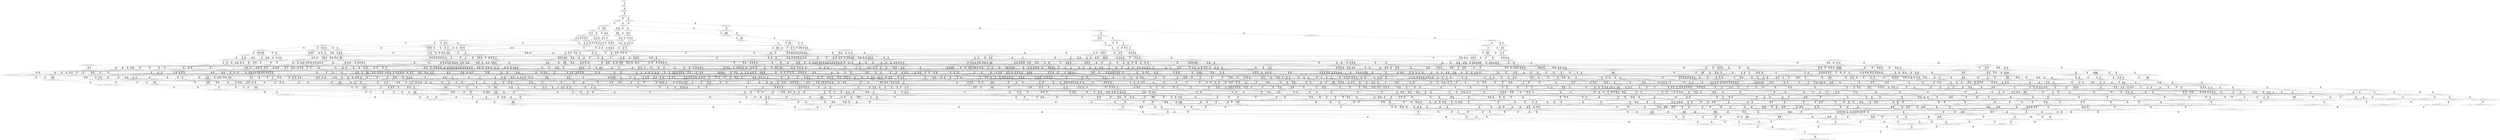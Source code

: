 digraph {
	S0[label="S0: [0, 0] [0, 0] \n{}{}"];
	S1[label="S1: [0, 0] [65, 82] \n{T0J0:65-82}{1}"];
	S2[label="S2: [65, 82] [96, 121] \n{T0J1:96-121}{1, 2}"];
	S3[label="S3: [96, 121] [101, 127] \n{T0J1:96-121, T0J2:101-127}{1, 2, 3}"];
	S4[label="S4: [101, 121] [129, 157] \n{T0J3:129-157}{1, 2, 3, 4}"];
	S5[label="S5: [101, 127] [118, 149] \n{T0J14:118-149}{1, 2, 3, 15}"];
	S6[label="S6: [108, 130] [129, 157] \n{T0J3:129-157, T0J6:108-130}{1, 2, 3, 4, 7}"];
	S7[label="S7: [118, 149] [129, 163] \n{T0J3:129-163}{1, 2, 3, 4, 15}"];
	S8[label="S8: [118, 126] [178, 201] \n{T0J15:178-201}{1, 2, 3, 15, 16}"];
	S9[label="S9: [122, 148] [129, 157] \n{T0J7:122-148}{1, 2, 3, 4, 7, 8}"];
	S10[label="S10: [125, 158] [129, 163] \n{}{1, 2, 3, 4, 7, 15}"];
	S11[label="S11: [129, 163] [178, 201] \n{T0J3:129-163, T0J15:178-201}{1, 2, 3, 4, 15, 16}"];
	S12[label="S12: [121, 130] [178, 201] \n{T0J15:178-201, T0J18:121-130}{1, 2, 3, 15, 16, 19}"];
	S13[label="S13: [129, 130] [164, 182] \n{}{1, 2, 3, 4, 5, 6, 7}"];
	S14[label="S14: [129, 149] [164, 201] \n{}{1, 2, 3, 4, 5, 6, 15}"];
	S15[label="S15: [129, 157] [142, 173] \n{T0J10:142-173}{1, 2, 3, 4, 7, 8, 11}"];
	S16[label="S16: [129, 163] [139, 176] \n{}{1, 2, 3, 4, 7, 8, 15}"];
	S17[label="S17: [129, 171] [178, 201] \n{T0J15:178-201}{1, 2, 3, 4, 7, 15, 16}"];
	S18[label="S18: [149, 166] [178, 201] \n{T0J3:149-166, T0J15:178-201}{1, 2, 3, 4, 15, 16, 19}"];
	S19[label="S19: [178, 201] [200, 225] \n{T0J15:178-201, T0J19:200-225}{1, 2, 3, 15, 16, 19, 20}"];
	S20[label="S20: [129, 157] [164, 200] \n{}{1, 2, 3, 4, 5, 6, 7, 8}"];
	S21[label="S21: [129, 157] [188, 243] \n{}{1, 2, 3, 4, 7, 8, 9, 10}"];
	S22[label="S22: [129, 163] [164, 210] \n{}{1, 2, 3, 4, 5, 6, 7, 15}"];
	S23[label="S23: [164, 201] [178, 215] \n{T0J15:178-201}{1, 2, 3, 4, 5, 6, 15, 16}"];
	S24[label="S24: [142, 157] [206, 237] \n{T0J11:206-237}{1, 2, 3, 4, 7, 8, 11, 12}"];
	S25[label="S25: [139, 176] [149, 189] \n{}{1, 2, 3, 4, 7, 8, 11, 15}"];
	S26[label="S26: [143, 183] [178, 201] \n{T0J7:143-183, T0J15:178-201}{1, 2, 3, 4, 7, 8, 15, 16}"];
	S27[label="S27: [156, 174] [178, 201] \n{T0J6:156-174, T0J15:178-201}{1, 2, 3, 4, 7, 15, 16, 19}"];
	S28[label="S28: [200, 225] [206, 237] \n{T0J3:206-237}{1, 2, 3, 4, 15, 16, 19, 20}"];
	S29[label="S29: [142, 183] [164, 209] \n{}{1, 2, 3, 4, 5, 6, 7, 8, 11}"];
	S30[label="S30: [142, 183] [188, 252] \n{}{1, 2, 3, 4, 7, 8, 9, 10, 11}"];
	S31[label="S31: [139, 181] [164, 215] \n{}{1, 2, 3, 4, 5, 6, 7, 8, 15}"];
	S32[label="S32: [139, 176] [195, 258] \n{}{1, 2, 3, 4, 7, 8, 9, 10, 15}"];
	S33[label="S33: [164, 210] [178, 223] \n{}{1, 2, 3, 4, 5, 6, 7, 15, 16}"];
	S34[label="S34: [178, 201] [184, 218] \n{T0J15:178-201}{1, 2, 3, 4, 5, 6, 15, 16, 19}"];
	S35[label="S35: [197, 226] [206, 237] \n{T0J11:206-237, T0J12:197-226}{1, 2, 3, 4, 7, 8, 11, 12, 13}"];
	S36[label="S36: [149, 189] [206, 262] \n{T0J11:206-262}{1, 2, 3, 4, 7, 8, 11, 12, 15}"];
	S37[label="S37: [149, 201] [178, 257] \n{}{1, 2, 3, 4, 7, 8, 11, 15, 16}"];
	S38[label="S38: [170, 192] [178, 201] \n{T0J7:170-192, T0J15:178-201}{1, 2, 3, 4, 7, 8, 15, 16, 19}"];
	S39[label="S39: [206, 234] [207, 237] \n{T0J6:207-234}{1, 2, 3, 4, 7, 15, 16, 19, 20}"];
	S40[label="S40: [164, 209] [188, 252] \n{}{1, 2, 3, 4, 5, 6, 7, 8, 9, 10}"];
	S41[label="S41: [164, 209] [206, 263] \n{T0J11:206-263}{1, 2, 3, 4, 5, 6, 7, 8, 11, 12}"];
	S42[label="S42: [188, 252] [206, 263] \n{T0J11:206-263}{1, 2, 3, 4, 7, 8, 9, 10, 11, 12}"];
	S43[label="S43: [149, 209] [164, 235] \n{}{1, 2, 3, 4, 5, 6, 7, 8, 11, 15}"];
	S44[label="S44: [149, 211] [188, 278] \n{}{1, 2, 3, 4, 7, 8, 9, 10, 11, 15}"];
	S45[label="S45: [178, 223] [178, 235] \n{}{1, 2, 3, 4, 5, 6, 7, 8, 15, 16}"];
	S46[label="S46: [178, 201] [209, 278] \n{}{1, 2, 3, 4, 7, 8, 9, 10, 15, 16}"];
	S47[label="S47: [178, 210] [185, 226] \n{}{1, 2, 3, 4, 5, 6, 7, 15, 16, 19}"];
	S48[label="S48: [206, 225] [241, 277] \n{}{1, 2, 3, 4, 5, 6, 15, 16, 19, 20}"];
	S49[label="S49: [206, 237] [223, 259] \n{T0J13:223-259}{1, 2, 3, 4, 7, 8, 11, 12, 13, 14}"];
	S50[label="S50: [204, 262] [206, 277] \n{}{1, 2, 3, 4, 7, 8, 11, 12, 13, 15}"];
	S51[label="S51: [178, 262] [209, 288] \n{}{1, 2, 3, 4, 7, 8, 11, 12, 15, 16}"];
	S52[label="S52: [178, 212] [182, 257] \n{T0J16:182-212}{1, 2, 3, 4, 7, 8, 11, 15, 16, 17}"];
	S53[label="S53: [152, 211] [178, 257] \n{}{1, 2, 3, 4, 7, 8, 11, 15, 16, 19}"];
	S54[label="S54: [207, 237] [220, 252] \n{T0J7:220-252}{1, 2, 3, 4, 7, 8, 15, 16, 19, 20}"];
	S55[label="S55: [164, 235] [188, 278] \n{}{1, 2, 3, 4, 5, 6, 7, 8, 9, 10, 11}"];
	S56[label="S56: [164, 228] [195, 276] \n{}{1, 2, 3, 4, 5, 6, 7, 8, 9, 10, 15}"];
	S57[label="S57: [206, 263] [219, 278] \n{}{1, 2, 3, 4, 5, 6, 7, 8, 11, 12, 13}"];
	S58[label="S58: [206, 263] [243, 321] \n{}{1, 2, 3, 4, 7, 8, 9, 10, 11, 12, 13}"];
	S59[label="S59: [164, 260] [206, 315] \n{}{1, 2, 3, 4, 5, 6, 7, 8, 11, 12, 15}"];
	S60[label="S60: [188, 278] [210, 315] \n{}{1, 2, 3, 4, 7, 8, 9, 10, 11, 12, 15}"];
	S61[label="S61: [164, 257] [184, 309] \n{}{1, 2, 3, 4, 5, 6, 7, 8, 11, 15, 16}"];
	S62[label="S62: [178, 278] [209, 309] \n{}{1, 2, 3, 4, 7, 8, 9, 10, 11, 15, 16}"];
	S63[label="S63: [178, 226] [192, 244] \n{}{1, 2, 3, 4, 5, 6, 7, 8, 15, 16, 19}"];
	S64[label="S64: [178, 201] [236, 287] \n{}{1, 2, 3, 4, 7, 8, 9, 10, 15, 16, 19}"];
	S65[label="S65: [207, 237] [241, 286] \n{}{1, 2, 3, 4, 5, 6, 7, 15, 16, 19, 20}"];
	S66[label="S66: [170, 235] [246, 329] \n{T0J22:246-329}{1, 2, 3, 4, 5, 6, 7, 8, 11, 15, 23}"];
	S67[label="S67: [198, 278] [246, 295] \n{T0J23:246-295}{1, 2, 3, 4, 7, 8, 9, 10, 11, 15, 24}"];
	S68[label="S68: [206, 269] [228, 277] \n{}{1, 2, 3, 4, 7, 8, 11, 12, 13, 14, 15}"];
	S69[label="S69: [206, 288] [233, 311] \n{}{1, 2, 3, 4, 7, 8, 11, 12, 13, 15, 16}"];
	S70[label="S70: [182, 257] [209, 316] \n{}{1, 2, 3, 4, 7, 8, 11, 12, 15, 16, 17}"];
	S71[label="S71: [178, 257] [209, 316] \n{}{1, 2, 3, 4, 7, 8, 11, 12, 15, 16, 19}"];
	S72[label="S72: [182, 257] [256, 334] \n{T0J17:256-334}{1, 2, 3, 4, 7, 8, 11, 15, 16, 17, 18}"];
	S73[label="S73: [178, 241] [182, 257] \n{}{1, 2, 3, 4, 7, 8, 11, 15, 16, 17, 19}"];
	S74[label="S74: [178, 257] [227, 335] \n{}{1, 2, 3, 4, 7, 8, 11, 15, 16, 19, 20}"];
	S75[label="S75: [188, 278] [223, 315] \n{}{1, 2, 3, 4, 5, 6, 7, 8, 9, 10, 11, 12}"];
	S76[label="S76: [164, 278] [188, 330] \n{}{1, 2, 3, 4, 5, 6, 7, 8, 9, 10, 11, 15}"];
	S77[label="S77: [178, 253] [213, 318] \n{}{1, 2, 3, 4, 5, 6, 7, 8, 9, 10, 15, 16}"];
	S78[label="S78: [219, 278] [232, 289] \n{}{1, 2, 3, 4, 5, 6, 7, 8, 11, 12, 13, 14}"];
	S79[label="S79: [223, 269] [243, 331] \n{}{1, 2, 3, 4, 7, 8, 9, 10, 11, 12, 13, 14}"];
	S80[label="S80: [206, 315] [219, 320] \n{}{1, 2, 3, 4, 5, 6, 7, 8, 11, 12, 13, 15}"];
	S81[label="S81: [206, 305] [243, 331] \n{}{1, 2, 3, 4, 7, 8, 9, 10, 11, 12, 13, 15}"];
	S82[label="S82: [184, 315] [213, 331] \n{}{1, 2, 3, 4, 5, 6, 7, 8, 11, 12, 15, 16}"];
	S83[label="S83: [209, 311] [242, 331] \n{}{1, 2, 3, 4, 7, 8, 9, 10, 11, 12, 15, 16}"];
	S84[label="S84: [182, 257] [184, 309] \n{}{1, 2, 3, 4, 5, 6, 7, 8, 11, 15, 16, 17}"];
	S85[label="S85: [182, 257] [209, 331] \n{}{1, 2, 3, 4, 7, 8, 9, 10, 11, 15, 16, 17}"];
	S86[label="S86: [167, 257] [184, 309] \n{}{1, 2, 3, 4, 5, 6, 7, 8, 11, 15, 16, 19}"];
	S87[label="S87: [178, 257] [209, 331] \n{}{1, 2, 3, 4, 7, 8, 9, 10, 11, 15, 16, 19}"];
	S88[label="S88: [220, 255] [241, 289] \n{}{1, 2, 3, 4, 5, 6, 7, 8, 15, 16, 19, 20}"];
	S89[label="S89: [220, 236] [286, 331] \n{}{1, 2, 3, 4, 7, 8, 9, 10, 15, 16, 19, 20}"];
	S90[label="S90: [206, 329] [246, 346] \n{}{1, 2, 3, 4, 5, 6, 7, 8, 11, 12, 15, 23}"];
	S91[label="S91: [210, 297] [246, 316] \n{T0J23:246-297}{1, 2, 3, 4, 7, 8, 9, 10, 11, 12, 15, 24}"];
	S92[label="S92: [184, 329] [246, 346] \n{}{1, 2, 3, 4, 5, 6, 7, 8, 11, 15, 16, 23}"];
	S93[label="S93: [209, 297] [246, 311] \n{T0J23:246-297}{1, 2, 3, 4, 7, 8, 9, 10, 11, 15, 16, 24}"];
	S94[label="S94: [228, 277] [233, 311] \n{}{1, 2, 3, 4, 7, 8, 11, 12, 13, 14, 15, 16}"];
	S95[label="S95: [228, 277] [282, 310] \n{T0J24:282-310}{1, 2, 3, 4, 7, 8, 11, 12, 13, 14, 15, 25}"];
	S96[label="S96: [209, 305] [233, 316] \n{}{1, 2, 3, 4, 7, 8, 11, 12, 13, 15, 16, 17}"];
	S97[label="S97: [209, 305] [233, 316] \n{}{1, 2, 3, 4, 7, 8, 11, 12, 13, 15, 16, 19}"];
	S98[label="S98: [209, 316] [256, 334] \n{T0J17:256-334}{1, 2, 3, 4, 7, 8, 11, 12, 15, 16, 17, 18}"];
	S99[label="S99: [182, 257] [209, 316] \n{}{1, 2, 3, 4, 7, 8, 11, 12, 15, 16, 17, 19}"];
	S100[label="S100: [209, 316] [242, 335] \n{}{1, 2, 3, 4, 7, 8, 11, 12, 15, 16, 19, 20}"];
	S101[label="S101: [182, 257] [256, 334] \n{T0J17:256-334}{1, 2, 3, 4, 7, 8, 11, 15, 16, 17, 18, 19}"];
	S102[label="S102: [182, 257] [227, 335] \n{}{1, 2, 3, 4, 7, 8, 11, 15, 16, 17, 19, 20}"];
	S103[label="S103: [194, 256] [227, 335] \n{T0J20:194-256}{1, 2, 3, 4, 7, 8, 11, 15, 16, 19, 20, 21}"];
	S104[label="S104: [219, 315] [243, 358] \n{}{1, 2, 3, 4, 5, 6, 7, 8, 9, 10, 11, 12, 13}"];
	S105[label="S105: [188, 330] [223, 358] \n{}{1, 2, 3, 4, 5, 6, 7, 8, 9, 10, 11, 12, 15}"];
	S106[label="S106: [184, 330] [213, 352] \n{}{1, 2, 3, 4, 5, 6, 7, 8, 9, 10, 11, 15, 16}"];
	S107[label="S107: [192, 253] [236, 321] \n{}{1, 2, 3, 4, 5, 6, 7, 8, 9, 10, 15, 16, 19}"];
	S108[label="S108: [188, 330] [246, 356] \n{}{1, 2, 3, 4, 5, 6, 7, 8, 9, 10, 11, 15, 23}"];
	S109[label="S109: [198, 322] [246, 330] \n{}{1, 2, 3, 4, 5, 6, 7, 8, 9, 10, 11, 15, 24}"];
	S110[label="S110: [219, 287] [232, 321] \n{}{1, 2, 3, 4, 5, 6, 7, 8, 11, 12, 13, 14, 15}"];
	S111[label="S111: [228, 277] [243, 331] \n{}{1, 2, 3, 4, 7, 8, 9, 10, 11, 12, 13, 14, 15}"];
	S112[label="S112: [213, 323] [239, 340] \n{}{1, 2, 3, 4, 5, 6, 7, 8, 11, 12, 13, 15, 16}"];
	S113[label="S113: [233, 311] [264, 331] \n{}{1, 2, 3, 4, 7, 8, 9, 10, 11, 12, 13, 15, 16}"];
	S114[label="S114: [184, 309] [213, 334] \n{}{1, 2, 3, 4, 5, 6, 7, 8, 11, 12, 15, 16, 17}"];
	S115[label="S115: [209, 316] [242, 331] \n{}{1, 2, 3, 4, 7, 8, 9, 10, 11, 12, 15, 16, 17}"];
	S116[label="S116: [184, 309] [213, 334] \n{}{1, 2, 3, 4, 5, 6, 7, 8, 11, 12, 15, 16, 19}"];
	S117[label="S117: [209, 316] [242, 331] \n{}{1, 2, 3, 4, 7, 8, 9, 10, 11, 12, 15, 16, 19}"];
	S118[label="S118: [184, 309] [256, 352] \n{}{1, 2, 3, 4, 5, 6, 7, 8, 11, 15, 16, 17, 18}"];
	S119[label="S119: [209, 331] [256, 334] \n{T0J17:256-334}{1, 2, 3, 4, 7, 8, 9, 10, 11, 15, 16, 17, 18}"];
	S120[label="S120: [182, 259] [184, 309] \n{}{1, 2, 3, 4, 5, 6, 7, 8, 11, 15, 16, 17, 19}"];
	S121[label="S121: [182, 257] [209, 331] \n{}{1, 2, 3, 4, 7, 8, 9, 10, 11, 15, 16, 17, 19}"];
	S122[label="S122: [184, 309] [227, 353] \n{}{1, 2, 3, 4, 5, 6, 7, 8, 11, 15, 16, 19, 20}"];
	S123[label="S123: [209, 331] [244, 335] \n{}{1, 2, 3, 4, 7, 8, 9, 10, 11, 15, 16, 19, 20}"];
	S124[label="S124: [219, 323] [261, 349] \n{}{1, 2, 3, 4, 5, 6, 7, 8, 11, 12, 13, 15, 23}"];
	S125[label="S125: [243, 305] [254, 331] \n{T0J23:246-297}{1, 2, 3, 4, 7, 8, 9, 10, 11, 12, 13, 15, 24}"];
	S126[label="S126: [213, 334] [248, 349] \n{}{1, 2, 3, 4, 5, 6, 7, 8, 11, 12, 15, 16, 23}"];
	S127[label="S127: [242, 311] [257, 331] \n{T0J23:246-297}{1, 2, 3, 4, 7, 8, 9, 10, 11, 12, 15, 16, 24}"];
	S128[label="S128: [184, 309] [246, 349] \n{}{1, 2, 3, 4, 5, 6, 7, 8, 11, 15, 16, 17, 23}"];
	S129[label="S129: [209, 297] [246, 331] \n{T0J23:246-297}{1, 2, 3, 4, 7, 8, 9, 10, 11, 15, 16, 17, 24}"];
	S130[label="S130: [184, 309] [246, 349] \n{}{1, 2, 3, 4, 5, 6, 7, 8, 11, 15, 16, 19, 23}"];
	S131[label="S131: [209, 297] [246, 331] \n{T0J23:246-297}{1, 2, 3, 4, 7, 8, 9, 10, 11, 15, 16, 19, 24}"];
	S132[label="S132: [232, 269] [233, 316] \n{}{1, 2, 3, 4, 7, 8, 11, 12, 13, 14, 15, 16, 17}"];
	S133[label="S133: [231, 269] [233, 316] \n{}{1, 2, 3, 4, 7, 8, 11, 12, 13, 14, 15, 16, 19}"];
	S134[label="S134: [233, 310] [287, 311] \n{T0J24:282-310}{1, 2, 3, 4, 7, 8, 11, 12, 13, 14, 15, 16, 25}"];
	S135[label="S135: [233, 316] [264, 334] \n{T0J17:256-334}{1, 2, 3, 4, 7, 8, 11, 12, 13, 15, 16, 17, 18}"];
	S136[label="S136: [209, 305] [233, 316] \n{}{1, 2, 3, 4, 7, 8, 11, 12, 13, 15, 16, 17, 19}"];
	S137[label="S137: [233, 316] [264, 335] \n{}{1, 2, 3, 4, 7, 8, 11, 12, 13, 15, 16, 19, 20}"];
	S138[label="S138: [209, 316] [256, 334] \n{T0J17:256-334}{1, 2, 3, 4, 7, 8, 11, 12, 15, 16, 17, 18, 19}"];
	S139[label="S139: [209, 316] [242, 335] \n{}{1, 2, 3, 4, 7, 8, 11, 12, 15, 16, 17, 19, 20}"];
	S140[label="S140: [225, 316] [242, 335] \n{}{1, 2, 3, 4, 7, 8, 11, 12, 15, 16, 19, 20, 21}"];
	S141[label="S141: [227, 334] [260, 335] \n{T0J17:256-334}{1, 2, 3, 4, 7, 8, 11, 15, 16, 17, 18, 19, 20}"];
	S142[label="S142: [198, 256] [227, 335] \n{}{1, 2, 3, 4, 7, 8, 11, 15, 16, 17, 19, 20, 21}"];
	S143[label="S143: [227, 322] [262, 335] \n{T0J21:262-322}{1, 2, 3, 4, 7, 8, 11, 15, 16, 19, 20, 21, 22}"];
	S144[label="S144: [232, 348] [245, 373] \n{}{1, 2, 3, 4, 5, 6, 7, 8, 9, 10, 11, 12, 13, 14}"];
	S145[label="S145: [219, 358] [243, 410] \n{}{1, 2, 3, 4, 5, 6, 7, 8, 9, 10, 11, 12, 13, 15}"];
	S146[label="S146: [213, 354] [244, 410] \n{}{1, 2, 3, 4, 5, 6, 7, 8, 9, 10, 11, 12, 15, 16}"];
	S147[label="S147: [184, 309] [213, 352] \n{}{1, 2, 3, 4, 5, 6, 7, 8, 9, 10, 11, 15, 16, 17}"];
	S148[label="S148: [184, 309] [213, 352] \n{}{1, 2, 3, 4, 5, 6, 7, 8, 9, 10, 11, 15, 16, 19}"];
	S149[label="S149: [241, 289] [286, 350] \n{}{1, 2, 3, 4, 5, 6, 7, 8, 9, 10, 15, 16, 19, 20}"];
	S150[label="S150: [223, 358] [252, 424] \n{}{1, 2, 3, 4, 5, 6, 7, 8, 9, 10, 11, 12, 15, 23}"];
	S151[label="S151: [223, 340] [246, 402] \n{}{1, 2, 3, 4, 5, 6, 7, 8, 9, 10, 11, 12, 15, 24}"];
	S152[label="S152: [213, 354] [248, 424] \n{}{1, 2, 3, 4, 5, 6, 7, 8, 9, 10, 11, 15, 16, 23}"];
	S153[label="S153: [213, 340] [246, 354] \n{}{1, 2, 3, 4, 5, 6, 7, 8, 9, 10, 11, 15, 16, 24}"];
	S154[label="S154: [232, 321] [239, 340] \n{}{1, 2, 3, 4, 5, 6, 7, 8, 11, 12, 13, 14, 15, 16}"];
	S155[label="S155: [233, 311] [264, 331] \n{}{1, 2, 3, 4, 7, 8, 9, 10, 11, 12, 13, 14, 15, 16}"];
	S156[label="S156: [232, 321] [282, 329] \n{T0J24:282-328}{1, 2, 3, 4, 5, 6, 7, 8, 11, 12, 13, 14, 15, 25}"];
	S157[label="S157: [243, 310] [287, 331] \n{T0J24:282-310}{1, 2, 3, 4, 7, 8, 9, 10, 11, 12, 13, 14, 15, 25}"];
	S158[label="S158: [213, 323] [239, 357] \n{}{1, 2, 3, 4, 5, 6, 7, 8, 11, 12, 13, 15, 16, 17}"];
	S159[label="S159: [233, 316] [264, 331] \n{}{1, 2, 3, 4, 7, 8, 9, 10, 11, 12, 13, 15, 16, 17}"];
	S160[label="S160: [213, 323] [239, 357] \n{}{1, 2, 3, 4, 5, 6, 7, 8, 11, 12, 13, 15, 16, 19}"];
	S161[label="S161: [233, 316] [264, 331] \n{}{1, 2, 3, 4, 7, 8, 9, 10, 11, 12, 13, 15, 16, 19}"];
	S162[label="S162: [213, 334] [256, 368] \n{}{1, 2, 3, 4, 5, 6, 7, 8, 11, 12, 15, 16, 17, 18}"];
	S163[label="S163: [242, 331] [273, 334] \n{T0J17:256-334}{1, 2, 3, 4, 7, 8, 9, 10, 11, 12, 15, 16, 17, 18}"];
	S164[label="S164: [184, 309] [213, 334] \n{}{1, 2, 3, 4, 5, 6, 7, 8, 11, 12, 15, 16, 17, 19}"];
	S165[label="S165: [209, 316] [242, 331] \n{}{1, 2, 3, 4, 7, 8, 9, 10, 11, 12, 15, 16, 17, 19}"];
	S166[label="S166: [213, 335] [244, 368] \n{}{1, 2, 3, 4, 5, 6, 7, 8, 11, 12, 15, 16, 19, 20}"];
	S167[label="S167: [242, 331] [273, 335] \n{}{1, 2, 3, 4, 7, 8, 9, 10, 11, 12, 15, 16, 19, 20}"];
	S168[label="S168: [184, 309] [256, 352] \n{}{1, 2, 3, 4, 5, 6, 7, 8, 11, 15, 16, 17, 18, 19}"];
	S169[label="S169: [209, 331] [256, 334] \n{T0J17:256-334}{1, 2, 3, 4, 7, 8, 9, 10, 11, 15, 16, 17, 18, 19}"];
	S170[label="S170: [184, 309] [227, 353] \n{}{1, 2, 3, 4, 5, 6, 7, 8, 11, 15, 16, 17, 19, 20}"];
	S171[label="S171: [209, 331] [244, 335] \n{}{1, 2, 3, 4, 7, 8, 9, 10, 11, 15, 16, 17, 19, 20}"];
	S172[label="S172: [200, 308] [227, 353] \n{}{1, 2, 3, 4, 5, 6, 7, 8, 11, 15, 16, 19, 20, 21}"];
	S173[label="S173: [225, 331] [244, 335] \n{}{1, 2, 3, 4, 7, 8, 9, 10, 11, 15, 16, 19, 20, 21}"];
	S174[label="S174: [246, 340] [246, 374] \n{}{1, 2, 3, 4, 5, 6, 7, 8, 9, 10, 11, 15, 23, 24}"];
	S175[label="S175: [232, 321] [261, 349] \n{}{1, 2, 3, 4, 5, 6, 7, 8, 11, 12, 13, 14, 15, 23}"];
	S176[label="S176: [243, 297] [276, 331] \n{T0J23:276-297}{1, 2, 3, 4, 7, 8, 9, 10, 11, 12, 13, 14, 15, 24}"];
	S177[label="S177: [239, 340] [268, 349] \n{}{1, 2, 3, 4, 5, 6, 7, 8, 11, 12, 13, 15, 16, 23}"];
	S178[label="S178: [264, 297] [281, 331] \n{T0J23:281-297}{1, 2, 3, 4, 7, 8, 9, 10, 11, 12, 13, 15, 16, 24}"];
	S179[label="S179: [213, 334] [248, 349] \n{}{1, 2, 3, 4, 5, 6, 7, 8, 11, 12, 15, 16, 17, 23}"];
	S180[label="S180: [242, 316] [257, 331] \n{T0J23:246-297}{1, 2, 3, 4, 7, 8, 9, 10, 11, 12, 15, 16, 17, 24}"];
	S181[label="S181: [213, 334] [248, 349] \n{}{1, 2, 3, 4, 5, 6, 7, 8, 11, 12, 15, 16, 19, 23}"];
	S182[label="S182: [242, 316] [257, 331] \n{T0J23:246-297}{1, 2, 3, 4, 7, 8, 9, 10, 11, 12, 15, 16, 19, 24}"];
	S183[label="S183: [246, 349] [260, 352] \n{}{1, 2, 3, 4, 5, 6, 7, 8, 11, 15, 16, 17, 18, 23}"];
	S184[label="S184: [212, 240] [256, 334] \n{T0J17:256-334, T0J18:212-240}{1, 2, 3, 4, 7, 8, 9, 10, 11, 15, 16, 17, 18, 19}"];
	S185[label="S185: [246, 331] [257, 334] \n{T0J17:256-334, T0J23:246-297}{1, 2, 3, 4, 7, 8, 9, 10, 11, 15, 16, 17, 18, 24}"];
	S186[label="S186: [184, 309] [246, 349] \n{}{1, 2, 3, 4, 5, 6, 7, 8, 11, 15, 16, 17, 19, 23}"];
	S187[label="S187: [209, 297] [246, 331] \n{T0J23:246-297}{1, 2, 3, 4, 7, 8, 9, 10, 11, 15, 16, 17, 19, 24}"];
	S188[label="S188: [227, 349] [260, 353] \n{}{1, 2, 3, 4, 5, 6, 7, 8, 11, 15, 16, 19, 20, 23}"];
	S189[label="S189: [244, 331] [257, 335] \n{T0J23:246-297}{1, 2, 3, 4, 7, 8, 9, 10, 11, 15, 16, 19, 20, 24}"];
	S190[label="S190: [233, 316] [264, 334] \n{T0J17:256-334}{1, 2, 3, 4, 7, 8, 11, 12, 13, 14, 15, 16, 17, 18}"];
	S191[label="S191: [233, 269] [235, 316] \n{}{1, 2, 3, 4, 7, 8, 11, 12, 13, 14, 15, 16, 17, 19}"];
	S192[label="S192: [233, 310] [287, 316] \n{T0J24:282-310}{1, 2, 3, 4, 7, 8, 11, 12, 13, 14, 15, 16, 17, 25}"];
	S193[label="S193: [233, 316] [264, 335] \n{}{1, 2, 3, 4, 7, 8, 11, 12, 13, 14, 15, 16, 19, 20}"];
	S194[label="S194: [233, 310] [287, 316] \n{T0J24:282-310}{1, 2, 3, 4, 7, 8, 11, 12, 13, 14, 15, 16, 19, 25}"];
	S195[label="S195: [233, 316] [264, 334] \n{T0J17:256-334}{1, 2, 3, 4, 7, 8, 11, 12, 13, 15, 16, 17, 18, 19}"];
	S196[label="S196: [233, 316] [264, 335] \n{}{1, 2, 3, 4, 7, 8, 11, 12, 13, 15, 16, 17, 19, 20}"];
	S197[label="S197: [242, 305] [264, 335] \n{}{1, 2, 3, 4, 7, 8, 11, 12, 13, 15, 16, 19, 20, 21}"];
	S198[label="S198: [242, 334] [287, 335] \n{T0J17:256-334}{1, 2, 3, 4, 7, 8, 11, 12, 15, 16, 17, 18, 19, 20}"];
	S199[label="S199: [225, 316] [242, 335] \n{}{1, 2, 3, 4, 7, 8, 11, 12, 15, 16, 17, 19, 20, 21}"];
	S200[label="S200: [242, 322] [291, 335] \n{T0J21:262-322}{1, 2, 3, 4, 7, 8, 11, 12, 15, 16, 19, 20, 21, 22}"];
	S201[label="S201: [227, 334] [260, 335] \n{T0J17:256-334}{1, 2, 3, 4, 7, 8, 11, 15, 16, 17, 18, 19, 20, 21}"];
	S202[label="S202: [227, 322] [262, 335] \n{T0J21:262-322}{1, 2, 3, 4, 7, 8, 11, 15, 16, 17, 19, 20, 21, 22}"];
	S203[label="S203: [232, 391] [245, 410] \n{}{1, 2, 3, 4, 5, 6, 7, 8, 9, 10, 11, 12, 13, 14, 15}"];
	S204[label="S204: [239, 410] [268, 423] \n{}{1, 2, 3, 4, 5, 6, 7, 8, 9, 10, 11, 12, 13, 15, 16}"];
	S205[label="S205: [213, 352] [244, 410] \n{}{1, 2, 3, 4, 5, 6, 7, 8, 9, 10, 11, 12, 15, 16, 17}"];
	S206[label="S206: [213, 352] [244, 410] \n{}{1, 2, 3, 4, 5, 6, 7, 8, 9, 10, 11, 12, 15, 16, 19}"];
	S207[label="S207: [213, 352] [256, 404] \n{}{1, 2, 3, 4, 5, 6, 7, 8, 9, 10, 11, 15, 16, 17, 18}"];
	S208[label="S208: [184, 309] [213, 354] \n{}{1, 2, 3, 4, 5, 6, 7, 8, 9, 10, 11, 15, 16, 17, 19}"];
	S209[label="S209: [213, 353] [244, 404] \n{}{1, 2, 3, 4, 5, 6, 7, 8, 9, 10, 11, 15, 16, 19, 20}"];
	S210[label="S210: [243, 424] [278, 427] \n{}{1, 2, 3, 4, 5, 6, 7, 8, 9, 10, 11, 12, 13, 15, 23}"];
	S211[label="S211: [243, 402] [267, 410] \n{}{1, 2, 3, 4, 5, 6, 7, 8, 9, 10, 11, 12, 13, 15, 24}"];
	S212[label="S212: [244, 424] [277, 434] \n{}{1, 2, 3, 4, 5, 6, 7, 8, 9, 10, 11, 12, 15, 16, 23}"];
	S213[label="S213: [244, 389] [261, 420] \n{}{1, 2, 3, 4, 5, 6, 7, 8, 9, 10, 11, 12, 15, 16, 24}"];
	S214[label="S214: [213, 352] [248, 424] \n{}{1, 2, 3, 4, 5, 6, 7, 8, 9, 10, 11, 15, 16, 17, 23}"];
	S215[label="S215: [213, 340] [246, 354] \n{}{1, 2, 3, 4, 5, 6, 7, 8, 9, 10, 11, 15, 16, 17, 24}"];
	S216[label="S216: [213, 352] [248, 424] \n{}{1, 2, 3, 4, 5, 6, 7, 8, 9, 10, 11, 15, 16, 19, 23}"];
	S217[label="S217: [213, 340] [246, 354] \n{}{1, 2, 3, 4, 5, 6, 7, 8, 9, 10, 11, 15, 16, 19, 24}"];
	S218[label="S218: [233, 316] [239, 357] \n{}{1, 2, 3, 4, 5, 6, 7, 8, 11, 12, 13, 14, 15, 16, 17}"];
	S219[label="S219: [233, 316] [264, 331] \n{}{1, 2, 3, 4, 7, 8, 9, 10, 11, 12, 13, 14, 15, 16, 17}"];
	S220[label="S220: [233, 316] [239, 357] \n{}{1, 2, 3, 4, 5, 6, 7, 8, 11, 12, 13, 14, 15, 16, 19}"];
	S221[label="S221: [233, 316] [264, 331] \n{}{1, 2, 3, 4, 7, 8, 9, 10, 11, 12, 13, 14, 15, 16, 19}"];
	S222[label="S222: [239, 329] [287, 362] \n{}{1, 2, 3, 4, 5, 6, 7, 8, 11, 12, 13, 14, 15, 16, 25}"];
	S223[label="S223: [264, 311] [292, 331] \n{T0J24:282-310}{1, 2, 3, 4, 7, 8, 9, 10, 11, 12, 13, 14, 15, 16, 25}"];
	S224[label="S224: [239, 352] [268, 368] \n{}{1, 2, 3, 4, 5, 6, 7, 8, 11, 12, 13, 15, 16, 17, 18}"];
	S225[label="S225: [264, 331] [299, 334] \n{T0J17:256-334}{1, 2, 3, 4, 7, 8, 9, 10, 11, 12, 13, 15, 16, 17, 18}"];
	S226[label="S226: [213, 323] [239, 357] \n{}{1, 2, 3, 4, 5, 6, 7, 8, 11, 12, 13, 15, 16, 17, 19}"];
	S227[label="S227: [233, 316] [264, 331] \n{}{1, 2, 3, 4, 7, 8, 9, 10, 11, 12, 13, 15, 16, 17, 19}"];
	S228[label="S228: [239, 353] [268, 368] \n{}{1, 2, 3, 4, 5, 6, 7, 8, 11, 12, 13, 15, 16, 19, 20}"];
	S229[label="S229: [264, 331] [299, 335] \n{}{1, 2, 3, 4, 7, 8, 9, 10, 11, 12, 13, 15, 16, 19, 20}"];
	S230[label="S230: [213, 334] [256, 368] \n{}{1, 2, 3, 4, 5, 6, 7, 8, 11, 12, 15, 16, 17, 18, 19}"];
	S231[label="S231: [242, 331] [273, 334] \n{T0J17:256-334}{1, 2, 3, 4, 7, 8, 9, 10, 11, 12, 15, 16, 17, 18, 19}"];
	S232[label="S232: [213, 335] [244, 368] \n{}{1, 2, 3, 4, 5, 6, 7, 8, 11, 12, 15, 16, 17, 19, 20}"];
	S233[label="S233: [242, 331] [273, 335] \n{}{1, 2, 3, 4, 7, 8, 9, 10, 11, 12, 15, 16, 17, 19, 20}"];
	S234[label="S234: [227, 335] [244, 368] \n{}{1, 2, 3, 4, 5, 6, 7, 8, 11, 12, 15, 16, 19, 20, 21}"];
	S235[label="S235: [242, 331] [289, 335] \n{}{1, 2, 3, 4, 7, 8, 9, 10, 11, 12, 15, 16, 19, 20, 21}"];
	S236[label="S236: [227, 352] [262, 386] \n{}{1, 2, 3, 4, 5, 6, 7, 8, 11, 15, 16, 17, 18, 19, 20}"];
	S237[label="S237: [244, 334] [287, 335] \n{T0J17:256-334}{1, 2, 3, 4, 7, 8, 9, 10, 11, 15, 16, 17, 18, 19, 20}"];
	S238[label="S238: [200, 308] [227, 353] \n{}{1, 2, 3, 4, 5, 6, 7, 8, 11, 15, 16, 17, 19, 20, 21}"];
	S239[label="S239: [225, 331] [244, 335] \n{}{1, 2, 3, 4, 7, 8, 9, 10, 11, 15, 16, 17, 19, 20, 21}"];
	S240[label="S240: [227, 340] [262, 374] \n{}{1, 2, 3, 4, 5, 6, 7, 8, 11, 15, 16, 19, 20, 21, 22}"];
	S241[label="S241: [244, 331] [293, 335] \n{T0J21:262-322}{1, 2, 3, 4, 7, 8, 9, 10, 11, 15, 16, 19, 20, 21, 22}"];
	S242[label="S242: [246, 402] [271, 424] \n{}{1, 2, 3, 4, 5, 6, 7, 8, 9, 10, 11, 12, 15, 23, 24}"];
	S243[label="S243: [246, 375] [261, 424] \n{}{1, 2, 3, 4, 5, 6, 7, 8, 9, 10, 11, 15, 16, 23, 24}"];
	S244[label="S244: [239, 340] [268, 349] \n{}{1, 2, 3, 4, 5, 6, 7, 8, 11, 12, 13, 14, 15, 16, 23}"];
	S245[label="S245: [264, 297] [281, 331] \n{T0J23:281-297}{1, 2, 3, 4, 7, 8, 9, 10, 11, 12, 13, 14, 15, 16, 24}"];
	S246[label="S246: [261, 329] [291, 349] \n{T0J24:282-328}{1, 2, 3, 4, 5, 6, 7, 8, 11, 12, 13, 14, 15, 23, 25}"];
	S247[label="S247: [239, 349] [268, 357] \n{}{1, 2, 3, 4, 5, 6, 7, 8, 11, 12, 13, 15, 16, 17, 23}"];
	S248[label="S248: [264, 297] [281, 331] \n{T0J23:281-297}{1, 2, 3, 4, 7, 8, 9, 10, 11, 12, 13, 15, 16, 17, 24}"];
	S249[label="S249: [239, 349] [268, 357] \n{}{1, 2, 3, 4, 5, 6, 7, 8, 11, 12, 13, 15, 16, 19, 23}"];
	S250[label="S250: [264, 297] [281, 331] \n{T0J23:281-297}{1, 2, 3, 4, 7, 8, 9, 10, 11, 12, 13, 15, 16, 19, 24}"];
	S251[label="S251: [248, 349] [289, 368] \n{}{1, 2, 3, 4, 5, 6, 7, 8, 11, 12, 15, 16, 17, 18, 23}"];
	S252[label="S252: [213, 334] [248, 349] \n{}{1, 2, 3, 4, 5, 6, 7, 8, 11, 12, 15, 16, 17, 19, 23}"];
	S253[label="S253: [242, 316] [257, 331] \n{T0J23:246-297}{1, 2, 3, 4, 7, 8, 9, 10, 11, 12, 15, 16, 17, 19, 24}"];
	S254[label="S254: [244, 349] [289, 368] \n{}{1, 2, 3, 4, 5, 6, 7, 8, 11, 12, 15, 16, 19, 20, 23}"];
	S255[label="S255: [246, 349] [260, 352] \n{}{1, 2, 3, 4, 5, 6, 7, 8, 11, 15, 16, 17, 18, 19, 23}"];
	S256[label="S256: [246, 331] [257, 334] \n{T0J17:256-334, T0J23:246-297}{1, 2, 3, 4, 7, 8, 9, 10, 11, 15, 16, 17, 18, 19, 24}"];
	S257[label="S257: [227, 349] [260, 353] \n{}{1, 2, 3, 4, 5, 6, 7, 8, 11, 15, 16, 17, 19, 20, 23}"];
	S258[label="S258: [244, 331] [257, 335] \n{T0J23:246-297}{1, 2, 3, 4, 7, 8, 9, 10, 11, 15, 16, 17, 19, 20, 24}"];
	S259[label="S259: [227, 349] [260, 353] \n{}{1, 2, 3, 4, 5, 6, 7, 8, 11, 15, 16, 19, 20, 21, 23}"];
	S260[label="S260: [244, 297] [273, 335] \n{T0J23:273-297}{1, 2, 3, 4, 7, 8, 9, 10, 11, 15, 16, 19, 20, 21, 24}"];
	S261[label="S261: [235, 316] [264, 334] \n{T0J17:256-334}{1, 2, 3, 4, 7, 8, 11, 12, 13, 14, 15, 16, 17, 18, 19}"];
	S262[label="S262: [264, 316] [292, 334] \n{T0J17:256-334, T0J24:282-310}{1, 2, 3, 4, 7, 8, 11, 12, 13, 14, 15, 16, 17, 18, 25}"];
	S263[label="S263: [235, 316] [264, 335] \n{}{1, 2, 3, 4, 7, 8, 11, 12, 13, 14, 15, 16, 17, 19, 20}"];
	S264[label="S264: [235, 310] [287, 316] \n{T0J24:282-310}{1, 2, 3, 4, 7, 8, 11, 12, 13, 14, 15, 16, 17, 19, 25}"];
	S265[label="S265: [249, 256] [264, 335] \n{T0J20:249-256}{1, 2, 3, 4, 7, 8, 11, 12, 13, 14, 15, 16, 19, 20, 21}"];
	S266[label="S266: [264, 316] [292, 335] \n{T0J24:282-310}{1, 2, 3, 4, 7, 8, 11, 12, 13, 14, 15, 16, 19, 20, 25}"];
	S267[label="S267: [264, 334] [311, 335] \n{T0J17:256-334}{1, 2, 3, 4, 7, 8, 11, 12, 13, 15, 16, 17, 18, 19, 20}"];
	S268[label="S268: [242, 305] [264, 335] \n{}{1, 2, 3, 4, 7, 8, 11, 12, 13, 15, 16, 17, 19, 20, 21}"];
	S269[label="S269: [242, 334] [291, 335] \n{T0J17:256-334}{1, 2, 3, 4, 7, 8, 11, 12, 15, 16, 17, 18, 19, 20, 21}"];
	S270[label="S270: [242, 322] [291, 335] \n{T0J21:262-322}{1, 2, 3, 4, 7, 8, 11, 12, 15, 16, 17, 19, 20, 21, 22}"];
	S271[label="S271: [260, 334] [295, 335] \n{T0J17:256-334, T0J21:262-322}{1, 2, 3, 4, 7, 8, 11, 15, 16, 17, 18, 19, 20, 21, 22}"];
	S272[label="S272: [239, 423] [268, 466] \n{}{1, 2, 3, 4, 5, 6, 7, 8, 9, 10, 11, 12, 13, 14, 15, 16}"];
	S273[label="S273: [245, 410] [287, 449] \n{}{1, 2, 3, 4, 5, 6, 7, 8, 9, 10, 11, 12, 13, 14, 15, 25}"];
	S274[label="S274: [239, 410] [268, 423] \n{}{1, 2, 3, 4, 5, 6, 7, 8, 9, 10, 11, 12, 13, 15, 16, 17}"];
	S275[label="S275: [239, 410] [268, 423] \n{}{1, 2, 3, 4, 5, 6, 7, 8, 9, 10, 11, 12, 13, 15, 16, 19}"];
	S276[label="S276: [244, 410] [277, 432] \n{}{1, 2, 3, 4, 5, 6, 7, 8, 9, 10, 11, 12, 15, 16, 17, 18}"];
	S277[label="S277: [213, 354] [244, 410] \n{}{1, 2, 3, 4, 5, 6, 7, 8, 9, 10, 11, 12, 15, 16, 17, 19}"];
	S278[label="S278: [244, 410] [277, 433] \n{}{1, 2, 3, 4, 5, 6, 7, 8, 9, 10, 11, 12, 15, 16, 19, 20}"];
	S279[label="S279: [213, 354] [256, 412] \n{}{1, 2, 3, 4, 5, 6, 7, 8, 9, 10, 11, 15, 16, 17, 18, 19}"];
	S280[label="S280: [213, 354] [244, 413] \n{}{1, 2, 3, 4, 5, 6, 7, 8, 9, 10, 11, 15, 16, 17, 19, 20}"];
	S281[label="S281: [227, 353] [244, 404] \n{}{1, 2, 3, 4, 5, 6, 7, 8, 9, 10, 11, 15, 16, 19, 20, 21}"];
	S282[label="S282: [245, 427] [278, 470] \n{}{1, 2, 3, 4, 5, 6, 7, 8, 9, 10, 11, 12, 13, 14, 15, 23}"];
	S283[label="S283: [245, 410] [269, 436] \n{}{1, 2, 3, 4, 5, 6, 7, 8, 9, 10, 11, 12, 13, 14, 15, 24}"];
	S284[label="S284: [268, 434] [299, 493] \n{}{1, 2, 3, 4, 5, 6, 7, 8, 9, 10, 11, 12, 13, 15, 16, 23}"];
	S285[label="S285: [261, 420] [287, 458] \n{}{1, 2, 3, 4, 5, 6, 7, 8, 9, 10, 11, 12, 13, 15, 16, 24}"];
	S286[label="S286: [244, 424] [277, 434] \n{}{1, 2, 3, 4, 5, 6, 7, 8, 9, 10, 11, 12, 15, 16, 17, 23}"];
	S287[label="S287: [244, 375] [261, 420] \n{}{1, 2, 3, 4, 5, 6, 7, 8, 9, 10, 11, 12, 15, 16, 17, 24}"];
	S288[label="S288: [244, 424] [277, 434] \n{}{1, 2, 3, 4, 5, 6, 7, 8, 9, 10, 11, 12, 15, 16, 19, 23}"];
	S289[label="S289: [244, 375] [261, 420] \n{}{1, 2, 3, 4, 5, 6, 7, 8, 9, 10, 11, 12, 15, 16, 19, 24}"];
	S290[label="S290: [248, 412] [289, 444] \n{}{1, 2, 3, 4, 5, 6, 7, 8, 9, 10, 11, 15, 16, 17, 18, 23}"];
	S291[label="S291: [246, 375] [261, 412] \n{}{1, 2, 3, 4, 5, 6, 7, 8, 9, 10, 11, 15, 16, 17, 18, 24}"];
	S292[label="S292: [213, 354] [248, 424] \n{}{1, 2, 3, 4, 5, 6, 7, 8, 9, 10, 11, 15, 16, 17, 19, 23}"];
	S293[label="S293: [213, 354] [246, 375] \n{}{1, 2, 3, 4, 5, 6, 7, 8, 9, 10, 11, 15, 16, 17, 19, 24}"];
	S294[label="S294: [244, 413] [289, 444] \n{}{1, 2, 3, 4, 5, 6, 7, 8, 9, 10, 11, 15, 16, 19, 20, 23}"];
	S295[label="S295: [244, 375] [261, 413] \n{}{1, 2, 3, 4, 5, 6, 7, 8, 9, 10, 11, 15, 16, 19, 20, 24}"];
	S296[label="S296: [239, 352] [268, 368] \n{}{1, 2, 3, 4, 5, 6, 7, 8, 11, 12, 13, 14, 15, 16, 17, 18}"];
	S297[label="S297: [264, 331] [299, 334] \n{T0J17:256-334}{1, 2, 3, 4, 7, 8, 9, 10, 11, 12, 13, 14, 15, 16, 17, 18}"];
	S298[label="S298: [235, 316] [239, 357] \n{}{1, 2, 3, 4, 5, 6, 7, 8, 11, 12, 13, 14, 15, 16, 17, 19}"];
	S299[label="S299: [235, 316] [264, 331] \n{}{1, 2, 3, 4, 7, 8, 9, 10, 11, 12, 13, 14, 15, 16, 17, 19}"];
	S300[label="S300: [239, 328] [287, 362] \n{}{1, 2, 3, 4, 5, 6, 7, 8, 11, 12, 13, 14, 15, 16, 17, 25}"];
	S301[label="S301: [264, 316] [292, 331] \n{T0J24:282-310}{1, 2, 3, 4, 7, 8, 9, 10, 11, 12, 13, 14, 15, 16, 17, 25}"];
	S302[label="S302: [239, 353] [268, 368] \n{}{1, 2, 3, 4, 5, 6, 7, 8, 11, 12, 13, 14, 15, 16, 19, 20}"];
	S303[label="S303: [264, 331] [299, 335] \n{}{1, 2, 3, 4, 7, 8, 9, 10, 11, 12, 13, 14, 15, 16, 19, 20}"];
	S304[label="S304: [239, 328] [287, 362] \n{}{1, 2, 3, 4, 5, 6, 7, 8, 11, 12, 13, 14, 15, 16, 19, 25}"];
	S305[label="S305: [264, 316] [292, 331] \n{T0J24:282-310}{1, 2, 3, 4, 7, 8, 9, 10, 11, 12, 13, 14, 15, 16, 19, 25}"];
	S306[label="S306: [239, 352] [268, 368] \n{}{1, 2, 3, 4, 5, 6, 7, 8, 11, 12, 13, 15, 16, 17, 18, 19}"];
	S307[label="S307: [264, 331] [299, 334] \n{T0J17:256-334}{1, 2, 3, 4, 7, 8, 9, 10, 11, 12, 13, 15, 16, 17, 18, 19}"];
	S308[label="S308: [239, 353] [268, 368] \n{}{1, 2, 3, 4, 5, 6, 7, 8, 11, 12, 13, 15, 16, 17, 19, 20}"];
	S309[label="S309: [264, 331] [299, 335] \n{}{1, 2, 3, 4, 7, 8, 9, 10, 11, 12, 13, 15, 16, 17, 19, 20}"];
	S310[label="S310: [244, 335] [268, 368] \n{}{1, 2, 3, 4, 5, 6, 7, 8, 11, 12, 13, 15, 16, 19, 20, 21}"];
	S311[label="S311: [244, 353] [287, 386] \n{}{1, 2, 3, 4, 5, 6, 7, 8, 11, 12, 15, 16, 17, 18, 19, 20}"];
	S312[label="S312: [227, 335] [244, 368] \n{}{1, 2, 3, 4, 5, 6, 7, 8, 11, 12, 15, 16, 17, 19, 20, 21}"];
	S313[label="S313: [242, 331] [289, 335] \n{}{1, 2, 3, 4, 7, 8, 9, 10, 11, 12, 15, 16, 17, 19, 20, 21}"];
	S314[label="S314: [244, 340] [291, 374] \n{}{1, 2, 3, 4, 5, 6, 7, 8, 11, 12, 15, 16, 19, 20, 21, 22}"];
	S315[label="S315: [227, 352] [262, 386] \n{}{1, 2, 3, 4, 5, 6, 7, 8, 11, 15, 16, 17, 18, 19, 20, 21}"];
	S316[label="S316: [244, 334] [293, 335] \n{T0J17:256-334}{1, 2, 3, 4, 7, 8, 9, 10, 11, 15, 16, 17, 18, 19, 20, 21}"];
	S317[label="S317: [227, 340] [262, 374] \n{}{1, 2, 3, 4, 5, 6, 7, 8, 11, 15, 16, 17, 19, 20, 21, 22}"];
	S318[label="S318: [244, 331] [293, 335] \n{T0J21:262-322}{1, 2, 3, 4, 7, 8, 9, 10, 11, 15, 16, 17, 19, 20, 21, 22}"];
	S319[label="S319: [256, 345] [280, 404] \n{T0J25:280-345}{1, 2, 3, 4, 5, 6, 7, 8, 9, 10, 11, 15, 16, 17, 18, 26}"];
	S320[label="S320: [267, 424] [291, 471] \n{}{1, 2, 3, 4, 5, 6, 7, 8, 9, 10, 11, 12, 13, 15, 23, 24}"];
	S321[label="S321: [261, 424] [292, 455] \n{}{1, 2, 3, 4, 5, 6, 7, 8, 9, 10, 11, 12, 15, 16, 23, 24}"];
	S322[label="S322: [246, 375] [261, 424] \n{}{1, 2, 3, 4, 5, 6, 7, 8, 9, 10, 11, 15, 16, 17, 23, 24}"];
	S323[label="S323: [246, 375] [261, 424] \n{}{1, 2, 3, 4, 5, 6, 7, 8, 9, 10, 11, 15, 16, 19, 23, 24}"];
	S324[label="S324: [239, 349] [268, 357] \n{}{1, 2, 3, 4, 5, 6, 7, 8, 11, 12, 13, 14, 15, 16, 17, 23}"];
	S325[label="S325: [264, 297] [281, 331] \n{T0J23:281-297}{1, 2, 3, 4, 7, 8, 9, 10, 11, 12, 13, 14, 15, 16, 17, 24}"];
	S326[label="S326: [239, 349] [268, 357] \n{}{1, 2, 3, 4, 5, 6, 7, 8, 11, 12, 13, 14, 15, 16, 19, 23}"];
	S327[label="S327: [264, 297] [281, 331] \n{T0J23:281-297}{1, 2, 3, 4, 7, 8, 9, 10, 11, 12, 13, 14, 15, 16, 19, 24}"];
	S328[label="S328: [268, 349] [298, 362] \n{}{1, 2, 3, 4, 5, 6, 7, 8, 11, 12, 13, 14, 15, 16, 23, 25}"];
	S329[label="S329: [242, 258] [268, 368] \n{T0J18:242-258}{1, 2, 3, 4, 5, 6, 7, 8, 11, 12, 13, 15, 16, 17, 18, 19}"];
	S330[label="S330: [268, 352] [303, 368] \n{}{1, 2, 3, 4, 5, 6, 7, 8, 11, 12, 13, 15, 16, 17, 18, 23}"];
	S331[label="S331: [239, 349] [268, 357] \n{}{1, 2, 3, 4, 5, 6, 7, 8, 11, 12, 13, 15, 16, 17, 19, 23}"];
	S332[label="S332: [264, 297] [281, 331] \n{T0J23:281-297}{1, 2, 3, 4, 7, 8, 9, 10, 11, 12, 13, 15, 16, 17, 19, 24}"];
	S333[label="S333: [268, 353] [299, 368] \n{}{1, 2, 3, 4, 5, 6, 7, 8, 11, 12, 13, 15, 16, 19, 20, 23}"];
	S334[label="S334: [248, 349] [289, 368] \n{}{1, 2, 3, 4, 5, 6, 7, 8, 11, 12, 15, 16, 17, 18, 19, 23}"];
	S335[label="S335: [244, 349] [289, 368] \n{}{1, 2, 3, 4, 5, 6, 7, 8, 11, 12, 15, 16, 17, 19, 20, 23}"];
	S336[label="S336: [244, 349] [289, 368] \n{}{1, 2, 3, 4, 5, 6, 7, 8, 11, 12, 15, 16, 19, 20, 21, 23}"];
	S337[label="S337: [260, 352] [303, 386] \n{}{1, 2, 3, 4, 5, 6, 7, 8, 11, 15, 16, 17, 18, 19, 20, 23}"];
	S338[label="S338: [227, 349] [260, 353] \n{}{1, 2, 3, 4, 5, 6, 7, 8, 11, 15, 16, 17, 19, 20, 21, 23}"];
	S339[label="S339: [244, 297] [273, 335] \n{T0J23:273-297}{1, 2, 3, 4, 7, 8, 9, 10, 11, 15, 16, 17, 19, 20, 21, 24}"];
	S340[label="S340: [260, 349] [295, 374] \n{}{1, 2, 3, 4, 5, 6, 7, 8, 11, 15, 16, 19, 20, 21, 22, 23}"];
	S341[label="S341: [264, 334] [313, 335] \n{T0J17:256-334}{1, 2, 3, 4, 7, 8, 11, 12, 13, 14, 15, 16, 17, 18, 19, 20}"];
	S342[label="S342: [264, 316] [294, 334] \n{T0J17:256-334, T0J24:282-310}{1, 2, 3, 4, 7, 8, 11, 12, 13, 14, 15, 16, 17, 18, 19, 25}"];
	S343[label="S343: [251, 256] [264, 335] \n{T0J20:251-256}{1, 2, 3, 4, 7, 8, 11, 12, 13, 14, 15, 16, 17, 19, 20, 21}"];
	S344[label="S344: [264, 316] [294, 335] \n{T0J24:282-310}{1, 2, 3, 4, 7, 8, 11, 12, 13, 14, 15, 16, 17, 19, 20, 25}"];
	S345[label="S345: [239, 428] [268, 466] \n{}{1, 2, 3, 4, 5, 6, 7, 8, 9, 10, 11, 12, 13, 14, 15, 16, 17}"];
	S346[label="S346: [239, 427] [268, 466] \n{}{1, 2, 3, 4, 5, 6, 7, 8, 9, 10, 11, 12, 13, 14, 15, 16, 19}"];
	S347[label="S347: [268, 449] [298, 485] \n{}{1, 2, 3, 4, 5, 6, 7, 8, 9, 10, 11, 12, 13, 14, 15, 16, 25}"];
	S348[label="S348: [268, 432] [299, 479] \n{}{1, 2, 3, 4, 5, 6, 7, 8, 9, 10, 11, 12, 13, 15, 16, 17, 18}"];
	S349[label="S349: [239, 410] [268, 423] \n{}{1, 2, 3, 4, 5, 6, 7, 8, 9, 10, 11, 12, 13, 15, 16, 17, 19}"];
	S350[label="S350: [268, 433] [299, 479] \n{}{1, 2, 3, 4, 5, 6, 7, 8, 9, 10, 11, 12, 13, 15, 16, 19, 20}"];
	S351[label="S351: [244, 412] [277, 434] \n{}{1, 2, 3, 4, 5, 6, 7, 8, 9, 10, 11, 12, 15, 16, 17, 18, 19}"];
	S352[label="S352: [244, 413] [277, 434] \n{}{1, 2, 3, 4, 5, 6, 7, 8, 9, 10, 11, 12, 15, 16, 17, 19, 20}"];
	S353[label="S353: [244, 404] [277, 433] \n{}{1, 2, 3, 4, 5, 6, 7, 8, 9, 10, 11, 12, 15, 16, 19, 20, 21}"];
	S354[label="S354: [244, 412] [287, 447] \n{}{1, 2, 3, 4, 5, 6, 7, 8, 9, 10, 11, 15, 16, 17, 18, 19, 20}"];
	S355[label="S355: [227, 353] [244, 413] \n{}{1, 2, 3, 4, 5, 6, 7, 8, 9, 10, 11, 15, 16, 17, 19, 20, 21}"];
	S356[label="S356: [244, 400] [293, 435] \n{}{1, 2, 3, 4, 5, 6, 7, 8, 9, 10, 11, 15, 16, 19, 20, 21, 22}"];
	S357[label="S357: [268, 470] [299, 502] \n{}{1, 2, 3, 4, 5, 6, 7, 8, 9, 10, 11, 12, 13, 14, 15, 16, 23}"];
	S358[label="S358: [268, 453] [287, 485] \n{}{1, 2, 3, 4, 5, 6, 7, 8, 9, 10, 11, 12, 13, 14, 15, 16, 24}"];
	S359[label="S359: [278, 449] [304, 470] \n{}{1, 2, 3, 4, 5, 6, 7, 8, 9, 10, 11, 12, 13, 14, 15, 23, 25}"];
	S360[label="S360: [268, 434] [299, 493] \n{}{1, 2, 3, 4, 5, 6, 7, 8, 9, 10, 11, 12, 13, 15, 16, 17, 23}"];
	S361[label="S361: [261, 420] [287, 458] \n{}{1, 2, 3, 4, 5, 6, 7, 8, 9, 10, 11, 12, 13, 15, 16, 17, 24}"];
	S362[label="S362: [268, 434] [299, 493] \n{}{1, 2, 3, 4, 5, 6, 7, 8, 9, 10, 11, 12, 13, 15, 16, 19, 23}"];
	S363[label="S363: [261, 420] [287, 458] \n{}{1, 2, 3, 4, 5, 6, 7, 8, 9, 10, 11, 12, 13, 15, 16, 19, 24}"];
	S364[label="S364: [277, 444] [312, 492] \n{}{1, 2, 3, 4, 5, 6, 7, 8, 9, 10, 11, 12, 15, 16, 17, 18, 23}"];
	S365[label="S365: [244, 424] [277, 434] \n{}{1, 2, 3, 4, 5, 6, 7, 8, 9, 10, 11, 12, 15, 16, 17, 19, 23}"];
	S366[label="S366: [244, 375] [261, 434] \n{}{1, 2, 3, 4, 5, 6, 7, 8, 9, 10, 11, 12, 15, 16, 17, 19, 24}"];
	S367[label="S367: [277, 444] [308, 493] \n{}{1, 2, 3, 4, 5, 6, 7, 8, 9, 10, 11, 12, 15, 16, 19, 20, 23}"];
	S368[label="S368: [248, 412] [289, 444] \n{}{1, 2, 3, 4, 5, 6, 7, 8, 9, 10, 11, 15, 16, 17, 18, 19, 23}"];
	S369[label="S369: [246, 375] [261, 412] \n{}{1, 2, 3, 4, 5, 6, 7, 8, 9, 10, 11, 15, 16, 17, 18, 19, 24}"];
	S370[label="S370: [244, 413] [289, 444] \n{}{1, 2, 3, 4, 5, 6, 7, 8, 9, 10, 11, 15, 16, 17, 19, 20, 23}"];
	S371[label="S371: [244, 375] [261, 413] \n{}{1, 2, 3, 4, 5, 6, 7, 8, 9, 10, 11, 15, 16, 17, 19, 20, 24}"];
	S372[label="S372: [244, 404] [289, 444] \n{}{1, 2, 3, 4, 5, 6, 7, 8, 9, 10, 11, 15, 16, 19, 20, 21, 23}"];
	S373[label="S373: [244, 375] [261, 413] \n{}{1, 2, 3, 4, 5, 6, 7, 8, 9, 10, 11, 15, 16, 19, 20, 21, 24}"];
	S374[label="S374: [239, 352] [268, 368] \n{}{1, 2, 3, 4, 5, 6, 7, 8, 11, 12, 13, 14, 15, 16, 17, 18, 19}"];
	S375[label="S375: [264, 331] [301, 334] \n{T0J17:256-334}{1, 2, 3, 4, 7, 8, 9, 10, 11, 12, 13, 14, 15, 16, 17, 18, 19}"];
	S376[label="S376: [268, 352] [298, 368] \n{}{1, 2, 3, 4, 5, 6, 7, 8, 11, 12, 13, 14, 15, 16, 17, 18, 25}"];
	S377[label="S377: [239, 353] [268, 368] \n{}{1, 2, 3, 4, 5, 6, 7, 8, 11, 12, 13, 14, 15, 16, 17, 19, 20}"];
	S378[label="S378: [264, 331] [301, 335] \n{}{1, 2, 3, 4, 7, 8, 9, 10, 11, 12, 13, 14, 15, 16, 17, 19, 20}"];
	S379[label="S379: [239, 328] [287, 362] \n{}{1, 2, 3, 4, 5, 6, 7, 8, 11, 12, 13, 14, 15, 16, 17, 19, 25}"];
	S380[label="S380: [264, 316] [294, 331] \n{T0J24:282-310}{1, 2, 3, 4, 7, 8, 9, 10, 11, 12, 13, 14, 15, 16, 17, 19, 25}"];
	S381[label="S381: [255, 308] [268, 368] \n{}{1, 2, 3, 4, 5, 6, 7, 8, 11, 12, 13, 14, 15, 16, 19, 20, 21}"];
	S382[label="S382: [268, 353] [298, 368] \n{}{1, 2, 3, 4, 5, 6, 7, 8, 11, 12, 13, 14, 15, 16, 19, 20, 25}"];
	S383[label="S383: [268, 353] [299, 386] \n{}{1, 2, 3, 4, 5, 6, 7, 8, 11, 12, 13, 15, 16, 17, 18, 19, 20}"];
	S384[label="S384: [244, 335] [268, 368] \n{}{1, 2, 3, 4, 5, 6, 7, 8, 11, 12, 13, 15, 16, 17, 19, 20, 21}"];
	S385[label="S385: [244, 352] [291, 386] \n{}{1, 2, 3, 4, 5, 6, 7, 8, 11, 12, 15, 16, 17, 18, 19, 20, 21}"];
	S386[label="S386: [244, 340] [291, 374] \n{}{1, 2, 3, 4, 5, 6, 7, 8, 11, 12, 15, 16, 17, 19, 20, 21, 22}"];
	S387[label="S387: [262, 352] [295, 386] \n{}{1, 2, 3, 4, 5, 6, 7, 8, 11, 15, 16, 17, 18, 19, 20, 21, 22}"];
	S388[label="S388: [269, 436] [293, 449] \n{}{1, 2, 3, 4, 5, 6, 7, 8, 9, 10, 11, 12, 13, 14, 15, 24, 25}"];
	S389[label="S389: [261, 412] [292, 455] \n{}{1, 2, 3, 4, 5, 6, 7, 8, 9, 10, 11, 12, 15, 16, 17, 18, 24}"];
	S390[label="S390: [277, 404] [280, 432] \n{}{1, 2, 3, 4, 5, 6, 7, 8, 9, 10, 11, 12, 15, 16, 17, 18, 26}"];
	S391[label="S391: [261, 413] [292, 455] \n{}{1, 2, 3, 4, 5, 6, 7, 8, 9, 10, 11, 12, 15, 16, 19, 20, 24}"];
	S392[label="S392: [256, 345] [280, 412] \n{}{1, 2, 3, 4, 5, 6, 7, 8, 9, 10, 11, 15, 16, 17, 18, 19, 26}"];
	S393[label="S393: [269, 457] [293, 471] \n{}{1, 2, 3, 4, 5, 6, 7, 8, 9, 10, 11, 12, 13, 14, 15, 23, 24}"];
	S394[label="S394: [287, 455] [316, 493] \n{}{1, 2, 3, 4, 5, 6, 7, 8, 9, 10, 11, 12, 13, 15, 16, 23, 24}"];
	S395[label="S395: [261, 424] [292, 455] \n{}{1, 2, 3, 4, 5, 6, 7, 8, 9, 10, 11, 12, 15, 16, 17, 23, 24}"];
	S396[label="S396: [261, 424] [292, 455] \n{}{1, 2, 3, 4, 5, 6, 7, 8, 9, 10, 11, 12, 15, 16, 19, 23, 24}"];
	S397[label="S397: [261, 412] [296, 444] \n{}{1, 2, 3, 4, 5, 6, 7, 8, 9, 10, 11, 15, 16, 17, 18, 23, 24}"];
	S398[label="S398: [280, 404] [289, 444] \n{}{1, 2, 3, 4, 5, 6, 7, 8, 9, 10, 11, 15, 16, 17, 18, 23, 26}"];
	S399[label="S399: [261, 375] [280, 412] \n{}{1, 2, 3, 4, 5, 6, 7, 8, 9, 10, 11, 15, 16, 17, 18, 24, 26}"];
	S400[label="S400: [246, 375] [261, 424] \n{}{1, 2, 3, 4, 5, 6, 7, 8, 9, 10, 11, 15, 16, 17, 19, 23, 24}"];
	S401[label="S401: [261, 413] [292, 444] \n{}{1, 2, 3, 4, 5, 6, 7, 8, 9, 10, 11, 15, 16, 19, 20, 23, 24}"];
	S402[label="S402: [242, 258] [268, 368] \n{T0J18:242-258}{1, 2, 3, 4, 5, 6, 7, 8, 11, 12, 13, 14, 15, 16, 17, 18, 19}"];
	S403[label="S403: [268, 352] [315, 368] \n{}{1, 2, 3, 4, 5, 6, 7, 8, 11, 12, 13, 14, 15, 16, 17, 18, 23}"];
	S404[label="S404: [239, 349] [268, 357] \n{}{1, 2, 3, 4, 5, 6, 7, 8, 11, 12, 13, 14, 15, 16, 17, 19, 23}"];
	S405[label="S405: [264, 297] [283, 331] \n{T0J23:283-297}{1, 2, 3, 4, 7, 8, 9, 10, 11, 12, 13, 14, 15, 16, 17, 19, 24}"];
	S406[label="S406: [268, 349] [298, 362] \n{}{1, 2, 3, 4, 5, 6, 7, 8, 11, 12, 13, 14, 15, 16, 17, 23, 25}"];
	S407[label="S407: [268, 353] [315, 368] \n{}{1, 2, 3, 4, 5, 6, 7, 8, 11, 12, 13, 14, 15, 16, 19, 20, 23}"];
	S408[label="S408: [268, 349] [298, 362] \n{}{1, 2, 3, 4, 5, 6, 7, 8, 11, 12, 13, 14, 15, 16, 19, 23, 25}"];
	S409[label="S409: [268, 352] [303, 368] \n{}{1, 2, 3, 4, 5, 6, 7, 8, 11, 12, 13, 15, 16, 17, 18, 19, 23}"];
	S410[label="S410: [268, 353] [299, 368] \n{}{1, 2, 3, 4, 5, 6, 7, 8, 11, 12, 13, 15, 16, 17, 19, 20, 23}"];
	S411[label="S411: [268, 340] [299, 374] \n{}{1, 2, 3, 4, 5, 6, 7, 8, 11, 12, 13, 15, 16, 19, 20, 21, 22}"];
	S412[label="S412: [268, 349] [299, 368] \n{}{1, 2, 3, 4, 5, 6, 7, 8, 11, 12, 13, 15, 16, 19, 20, 21, 23}"];
	S413[label="S413: [260, 274] [287, 386] \n{T0J20:260-274}{1, 2, 3, 4, 5, 6, 7, 8, 11, 12, 15, 16, 17, 18, 19, 20, 21}"];
	S414[label="S414: [287, 353] [320, 386] \n{}{1, 2, 3, 4, 5, 6, 7, 8, 11, 12, 15, 16, 17, 18, 19, 20, 23}"];
	S415[label="S415: [244, 349] [289, 368] \n{}{1, 2, 3, 4, 5, 6, 7, 8, 11, 12, 15, 16, 17, 19, 20, 21, 23}"];
	S416[label="S416: [289, 349] [312, 374] \n{}{1, 2, 3, 4, 5, 6, 7, 8, 11, 12, 15, 16, 19, 20, 21, 22, 23}"];
	S417[label="S417: [260, 352] [303, 386] \n{}{1, 2, 3, 4, 5, 6, 7, 8, 11, 15, 16, 17, 18, 19, 20, 21, 23}"];
	S418[label="S418: [260, 349] [295, 374] \n{}{1, 2, 3, 4, 5, 6, 7, 8, 11, 15, 16, 17, 19, 20, 21, 22, 23}"];
	S419[label="S419: [268, 466] [299, 526] \n{}{1, 2, 3, 4, 5, 6, 7, 8, 9, 10, 11, 12, 13, 14, 15, 16, 17, 18}"];
	S420[label="S420: [239, 432] [268, 466] \n{}{1, 2, 3, 4, 5, 6, 7, 8, 9, 10, 11, 12, 13, 14, 15, 16, 17, 19}"];
	S421[label="S421: [268, 454] [298, 485] \n{}{1, 2, 3, 4, 5, 6, 7, 8, 9, 10, 11, 12, 13, 14, 15, 16, 17, 25}"];
	S422[label="S422: [268, 466] [299, 526] \n{}{1, 2, 3, 4, 5, 6, 7, 8, 9, 10, 11, 12, 13, 14, 15, 16, 19, 20}"];
	S423[label="S423: [268, 459] [298, 485] \n{}{1, 2, 3, 4, 5, 6, 7, 8, 9, 10, 11, 12, 13, 14, 15, 16, 19, 25}"];
	S424[label="S424: [268, 434] [299, 481] \n{}{1, 2, 3, 4, 5, 6, 7, 8, 9, 10, 11, 12, 13, 15, 16, 17, 18, 19}"];
	S425[label="S425: [268, 434] [299, 482] \n{}{1, 2, 3, 4, 5, 6, 7, 8, 9, 10, 11, 12, 13, 15, 16, 17, 19, 20}"];
	S426[label="S426: [268, 433] [299, 479] \n{}{1, 2, 3, 4, 5, 6, 7, 8, 9, 10, 11, 12, 13, 15, 16, 19, 20, 21}"];
	S427[label="S427: [277, 447] [308, 492] \n{}{1, 2, 3, 4, 5, 6, 7, 8, 9, 10, 11, 12, 15, 16, 17, 18, 19, 20}"];
	S428[label="S428: [244, 413] [277, 434] \n{}{1, 2, 3, 4, 5, 6, 7, 8, 9, 10, 11, 12, 15, 16, 17, 19, 20, 21}"];
	S429[label="S429: [277, 435] [308, 480] \n{}{1, 2, 3, 4, 5, 6, 7, 8, 9, 10, 11, 12, 15, 16, 19, 20, 21, 22}"];
	S430[label="S430: [244, 412] [287, 447] \n{}{1, 2, 3, 4, 5, 6, 7, 8, 9, 10, 11, 15, 16, 17, 18, 19, 20, 21}"];
	S431[label="S431: [244, 400] [293, 435] \n{}{1, 2, 3, 4, 5, 6, 7, 8, 9, 10, 11, 15, 16, 17, 19, 20, 21, 22}"];
	S432[label="S432: [268, 475] [299, 502] \n{}{1, 2, 3, 4, 5, 6, 7, 8, 9, 10, 11, 12, 13, 14, 15, 16, 17, 23}"];
	S433[label="S433: [268, 458] [287, 485] \n{}{1, 2, 3, 4, 5, 6, 7, 8, 9, 10, 11, 12, 13, 14, 15, 16, 17, 24}"];
	S434[label="S434: [268, 474] [299, 522] \n{}{1, 2, 3, 4, 5, 6, 7, 8, 9, 10, 11, 12, 13, 14, 15, 16, 19, 23}"];
	S435[label="S435: [268, 457] [287, 485] \n{}{1, 2, 3, 4, 5, 6, 7, 8, 9, 10, 11, 12, 13, 14, 15, 16, 19, 24}"];
	S436[label="S436: [298, 470] [327, 524] \n{}{1, 2, 3, 4, 5, 6, 7, 8, 9, 10, 11, 12, 13, 14, 15, 16, 23, 25}"];
	S437[label="S437: [299, 492] [332, 513] \n{}{1, 2, 3, 4, 5, 6, 7, 8, 9, 10, 11, 12, 13, 15, 16, 17, 18, 23}"];
	S438[label="S438: [268, 434] [299, 493] \n{}{1, 2, 3, 4, 5, 6, 7, 8, 9, 10, 11, 12, 13, 15, 16, 17, 19, 23}"];
	S439[label="S439: [261, 434] [287, 458] \n{}{1, 2, 3, 4, 5, 6, 7, 8, 9, 10, 11, 12, 13, 15, 16, 17, 19, 24}"];
	S440[label="S440: [299, 493] [332, 513] \n{}{1, 2, 3, 4, 5, 6, 7, 8, 9, 10, 11, 12, 13, 15, 16, 19, 20, 23}"];
	S441[label="S441: [277, 444] [312, 492] \n{}{1, 2, 3, 4, 5, 6, 7, 8, 9, 10, 11, 12, 15, 16, 17, 18, 19, 23}"];
	S442[label="S442: [277, 444] [308, 493] \n{}{1, 2, 3, 4, 5, 6, 7, 8, 9, 10, 11, 12, 15, 16, 17, 19, 20, 23}"];
	S443[label="S443: [277, 444] [308, 493] \n{}{1, 2, 3, 4, 5, 6, 7, 8, 9, 10, 11, 12, 15, 16, 19, 20, 21, 23}"];
	S444[label="S444: [287, 413] [320, 447] \n{}{1, 2, 3, 4, 5, 6, 7, 8, 9, 10, 11, 15, 16, 17, 18, 19, 20, 23}"];
	S445[label="S445: [244, 409] [289, 444] \n{}{1, 2, 3, 4, 5, 6, 7, 8, 9, 10, 11, 15, 16, 17, 19, 20, 21, 23}"];
	S446[label="S446: [244, 375] [261, 413] \n{}{1, 2, 3, 4, 5, 6, 7, 8, 9, 10, 11, 15, 16, 17, 19, 20, 21, 24}"];
	S447[label="S447: [289, 409] [312, 444] \n{}{1, 2, 3, 4, 5, 6, 7, 8, 9, 10, 11, 15, 16, 19, 20, 21, 22, 23}"];
	S448[label="S448: [268, 353] [313, 386] \n{}{1, 2, 3, 4, 5, 6, 7, 8, 11, 12, 13, 14, 15, 16, 17, 18, 19, 20}"];
	S449[label="S449: [268, 352] [298, 368] \n{}{1, 2, 3, 4, 5, 6, 7, 8, 11, 12, 13, 14, 15, 16, 17, 18, 19, 25}"];
	S450[label="S450: [255, 308] [268, 368] \n{}{1, 2, 3, 4, 5, 6, 7, 8, 11, 12, 13, 14, 15, 16, 17, 19, 20, 21}"];
	S451[label="S451: [268, 353] [298, 368] \n{}{1, 2, 3, 4, 5, 6, 7, 8, 11, 12, 13, 14, 15, 16, 17, 19, 20, 25}"];
	S452[label="S452: [287, 449] [316, 511] \n{}{1, 2, 3, 4, 5, 6, 7, 8, 9, 10, 11, 12, 13, 14, 15, 16, 24, 25}"];
	S453[label="S453: [287, 455] [316, 481] \n{}{1, 2, 3, 4, 5, 6, 7, 8, 9, 10, 11, 12, 13, 15, 16, 17, 18, 24}"];
	S454[label="S454: [280, 432] [299, 479] \n{}{1, 2, 3, 4, 5, 6, 7, 8, 9, 10, 11, 12, 13, 15, 16, 17, 18, 26}"];
	S455[label="S455: [287, 455] [316, 482] \n{}{1, 2, 3, 4, 5, 6, 7, 8, 9, 10, 11, 12, 13, 15, 16, 19, 20, 24}"];
	S456[label="S456: [261, 412] [292, 455] \n{}{1, 2, 3, 4, 5, 6, 7, 8, 9, 10, 11, 12, 15, 16, 17, 18, 19, 24}"];
	S457[label="S457: [277, 412] [280, 434] \n{}{1, 2, 3, 4, 5, 6, 7, 8, 9, 10, 11, 12, 15, 16, 17, 18, 19, 26}"];
	S458[label="S458: [261, 413] [292, 455] \n{}{1, 2, 3, 4, 5, 6, 7, 8, 9, 10, 11, 12, 15, 16, 17, 19, 20, 24}"];
	S459[label="S459: [261, 413] [292, 455] \n{}{1, 2, 3, 4, 5, 6, 7, 8, 9, 10, 11, 12, 15, 16, 19, 20, 21, 24}"];
	S460[label="S460: [261, 412] [292, 447] \n{}{1, 2, 3, 4, 5, 6, 7, 8, 9, 10, 11, 15, 16, 17, 18, 19, 20, 24}"];
	S461[label="S461: [280, 412] [287, 447] \n{}{1, 2, 3, 4, 5, 6, 7, 8, 9, 10, 11, 15, 16, 17, 18, 19, 20, 26}"];
	S462[label="S462: [261, 400] [293, 435] \n{}{1, 2, 3, 4, 5, 6, 7, 8, 9, 10, 11, 15, 16, 19, 20, 21, 22, 24}"];
	S463[label="S463: [293, 391] [323, 435] \n{T0J26:323-391}{1, 2, 3, 4, 5, 6, 7, 8, 9, 10, 11, 15, 16, 19, 20, 21, 22, 27}"];
	S464[label="S464: [287, 488] [316, 532] \n{}{1, 2, 3, 4, 5, 6, 7, 8, 9, 10, 11, 12, 13, 14, 15, 16, 23, 24}"];
	S465[label="S465: [293, 449] [326, 471] \n{}{1, 2, 3, 4, 5, 6, 7, 8, 9, 10, 11, 12, 13, 14, 15, 23, 24, 25}"];
	S466[label="S466: [287, 455] [316, 493] \n{}{1, 2, 3, 4, 5, 6, 7, 8, 9, 10, 11, 12, 13, 15, 16, 17, 23, 24}"];
	S467[label="S467: [287, 455] [316, 493] \n{}{1, 2, 3, 4, 5, 6, 7, 8, 9, 10, 11, 12, 13, 15, 16, 19, 23, 24}"];
	S468[label="S468: [292, 444] [325, 492] \n{}{1, 2, 3, 4, 5, 6, 7, 8, 9, 10, 11, 12, 15, 16, 17, 18, 23, 24}"];
	S469[label="S469: [280, 444] [312, 492] \n{}{1, 2, 3, 4, 5, 6, 7, 8, 9, 10, 11, 12, 15, 16, 17, 18, 23, 26}"];
	S470[label="S470: [261, 424] [292, 455] \n{}{1, 2, 3, 4, 5, 6, 7, 8, 9, 10, 11, 12, 15, 16, 17, 19, 23, 24}"];
	S471[label="S471: [292, 444] [325, 493] \n{}{1, 2, 3, 4, 5, 6, 7, 8, 9, 10, 11, 12, 15, 16, 19, 20, 23, 24}"];
	S472[label="S472: [261, 412] [296, 444] \n{}{1, 2, 3, 4, 5, 6, 7, 8, 9, 10, 11, 15, 16, 17, 18, 19, 23, 24}"];
	S473[label="S473: [280, 409] [289, 444] \n{}{1, 2, 3, 4, 5, 6, 7, 8, 9, 10, 11, 15, 16, 17, 18, 19, 23, 26}"];
	S474[label="S474: [261, 375] [280, 412] \n{}{1, 2, 3, 4, 5, 6, 7, 8, 9, 10, 11, 15, 16, 17, 18, 19, 24, 26}"];
	S475[label="S475: [261, 413] [292, 444] \n{}{1, 2, 3, 4, 5, 6, 7, 8, 9, 10, 11, 15, 16, 17, 19, 20, 23, 24}"];
	S476[label="S476: [261, 409] [292, 444] \n{}{1, 2, 3, 4, 5, 6, 7, 8, 9, 10, 11, 15, 16, 19, 20, 21, 23, 24}"];
	S477[label="S477: [268, 352] [315, 368] \n{}{1, 2, 3, 4, 5, 6, 7, 8, 11, 12, 13, 14, 15, 16, 17, 18, 19, 23}"];
	S478[label="S478: [268, 353] [315, 368] \n{}{1, 2, 3, 4, 5, 6, 7, 8, 11, 12, 13, 14, 15, 16, 17, 19, 20, 23}"];
	S479[label="S479: [268, 349] [298, 362] \n{}{1, 2, 3, 4, 5, 6, 7, 8, 11, 12, 13, 14, 15, 16, 17, 19, 23, 25}"];
	S480[label="S480: [268, 352] [299, 386] \n{}{1, 2, 3, 4, 5, 6, 7, 8, 11, 12, 13, 15, 16, 17, 18, 19, 20, 21}"];
	S481[label="S481: [268, 340] [299, 374] \n{}{1, 2, 3, 4, 5, 6, 7, 8, 11, 12, 13, 15, 16, 17, 19, 20, 21, 22}"];
	S482[label="S482: [268, 349] [299, 368] \n{}{1, 2, 3, 4, 5, 6, 7, 8, 11, 12, 13, 15, 16, 17, 19, 20, 21, 23}"];
	S483[label="S483: [291, 352] [312, 386] \n{}{1, 2, 3, 4, 5, 6, 7, 8, 11, 12, 15, 16, 17, 18, 19, 20, 21, 22}"];
	S484[label="S484: [289, 352] [320, 386] \n{}{1, 2, 3, 4, 5, 6, 7, 8, 11, 12, 15, 16, 17, 18, 19, 20, 21, 23}"];
	S485[label="S485: [289, 349] [312, 374] \n{}{1, 2, 3, 4, 5, 6, 7, 8, 11, 12, 15, 16, 17, 19, 20, 21, 22, 23}"];
	S486[label="S486: [280, 412] [292, 455] \n{}{1, 2, 3, 4, 5, 6, 7, 8, 9, 10, 11, 12, 15, 16, 17, 18, 24, 26}"];
	S487[label="S487: [280, 409] [296, 444] \n{}{1, 2, 3, 4, 5, 6, 7, 8, 9, 10, 11, 15, 16, 17, 18, 23, 24, 26}"];
	S488[label="S488: [268, 470] [299, 530] \n{}{1, 2, 3, 4, 5, 6, 7, 8, 9, 10, 11, 12, 13, 14, 15, 16, 17, 18, 19}"];
	S489[label="S489: [298, 485] [327, 552] \n{}{1, 2, 3, 4, 5, 6, 7, 8, 9, 10, 11, 12, 13, 14, 15, 16, 17, 18, 25}"];
	S490[label="S490: [268, 471] [299, 531] \n{}{1, 2, 3, 4, 5, 6, 7, 8, 9, 10, 11, 12, 13, 14, 15, 16, 17, 19, 20}"];
	S491[label="S491: [268, 464] [298, 485] \n{}{1, 2, 3, 4, 5, 6, 7, 8, 9, 10, 11, 12, 13, 14, 15, 16, 17, 19, 25}"];
	S492[label="S492: [268, 486] [299, 526] \n{}{1, 2, 3, 4, 5, 6, 7, 8, 9, 10, 11, 12, 13, 14, 15, 16, 19, 20, 21}"];
	S493[label="S493: [298, 485] [327, 558] \n{}{1, 2, 3, 4, 5, 6, 7, 8, 9, 10, 11, 12, 13, 14, 15, 16, 19, 20, 25}"];
	S494[label="S494: [299, 492] [332, 516] \n{}{1, 2, 3, 4, 5, 6, 7, 8, 9, 10, 11, 12, 13, 15, 16, 17, 18, 19, 20}"];
	S495[label="S495: [268, 434] [299, 482] \n{}{1, 2, 3, 4, 5, 6, 7, 8, 9, 10, 11, 12, 13, 15, 16, 17, 19, 20, 21}"];
	S496[label="S496: [277, 447] [308, 492] \n{}{1, 2, 3, 4, 5, 6, 7, 8, 9, 10, 11, 12, 15, 16, 17, 18, 19, 20, 21}"];
	S497[label="S497: [277, 435] [308, 480] \n{}{1, 2, 3, 4, 5, 6, 7, 8, 9, 10, 11, 12, 15, 16, 17, 19, 20, 21, 22}"];
	S498[label="S498: [287, 412] [312, 447] \n{}{1, 2, 3, 4, 5, 6, 7, 8, 9, 10, 11, 15, 16, 17, 18, 19, 20, 21, 22}"];
	S499[label="S499: [299, 513] [332, 573] \n{}{1, 2, 3, 4, 5, 6, 7, 8, 9, 10, 11, 12, 13, 14, 15, 16, 17, 18, 23}"];
	S500[label="S500: [268, 479] [299, 527] \n{}{1, 2, 3, 4, 5, 6, 7, 8, 9, 10, 11, 12, 13, 14, 15, 16, 17, 19, 23}"];
	S501[label="S501: [268, 462] [287, 485] \n{}{1, 2, 3, 4, 5, 6, 7, 8, 9, 10, 11, 12, 13, 14, 15, 16, 17, 19, 24}"];
	S502[label="S502: [298, 475] [327, 524] \n{}{1, 2, 3, 4, 5, 6, 7, 8, 9, 10, 11, 12, 13, 14, 15, 16, 17, 23, 25}"];
	S503[label="S503: [299, 526] [332, 573] \n{}{1, 2, 3, 4, 5, 6, 7, 8, 9, 10, 11, 12, 13, 14, 15, 16, 19, 20, 23}"];
	S504[label="S504: [298, 521] [327, 554] \n{}{1, 2, 3, 4, 5, 6, 7, 8, 9, 10, 11, 12, 13, 14, 15, 16, 19, 23, 25}"];
	S505[label="S505: [299, 492] [332, 513] \n{}{1, 2, 3, 4, 5, 6, 7, 8, 9, 10, 11, 12, 13, 15, 16, 17, 18, 19, 23}"];
	S506[label="S506: [299, 493] [332, 513] \n{}{1, 2, 3, 4, 5, 6, 7, 8, 9, 10, 11, 12, 13, 15, 16, 17, 19, 20, 23}"];
	S507[label="S507: [299, 480] [332, 504] \n{}{1, 2, 3, 4, 5, 6, 7, 8, 9, 10, 11, 12, 13, 15, 16, 19, 20, 21, 22}"];
	S508[label="S508: [299, 493] [332, 513] \n{}{1, 2, 3, 4, 5, 6, 7, 8, 9, 10, 11, 12, 13, 15, 16, 19, 20, 21, 23}"];
	S509[label="S509: [308, 447] [351, 493] \n{}{1, 2, 3, 4, 5, 6, 7, 8, 9, 10, 11, 12, 15, 16, 17, 18, 19, 20, 23}"];
	S510[label="S510: [277, 444] [308, 493] \n{}{1, 2, 3, 4, 5, 6, 7, 8, 9, 10, 11, 12, 15, 16, 17, 19, 20, 21, 23}"];
	S511[label="S511: [308, 444] [345, 493] \n{}{1, 2, 3, 4, 5, 6, 7, 8, 9, 10, 11, 12, 15, 16, 19, 20, 21, 22, 23}"];
	S512[label="S512: [287, 412] [320, 447] \n{}{1, 2, 3, 4, 5, 6, 7, 8, 9, 10, 11, 15, 16, 17, 18, 19, 20, 21, 23}"];
	S513[label="S513: [289, 409] [312, 444] \n{}{1, 2, 3, 4, 5, 6, 7, 8, 9, 10, 11, 15, 16, 17, 19, 20, 21, 22, 23}"];
	S514[label="S514: [287, 485] [316, 556] \n{}{1, 2, 3, 4, 5, 6, 7, 8, 9, 10, 11, 12, 13, 14, 15, 16, 17, 18, 24}"];
	S515[label="S515: [292, 465] [299, 526] \n{}{1, 2, 3, 4, 5, 6, 7, 8, 9, 10, 11, 12, 13, 14, 15, 16, 17, 18, 26}"];
	S516[label="S516: [287, 454] [316, 511] \n{}{1, 2, 3, 4, 5, 6, 7, 8, 9, 10, 11, 12, 13, 14, 15, 16, 17, 24, 25}"];
	S517[label="S517: [287, 485] [316, 556] \n{}{1, 2, 3, 4, 5, 6, 7, 8, 9, 10, 11, 12, 13, 14, 15, 16, 19, 20, 24}"];
	S518[label="S518: [287, 459] [316, 511] \n{}{1, 2, 3, 4, 5, 6, 7, 8, 9, 10, 11, 12, 13, 14, 15, 16, 19, 24, 25}"];
	S519[label="S519: [287, 455] [316, 481] \n{}{1, 2, 3, 4, 5, 6, 7, 8, 9, 10, 11, 12, 13, 15, 16, 17, 18, 19, 24}"];
	S520[label="S520: [280, 434] [299, 481] \n{}{1, 2, 3, 4, 5, 6, 7, 8, 9, 10, 11, 12, 13, 15, 16, 17, 18, 19, 26}"];
	S521[label="S521: [287, 455] [316, 482] \n{}{1, 2, 3, 4, 5, 6, 7, 8, 9, 10, 11, 12, 13, 15, 16, 17, 19, 20, 24}"];
	S522[label="S522: [292, 455] [316, 482] \n{}{1, 2, 3, 4, 5, 6, 7, 8, 9, 10, 11, 12, 13, 15, 16, 19, 20, 21, 24}"];
	S523[label="S523: [292, 447] [325, 492] \n{}{1, 2, 3, 4, 5, 6, 7, 8, 9, 10, 11, 12, 15, 16, 17, 18, 19, 20, 24}"];
	S524[label="S524: [280, 447] [308, 492] \n{}{1, 2, 3, 4, 5, 6, 7, 8, 9, 10, 11, 12, 15, 16, 17, 18, 19, 20, 26}"];
	S525[label="S525: [261, 413] [292, 455] \n{}{1, 2, 3, 4, 5, 6, 7, 8, 9, 10, 11, 12, 15, 16, 17, 19, 20, 21, 24}"];
	S526[label="S526: [292, 435] [325, 480] \n{}{1, 2, 3, 4, 5, 6, 7, 8, 9, 10, 11, 12, 15, 16, 19, 20, 21, 22, 24}"];
	S527[label="S527: [308, 435] [338, 480] \n{}{1, 2, 3, 4, 5, 6, 7, 8, 9, 10, 11, 12, 15, 16, 19, 20, 21, 22, 27}"];
	S528[label="S528: [261, 412] [292, 447] \n{}{1, 2, 3, 4, 5, 6, 7, 8, 9, 10, 11, 15, 16, 17, 18, 19, 20, 21, 24}"];
	S529[label="S529: [280, 345] [287, 447] \n{}{1, 2, 3, 4, 5, 6, 7, 8, 9, 10, 11, 15, 16, 17, 18, 19, 20, 21, 26}"];
	S530[label="S530: [261, 400] [293, 435] \n{}{1, 2, 3, 4, 5, 6, 7, 8, 9, 10, 11, 15, 16, 17, 19, 20, 21, 22, 24}"];
	S531[label="S531: [293, 391] [323, 435] \n{T0J26:323-391}{1, 2, 3, 4, 5, 6, 7, 8, 9, 10, 11, 15, 16, 17, 19, 20, 21, 22, 27}"];
	S532[label="S532: [287, 493] [316, 532] \n{}{1, 2, 3, 4, 5, 6, 7, 8, 9, 10, 11, 12, 13, 14, 15, 16, 17, 23, 24}"];
	S533[label="S533: [287, 522] [316, 552] \n{}{1, 2, 3, 4, 5, 6, 7, 8, 9, 10, 11, 12, 13, 14, 15, 16, 19, 23, 24}"];
	S534[label="S534: [316, 471] [346, 532] \n{}{1, 2, 3, 4, 5, 6, 7, 8, 9, 10, 11, 12, 13, 14, 15, 16, 23, 24, 25}"];
	S535[label="S535: [316, 492] [347, 513] \n{}{1, 2, 3, 4, 5, 6, 7, 8, 9, 10, 11, 12, 13, 15, 16, 17, 18, 23, 24}"];
	S536[label="S536: [299, 492] [332, 513] \n{}{1, 2, 3, 4, 5, 6, 7, 8, 9, 10, 11, 12, 13, 15, 16, 17, 18, 23, 26}"];
	S537[label="S537: [287, 455] [316, 493] \n{}{1, 2, 3, 4, 5, 6, 7, 8, 9, 10, 11, 12, 13, 15, 16, 17, 19, 23, 24}"];
	S538[label="S538: [316, 493] [347, 513] \n{}{1, 2, 3, 4, 5, 6, 7, 8, 9, 10, 11, 12, 13, 15, 16, 19, 20, 23, 24}"];
	S539[label="S539: [292, 444] [325, 492] \n{}{1, 2, 3, 4, 5, 6, 7, 8, 9, 10, 11, 12, 15, 16, 17, 18, 19, 23, 24}"];
	S540[label="S540: [280, 444] [312, 492] \n{}{1, 2, 3, 4, 5, 6, 7, 8, 9, 10, 11, 12, 15, 16, 17, 18, 19, 23, 26}"];
	S541[label="S541: [292, 444] [325, 493] \n{}{1, 2, 3, 4, 5, 6, 7, 8, 9, 10, 11, 12, 15, 16, 17, 19, 20, 23, 24}"];
	S542[label="S542: [292, 444] [325, 493] \n{}{1, 2, 3, 4, 5, 6, 7, 8, 9, 10, 11, 12, 15, 16, 19, 20, 21, 23, 24}"];
	S543[label="S543: [292, 413] [335, 447] \n{}{1, 2, 3, 4, 5, 6, 7, 8, 9, 10, 11, 15, 16, 17, 18, 19, 20, 23, 24}"];
	S544[label="S544: [287, 413] [320, 447] \n{}{1, 2, 3, 4, 5, 6, 7, 8, 9, 10, 11, 15, 16, 17, 18, 19, 20, 23, 26}"];
	S545[label="S545: [261, 409] [292, 444] \n{}{1, 2, 3, 4, 5, 6, 7, 8, 9, 10, 11, 15, 16, 17, 19, 20, 21, 23, 24}"];
	S546[label="S546: [292, 409] [329, 444] \n{}{1, 2, 3, 4, 5, 6, 7, 8, 9, 10, 11, 15, 16, 19, 20, 21, 22, 23, 24}"];
	S547[label="S547: [312, 409] [350, 444] \n{T0J26:323-391}{1, 2, 3, 4, 5, 6, 7, 8, 9, 10, 11, 15, 16, 19, 20, 21, 22, 23, 27}"];
	S548[label="S548: [292, 455] [316, 481] \n{}{1, 2, 3, 4, 5, 6, 7, 8, 9, 10, 11, 12, 13, 15, 16, 17, 18, 24, 26}"];
	S549[label="S549: [280, 412] [292, 455] \n{}{1, 2, 3, 4, 5, 6, 7, 8, 9, 10, 11, 12, 15, 16, 17, 18, 19, 24, 26}"];
	S550[label="S550: [280, 412] [292, 447] \n{}{1, 2, 3, 4, 5, 6, 7, 8, 9, 10, 11, 15, 16, 17, 18, 19, 20, 24, 26}"];
	S551[label="S551: [293, 391] [323, 435] \n{T0J26:323-391}{1, 2, 3, 4, 5, 6, 7, 8, 9, 10, 11, 15, 16, 19, 20, 21, 22, 24, 27}"];
	S552[label="S552: [297, 381] [326, 471] \n{T0J27:297-381}{1, 2, 3, 4, 5, 6, 7, 8, 9, 10, 11, 12, 13, 14, 15, 23, 24, 25, 28}"];
	S553[label="S553: [292, 444] [325, 492] \n{}{1, 2, 3, 4, 5, 6, 7, 8, 9, 10, 11, 12, 15, 16, 17, 18, 23, 24, 26}"];
	S554[label="S554: [280, 409] [296, 444] \n{}{1, 2, 3, 4, 5, 6, 7, 8, 9, 10, 11, 15, 16, 17, 18, 19, 23, 24, 26}"];
	S555[label="S555: [299, 531] [332, 569] \n{}{1, 2, 3, 4, 5, 6, 7, 8, 9, 10, 11, 12, 13, 14, 15, 16, 17, 18, 19, 20}"];
	S556[label="S556: [298, 489] [327, 562] \n{}{1, 2, 3, 4, 5, 6, 7, 8, 9, 10, 11, 12, 13, 14, 15, 16, 17, 18, 19, 25}"];
	S557[label="S557: [268, 491] [299, 531] \n{}{1, 2, 3, 4, 5, 6, 7, 8, 9, 10, 11, 12, 13, 14, 15, 16, 17, 19, 20, 21}"];
	S558[label="S558: [298, 490] [327, 563] \n{}{1, 2, 3, 4, 5, 6, 7, 8, 9, 10, 11, 12, 13, 14, 15, 16, 17, 19, 20, 25}"];
	S559[label="S559: [299, 530] [332, 577] \n{}{1, 2, 3, 4, 5, 6, 7, 8, 9, 10, 11, 12, 13, 14, 15, 16, 17, 18, 19, 23}"];
	S560[label="S560: [299, 531] [332, 578] \n{}{1, 2, 3, 4, 5, 6, 7, 8, 9, 10, 11, 12, 13, 14, 15, 16, 17, 19, 20, 23}"];
	S561[label="S561: [298, 526] [327, 559] \n{}{1, 2, 3, 4, 5, 6, 7, 8, 9, 10, 11, 12, 13, 14, 15, 16, 17, 19, 23, 25}"];
	S562[label="S562: [299, 492] [332, 516] \n{}{1, 2, 3, 4, 5, 6, 7, 8, 9, 10, 11, 12, 13, 15, 16, 17, 18, 19, 20, 21}"];
	S563[label="S563: [299, 480] [332, 504] \n{}{1, 2, 3, 4, 5, 6, 7, 8, 9, 10, 11, 12, 13, 15, 16, 17, 19, 20, 21, 22}"];
	S564[label="S564: [299, 493] [332, 513] \n{}{1, 2, 3, 4, 5, 6, 7, 8, 9, 10, 11, 12, 13, 15, 16, 17, 19, 20, 21, 23}"];
	S565[label="S565: [308, 447] [345, 492] \n{}{1, 2, 3, 4, 5, 6, 7, 8, 9, 10, 11, 12, 15, 16, 17, 18, 19, 20, 21, 22}"];
	S566[label="S566: [308, 447] [351, 493] \n{}{1, 2, 3, 4, 5, 6, 7, 8, 9, 10, 11, 12, 15, 16, 17, 18, 19, 20, 21, 23}"];
	S567[label="S567: [308, 444] [345, 493] \n{}{1, 2, 3, 4, 5, 6, 7, 8, 9, 10, 11, 12, 15, 16, 17, 19, 20, 21, 22, 23}"];
	S568[label="S568: [287, 489] [316, 560] \n{}{1, 2, 3, 4, 5, 6, 7, 8, 9, 10, 11, 12, 13, 14, 15, 16, 17, 18, 19, 24}"];
	S569[label="S569: [292, 469] [299, 530] \n{}{1, 2, 3, 4, 5, 6, 7, 8, 9, 10, 11, 12, 13, 14, 15, 16, 17, 18, 19, 26}"];
	S570[label="S570: [327, 524] [358, 573] \n{}{1, 2, 3, 4, 5, 6, 7, 8, 9, 10, 11, 12, 13, 14, 15, 16, 17, 18, 23, 25}"];
	S571[label="S571: [316, 511] [346, 556] \n{}{1, 2, 3, 4, 5, 6, 7, 8, 9, 10, 11, 12, 13, 14, 15, 16, 17, 18, 24, 25}"];
	S572[label="S572: [299, 449] [327, 552] \n{}{1, 2, 3, 4, 5, 6, 7, 8, 9, 10, 11, 12, 13, 14, 15, 16, 17, 18, 25, 26}"];
	S573[label="S573: [287, 490] [316, 561] \n{}{1, 2, 3, 4, 5, 6, 7, 8, 9, 10, 11, 12, 13, 14, 15, 16, 17, 19, 20, 24}"];
	S574[label="S574: [287, 464] [316, 511] \n{}{1, 2, 3, 4, 5, 6, 7, 8, 9, 10, 11, 12, 13, 14, 15, 16, 17, 19, 24, 25}"];
	S575[label="S575: [299, 526] [332, 572] \n{}{1, 2, 3, 4, 5, 6, 7, 8, 9, 10, 11, 12, 13, 14, 15, 16, 19, 20, 21, 22}"];
	S576[label="S576: [299, 546] [332, 581] \n{}{1, 2, 3, 4, 5, 6, 7, 8, 9, 10, 11, 12, 13, 14, 15, 16, 19, 20, 21, 23}"];
	S577[label="S577: [299, 505] [316, 556] \n{}{1, 2, 3, 4, 5, 6, 7, 8, 9, 10, 11, 12, 13, 14, 15, 16, 19, 20, 21, 24}"];
	S578[label="S578: [299, 505] [327, 558] \n{}{1, 2, 3, 4, 5, 6, 7, 8, 9, 10, 11, 12, 13, 14, 15, 16, 19, 20, 21, 25}"];
	S579[label="S579: [327, 558] [358, 620] \n{}{1, 2, 3, 4, 5, 6, 7, 8, 9, 10, 11, 12, 13, 14, 15, 16, 19, 20, 23, 25}"];
	S580[label="S580: [316, 511] [346, 558] \n{}{1, 2, 3, 4, 5, 6, 7, 8, 9, 10, 11, 12, 13, 14, 15, 16, 19, 20, 24, 25}"];
	S581[label="S581: [332, 493] [363, 516] \n{}{1, 2, 3, 4, 5, 6, 7, 8, 9, 10, 11, 12, 13, 15, 16, 17, 18, 19, 20, 23}"];
	S582[label="S582: [316, 492] [347, 516] \n{}{1, 2, 3, 4, 5, 6, 7, 8, 9, 10, 11, 12, 13, 15, 16, 17, 18, 19, 20, 24}"];
	S583[label="S583: [299, 492] [332, 516] \n{}{1, 2, 3, 4, 5, 6, 7, 8, 9, 10, 11, 12, 13, 15, 16, 17, 18, 19, 20, 26}"];
	S584[label="S584: [292, 455] [316, 482] \n{}{1, 2, 3, 4, 5, 6, 7, 8, 9, 10, 11, 12, 13, 15, 16, 17, 19, 20, 21, 24}"];
	S585[label="S585: [292, 447] [325, 492] \n{}{1, 2, 3, 4, 5, 6, 7, 8, 9, 10, 11, 12, 15, 16, 17, 18, 19, 20, 21, 24}"];
	S586[label="S586: [287, 425] [308, 492] \n{}{1, 2, 3, 4, 5, 6, 7, 8, 9, 10, 11, 12, 15, 16, 17, 18, 19, 20, 21, 26}"];
	S587[label="S587: [292, 435] [325, 480] \n{}{1, 2, 3, 4, 5, 6, 7, 8, 9, 10, 11, 12, 15, 16, 17, 19, 20, 21, 22, 24}"];
	S588[label="S588: [308, 435] [338, 480] \n{}{1, 2, 3, 4, 5, 6, 7, 8, 9, 10, 11, 12, 15, 16, 17, 19, 20, 21, 22, 27}"];
	S589[label="S589: [312, 412] [355, 447] \n{}{1, 2, 3, 4, 5, 6, 7, 8, 9, 10, 11, 15, 16, 17, 18, 19, 20, 21, 22, 23}"];
	S590[label="S590: [292, 412] [329, 447] \n{}{1, 2, 3, 4, 5, 6, 7, 8, 9, 10, 11, 15, 16, 17, 18, 19, 20, 21, 22, 24}"];
	S591[label="S591: [287, 400] [312, 447] \n{}{1, 2, 3, 4, 5, 6, 7, 8, 9, 10, 11, 15, 16, 17, 18, 19, 20, 21, 22, 26}"];
	S592[label="S592: [312, 412] [348, 447] \n{T0J26:323-391}{1, 2, 3, 4, 5, 6, 7, 8, 9, 10, 11, 15, 16, 17, 18, 19, 20, 21, 22, 27}"];
	S593[label="S593: [316, 532] [347, 591] \n{}{1, 2, 3, 4, 5, 6, 7, 8, 9, 10, 11, 12, 13, 14, 15, 16, 17, 18, 23, 24}"];
	S594[label="S594: [299, 513] [332, 573] \n{}{1, 2, 3, 4, 5, 6, 7, 8, 9, 10, 11, 12, 13, 14, 15, 16, 17, 18, 23, 26}"];
	S595[label="S595: [287, 527] [316, 557] \n{}{1, 2, 3, 4, 5, 6, 7, 8, 9, 10, 11, 12, 13, 14, 15, 16, 17, 19, 23, 24}"];
	S596[label="S596: [316, 476] [346, 532] \n{}{1, 2, 3, 4, 5, 6, 7, 8, 9, 10, 11, 12, 13, 14, 15, 16, 17, 23, 24, 25}"];
	S597[label="S597: [316, 573] [347, 621] \n{}{1, 2, 3, 4, 5, 6, 7, 8, 9, 10, 11, 12, 13, 14, 15, 16, 19, 20, 23, 24}"];
	S598[label="S598: [316, 554] [346, 590] \n{}{1, 2, 3, 4, 5, 6, 7, 8, 9, 10, 11, 12, 13, 14, 15, 16, 19, 23, 24, 25}"];
	S599[label="S599: [316, 492] [347, 513] \n{}{1, 2, 3, 4, 5, 6, 7, 8, 9, 10, 11, 12, 13, 15, 16, 17, 18, 19, 23, 24}"];
	S600[label="S600: [299, 492] [332, 513] \n{}{1, 2, 3, 4, 5, 6, 7, 8, 9, 10, 11, 12, 13, 15, 16, 17, 18, 19, 23, 26}"];
	S601[label="S601: [316, 493] [347, 513] \n{}{1, 2, 3, 4, 5, 6, 7, 8, 9, 10, 11, 12, 13, 15, 16, 17, 19, 20, 23, 24}"];
	S602[label="S602: [332, 493] [363, 513] \n{}{1, 2, 3, 4, 5, 6, 7, 8, 9, 10, 11, 12, 13, 15, 16, 19, 20, 21, 22, 23}"];
	S603[label="S603: [316, 480] [347, 504] \n{}{1, 2, 3, 4, 5, 6, 7, 8, 9, 10, 11, 12, 13, 15, 16, 19, 20, 21, 22, 24}"];
	S604[label="S604: [332, 480] [360, 504] \n{}{1, 2, 3, 4, 5, 6, 7, 8, 9, 10, 11, 12, 13, 15, 16, 19, 20, 21, 22, 27}"];
	S605[label="S605: [316, 493] [347, 513] \n{}{1, 2, 3, 4, 5, 6, 7, 8, 9, 10, 11, 12, 13, 15, 16, 19, 20, 21, 23, 24}"];
	S606[label="S606: [325, 447] [356, 493] \n{}{1, 2, 3, 4, 5, 6, 7, 8, 9, 10, 11, 12, 15, 16, 17, 18, 19, 20, 23, 24}"];
	S607[label="S607: [308, 447] [351, 493] \n{}{1, 2, 3, 4, 5, 6, 7, 8, 9, 10, 11, 12, 15, 16, 17, 18, 19, 20, 23, 26}"];
	S608[label="S608: [292, 444] [325, 493] \n{}{1, 2, 3, 4, 5, 6, 7, 8, 9, 10, 11, 12, 15, 16, 17, 19, 20, 21, 23, 24}"];
	S609[label="S609: [325, 444] [356, 493] \n{}{1, 2, 3, 4, 5, 6, 7, 8, 9, 10, 11, 12, 15, 16, 19, 20, 21, 22, 23, 24}"];
	S610[label="S610: [338, 444] [369, 493] \n{}{1, 2, 3, 4, 5, 6, 7, 8, 9, 10, 11, 12, 15, 16, 19, 20, 21, 22, 23, 27}"];
	S611[label="S611: [292, 412] [335, 447] \n{}{1, 2, 3, 4, 5, 6, 7, 8, 9, 10, 11, 15, 16, 17, 18, 19, 20, 21, 23, 24}"];
	S612[label="S612: [287, 409] [320, 447] \n{}{1, 2, 3, 4, 5, 6, 7, 8, 9, 10, 11, 15, 16, 17, 18, 19, 20, 21, 23, 26}"];
	S613[label="S613: [292, 409] [329, 444] \n{}{1, 2, 3, 4, 5, 6, 7, 8, 9, 10, 11, 15, 16, 17, 19, 20, 21, 22, 23, 24}"];
	S614[label="S614: [312, 409] [350, 444] \n{T0J26:323-391}{1, 2, 3, 4, 5, 6, 7, 8, 9, 10, 11, 15, 16, 17, 19, 20, 21, 22, 23, 27}"];
	S615[label="S615: [299, 481] [316, 556] \n{}{1, 2, 3, 4, 5, 6, 7, 8, 9, 10, 11, 12, 13, 14, 15, 16, 17, 18, 24, 26}"];
	S616[label="S616: [292, 455] [316, 481] \n{}{1, 2, 3, 4, 5, 6, 7, 8, 9, 10, 11, 12, 13, 15, 16, 17, 18, 19, 24, 26}"];
	S617[label="S617: [292, 447] [325, 492] \n{}{1, 2, 3, 4, 5, 6, 7, 8, 9, 10, 11, 12, 15, 16, 17, 18, 19, 20, 24, 26}"];
	S618[label="S618: [323, 435] [353, 480] \n{}{1, 2, 3, 4, 5, 6, 7, 8, 9, 10, 11, 12, 15, 16, 19, 20, 21, 22, 24, 27}"];
	S619[label="S619: [285, 375] [292, 447] \n{}{1, 2, 3, 4, 5, 6, 7, 8, 9, 10, 11, 15, 16, 17, 18, 19, 20, 21, 24, 26}"];
	S620[label="S620: [293, 391] [323, 435] \n{T0J26:323-391}{1, 2, 3, 4, 5, 6, 7, 8, 9, 10, 11, 15, 16, 17, 19, 20, 21, 22, 24, 27}"];
	S621[label="S621: [320, 456] [346, 532] \n{}{1, 2, 3, 4, 5, 6, 7, 8, 9, 10, 11, 12, 13, 14, 15, 16, 23, 24, 25, 28}"];
	S622[label="S622: [316, 492] [347, 513] \n{}{1, 2, 3, 4, 5, 6, 7, 8, 9, 10, 11, 12, 13, 15, 16, 17, 18, 23, 24, 26}"];
	S623[label="S623: [292, 444] [325, 492] \n{}{1, 2, 3, 4, 5, 6, 7, 8, 9, 10, 11, 12, 15, 16, 17, 18, 19, 23, 24, 26}"];
	S624[label="S624: [292, 413] [335, 447] \n{}{1, 2, 3, 4, 5, 6, 7, 8, 9, 10, 11, 15, 16, 17, 18, 19, 20, 23, 24, 26}"];
	S625[label="S625: [323, 409] [353, 444] \n{T0J26:323-391}{1, 2, 3, 4, 5, 6, 7, 8, 9, 10, 11, 15, 16, 19, 20, 21, 22, 23, 24, 27}"];
	S626[label="S626: [299, 551] [332, 589] \n{}{1, 2, 3, 4, 5, 6, 7, 8, 9, 10, 11, 12, 13, 14, 15, 16, 17, 18, 19, 20, 21}"];
	S627[label="S627: [332, 578] [363, 629] \n{}{1, 2, 3, 4, 5, 6, 7, 8, 9, 10, 11, 12, 13, 14, 15, 16, 17, 18, 19, 20, 23}"];
	S628[label="S628: [316, 561] [347, 588] \n{}{1, 2, 3, 4, 5, 6, 7, 8, 9, 10, 11, 12, 13, 14, 15, 16, 17, 18, 19, 20, 24}"];
	S629[label="S629: [327, 563] [358, 588] \n{}{1, 2, 3, 4, 5, 6, 7, 8, 9, 10, 11, 12, 13, 14, 15, 16, 17, 18, 19, 20, 25}"];
	S630[label="S630: [299, 530] [332, 569] \n{}{1, 2, 3, 4, 5, 6, 7, 8, 9, 10, 11, 12, 13, 14, 15, 16, 17, 18, 19, 20, 26}"];
	S631[label="S631: [327, 562] [358, 624] \n{}{1, 2, 3, 4, 5, 6, 7, 8, 9, 10, 11, 12, 13, 14, 15, 16, 17, 18, 19, 23, 25}"];
	S632[label="S632: [316, 515] [346, 562] \n{}{1, 2, 3, 4, 5, 6, 7, 8, 9, 10, 11, 12, 13, 14, 15, 16, 17, 18, 19, 24, 25}"];
	S633[label="S633: [299, 459] [327, 562] \n{}{1, 2, 3, 4, 5, 6, 7, 8, 9, 10, 11, 12, 13, 14, 15, 16, 17, 18, 19, 25, 26}"];
	S634[label="S634: [299, 531] [332, 577] \n{}{1, 2, 3, 4, 5, 6, 7, 8, 9, 10, 11, 12, 13, 14, 15, 16, 17, 19, 20, 21, 22}"];
	S635[label="S635: [299, 551] [332, 586] \n{}{1, 2, 3, 4, 5, 6, 7, 8, 9, 10, 11, 12, 13, 14, 15, 16, 17, 19, 20, 21, 23}"];
	S636[label="S636: [299, 510] [316, 561] \n{}{1, 2, 3, 4, 5, 6, 7, 8, 9, 10, 11, 12, 13, 14, 15, 16, 17, 19, 20, 21, 24}"];
	S637[label="S637: [299, 510] [327, 563] \n{}{1, 2, 3, 4, 5, 6, 7, 8, 9, 10, 11, 12, 13, 14, 15, 16, 17, 19, 20, 21, 25}"];
	S638[label="S638: [327, 563] [358, 625] \n{}{1, 2, 3, 4, 5, 6, 7, 8, 9, 10, 11, 12, 13, 14, 15, 16, 17, 19, 20, 23, 25}"];
	S639[label="S639: [316, 516] [346, 563] \n{}{1, 2, 3, 4, 5, 6, 7, 8, 9, 10, 11, 12, 13, 14, 15, 16, 17, 19, 20, 24, 25}"];
	S640[label="S640: [316, 577] [347, 625] \n{}{1, 2, 3, 4, 5, 6, 7, 8, 9, 10, 11, 12, 13, 14, 15, 16, 17, 18, 19, 23, 24}"];
	S641[label="S641: [299, 530] [332, 577] \n{}{1, 2, 3, 4, 5, 6, 7, 8, 9, 10, 11, 12, 13, 14, 15, 16, 17, 18, 19, 23, 26}"];
	S642[label="S642: [316, 578] [347, 626] \n{}{1, 2, 3, 4, 5, 6, 7, 8, 9, 10, 11, 12, 13, 14, 15, 16, 17, 19, 20, 23, 24}"];
	S643[label="S643: [316, 559] [346, 601] \n{}{1, 2, 3, 4, 5, 6, 7, 8, 9, 10, 11, 12, 13, 14, 15, 16, 17, 19, 23, 24, 25}"];
	S644[label="S644: [332, 492] [363, 516] \n{}{1, 2, 3, 4, 5, 6, 7, 8, 9, 10, 11, 12, 13, 15, 16, 17, 18, 19, 20, 21, 22}"];
	S645[label="S645: [332, 493] [363, 516] \n{}{1, 2, 3, 4, 5, 6, 7, 8, 9, 10, 11, 12, 13, 15, 16, 17, 18, 19, 20, 21, 23}"];
	S646[label="S646: [316, 492] [347, 516] \n{}{1, 2, 3, 4, 5, 6, 7, 8, 9, 10, 11, 12, 13, 15, 16, 17, 18, 19, 20, 21, 24}"];
	S647[label="S647: [308, 492] [332, 516] \n{}{1, 2, 3, 4, 5, 6, 7, 8, 9, 10, 11, 12, 13, 15, 16, 17, 18, 19, 20, 21, 26}"];
	S648[label="S648: [332, 493] [363, 513] \n{}{1, 2, 3, 4, 5, 6, 7, 8, 9, 10, 11, 12, 13, 15, 16, 17, 19, 20, 21, 22, 23}"];
	S649[label="S649: [316, 480] [347, 504] \n{}{1, 2, 3, 4, 5, 6, 7, 8, 9, 10, 11, 12, 13, 15, 16, 17, 19, 20, 21, 22, 24}"];
	S650[label="S650: [332, 480] [360, 504] \n{}{1, 2, 3, 4, 5, 6, 7, 8, 9, 10, 11, 12, 13, 15, 16, 17, 19, 20, 21, 22, 27}"];
	S651[label="S651: [316, 493] [347, 513] \n{}{1, 2, 3, 4, 5, 6, 7, 8, 9, 10, 11, 12, 13, 15, 16, 17, 19, 20, 21, 23, 24}"];
	S652[label="S652: [345, 447] [376, 493] \n{}{1, 2, 3, 4, 5, 6, 7, 8, 9, 10, 11, 12, 15, 16, 17, 18, 19, 20, 21, 22, 23}"];
	S653[label="S653: [325, 447] [356, 492] \n{}{1, 2, 3, 4, 5, 6, 7, 8, 9, 10, 11, 12, 15, 16, 17, 18, 19, 20, 21, 22, 24}"];
	S654[label="S654: [308, 447] [345, 492] \n{}{1, 2, 3, 4, 5, 6, 7, 8, 9, 10, 11, 12, 15, 16, 17, 18, 19, 20, 21, 22, 26}"];
	S655[label="S655: [338, 447] [369, 492] \n{}{1, 2, 3, 4, 5, 6, 7, 8, 9, 10, 11, 12, 15, 16, 17, 18, 19, 20, 21, 22, 27}"];
	S656[label="S656: [325, 447] [356, 493] \n{}{1, 2, 3, 4, 5, 6, 7, 8, 9, 10, 11, 12, 15, 16, 17, 18, 19, 20, 21, 23, 24}"];
	S657[label="S657: [308, 447] [351, 493] \n{}{1, 2, 3, 4, 5, 6, 7, 8, 9, 10, 11, 12, 15, 16, 17, 18, 19, 20, 21, 23, 26}"];
	S658[label="S658: [325, 444] [356, 493] \n{}{1, 2, 3, 4, 5, 6, 7, 8, 9, 10, 11, 12, 15, 16, 17, 19, 20, 21, 22, 23, 24}"];
	S659[label="S659: [338, 444] [369, 493] \n{}{1, 2, 3, 4, 5, 6, 7, 8, 9, 10, 11, 12, 15, 16, 17, 19, 20, 21, 22, 23, 27}"];
	S660[label="S660: [299, 485] [316, 560] \n{}{1, 2, 3, 4, 5, 6, 7, 8, 9, 10, 11, 12, 13, 14, 15, 16, 17, 18, 19, 24, 26}"];
	S661[label="S661: [346, 532] [375, 591] \n{}{1, 2, 3, 4, 5, 6, 7, 8, 9, 10, 11, 12, 13, 14, 15, 16, 17, 18, 23, 24, 25}"];
	S662[label="S662: [327, 470] [358, 573] \n{}{1, 2, 3, 4, 5, 6, 7, 8, 9, 10, 11, 12, 13, 14, 15, 16, 17, 18, 23, 25, 26}"];
	S663[label="S663: [316, 449] [346, 556] \n{}{1, 2, 3, 4, 5, 6, 7, 8, 9, 10, 11, 12, 13, 14, 15, 16, 17, 18, 24, 25, 26}"];
	S664[label="S664: [332, 581] [363, 621] \n{}{1, 2, 3, 4, 5, 6, 7, 8, 9, 10, 11, 12, 13, 14, 15, 16, 19, 20, 21, 22, 23}"];
	S665[label="S665: [316, 556] [347, 591] \n{}{1, 2, 3, 4, 5, 6, 7, 8, 9, 10, 11, 12, 13, 14, 15, 16, 19, 20, 21, 22, 24}"];
	S666[label="S666: [327, 558] [358, 591] \n{}{1, 2, 3, 4, 5, 6, 7, 8, 9, 10, 11, 12, 13, 14, 15, 16, 19, 20, 21, 22, 25}"];
	S667[label="S667: [332, 504] [360, 572] \n{}{1, 2, 3, 4, 5, 6, 7, 8, 9, 10, 11, 12, 13, 14, 15, 16, 19, 20, 21, 22, 27}"];
	S668[label="S668: [316, 581] [347, 621] \n{}{1, 2, 3, 4, 5, 6, 7, 8, 9, 10, 11, 12, 13, 14, 15, 16, 19, 20, 21, 23, 24}"];
	S669[label="S669: [327, 558] [358, 620] \n{}{1, 2, 3, 4, 5, 6, 7, 8, 9, 10, 11, 12, 13, 14, 15, 16, 19, 20, 21, 23, 25}"];
	S670[label="S670: [316, 531] [346, 558] \n{}{1, 2, 3, 4, 5, 6, 7, 8, 9, 10, 11, 12, 13, 14, 15, 16, 19, 20, 21, 24, 25}"];
	S671[label="S671: [346, 605] [375, 630] \n{}{1, 2, 3, 4, 5, 6, 7, 8, 9, 10, 11, 12, 13, 14, 15, 16, 19, 20, 23, 24, 25}"];
	S672[label="S672: [332, 493] [363, 516] \n{}{1, 2, 3, 4, 5, 6, 7, 8, 9, 10, 11, 12, 13, 15, 16, 17, 18, 19, 20, 23, 26}"];
	S673[label="S673: [316, 492] [347, 516] \n{}{1, 2, 3, 4, 5, 6, 7, 8, 9, 10, 11, 12, 13, 15, 16, 17, 18, 19, 20, 24, 26}"];
	S674[label="S674: [292, 447] [325, 492] \n{}{1, 2, 3, 4, 5, 6, 7, 8, 9, 10, 11, 12, 15, 16, 17, 18, 19, 20, 21, 24, 26}"];
	S675[label="S675: [323, 435] [353, 480] \n{}{1, 2, 3, 4, 5, 6, 7, 8, 9, 10, 11, 12, 15, 16, 17, 19, 20, 21, 22, 24, 27}"];
	S676[label="S676: [329, 412] [360, 447] \n{}{1, 2, 3, 4, 5, 6, 7, 8, 9, 10, 11, 15, 16, 17, 18, 19, 20, 21, 22, 23, 24}"];
	S677[label="S677: [312, 409] [355, 447] \n{}{1, 2, 3, 4, 5, 6, 7, 8, 9, 10, 11, 15, 16, 17, 18, 19, 20, 21, 22, 23, 26}"];
	S678[label="S678: [348, 412] [373, 447] \n{T0J26:323-391}{1, 2, 3, 4, 5, 6, 7, 8, 9, 10, 11, 15, 16, 17, 18, 19, 20, 21, 22, 23, 27}"];
	S679[label="S679: [292, 400] [329, 447] \n{}{1, 2, 3, 4, 5, 6, 7, 8, 9, 10, 11, 15, 16, 17, 18, 19, 20, 21, 22, 24, 26}"];
	S680[label="S680: [323, 412] [353, 447] \n{T0J26:323-391}{1, 2, 3, 4, 5, 6, 7, 8, 9, 10, 11, 15, 16, 17, 18, 19, 20, 21, 22, 24, 27}"];
	S681[label="S681: [312, 391] [348, 447] \n{T0J26:323-391}{1, 2, 3, 4, 5, 6, 7, 8, 9, 10, 11, 15, 16, 17, 18, 19, 20, 21, 22, 26, 27}"];
	S682[label="S682: [316, 513] [347, 591] \n{}{1, 2, 3, 4, 5, 6, 7, 8, 9, 10, 11, 12, 13, 14, 15, 16, 17, 18, 23, 24, 26}"];
	S683[label="S683: [320, 461] [346, 532] \n{}{1, 2, 3, 4, 5, 6, 7, 8, 9, 10, 11, 12, 13, 14, 15, 16, 17, 23, 24, 25, 28}"];
	S684[label="S684: [320, 537] [346, 590] \n{}{1, 2, 3, 4, 5, 6, 7, 8, 9, 10, 11, 12, 13, 14, 15, 16, 19, 23, 24, 25, 28}"];
	S685[label="S685: [316, 492] [347, 513] \n{}{1, 2, 3, 4, 5, 6, 7, 8, 9, 10, 11, 12, 13, 15, 16, 17, 18, 19, 23, 24, 26}"];
	S686[label="S686: [356, 493] [380, 516] \n{T0J12:380-516}{1, 2, 3, 4, 5, 6, 7, 8, 9, 10, 11, 12, 13, 15, 16, 17, 18, 19, 20, 23, 24}"];
	S687[label="S687: [325, 447] [356, 493] \n{}{1, 2, 3, 4, 5, 6, 7, 8, 9, 10, 11, 12, 15, 16, 17, 18, 19, 20, 23, 24, 26}"];
	S688[label="S688: [356, 493] [380, 513] \n{T0J12:380-513}{1, 2, 3, 4, 5, 6, 7, 8, 9, 10, 11, 12, 13, 15, 16, 19, 20, 21, 22, 23, 24}"];
	S689[label="S689: [369, 493] [393, 513] \n{T0J12:393-513}{1, 2, 3, 4, 5, 6, 7, 8, 9, 10, 11, 12, 13, 15, 16, 19, 20, 21, 22, 23, 27}"];
	S690[label="S690: [292, 409] [335, 447] \n{}{1, 2, 3, 4, 5, 6, 7, 8, 9, 10, 11, 15, 16, 17, 18, 19, 20, 21, 23, 24, 26}"];
	S691[label="S691: [323, 409] [353, 444] \n{T0J26:323-391}{1, 2, 3, 4, 5, 6, 7, 8, 9, 10, 11, 15, 16, 17, 19, 20, 21, 22, 23, 24, 27}"];
	S692[label="S692: [353, 480] [378, 504] \n{T0J12:378-504}{1, 2, 3, 4, 5, 6, 7, 8, 9, 10, 11, 12, 13, 15, 16, 19, 20, 21, 22, 24, 27}"];
	S693[label="S693: [353, 444] [387, 489] \n{T0J11:387-489}{1, 2, 3, 4, 5, 6, 7, 8, 9, 10, 11, 12, 15, 16, 19, 20, 21, 22, 23, 24, 27}"];
	S694[label="S694: [332, 589] [363, 637] \n{}{1, 2, 3, 4, 5, 6, 7, 8, 9, 10, 11, 12, 13, 14, 15, 16, 17, 18, 19, 20, 21, 22}"];
	S695[label="S695: [332, 598] [363, 649] \n{}{1, 2, 3, 4, 5, 6, 7, 8, 9, 10, 11, 12, 13, 14, 15, 16, 17, 18, 19, 20, 21, 23}"];
	S696[label="S696: [316, 581] [347, 608] \n{}{1, 2, 3, 4, 5, 6, 7, 8, 9, 10, 11, 12, 13, 14, 15, 16, 17, 18, 19, 20, 21, 24}"];
	S697[label="S697: [327, 583] [358, 608] \n{}{1, 2, 3, 4, 5, 6, 7, 8, 9, 10, 11, 12, 13, 14, 15, 16, 17, 18, 19, 20, 21, 25}"];
	S698[label="S698: [315, 550] [332, 589] \n{}{1, 2, 3, 4, 5, 6, 7, 8, 9, 10, 11, 12, 13, 14, 15, 16, 17, 18, 19, 20, 21, 26}"];
	S699[label="S699: [347, 626] [380, 676] \n{}{1, 2, 3, 4, 5, 6, 7, 8, 9, 10, 11, 12, 13, 14, 15, 16, 17, 18, 19, 20, 23, 24}"];
	S700[label="S700: [358, 625] [391, 661] \n{}{1, 2, 3, 4, 5, 6, 7, 8, 9, 10, 11, 12, 13, 14, 15, 16, 17, 18, 19, 20, 23, 25}"];
	S701[label="S701: [332, 577] [363, 629] \n{}{1, 2, 3, 4, 5, 6, 7, 8, 9, 10, 11, 12, 13, 14, 15, 16, 17, 18, 19, 20, 23, 26}"];
	S702[label="S702: [346, 563] [375, 614] \n{}{1, 2, 3, 4, 5, 6, 7, 8, 9, 10, 11, 12, 13, 14, 15, 16, 17, 18, 19, 20, 24, 25}"];
	S703[label="S703: [316, 560] [347, 588] \n{}{1, 2, 3, 4, 5, 6, 7, 8, 9, 10, 11, 12, 13, 14, 15, 16, 17, 18, 19, 20, 24, 26}"];
	S704[label="S704: [327, 558] [358, 588] \n{}{1, 2, 3, 4, 5, 6, 7, 8, 9, 10, 11, 12, 13, 14, 15, 16, 17, 18, 19, 20, 25, 26}"];
	S705[label="S705: [346, 609] [375, 657] \n{}{1, 2, 3, 4, 5, 6, 7, 8, 9, 10, 11, 12, 13, 14, 15, 16, 17, 18, 19, 23, 24, 25}"];
	S706[label="S706: [327, 554] [358, 624] \n{}{1, 2, 3, 4, 5, 6, 7, 8, 9, 10, 11, 12, 13, 14, 15, 16, 17, 18, 19, 23, 25, 26}"];
	S707[label="S707: [316, 459] [346, 562] \n{}{1, 2, 3, 4, 5, 6, 7, 8, 9, 10, 11, 12, 13, 14, 15, 16, 17, 18, 19, 24, 25, 26}"];
	S708[label="S708: [332, 586] [363, 626] \n{}{1, 2, 3, 4, 5, 6, 7, 8, 9, 10, 11, 12, 13, 14, 15, 16, 17, 19, 20, 21, 22, 23}"];
	S709[label="S709: [316, 561] [347, 596] \n{}{1, 2, 3, 4, 5, 6, 7, 8, 9, 10, 11, 12, 13, 14, 15, 16, 17, 19, 20, 21, 22, 24}"];
	S710[label="S710: [327, 563] [358, 596] \n{}{1, 2, 3, 4, 5, 6, 7, 8, 9, 10, 11, 12, 13, 14, 15, 16, 17, 19, 20, 21, 22, 25}"];
	S711[label="S711: [332, 509] [360, 577] \n{}{1, 2, 3, 4, 5, 6, 7, 8, 9, 10, 11, 12, 13, 14, 15, 16, 17, 19, 20, 21, 22, 27}"];
	S712[label="S712: [316, 586] [347, 626] \n{}{1, 2, 3, 4, 5, 6, 7, 8, 9, 10, 11, 12, 13, 14, 15, 16, 17, 19, 20, 21, 23, 24}"];
	S713[label="S713: [327, 563] [358, 625] \n{}{1, 2, 3, 4, 5, 6, 7, 8, 9, 10, 11, 12, 13, 14, 15, 16, 17, 19, 20, 21, 23, 25}"];
	S714[label="S714: [316, 536] [346, 563] \n{}{1, 2, 3, 4, 5, 6, 7, 8, 9, 10, 11, 12, 13, 14, 15, 16, 17, 19, 20, 21, 24, 25}"];
	S715[label="S715: [346, 610] [375, 630] \n{}{1, 2, 3, 4, 5, 6, 7, 8, 9, 10, 11, 12, 13, 14, 15, 16, 17, 19, 20, 23, 24, 25}"];
	S716[label="S716: [316, 577] [347, 625] \n{}{1, 2, 3, 4, 5, 6, 7, 8, 9, 10, 11, 12, 13, 14, 15, 16, 17, 18, 19, 23, 24, 26}"];
	S717[label="S717: [320, 542] [346, 601] \n{}{1, 2, 3, 4, 5, 6, 7, 8, 9, 10, 11, 12, 13, 14, 15, 16, 17, 19, 23, 24, 25, 28}"];
	S718[label="S718: [332, 492] [363, 516] \n{}{1, 2, 3, 4, 5, 6, 7, 8, 9, 10, 11, 12, 13, 15, 16, 17, 18, 19, 20, 21, 22, 26}"];
	S719[label="S719: [332, 493] [363, 516] \n{}{1, 2, 3, 4, 5, 6, 7, 8, 9, 10, 11, 12, 13, 15, 16, 17, 18, 19, 20, 21, 23, 26}"];
	S720[label="S720: [325, 492] [347, 516] \n{}{1, 2, 3, 4, 5, 6, 7, 8, 9, 10, 11, 12, 13, 15, 16, 17, 18, 19, 20, 21, 24, 26}"];
	S721[label="S721: [376, 493] [400, 516] \n{T0J12:400-516}{1, 2, 3, 4, 5, 6, 7, 8, 9, 10, 11, 12, 13, 15, 16, 17, 18, 19, 20, 21, 22, 23}"];
	S722[label="S722: [356, 492] [380, 516] \n{T0J12:380-516}{1, 2, 3, 4, 5, 6, 7, 8, 9, 10, 11, 12, 13, 15, 16, 17, 18, 19, 20, 21, 22, 24}"];
	S723[label="S723: [345, 447] [376, 493] \n{}{1, 2, 3, 4, 5, 6, 7, 8, 9, 10, 11, 12, 15, 16, 17, 18, 19, 20, 21, 22, 23, 26}"];
	S724[label="S724: [325, 447] [356, 492] \n{}{1, 2, 3, 4, 5, 6, 7, 8, 9, 10, 11, 12, 15, 16, 17, 18, 19, 20, 21, 22, 24, 26}"];
	S725[label="S725: [345, 447] [369, 492] \n{}{1, 2, 3, 4, 5, 6, 7, 8, 9, 10, 11, 12, 15, 16, 17, 18, 19, 20, 21, 22, 26, 27}"];
	S726[label="S726: [369, 492] [393, 516] \n{T0J12:393-516}{1, 2, 3, 4, 5, 6, 7, 8, 9, 10, 11, 12, 13, 15, 16, 17, 18, 19, 20, 21, 22, 27}"];
	S727[label="S727: [356, 493] [380, 516] \n{T0J12:380-516}{1, 2, 3, 4, 5, 6, 7, 8, 9, 10, 11, 12, 13, 15, 16, 17, 18, 19, 20, 21, 23, 24}"];
	S728[label="S728: [325, 447] [356, 493] \n{}{1, 2, 3, 4, 5, 6, 7, 8, 9, 10, 11, 12, 15, 16, 17, 18, 19, 20, 21, 23, 24, 26}"];
	S729[label="S729: [356, 493] [380, 513] \n{T0J12:380-513}{1, 2, 3, 4, 5, 6, 7, 8, 9, 10, 11, 12, 13, 15, 16, 17, 19, 20, 21, 22, 23, 24}"];
	S730[label="S730: [369, 493] [393, 513] \n{T0J12:393-513}{1, 2, 3, 4, 5, 6, 7, 8, 9, 10, 11, 12, 13, 15, 16, 17, 19, 20, 21, 22, 23, 27}"];
	S731[label="S731: [346, 470] [375, 591] \n{}{1, 2, 3, 4, 5, 6, 7, 8, 9, 10, 11, 12, 13, 14, 15, 16, 17, 18, 23, 24, 25, 26}"];
	S732[label="S732: [346, 532] [375, 591] \n{}{1, 2, 3, 4, 5, 6, 7, 8, 9, 10, 11, 12, 13, 14, 15, 16, 17, 18, 23, 24, 25, 28}"];
	S733[label="S733: [347, 617] [380, 626] \n{}{1, 2, 3, 4, 5, 6, 7, 8, 9, 10, 11, 12, 13, 14, 15, 16, 19, 20, 21, 22, 23, 24}"];
	S734[label="S734: [358, 617] [391, 626] \n{}{1, 2, 3, 4, 5, 6, 7, 8, 9, 10, 11, 12, 13, 14, 15, 16, 19, 20, 21, 22, 23, 25}"];
	S735[label="S735: [360, 572] [393, 621] \n{}{1, 2, 3, 4, 5, 6, 7, 8, 9, 10, 11, 12, 13, 14, 15, 16, 19, 20, 21, 22, 23, 27}"];
	S736[label="S736: [346, 558] [375, 617] \n{}{1, 2, 3, 4, 5, 6, 7, 8, 9, 10, 11, 12, 13, 14, 15, 16, 19, 20, 21, 22, 24, 25}"];
	S737[label="S737: [347, 504] [377, 591] \n{}{1, 2, 3, 4, 5, 6, 7, 8, 9, 10, 11, 12, 13, 14, 15, 16, 19, 20, 21, 22, 24, 27}"];
	S738[label="S738: [358, 462] [388, 591] \n{}{1, 2, 3, 4, 5, 6, 7, 8, 9, 10, 11, 12, 13, 14, 15, 16, 19, 20, 21, 22, 25, 27}"];
	S739[label="S739: [346, 605] [375, 630] \n{}{1, 2, 3, 4, 5, 6, 7, 8, 9, 10, 11, 12, 13, 14, 15, 16, 19, 20, 21, 23, 24, 25}"];
	S740[label="S740: [346, 590] [375, 630] \n{}{1, 2, 3, 4, 5, 6, 7, 8, 9, 10, 11, 12, 13, 14, 15, 16, 19, 20, 23, 24, 25, 28}"];
	S741[label="S741: [353, 480] [378, 504] \n{T0J12:378-504}{1, 2, 3, 4, 5, 6, 7, 8, 9, 10, 11, 12, 13, 15, 16, 17, 19, 20, 21, 22, 24, 27}"];
	S742[label="S742: [360, 447] [393, 492] \n{T0J11:393-492}{1, 2, 3, 4, 5, 6, 7, 8, 9, 10, 11, 12, 15, 16, 17, 18, 19, 20, 21, 22, 23, 24}"];
	S743[label="S743: [329, 409] [360, 447] \n{}{1, 2, 3, 4, 5, 6, 7, 8, 9, 10, 11, 15, 16, 17, 18, 19, 20, 21, 22, 23, 24, 26}"];
	S744[label="S744: [348, 409] [373, 447] \n{T0J26:323-391}{1, 2, 3, 4, 5, 6, 7, 8, 9, 10, 11, 15, 16, 17, 18, 19, 20, 21, 22, 23, 26, 27}"];
	S745[label="S745: [373, 447] [412, 492] \n{T0J11:412-492}{1, 2, 3, 4, 5, 6, 7, 8, 9, 10, 11, 12, 15, 16, 17, 18, 19, 20, 21, 22, 23, 27}"];
	S746[label="S746: [329, 391] [353, 447] \n{T0J26:323-391}{1, 2, 3, 4, 5, 6, 7, 8, 9, 10, 11, 15, 16, 17, 18, 19, 20, 21, 22, 24, 26, 27}"];
	S747[label="S747: [353, 447] [387, 492] \n{T0J11:387-492}{1, 2, 3, 4, 5, 6, 7, 8, 9, 10, 11, 12, 15, 16, 17, 18, 19, 20, 21, 22, 24, 27}"];
	S748[label="S748: [356, 493] [380, 516] \n{T0J12:380-516}{1, 2, 3, 4, 5, 6, 7, 8, 9, 10, 11, 12, 13, 15, 16, 17, 18, 19, 20, 23, 24, 26}"];
	S749[label="S749: [353, 444] [387, 489] \n{T0J11:387-489}{1, 2, 3, 4, 5, 6, 7, 8, 9, 10, 11, 12, 15, 16, 17, 19, 20, 21, 22, 23, 24, 27}"];
	S750[label="S750: [387, 489] [408, 513] \n{T0J12:408-513}{1, 2, 3, 4, 5, 6, 7, 8, 9, 10, 11, 12, 13, 15, 16, 19, 20, 21, 22, 23, 24, 27}"];
	S751[label="S751: [363, 649] [400, 684] \n{}{1, 2, 3, 4, 5, 6, 7, 8, 9, 10, 11, 12, 13, 14, 15, 16, 17, 18, 19, 20, 21, 22, 23}"];
	S752[label="S752: [347, 608] [380, 667] \n{}{1, 2, 3, 4, 5, 6, 7, 8, 9, 10, 11, 12, 13, 14, 15, 16, 17, 18, 19, 20, 21, 22, 24}"];
	S753[label="S753: [358, 608] [391, 669] \n{}{1, 2, 3, 4, 5, 6, 7, 8, 9, 10, 11, 12, 13, 14, 15, 16, 17, 18, 19, 20, 21, 22, 25}"];
	S754[label="S754: [332, 589] [363, 637] \n{}{1, 2, 3, 4, 5, 6, 7, 8, 9, 10, 11, 12, 13, 14, 15, 16, 17, 18, 19, 20, 21, 22, 26}"];
	S755[label="S755: [360, 577] [393, 637] \n{}{1, 2, 3, 4, 5, 6, 7, 8, 9, 10, 11, 12, 13, 14, 15, 16, 17, 18, 19, 20, 21, 22, 27}"];
	S756[label="S756: [347, 646] [380, 684] \n{}{1, 2, 3, 4, 5, 6, 7, 8, 9, 10, 11, 12, 13, 14, 15, 16, 17, 18, 19, 20, 21, 23, 24}"];
	S757[label="S757: [358, 645] [391, 661] \n{}{1, 2, 3, 4, 5, 6, 7, 8, 9, 10, 11, 12, 13, 14, 15, 16, 17, 18, 19, 20, 21, 23, 25}"];
	S758[label="S758: [332, 597] [363, 649] \n{}{1, 2, 3, 4, 5, 6, 7, 8, 9, 10, 11, 12, 13, 14, 15, 16, 17, 18, 19, 20, 21, 23, 26}"];
	S759[label="S759: [346, 583] [375, 634] \n{}{1, 2, 3, 4, 5, 6, 7, 8, 9, 10, 11, 12, 13, 14, 15, 16, 17, 18, 19, 20, 21, 24, 25}"];
	S760[label="S760: [332, 580] [347, 608] \n{}{1, 2, 3, 4, 5, 6, 7, 8, 9, 10, 11, 12, 13, 14, 15, 16, 17, 18, 19, 20, 21, 24, 26}"];
	S761[label="S761: [332, 578] [358, 608] \n{}{1, 2, 3, 4, 5, 6, 7, 8, 9, 10, 11, 12, 13, 14, 15, 16, 17, 18, 19, 20, 21, 25, 26}"];
	S762[label="S762: [375, 657] [406, 708] \n{}{1, 2, 3, 4, 5, 6, 7, 8, 9, 10, 11, 12, 13, 14, 15, 16, 17, 18, 19, 20, 23, 24, 25}"];
	S763[label="S763: [347, 625] [380, 676] \n{}{1, 2, 3, 4, 5, 6, 7, 8, 9, 10, 11, 12, 13, 14, 15, 16, 17, 18, 19, 20, 23, 24, 26}"];
	S764[label="S764: [358, 624] [391, 661] \n{}{1, 2, 3, 4, 5, 6, 7, 8, 9, 10, 11, 12, 13, 14, 15, 16, 17, 18, 19, 20, 23, 25, 26}"];
	S765[label="S765: [346, 558] [375, 614] \n{}{1, 2, 3, 4, 5, 6, 7, 8, 9, 10, 11, 12, 13, 14, 15, 16, 17, 18, 19, 20, 24, 25, 26}"];
	S766[label="S766: [346, 609] [375, 657] \n{}{1, 2, 3, 4, 5, 6, 7, 8, 9, 10, 11, 12, 13, 14, 15, 16, 17, 18, 19, 23, 24, 25, 26}"];
	S767[label="S767: [346, 601] [375, 657] \n{}{1, 2, 3, 4, 5, 6, 7, 8, 9, 10, 11, 12, 13, 14, 15, 16, 17, 18, 19, 23, 24, 25, 28}"];
	S768[label="S768: [347, 622] [380, 626] \n{}{1, 2, 3, 4, 5, 6, 7, 8, 9, 10, 11, 12, 13, 14, 15, 16, 17, 19, 20, 21, 22, 23, 24}"];
	S769[label="S769: [358, 622] [391, 626] \n{}{1, 2, 3, 4, 5, 6, 7, 8, 9, 10, 11, 12, 13, 14, 15, 16, 17, 19, 20, 21, 22, 23, 25}"];
	S770[label="S770: [360, 577] [393, 626] \n{}{1, 2, 3, 4, 5, 6, 7, 8, 9, 10, 11, 12, 13, 14, 15, 16, 17, 19, 20, 21, 22, 23, 27}"];
	S771[label="S771: [346, 563] [375, 617] \n{}{1, 2, 3, 4, 5, 6, 7, 8, 9, 10, 11, 12, 13, 14, 15, 16, 17, 19, 20, 21, 22, 24, 25}"];
	S772[label="S772: [347, 509] [377, 596] \n{}{1, 2, 3, 4, 5, 6, 7, 8, 9, 10, 11, 12, 13, 14, 15, 16, 17, 19, 20, 21, 22, 24, 27}"];
	S773[label="S773: [358, 467] [388, 596] \n{}{1, 2, 3, 4, 5, 6, 7, 8, 9, 10, 11, 12, 13, 14, 15, 16, 17, 19, 20, 21, 22, 25, 27}"];
	S774[label="S774: [346, 610] [375, 630] \n{}{1, 2, 3, 4, 5, 6, 7, 8, 9, 10, 11, 12, 13, 14, 15, 16, 17, 19, 20, 21, 23, 24, 25}"];
	S775[label="S775: [346, 601] [375, 630] \n{}{1, 2, 3, 4, 5, 6, 7, 8, 9, 10, 11, 12, 13, 14, 15, 16, 17, 19, 20, 23, 24, 25, 28}"];
	S776[label="S776: [376, 493] [400, 516] \n{T0J12:400-516}{1, 2, 3, 4, 5, 6, 7, 8, 9, 10, 11, 12, 13, 15, 16, 17, 18, 19, 20, 21, 22, 23, 26}"];
	S777[label="S777: [356, 492] [380, 516] \n{T0J12:380-516}{1, 2, 3, 4, 5, 6, 7, 8, 9, 10, 11, 12, 13, 15, 16, 17, 18, 19, 20, 21, 22, 24, 26}"];
	S778[label="S778: [369, 492] [400, 516] \n{T0J12:400-516}{1, 2, 3, 4, 5, 6, 7, 8, 9, 10, 11, 12, 13, 15, 16, 17, 18, 19, 20, 21, 22, 26, 27}"];
	S779[label="S779: [356, 493] [380, 516] \n{T0J12:380-516}{1, 2, 3, 4, 5, 6, 7, 8, 9, 10, 11, 12, 13, 15, 16, 17, 18, 19, 20, 21, 23, 24, 26}"];
	S780[label="S780: [350, 406] [375, 591] \n{}{1, 2, 3, 4, 5, 6, 7, 8, 9, 10, 11, 12, 13, 14, 15, 16, 17, 18, 23, 24, 25, 26, 28}"];
	S781[label="S781: [375, 617] [406, 630] \n{}{1, 2, 3, 4, 5, 6, 7, 8, 9, 10, 11, 12, 13, 14, 15, 16, 19, 20, 21, 22, 23, 24, 25}"];
	S782[label="S782: [377, 602] [408, 626] \n{}{1, 2, 3, 4, 5, 6, 7, 8, 9, 10, 11, 12, 13, 14, 15, 16, 19, 20, 21, 22, 23, 24, 27}"];
	S783[label="S783: [388, 557] [419, 626] \n{}{1, 2, 3, 4, 5, 6, 7, 8, 9, 10, 11, 12, 13, 14, 15, 16, 19, 20, 21, 22, 23, 25, 27}"];
	S784[label="S784: [375, 462] [406, 617] \n{}{1, 2, 3, 4, 5, 6, 7, 8, 9, 10, 11, 12, 13, 14, 15, 16, 19, 20, 21, 22, 24, 25, 27}"];
	S785[label="S785: [350, 551] [375, 630] \n{}{1, 2, 3, 4, 5, 6, 7, 8, 9, 10, 11, 12, 13, 14, 15, 16, 19, 20, 21, 23, 24, 25, 28}"];
	S786[label="S786: [393, 492] [415, 516] \n{T0J12:415-516}{1, 2, 3, 4, 5, 6, 7, 8, 9, 10, 11, 12, 13, 15, 16, 17, 18, 19, 20, 21, 22, 23, 24}"];
	S787[label="S787: [360, 447] [393, 489] \n{T0J11:393-489}{1, 2, 3, 4, 5, 6, 7, 8, 9, 10, 11, 12, 15, 16, 17, 18, 19, 20, 21, 22, 23, 24, 26}"];
	S788[label="S788: [373, 447] [412, 489] \n{T0J11:412-489}{1, 2, 3, 4, 5, 6, 7, 8, 9, 10, 11, 12, 15, 16, 17, 18, 19, 20, 21, 22, 23, 26, 27}"];
	S789[label="S789: [412, 492] [428, 516] \n{T0J12:428-516}{1, 2, 3, 4, 5, 6, 7, 8, 9, 10, 11, 12, 13, 15, 16, 17, 18, 19, 20, 21, 22, 23, 27}"];
	S790[label="S790: [353, 447] [393, 471] \n{T0J11:393-471}{1, 2, 3, 4, 5, 6, 7, 8, 9, 10, 11, 12, 15, 16, 17, 18, 19, 20, 21, 22, 24, 26, 27}"];
	S791[label="S791: [387, 492] [408, 516] \n{T0J12:408-516}{1, 2, 3, 4, 5, 6, 7, 8, 9, 10, 11, 12, 13, 15, 16, 17, 18, 19, 20, 21, 22, 24, 27}"];
	S792[label="S792: [387, 489] [408, 513] \n{T0J12:408-513}{1, 2, 3, 4, 5, 6, 7, 8, 9, 10, 11, 12, 13, 15, 16, 17, 19, 20, 21, 22, 23, 24, 27}"];
	S793[label="S793: [380, 684] [411, 732] \n{}{1, 2, 3, 4, 5, 6, 7, 8, 9, 10, 11, 12, 13, 14, 15, 16, 17, 18, 19, 20, 21, 22, 23, 24}"];
	S794[label="S794: [391, 669] [422, 731] \n{}{1, 2, 3, 4, 5, 6, 7, 8, 9, 10, 11, 12, 13, 14, 15, 16, 17, 18, 19, 20, 21, 22, 23, 25}"];
	S795[label="S795: [363, 649] [400, 684] \n{}{1, 2, 3, 4, 5, 6, 7, 8, 9, 10, 11, 12, 13, 14, 15, 16, 17, 18, 19, 20, 21, 22, 23, 26}"];
	S796[label="S796: [393, 637] [424, 684] \n{}{1, 2, 3, 4, 5, 6, 7, 8, 9, 10, 11, 12, 13, 14, 15, 16, 17, 18, 19, 20, 21, 22, 23, 27}"];
	S797[label="S797: [375, 634] [406, 669] \n{}{1, 2, 3, 4, 5, 6, 7, 8, 9, 10, 11, 12, 13, 14, 15, 16, 17, 18, 19, 20, 21, 22, 24, 25}"];
	S798[label="S798: [347, 608] [380, 667] \n{}{1, 2, 3, 4, 5, 6, 7, 8, 9, 10, 11, 12, 13, 14, 15, 16, 17, 18, 19, 20, 21, 22, 24, 26}"];
	S799[label="S799: [377, 596] [408, 667] \n{}{1, 2, 3, 4, 5, 6, 7, 8, 9, 10, 11, 12, 13, 14, 15, 16, 17, 18, 19, 20, 21, 22, 24, 27}"];
	S800[label="S800: [358, 608] [391, 669] \n{}{1, 2, 3, 4, 5, 6, 7, 8, 9, 10, 11, 12, 13, 14, 15, 16, 17, 18, 19, 20, 21, 22, 25, 26}"];
	S801[label="S801: [388, 565] [419, 669] \n{}{1, 2, 3, 4, 5, 6, 7, 8, 9, 10, 11, 12, 13, 14, 15, 16, 17, 18, 19, 20, 21, 22, 25, 27}"];
	S802[label="S802: [363, 516] [393, 637] \n{}{1, 2, 3, 4, 5, 6, 7, 8, 9, 10, 11, 12, 13, 14, 15, 16, 17, 18, 19, 20, 21, 22, 26, 27}"];
	S803[label="S803: [375, 677] [406, 708] \n{}{1, 2, 3, 4, 5, 6, 7, 8, 9, 10, 11, 12, 13, 14, 15, 16, 17, 18, 19, 20, 21, 23, 24, 25}"];
	S804[label="S804: [347, 645] [380, 684] \n{}{1, 2, 3, 4, 5, 6, 7, 8, 9, 10, 11, 12, 13, 14, 15, 16, 17, 18, 19, 20, 21, 23, 24, 26}"];
	S805[label="S805: [358, 644] [391, 661] \n{}{1, 2, 3, 4, 5, 6, 7, 8, 9, 10, 11, 12, 13, 14, 15, 16, 17, 18, 19, 20, 21, 23, 25, 26}"];
	S806[label="S806: [347, 578] [375, 634] \n{}{1, 2, 3, 4, 5, 6, 7, 8, 9, 10, 11, 12, 13, 14, 15, 16, 17, 18, 19, 20, 21, 24, 25, 26}"];
	S807[label="S807: [375, 657] [406, 708] \n{}{1, 2, 3, 4, 5, 6, 7, 8, 9, 10, 11, 12, 13, 14, 15, 16, 17, 18, 19, 20, 23, 24, 25, 26}"];
	S808[label="S808: [375, 657] [406, 708] \n{}{1, 2, 3, 4, 5, 6, 7, 8, 9, 10, 11, 12, 13, 14, 15, 16, 17, 18, 19, 20, 23, 24, 25, 28}"];
	S809[label="S809: [350, 566] [375, 657] \n{}{1, 2, 3, 4, 5, 6, 7, 8, 9, 10, 11, 12, 13, 14, 15, 16, 17, 18, 19, 23, 24, 25, 26, 28}"];
	S810[label="S810: [375, 622] [406, 630] \n{}{1, 2, 3, 4, 5, 6, 7, 8, 9, 10, 11, 12, 13, 14, 15, 16, 17, 19, 20, 21, 22, 23, 24, 25}"];
	S811[label="S811: [377, 607] [408, 626] \n{}{1, 2, 3, 4, 5, 6, 7, 8, 9, 10, 11, 12, 13, 14, 15, 16, 17, 19, 20, 21, 22, 23, 24, 27}"];
	S812[label="S812: [388, 562] [419, 626] \n{}{1, 2, 3, 4, 5, 6, 7, 8, 9, 10, 11, 12, 13, 14, 15, 16, 17, 19, 20, 21, 22, 23, 25, 27}"];
	S813[label="S813: [375, 467] [406, 617] \n{}{1, 2, 3, 4, 5, 6, 7, 8, 9, 10, 11, 12, 13, 14, 15, 16, 17, 19, 20, 21, 22, 24, 25, 27}"];
	S814[label="S814: [350, 556] [375, 630] \n{}{1, 2, 3, 4, 5, 6, 7, 8, 9, 10, 11, 12, 13, 14, 15, 16, 17, 19, 20, 21, 23, 24, 25, 28}"];
	S815[label="S815: [406, 608] [436, 630] \n{}{1, 2, 3, 4, 5, 6, 7, 8, 9, 10, 11, 12, 13, 14, 15, 16, 19, 20, 21, 22, 23, 24, 25, 27}"];
	S816[label="S816: [375, 617] [406, 630] \n{}{1, 2, 3, 4, 5, 6, 7, 8, 9, 10, 11, 12, 13, 14, 15, 16, 19, 20, 21, 22, 23, 24, 25, 28}"];
	S817[label="S817: [393, 489] [415, 516] \n{T0J12:415-516}{1, 2, 3, 4, 5, 6, 7, 8, 9, 10, 11, 12, 13, 15, 16, 17, 18, 19, 20, 21, 22, 23, 24, 26}"];
	S818[label="S818: [412, 489] [428, 516] \n{T0J12:428-516}{1, 2, 3, 4, 5, 6, 7, 8, 9, 10, 11, 12, 13, 15, 16, 17, 18, 19, 20, 21, 22, 23, 26, 27}"];
	S819[label="S819: [393, 471] [408, 516] \n{T0J12:408-516}{1, 2, 3, 4, 5, 6, 7, 8, 9, 10, 11, 12, 13, 15, 16, 17, 18, 19, 20, 21, 22, 24, 26, 27}"];
	S820[label="S820: [406, 732] [439, 763] \n{}{1, 2, 3, 4, 5, 6, 7, 8, 9, 10, 11, 12, 13, 14, 15, 16, 17, 18, 19, 20, 21, 22, 23, 24, 25}"];
	S821[label="S821: [380, 684] [411, 732] \n{}{1, 2, 3, 4, 5, 6, 7, 8, 9, 10, 11, 12, 13, 14, 15, 16, 17, 18, 19, 20, 21, 22, 23, 24, 26}"];
	S822[label="S822: [408, 684] [441, 732] \n{}{1, 2, 3, 4, 5, 6, 7, 8, 9, 10, 11, 12, 13, 14, 15, 16, 17, 18, 19, 20, 21, 22, 23, 24, 27}"];
	S823[label="S823: [391, 669] [422, 731] \n{}{1, 2, 3, 4, 5, 6, 7, 8, 9, 10, 11, 12, 13, 14, 15, 16, 17, 18, 19, 20, 21, 22, 23, 25, 26}"];
	S824[label="S824: [419, 660] [452, 731] \n{}{1, 2, 3, 4, 5, 6, 7, 8, 9, 10, 11, 12, 13, 14, 15, 16, 17, 18, 19, 20, 21, 22, 23, 25, 27}"];
	S825[label="S825: [393, 611] [424, 684] \n{}{1, 2, 3, 4, 5, 6, 7, 8, 9, 10, 11, 12, 13, 14, 15, 16, 17, 18, 19, 20, 21, 22, 23, 26, 27}"];
	S826[label="S826: [375, 634] [406, 669] \n{}{1, 2, 3, 4, 5, 6, 7, 8, 9, 10, 11, 12, 13, 14, 15, 16, 17, 18, 19, 20, 21, 22, 24, 25, 26}"];
	S827[label="S827: [406, 565] [436, 669] \n{}{1, 2, 3, 4, 5, 6, 7, 8, 9, 10, 11, 12, 13, 14, 15, 16, 17, 18, 19, 20, 21, 22, 24, 25, 27}"];
	S828[label="S828: [380, 504] [408, 667] \n{}{1, 2, 3, 4, 5, 6, 7, 8, 9, 10, 11, 12, 13, 14, 15, 16, 17, 18, 19, 20, 21, 22, 24, 26, 27}"];
	S829[label="S829: [391, 462] [419, 669] \n{}{1, 2, 3, 4, 5, 6, 7, 8, 9, 10, 11, 12, 13, 14, 15, 16, 17, 18, 19, 20, 21, 22, 25, 26, 27}"];
	S830[label="S830: [367, 391] [393, 637] \n{T0J28:367-391}{1, 2, 3, 4, 5, 6, 7, 8, 9, 10, 11, 12, 13, 14, 15, 16, 17, 18, 19, 20, 21, 22, 26, 27, 29}"];
	S831[label="S831: [375, 677] [406, 708] \n{}{1, 2, 3, 4, 5, 6, 7, 8, 9, 10, 11, 12, 13, 14, 15, 16, 17, 18, 19, 20, 21, 23, 24, 25, 26}"];
	S832[label="S832: [375, 677] [406, 708] \n{}{1, 2, 3, 4, 5, 6, 7, 8, 9, 10, 11, 12, 13, 14, 15, 16, 17, 18, 19, 20, 21, 23, 24, 25, 28}"];
	S833[label="S833: [375, 657] [406, 708] \n{}{1, 2, 3, 4, 5, 6, 7, 8, 9, 10, 11, 12, 13, 14, 15, 16, 17, 18, 19, 20, 23, 24, 25, 26, 28}"];
	S834[label="S834: [406, 613] [436, 630] \n{}{1, 2, 3, 4, 5, 6, 7, 8, 9, 10, 11, 12, 13, 14, 15, 16, 17, 19, 20, 21, 22, 23, 24, 25, 27}"];
	S835[label="S835: [375, 622] [406, 630] \n{}{1, 2, 3, 4, 5, 6, 7, 8, 9, 10, 11, 12, 13, 14, 15, 16, 17, 19, 20, 21, 22, 23, 24, 25, 28}"];
	S836[label="S836: [406, 608] [436, 630] \n{}{1, 2, 3, 4, 5, 6, 7, 8, 9, 10, 11, 12, 13, 14, 15, 16, 19, 20, 21, 22, 23, 24, 25, 27, 28}"];
	S837[label="S837: [406, 763] [439, 763] \n{}{1, 2, 3, 4, 5, 6, 7, 8, 9, 10, 11, 12, 13, 14, 15, 16, 17, 18, 19, 20, 21, 22, 23, 24, 25, 26}"];
	S838[label="S838: [436, 763] [467, 796] \n{}{1, 2, 3, 4, 5, 6, 7, 8, 9, 10, 11, 12, 13, 14, 15, 16, 17, 18, 19, 20, 21, 22, 23, 24, 25, 27}"];
	S839[label="S839: [406, 725] [439, 763] \n{}{1, 2, 3, 4, 5, 6, 7, 8, 9, 10, 11, 12, 13, 14, 15, 16, 17, 18, 19, 20, 21, 22, 23, 24, 25, 28}"];
	S840[label="S840: [408, 672] [441, 732] \n{}{1, 2, 3, 4, 5, 6, 7, 8, 9, 10, 11, 12, 13, 14, 15, 16, 17, 18, 19, 20, 21, 22, 23, 24, 26, 27}"];
	S841[label="S841: [419, 557] [452, 731] \n{}{1, 2, 3, 4, 5, 6, 7, 8, 9, 10, 11, 12, 13, 14, 15, 16, 17, 18, 19, 20, 21, 22, 23, 25, 26, 27}"];
	S842[label="S842: [393, 486] [424, 684] \n{}{1, 2, 3, 4, 5, 6, 7, 8, 9, 10, 11, 12, 13, 14, 15, 16, 17, 18, 19, 20, 21, 22, 23, 26, 27, 29}"];
	S843[label="S843: [406, 462] [436, 669] \n{}{1, 2, 3, 4, 5, 6, 7, 8, 9, 10, 11, 12, 13, 14, 15, 16, 17, 18, 19, 20, 21, 22, 24, 25, 26, 27}"];
	S844[label="S844: [384, 391] [408, 667] \n{T0J28:384-391}{1, 2, 3, 4, 5, 6, 7, 8, 9, 10, 11, 12, 13, 14, 15, 16, 17, 18, 19, 20, 21, 22, 24, 26, 27, 29}"];
	S845[label="S845: [393, 446] [415, 637] \n{T0J23:415-446}{1, 2, 3, 4, 5, 6, 7, 8, 9, 10, 11, 12, 13, 14, 15, 16, 17, 18, 19, 20, 21, 22, 24, 26, 27, 29}"];
	S846[label="S846: [393, 459] [426, 637] \n{T0J24:426-459}{1, 2, 3, 4, 5, 6, 7, 8, 9, 10, 11, 12, 13, 14, 15, 16, 17, 18, 19, 20, 21, 22, 25, 26, 27, 29}"];
	S847[label="S847: [379, 677] [406, 708] \n{}{1, 2, 3, 4, 5, 6, 7, 8, 9, 10, 11, 12, 13, 14, 15, 16, 17, 18, 19, 20, 21, 23, 24, 25, 26, 28}"];
	S848[label="S848: [406, 613] [436, 630] \n{}{1, 2, 3, 4, 5, 6, 7, 8, 9, 10, 11, 12, 13, 14, 15, 16, 17, 19, 20, 21, 22, 23, 24, 25, 27, 28}"];
	S849[label="S849: [436, 794] [467, 840] \n{}{1, 2, 3, 4, 5, 6, 7, 8, 9, 10, 11, 12, 13, 14, 15, 16, 17, 18, 19, 20, 21, 22, 23, 24, 25, 26, 27}"];
	S850[label="S850: [406, 763] [439, 768] \n{}{1, 2, 3, 4, 5, 6, 7, 8, 9, 10, 11, 12, 13, 14, 15, 16, 17, 18, 19, 20, 21, 22, 23, 24, 25, 26, 28}"];
	S851[label="S851: [436, 763] [467, 796] \n{}{1, 2, 3, 4, 5, 6, 7, 8, 9, 10, 11, 12, 13, 14, 15, 16, 17, 18, 19, 20, 21, 22, 23, 24, 25, 27, 28}"];
	S852[label="S852: [408, 547] [441, 732] \n{}{1, 2, 3, 4, 5, 6, 7, 8, 9, 10, 11, 12, 13, 14, 15, 16, 17, 18, 19, 20, 21, 22, 23, 24, 26, 27, 29}"];
	S853[label="S853: [423, 554] [452, 731] \n{}{1, 2, 3, 4, 5, 6, 7, 8, 9, 10, 11, 12, 13, 14, 15, 16, 17, 18, 19, 20, 21, 22, 23, 25, 26, 27, 29}"];
	S854[label="S854: [408, 459] [443, 667] \n{T0J24:443-459}{1, 2, 3, 4, 5, 6, 7, 8, 9, 10, 11, 12, 13, 14, 15, 16, 17, 18, 19, 20, 21, 22, 24, 25, 26, 27, 29}"];
	S855[label="S855: [439, 800] [467, 840] \n{}{1, 2, 3, 4, 5, 6, 7, 8, 9, 10, 11, 12, 13, 14, 15, 16, 17, 18, 19, 20, 21, 22, 23, 24, 25, 26, 27, 28}"];
	S856[label="S856: [440, 763] [467, 840] \n{}{1, 2, 3, 4, 5, 6, 7, 8, 9, 10, 11, 12, 13, 14, 15, 16, 17, 18, 19, 20, 21, 22, 23, 24, 25, 26, 27, 29}"];
	S857[label="S857: [443, 840] [467, 846] \n{}{1, 2, 3, 4, 5, 6, 7, 8, 9, 10, 11, 12, 13, 14, 15, 16, 17, 18, 19, 20, 21, 22, 23, 24, 25, 26, 27, 28, 29}"];
	S858[label="S858: [467, 846] [485, 899] \n{T0J29:485-899}{1, 2, 3, 4, 5, 6, 7, 8, 9, 10, 11, 12, 13, 14, 15, 16, 17, 18, 19, 20, 21, 22, 23, 24, 25, 26, 27, 28, 29, 30}"];
	S0 -> S1[label="T0 J0\nDL=7000\nES=0\nLS=0\nEF=65\nLF=82",fontsize=8];
	S1 -> S2[label="T0 J1\nDL=7000\nES=65\nLS=82\nEF=96\nLF=121",fontsize=8];
	S2 -> S3[label="T0 J2\nDL=7000\nES=65\nLS=82\nEF=101\nLF=127",fontsize=8];
	S3 -> S4[label="T0 J3\nDL=7000\nES=101\nLS=121\nEF=129\nLF=157",fontsize=8];
	S3 -> S5[label="T0 J14\nDL=7000\nES=96\nLS=121\nEF=118\nLF=149",fontsize=8];
	S4 -> S6[label="T0 J6\nDL=7000\nES=101\nLS=121\nEF=108\nLF=130",fontsize=8];
	S4 -> S7[label="T0 J14\nDL=7000\nES=101\nLS=121\nEF=123\nLF=149",fontsize=8];
	S5 -> S7[label="T0 J3\nDL=7000\nES=101\nLS=127\nEF=129\nLF=163",fontsize=8];
	S5 -> S8[label="T0 J15\nDL=7000\nES=118\nLS=126\nEF=178\nLF=201",fontsize=8];
	S6 -> S13[label="T0 J4\nDL=7000\nES=129\nLS=130\nEF=164\nLF=174",fontsize=8];
	S6 -> S13[label="T0 J5\nDL=7000\nES=129\nLS=130\nEF=170\nLF=182",fontsize=8];
	S6 -> S9[label="T0 J7\nDL=7000\nES=108\nLS=130\nEF=122\nLF=148",fontsize=8];
	S6 -> S10[label="T0 J14\nDL=7000\nES=108\nLS=126\nEF=130\nLF=154",fontsize=8];
	S7 -> S14[label="T0 J4\nDL=7000\nES=129\nLS=149\nEF=164\nLF=193",fontsize=8];
	S7 -> S14[label="T0 J5\nDL=7000\nES=129\nLS=149\nEF=170\nLF=201",fontsize=8];
	S7 -> S10[label="T0 J6\nDL=7000\nES=118\nLS=149\nEF=125\nLF=158",fontsize=8];
	S7 -> S11[label="T0 J15\nDL=7000\nES=118\nLS=126\nEF=178\nLF=201",fontsize=8];
	S8 -> S11[label="T0 J3\nDL=7000\nES=118\nLS=127\nEF=146\nLF=163",fontsize=8];
	S8 -> S12[label="T0 J18\nDL=7000\nES=118\nLS=126\nEF=121\nLF=130",fontsize=8];
	S9 -> S20[label="T0 J4\nDL=7000\nES=129\nLS=148\nEF=164\nLF=192",fontsize=8];
	S9 -> S20[label="T0 J5\nDL=7000\nES=129\nLS=148\nEF=170\nLF=200",fontsize=8];
	S9 -> S21[label="T0 J8\nDL=7000\nES=122\nLS=148\nEF=188\nLF=231",fontsize=8];
	S9 -> S21[label="T0 J9\nDL=7000\nES=122\nLS=148\nEF=198\nLF=243",fontsize=8];
	S9 -> S15[label="T0 J10\nDL=7000\nES=122\nLS=147\nEF=142\nLF=173",fontsize=8];
	S9 -> S16[label="T0 J14\nDL=7000\nES=122\nLS=126\nEF=144\nLF=154",fontsize=8];
	S10 -> S22[label="T0 J4\nDL=7000\nES=129\nLS=158\nEF=164\nLF=202",fontsize=8];
	S10 -> S22[label="T0 J5\nDL=7000\nES=129\nLS=158\nEF=170\nLF=210",fontsize=8];
	S10 -> S16[label="T0 J7\nDL=7000\nES=125\nLS=158\nEF=139\nLF=176",fontsize=8];
	S10 -> S17[label="T0 J15\nDL=7000\nES=125\nLS=126\nEF=185\nLF=201",fontsize=8];
	S11 -> S23[label="T0 J4\nDL=7000\nES=129\nLS=163\nEF=164\nLF=207",fontsize=8];
	S11 -> S23[label="T0 J5\nDL=7000\nES=129\nLS=163\nEF=170\nLF=215",fontsize=8];
	S11 -> S17[label="T0 J6\nDL=7000\nES=129\nLS=162\nEF=136\nLF=171",fontsize=8];
	S12 -> S18[label="T0 J3\nDL=7000\nES=121\nLS=130\nEF=149\nLF=166",fontsize=8];
	S12 -> S19[label="T0 J19\nDL=7000\nES=121\nLS=126\nEF=200\nLF=225",fontsize=8];
	S13 -> S20[label="T0 J7\nDL=7000\nES=129\nLS=130\nEF=143\nLF=148",fontsize=8];
	S14 -> S22[label="T0 J6\nDL=7000\nES=129\nLS=149\nEF=136\nLF=158",fontsize=8];
	S15 -> S29[label="T0 J4\nDL=7000\nES=129\nLS=157\nEF=164\nLF=201",fontsize=8];
	S15 -> S29[label="T0 J5\nDL=7000\nES=129\nLS=157\nEF=170\nLF=209",fontsize=8];
	S15 -> S30[label="T0 J8\nDL=7000\nES=129\nLS=157\nEF=195\nLF=240",fontsize=8];
	S15 -> S30[label="T0 J9\nDL=7000\nES=129\nLS=157\nEF=205\nLF=252",fontsize=8];
	S15 -> S24[label="T0 J11\nDL=7000\nES=142\nLS=157\nEF=206\nLF=237",fontsize=8];
	S15 -> S25[label="T0 J14\nDL=7000\nES=129\nLS=157\nEF=151\nLF=185",fontsize=8];
	S16 -> S31[label="T0 J4\nDL=7000\nES=129\nLS=163\nEF=164\nLF=207",fontsize=8];
	S16 -> S31[label="T0 J5\nDL=7000\nES=129\nLS=163\nEF=170\nLF=215",fontsize=8];
	S16 -> S32[label="T0 J8\nDL=7000\nES=129\nLS=163\nEF=195\nLF=246",fontsize=8];
	S16 -> S32[label="T0 J9\nDL=7000\nES=129\nLS=163\nEF=205\nLF=258",fontsize=8];
	S16 -> S25[label="T0 J10\nDL=7000\nES=129\nLS=163\nEF=149\nLF=189",fontsize=8];
	S17 -> S33[label="T0 J4\nDL=7000\nES=129\nLS=171\nEF=164\nLF=215",fontsize=8];
	S17 -> S33[label="T0 J5\nDL=7000\nES=129\nLS=171\nEF=170\nLF=223",fontsize=8];
	S17 -> S26[label="T0 J7\nDL=7000\nES=129\nLS=165\nEF=143\nLF=183",fontsize=8];
	S18 -> S34[label="T0 J4\nDL=7000\nES=149\nLS=166\nEF=184\nLF=210",fontsize=8];
	S18 -> S34[label="T0 J5\nDL=7000\nES=149\nLS=166\nEF=190\nLF=218",fontsize=8];
	S18 -> S27[label="T0 J6\nDL=7000\nES=149\nLS=165\nEF=156\nLF=174",fontsize=8];
	S19 -> S28[label="T0 J3\nDL=7000\nES=178\nLS=201\nEF=206\nLF=237",fontsize=8];
	S20 -> S40[label="T0 J8\nDL=7000\nES=129\nLS=157\nEF=195\nLF=240",fontsize=8];
	S20 -> S40[label="T0 J9\nDL=7000\nES=129\nLS=157\nEF=205\nLF=252",fontsize=8];
	S20 -> S29[label="T0 J10\nDL=7000\nES=129\nLS=157\nEF=149\nLF=183",fontsize=8];
	S21 -> S40[label="T0 J4\nDL=7000\nES=129\nLS=157\nEF=164\nLF=201",fontsize=8];
	S21 -> S40[label="T0 J5\nDL=7000\nES=129\nLS=157\nEF=170\nLF=209",fontsize=8];
	S21 -> S30[label="T0 J10\nDL=7000\nES=129\nLS=157\nEF=149\nLF=183",fontsize=8];
	S22 -> S31[label="T0 J7\nDL=7000\nES=129\nLS=163\nEF=143\nLF=181",fontsize=8];
	S23 -> S33[label="T0 J6\nDL=7000\nES=164\nLS=201\nEF=171\nLF=210",fontsize=8];
	S24 -> S41[label="T0 J4\nDL=7000\nES=142\nLS=157\nEF=177\nLF=201",fontsize=8];
	S24 -> S41[label="T0 J5\nDL=7000\nES=142\nLS=157\nEF=183\nLF=209",fontsize=8];
	S24 -> S42[label="T0 J8\nDL=7000\nES=142\nLS=157\nEF=208\nLF=240",fontsize=8];
	S24 -> S42[label="T0 J9\nDL=7000\nES=142\nLS=157\nEF=218\nLF=252",fontsize=8];
	S24 -> S35[label="T0 J12\nDL=7000\nES=142\nLS=157\nEF=197\nLF=226",fontsize=8];
	S24 -> S36[label="T0 J14\nDL=7000\nES=142\nLS=157\nEF=164\nLF=185",fontsize=8];
	S25 -> S43[label="T0 J4\nDL=7000\nES=139\nLS=183\nEF=174\nLF=227",fontsize=8];
	S25 -> S43[label="T0 J5\nDL=7000\nES=139\nLS=183\nEF=180\nLF=235",fontsize=8];
	S25 -> S44[label="T0 J8\nDL=7000\nES=139\nLS=183\nEF=205\nLF=266",fontsize=8];
	S25 -> S44[label="T0 J9\nDL=7000\nES=139\nLS=183\nEF=215\nLF=278",fontsize=8];
	S25 -> S36[label="T0 J11\nDL=7000\nES=142\nLS=182\nEF=206\nLF=262",fontsize=8];
	S25 -> S37[label="T0 J15\nDL=7000\nES=139\nLS=182\nEF=199\nLF=257",fontsize=8];
	S26 -> S45[label="T0 J4\nDL=7000\nES=143\nLS=183\nEF=178\nLF=227",fontsize=8];
	S26 -> S45[label="T0 J5\nDL=7000\nES=143\nLS=183\nEF=184\nLF=235",fontsize=8];
	S26 -> S46[label="T0 J8\nDL=7000\nES=143\nLS=183\nEF=209\nLF=266",fontsize=8];
	S26 -> S46[label="T0 J9\nDL=7000\nES=143\nLS=183\nEF=219\nLF=278",fontsize=8];
	S26 -> S37[label="T0 J10\nDL=7000\nES=143\nLS=182\nEF=163\nLF=208",fontsize=8];
	S27 -> S47[label="T0 J4\nDL=7000\nES=156\nLS=174\nEF=191\nLF=218",fontsize=8];
	S27 -> S47[label="T0 J5\nDL=7000\nES=156\nLS=174\nEF=197\nLF=226",fontsize=8];
	S27 -> S38[label="T0 J7\nDL=7000\nES=156\nLS=174\nEF=170\nLF=192",fontsize=8];
	S28 -> S48[label="T0 J4\nDL=7000\nES=206\nLS=225\nEF=241\nLF=269",fontsize=8];
	S28 -> S48[label="T0 J5\nDL=7000\nES=206\nLS=225\nEF=247\nLF=277",fontsize=8];
	S28 -> S39[label="T0 J6\nDL=7000\nES=200\nLS=225\nEF=207\nLF=234",fontsize=8];
	S29 -> S55[label="T0 J8\nDL=7000\nES=142\nLS=183\nEF=208\nLF=266",fontsize=8];
	S29 -> S55[label="T0 J9\nDL=7000\nES=142\nLS=183\nEF=218\nLF=278",fontsize=8];
	S29 -> S41[label="T0 J11\nDL=7000\nES=142\nLS=183\nEF=206\nLF=263",fontsize=8];
	S29 -> S43[label="T0 J14\nDL=7000\nES=142\nLS=183\nEF=164\nLF=211",fontsize=8];
	S30 -> S55[label="T0 J4\nDL=7000\nES=142\nLS=183\nEF=177\nLF=227",fontsize=8];
	S30 -> S55[label="T0 J5\nDL=7000\nES=142\nLS=183\nEF=183\nLF=235",fontsize=8];
	S30 -> S42[label="T0 J11\nDL=7000\nES=142\nLS=183\nEF=206\nLF=263",fontsize=8];
	S30 -> S44[label="T0 J14\nDL=7000\nES=142\nLS=183\nEF=164\nLF=211",fontsize=8];
	S31 -> S56[label="T0 J8\nDL=7000\nES=139\nLS=181\nEF=205\nLF=264",fontsize=8];
	S31 -> S56[label="T0 J9\nDL=7000\nES=139\nLS=181\nEF=215\nLF=276",fontsize=8];
	S31 -> S43[label="T0 J10\nDL=7000\nES=139\nLS=181\nEF=159\nLF=207",fontsize=8];
	S32 -> S56[label="T0 J4\nDL=7000\nES=139\nLS=176\nEF=174\nLF=220",fontsize=8];
	S32 -> S56[label="T0 J5\nDL=7000\nES=139\nLS=176\nEF=180\nLF=228",fontsize=8];
	S32 -> S44[label="T0 J10\nDL=7000\nES=139\nLS=176\nEF=159\nLF=202",fontsize=8];
	S33 -> S45[label="T0 J7\nDL=7000\nES=164\nLS=210\nEF=178\nLF=228",fontsize=8];
	S34 -> S47[label="T0 J6\nDL=7000\nES=178\nLS=201\nEF=185\nLF=210",fontsize=8];
	S35 -> S57[label="T0 J4\nDL=7000\nES=197\nLS=226\nEF=232\nLF=270",fontsize=8];
	S35 -> S57[label="T0 J5\nDL=7000\nES=197\nLS=226\nEF=238\nLF=278",fontsize=8];
	S35 -> S58[label="T0 J8\nDL=7000\nES=197\nLS=226\nEF=263\nLF=309",fontsize=8];
	S35 -> S58[label="T0 J9\nDL=7000\nES=197\nLS=226\nEF=273\nLF=321",fontsize=8];
	S35 -> S49[label="T0 J13\nDL=7000\nES=197\nLS=226\nEF=223\nLF=259",fontsize=8];
	S35 -> S50[label="T0 J14\nDL=7000\nES=197\nLS=207\nEF=219\nLF=235",fontsize=8];
	S36 -> S59[label="T0 J4\nDL=7000\nES=149\nLS=208\nEF=184\nLF=252",fontsize=8];
	S36 -> S59[label="T0 J5\nDL=7000\nES=149\nLS=208\nEF=190\nLF=260",fontsize=8];
	S36 -> S60[label="T0 J8\nDL=7000\nES=149\nLS=208\nEF=215\nLF=291",fontsize=8];
	S36 -> S60[label="T0 J9\nDL=7000\nES=149\nLS=208\nEF=225\nLF=303",fontsize=8];
	S36 -> S50[label="T0 J12\nDL=7000\nES=149\nLS=208\nEF=204\nLF=277",fontsize=8];
	S36 -> S51[label="T0 J15\nDL=7000\nES=149\nLS=207\nEF=209\nLF=282",fontsize=8];
	S37 -> S61[label="T0 J4\nDL=7000\nES=149\nLS=208\nEF=184\nLF=252",fontsize=8];
	S37 -> S61[label="T0 J5\nDL=7000\nES=149\nLS=208\nEF=190\nLF=260",fontsize=8];
	S37 -> S62[label="T0 J8\nDL=7000\nES=149\nLS=208\nEF=215\nLF=291",fontsize=8];
	S37 -> S62[label="T0 J9\nDL=7000\nES=149\nLS=208\nEF=225\nLF=303",fontsize=8];
	S37 -> S51[label="T0 J11\nDL=7000\nES=149\nLS=208\nEF=213\nLF=288",fontsize=8];
	S37 -> S52[label="T0 J16\nDL=7000\nES=178\nLS=207\nEF=182\nLF=212",fontsize=8];
	S37 -> S53[label="T0 J18\nDL=7000\nES=149\nLS=207\nEF=152\nLF=211",fontsize=8];
	S38 -> S63[label="T0 J4\nDL=7000\nES=170\nLS=192\nEF=205\nLF=236",fontsize=8];
	S38 -> S63[label="T0 J5\nDL=7000\nES=170\nLS=192\nEF=211\nLF=244",fontsize=8];
	S38 -> S64[label="T0 J8\nDL=7000\nES=170\nLS=192\nEF=236\nLF=275",fontsize=8];
	S38 -> S64[label="T0 J9\nDL=7000\nES=170\nLS=192\nEF=246\nLF=287",fontsize=8];
	S38 -> S53[label="T0 J10\nDL=7000\nES=170\nLS=191\nEF=190\nLF=217",fontsize=8];
	S39 -> S65[label="T0 J4\nDL=7000\nES=206\nLS=234\nEF=241\nLF=278",fontsize=8];
	S39 -> S65[label="T0 J5\nDL=7000\nES=206\nLS=234\nEF=247\nLF=286",fontsize=8];
	S39 -> S54[label="T0 J7\nDL=7000\nES=206\nLS=234\nEF=220\nLF=252",fontsize=8];
	S40 -> S55[label="T0 J10\nDL=7000\nES=164\nLS=209\nEF=184\nLF=235",fontsize=8];
	S41 -> S75[label="T0 J8\nDL=7000\nES=164\nLS=209\nEF=230\nLF=292",fontsize=8];
	S41 -> S75[label="T0 J9\nDL=7000\nES=164\nLS=209\nEF=240\nLF=304",fontsize=8];
	S41 -> S57[label="T0 J12\nDL=7000\nES=164\nLS=209\nEF=219\nLF=278",fontsize=8];
	S41 -> S59[label="T0 J14\nDL=7000\nES=164\nLS=209\nEF=186\nLF=237",fontsize=8];
	S42 -> S75[label="T0 J4\nDL=7000\nES=188\nLS=252\nEF=223\nLF=296",fontsize=8];
	S42 -> S75[label="T0 J5\nDL=7000\nES=188\nLS=252\nEF=229\nLF=304",fontsize=8];
	S42 -> S58[label="T0 J12\nDL=7000\nES=188\nLS=236\nEF=243\nLF=305",fontsize=8];
	S42 -> S60[label="T0 J14\nDL=7000\nES=188\nLS=234\nEF=210\nLF=262",fontsize=8];
	S43 -> S76[label="T0 J8\nDL=7000\nES=149\nLS=235\nEF=215\nLF=318",fontsize=8];
	S43 -> S76[label="T0 J9\nDL=7000\nES=149\nLS=235\nEF=225\nLF=330",fontsize=8];
	S43 -> S59[label="T0 J11\nDL=7000\nES=149\nLS=235\nEF=213\nLF=315",fontsize=8];
	S43 -> S61[label="T0 J15\nDL=7000\nES=149\nLS=234\nEF=209\nLF=309",fontsize=8];
	S43 -> S66[label="T0 J22\nDL=7000\nES=170\nLS=234\nEF=246\nLF=329",fontsize=8];
	S44 -> S76[label="T0 J4\nDL=7000\nES=149\nLS=235\nEF=184\nLF=279",fontsize=8];
	S44 -> S76[label="T0 J5\nDL=7000\nES=149\nLS=235\nEF=190\nLF=287",fontsize=8];
	S44 -> S60[label="T0 J11\nDL=7000\nES=149\nLS=235\nEF=213\nLF=315",fontsize=8];
	S44 -> S62[label="T0 J15\nDL=7000\nES=149\nLS=234\nEF=209\nLF=309",fontsize=8];
	S44 -> S67[label="T0 J23\nDL=7000\nES=198\nLS=234\nEF=246\nLF=295",fontsize=8];
	S45 -> S77[label="T0 J8\nDL=7000\nES=178\nLS=223\nEF=244\nLF=306",fontsize=8];
	S45 -> S77[label="T0 J9\nDL=7000\nES=178\nLS=223\nEF=254\nLF=318",fontsize=8];
	S45 -> S61[label="T0 J10\nDL=7000\nES=178\nLS=223\nEF=198\nLF=249",fontsize=8];
	S46 -> S77[label="T0 J4\nDL=7000\nES=178\nLS=201\nEF=213\nLF=245",fontsize=8];
	S46 -> S77[label="T0 J5\nDL=7000\nES=178\nLS=201\nEF=219\nLF=253",fontsize=8];
	S46 -> S62[label="T0 J10\nDL=7000\nES=178\nLS=201\nEF=198\nLF=227",fontsize=8];
	S47 -> S63[label="T0 J7\nDL=7000\nES=178\nLS=210\nEF=192\nLF=228",fontsize=8];
	S48 -> S65[label="T0 J6\nDL=7000\nES=206\nLS=225\nEF=213\nLF=234",fontsize=8];
	S49 -> S78[label="T0 J4\nDL=7000\nES=206\nLS=237\nEF=241\nLF=281",fontsize=8];
	S49 -> S78[label="T0 J5\nDL=7000\nES=206\nLS=237\nEF=247\nLF=289",fontsize=8];
	S49 -> S79[label="T0 J8\nDL=7000\nES=206\nLS=236\nEF=272\nLF=319",fontsize=8];
	S49 -> S79[label="T0 J9\nDL=7000\nES=206\nLS=236\nEF=282\nLF=331",fontsize=8];
	S49 -> S68[label="T0 J14\nDL=7000\nES=206\nLS=236\nEF=228\nLF=264",fontsize=8];
	S50 -> S80[label="T0 J4\nDL=7000\nES=204\nLS=262\nEF=239\nLF=306",fontsize=8];
	S50 -> S80[label="T0 J5\nDL=7000\nES=204\nLS=262\nEF=245\nLF=314",fontsize=8];
	S50 -> S81[label="T0 J8\nDL=7000\nES=204\nLS=236\nEF=270\nLF=319",fontsize=8];
	S50 -> S81[label="T0 J9\nDL=7000\nES=204\nLS=236\nEF=280\nLF=331",fontsize=8];
	S50 -> S68[label="T0 J13\nDL=7000\nES=204\nLS=236\nEF=230\nLF=269",fontsize=8];
	S50 -> S69[label="T0 J15\nDL=7000\nES=204\nLS=236\nEF=264\nLF=311",fontsize=8];
	S51 -> S82[label="T0 J4\nDL=7000\nES=178\nLS=262\nEF=213\nLF=306",fontsize=8];
	S51 -> S82[label="T0 J5\nDL=7000\nES=178\nLS=262\nEF=219\nLF=314",fontsize=8];
	S51 -> S83[label="T0 J8\nDL=7000\nES=178\nLS=236\nEF=244\nLF=319",fontsize=8];
	S51 -> S83[label="T0 J9\nDL=7000\nES=178\nLS=236\nEF=254\nLF=331",fontsize=8];
	S51 -> S69[label="T0 J12\nDL=7000\nES=178\nLS=236\nEF=233\nLF=305",fontsize=8];
	S51 -> S70[label="T0 J16\nDL=7000\nES=178\nLS=236\nEF=182\nLF=241",fontsize=8];
	S51 -> S71[label="T0 J18\nDL=7000\nES=178\nLS=236\nEF=181\nLF=240",fontsize=8];
	S52 -> S84[label="T0 J4\nDL=7000\nES=178\nLS=237\nEF=213\nLF=281",fontsize=8];
	S52 -> S84[label="T0 J5\nDL=7000\nES=178\nLS=237\nEF=219\nLF=289",fontsize=8];
	S52 -> S85[label="T0 J8\nDL=7000\nES=178\nLS=236\nEF=244\nLF=319",fontsize=8];
	S52 -> S85[label="T0 J9\nDL=7000\nES=178\nLS=236\nEF=254\nLF=331",fontsize=8];
	S52 -> S70[label="T0 J11\nDL=7000\nES=178\nLS=236\nEF=242\nLF=316",fontsize=8];
	S52 -> S72[label="T0 J17\nDL=7000\nES=178\nLS=236\nEF=256\nLF=334",fontsize=8];
	S52 -> S73[label="T0 J18\nDL=7000\nES=178\nLS=236\nEF=181\nLF=240",fontsize=8];
	S53 -> S86[label="T0 J4\nDL=7000\nES=152\nLS=237\nEF=187\nLF=281",fontsize=8];
	S53 -> S86[label="T0 J5\nDL=7000\nES=152\nLS=237\nEF=193\nLF=289",fontsize=8];
	S53 -> S87[label="T0 J8\nDL=7000\nES=152\nLS=236\nEF=218\nLF=319",fontsize=8];
	S53 -> S87[label="T0 J9\nDL=7000\nES=152\nLS=236\nEF=228\nLF=331",fontsize=8];
	S53 -> S71[label="T0 J11\nDL=7000\nES=152\nLS=236\nEF=216\nLF=316",fontsize=8];
	S53 -> S73[label="T0 J16\nDL=7000\nES=178\nLS=236\nEF=182\nLF=241",fontsize=8];
	S53 -> S74[label="T0 J19\nDL=7000\nES=152\nLS=236\nEF=231\nLF=335",fontsize=8];
	S54 -> S88[label="T0 J4\nDL=7000\nES=207\nLS=237\nEF=242\nLF=281",fontsize=8];
	S54 -> S88[label="T0 J5\nDL=7000\nES=207\nLS=237\nEF=248\nLF=289",fontsize=8];
	S54 -> S89[label="T0 J8\nDL=7000\nES=220\nLS=236\nEF=286\nLF=319",fontsize=8];
	S54 -> S89[label="T0 J9\nDL=7000\nES=220\nLS=236\nEF=296\nLF=331",fontsize=8];
	S54 -> S74[label="T0 J10\nDL=7000\nES=207\nLS=236\nEF=227\nLF=262",fontsize=8];
	S55 -> S75[label="T0 J11\nDL=7000\nES=164\nLS=235\nEF=228\nLF=315",fontsize=8];
	S55 -> S76[label="T0 J14\nDL=7000\nES=164\nLS=235\nEF=186\nLF=263",fontsize=8];
	S56 -> S76[label="T0 J10\nDL=7000\nES=164\nLS=228\nEF=184\nLF=254",fontsize=8];
	S57 -> S104[label="T0 J8\nDL=7000\nES=206\nLS=263\nEF=272\nLF=346",fontsize=8];
	S57 -> S104[label="T0 J9\nDL=7000\nES=206\nLS=263\nEF=282\nLF=358",fontsize=8];
	S57 -> S78[label="T0 J13\nDL=7000\nES=206\nLS=251\nEF=232\nLF=284",fontsize=8];
	S57 -> S80[label="T0 J14\nDL=7000\nES=206\nLS=251\nEF=228\nLF=279",fontsize=8];
	S58 -> S104[label="T0 J4\nDL=7000\nES=206\nLS=263\nEF=241\nLF=307",fontsize=8];
	S58 -> S104[label="T0 J5\nDL=7000\nES=206\nLS=263\nEF=247\nLF=315",fontsize=8];
	S58 -> S79[label="T0 J13\nDL=7000\nES=206\nLS=236\nEF=232\nLF=269",fontsize=8];
	S58 -> S81[label="T0 J14\nDL=7000\nES=206\nLS=236\nEF=228\nLF=264",fontsize=8];
	S59 -> S105[label="T0 J8\nDL=7000\nES=164\nLS=260\nEF=230\nLF=343",fontsize=8];
	S59 -> S105[label="T0 J9\nDL=7000\nES=164\nLS=260\nEF=240\nLF=355",fontsize=8];
	S59 -> S80[label="T0 J12\nDL=7000\nES=164\nLS=251\nEF=219\nLF=320",fontsize=8];
	S59 -> S82[label="T0 J15\nDL=7000\nES=164\nLS=251\nEF=224\nLF=326",fontsize=8];
	S59 -> S90[label="T0 J22\nDL=7000\nES=170\nLS=251\nEF=246\nLF=346",fontsize=8];
	S60 -> S105[label="T0 J4\nDL=7000\nES=188\nLS=278\nEF=223\nLF=322",fontsize=8];
	S60 -> S105[label="T0 J5\nDL=7000\nES=188\nLS=278\nEF=229\nLF=330",fontsize=8];
	S60 -> S81[label="T0 J12\nDL=7000\nES=188\nLS=236\nEF=243\nLF=305",fontsize=8];
	S60 -> S83[label="T0 J15\nDL=7000\nES=188\nLS=236\nEF=248\nLF=311",fontsize=8];
	S60 -> S91[label="T0 J23\nDL=7000\nES=198\nLS=236\nEF=246\nLF=297",fontsize=8];
	S61 -> S106[label="T0 J8\nDL=7000\nES=164\nLS=257\nEF=230\nLF=340",fontsize=8];
	S61 -> S106[label="T0 J9\nDL=7000\nES=164\nLS=257\nEF=240\nLF=352",fontsize=8];
	S61 -> S82[label="T0 J11\nDL=7000\nES=164\nLS=251\nEF=228\nLF=331",fontsize=8];
	S61 -> S84[label="T0 J16\nDL=7000\nES=178\nLS=251\nEF=182\nLF=256",fontsize=8];
	S61 -> S86[label="T0 J18\nDL=7000\nES=164\nLS=251\nEF=167\nLF=255",fontsize=8];
	S61 -> S92[label="T0 J22\nDL=7000\nES=170\nLS=251\nEF=246\nLF=346",fontsize=8];
	S62 -> S106[label="T0 J4\nDL=7000\nES=178\nLS=278\nEF=213\nLF=322",fontsize=8];
	S62 -> S106[label="T0 J5\nDL=7000\nES=178\nLS=278\nEF=219\nLF=330",fontsize=8];
	S62 -> S83[label="T0 J11\nDL=7000\nES=178\nLS=236\nEF=242\nLF=316",fontsize=8];
	S62 -> S85[label="T0 J16\nDL=7000\nES=178\nLS=236\nEF=182\nLF=241",fontsize=8];
	S62 -> S87[label="T0 J18\nDL=7000\nES=178\nLS=236\nEF=181\nLF=240",fontsize=8];
	S62 -> S93[label="T0 J23\nDL=7000\nES=198\nLS=236\nEF=246\nLF=297",fontsize=8];
	S63 -> S107[label="T0 J8\nDL=7000\nES=178\nLS=226\nEF=244\nLF=309",fontsize=8];
	S63 -> S107[label="T0 J9\nDL=7000\nES=178\nLS=226\nEF=254\nLF=321",fontsize=8];
	S63 -> S86[label="T0 J10\nDL=7000\nES=178\nLS=226\nEF=198\nLF=252",fontsize=8];
	S64 -> S107[label="T0 J4\nDL=7000\nES=178\nLS=201\nEF=213\nLF=245",fontsize=8];
	S64 -> S107[label="T0 J5\nDL=7000\nES=178\nLS=201\nEF=219\nLF=253",fontsize=8];
	S64 -> S87[label="T0 J10\nDL=7000\nES=178\nLS=201\nEF=198\nLF=227",fontsize=8];
	S65 -> S88[label="T0 J7\nDL=7000\nES=207\nLS=237\nEF=221\nLF=255",fontsize=8];
	S66 -> S108[label="T0 J8\nDL=7000\nES=170\nLS=255\nEF=236\nLF=338",fontsize=8];
	S66 -> S108[label="T0 J9\nDL=7000\nES=170\nLS=255\nEF=246\nLF=350",fontsize=8];
	S66 -> S90[label="T0 J11\nDL=7000\nES=170\nLS=254\nEF=234\nLF=334",fontsize=8];
	S66 -> S92[label="T0 J15\nDL=7000\nES=170\nLS=254\nEF=230\nLF=329",fontsize=8];
	S67 -> S109[label="T0 J4\nDL=7000\nES=198\nLS=278\nEF=233\nLF=322",fontsize=8];
	S67 -> S109[label="T0 J5\nDL=7000\nES=198\nLS=278\nEF=239\nLF=330",fontsize=8];
	S67 -> S91[label="T0 J11\nDL=7000\nES=198\nLS=236\nEF=262\nLF=316",fontsize=8];
	S67 -> S93[label="T0 J15\nDL=7000\nES=198\nLS=236\nEF=258\nLF=311",fontsize=8];
	S68 -> S110[label="T0 J4\nDL=7000\nES=206\nLS=269\nEF=241\nLF=313",fontsize=8];
	S68 -> S110[label="T0 J5\nDL=7000\nES=206\nLS=269\nEF=247\nLF=321",fontsize=8];
	S68 -> S111[label="T0 J8\nDL=7000\nES=206\nLS=236\nEF=272\nLF=319",fontsize=8];
	S68 -> S111[label="T0 J9\nDL=7000\nES=206\nLS=236\nEF=282\nLF=331",fontsize=8];
	S68 -> S94[label="T0 J15\nDL=7000\nES=206\nLS=236\nEF=266\nLF=311",fontsize=8];
	S68 -> S95[label="T0 J24\nDL=7000\nES=223\nLS=236\nEF=282\nLF=310",fontsize=8];
	S69 -> S112[label="T0 J4\nDL=7000\nES=206\nLS=288\nEF=241\nLF=332",fontsize=8];
	S69 -> S112[label="T0 J5\nDL=7000\nES=206\nLS=288\nEF=247\nLF=340",fontsize=8];
	S69 -> S113[label="T0 J8\nDL=7000\nES=206\nLS=236\nEF=272\nLF=319",fontsize=8];
	S69 -> S113[label="T0 J9\nDL=7000\nES=206\nLS=236\nEF=282\nLF=331",fontsize=8];
	S69 -> S94[label="T0 J13\nDL=7000\nES=206\nLS=236\nEF=232\nLF=269",fontsize=8];
	S69 -> S96[label="T0 J16\nDL=7000\nES=206\nLS=236\nEF=210\nLF=241",fontsize=8];
	S69 -> S97[label="T0 J18\nDL=7000\nES=206\nLS=236\nEF=209\nLF=240",fontsize=8];
	S70 -> S114[label="T0 J4\nDL=7000\nES=182\nLS=257\nEF=217\nLF=301",fontsize=8];
	S70 -> S114[label="T0 J5\nDL=7000\nES=182\nLS=257\nEF=223\nLF=309",fontsize=8];
	S70 -> S115[label="T0 J8\nDL=7000\nES=182\nLS=236\nEF=248\nLF=319",fontsize=8];
	S70 -> S115[label="T0 J9\nDL=7000\nES=182\nLS=236\nEF=258\nLF=331",fontsize=8];
	S70 -> S96[label="T0 J12\nDL=7000\nES=182\nLS=236\nEF=237\nLF=305",fontsize=8];
	S70 -> S98[label="T0 J17\nDL=7000\nES=182\nLS=236\nEF=260\nLF=334",fontsize=8];
	S70 -> S99[label="T0 J18\nDL=7000\nES=182\nLS=236\nEF=185\nLF=240",fontsize=8];
	S71 -> S116[label="T0 J4\nDL=7000\nES=178\nLS=257\nEF=213\nLF=301",fontsize=8];
	S71 -> S116[label="T0 J5\nDL=7000\nES=178\nLS=257\nEF=219\nLF=309",fontsize=8];
	S71 -> S117[label="T0 J8\nDL=7000\nES=178\nLS=236\nEF=244\nLF=319",fontsize=8];
	S71 -> S117[label="T0 J9\nDL=7000\nES=178\nLS=236\nEF=254\nLF=331",fontsize=8];
	S71 -> S97[label="T0 J12\nDL=7000\nES=178\nLS=236\nEF=233\nLF=305",fontsize=8];
	S71 -> S99[label="T0 J16\nDL=7000\nES=178\nLS=236\nEF=182\nLF=241",fontsize=8];
	S71 -> S100[label="T0 J19\nDL=7000\nES=178\nLS=236\nEF=257\nLF=335",fontsize=8];
	S72 -> S118[label="T0 J4\nDL=7000\nES=182\nLS=257\nEF=217\nLF=301",fontsize=8];
	S72 -> S118[label="T0 J5\nDL=7000\nES=182\nLS=257\nEF=223\nLF=309",fontsize=8];
	S72 -> S119[label="T0 J8\nDL=7000\nES=182\nLS=236\nEF=248\nLF=319",fontsize=8];
	S72 -> S119[label="T0 J9\nDL=7000\nES=182\nLS=236\nEF=258\nLF=331",fontsize=8];
	S72 -> S98[label="T0 J11\nDL=7000\nES=182\nLS=236\nEF=246\nLF=316",fontsize=8];
	S72 -> S101[label="T0 J18\nDL=7000\nES=182\nLS=236\nEF=185\nLF=240",fontsize=8];
	S73 -> S120[label="T0 J4\nDL=7000\nES=178\nLS=241\nEF=213\nLF=285",fontsize=8];
	S73 -> S120[label="T0 J5\nDL=7000\nES=178\nLS=241\nEF=219\nLF=293",fontsize=8];
	S73 -> S121[label="T0 J8\nDL=7000\nES=178\nLS=236\nEF=244\nLF=319",fontsize=8];
	S73 -> S121[label="T0 J9\nDL=7000\nES=178\nLS=236\nEF=254\nLF=331",fontsize=8];
	S73 -> S99[label="T0 J11\nDL=7000\nES=178\nLS=236\nEF=242\nLF=316",fontsize=8];
	S73 -> S101[label="T0 J17\nDL=7000\nES=178\nLS=236\nEF=256\nLF=334",fontsize=8];
	S73 -> S102[label="T0 J19\nDL=7000\nES=178\nLS=236\nEF=257\nLF=335",fontsize=8];
	S74 -> S122[label="T0 J4\nDL=7000\nES=178\nLS=257\nEF=213\nLF=301",fontsize=8];
	S74 -> S122[label="T0 J5\nDL=7000\nES=178\nLS=257\nEF=219\nLF=309",fontsize=8];
	S74 -> S123[label="T0 J8\nDL=7000\nES=178\nLS=236\nEF=244\nLF=319",fontsize=8];
	S74 -> S123[label="T0 J9\nDL=7000\nES=178\nLS=236\nEF=254\nLF=331",fontsize=8];
	S74 -> S100[label="T0 J11\nDL=7000\nES=178\nLS=236\nEF=242\nLF=316",fontsize=8];
	S74 -> S102[label="T0 J16\nDL=7000\nES=178\nLS=236\nEF=182\nLF=241",fontsize=8];
	S74 -> S103[label="T0 J20\nDL=7000\nES=178\nLS=236\nEF=194\nLF=256",fontsize=8];
	S75 -> S104[label="T0 J12\nDL=7000\nES=188\nLS=278\nEF=243\nLF=347",fontsize=8];
	S75 -> S105[label="T0 J14\nDL=7000\nES=188\nLS=261\nEF=210\nLF=289",fontsize=8];
	S76 -> S105[label="T0 J11\nDL=7000\nES=164\nLS=278\nEF=228\nLF=358",fontsize=8];
	S76 -> S106[label="T0 J15\nDL=7000\nES=164\nLS=261\nEF=224\nLF=336",fontsize=8];
	S76 -> S108[label="T0 J22\nDL=7000\nES=170\nLS=261\nEF=246\nLF=356",fontsize=8];
	S76 -> S109[label="T0 J23\nDL=7000\nES=198\nLS=261\nEF=246\nLF=322",fontsize=8];
	S77 -> S106[label="T0 J10\nDL=7000\nES=178\nLS=253\nEF=198\nLF=279",fontsize=8];
	S78 -> S144[label="T0 J8\nDL=7000\nES=219\nLS=278\nEF=285\nLF=361",fontsize=8];
	S78 -> S144[label="T0 J9\nDL=7000\nES=219\nLS=278\nEF=295\nLF=373",fontsize=8];
	S78 -> S110[label="T0 J14\nDL=7000\nES=219\nLS=254\nEF=241\nLF=282",fontsize=8];
	S79 -> S144[label="T0 J4\nDL=7000\nES=223\nLS=269\nEF=258\nLF=313",fontsize=8];
	S79 -> S144[label="T0 J5\nDL=7000\nES=223\nLS=269\nEF=264\nLF=321",fontsize=8];
	S79 -> S111[label="T0 J14\nDL=7000\nES=223\nLS=236\nEF=245\nLF=264",fontsize=8];
	S80 -> S145[label="T0 J8\nDL=7000\nES=206\nLS=315\nEF=272\nLF=398",fontsize=8];
	S80 -> S145[label="T0 J9\nDL=7000\nES=206\nLS=315\nEF=282\nLF=410",fontsize=8];
	S80 -> S110[label="T0 J13\nDL=7000\nES=206\nLS=254\nEF=232\nLF=287",fontsize=8];
	S80 -> S112[label="T0 J15\nDL=7000\nES=206\nLS=254\nEF=266\nLF=329",fontsize=8];
	S80 -> S124[label="T0 J22\nDL=7000\nES=206\nLS=254\nEF=282\nLF=349",fontsize=8];
	S81 -> S145[label="T0 J4\nDL=7000\nES=206\nLS=305\nEF=241\nLF=349",fontsize=8];
	S81 -> S145[label="T0 J5\nDL=7000\nES=206\nLS=305\nEF=247\nLF=357",fontsize=8];
	S81 -> S111[label="T0 J13\nDL=7000\nES=206\nLS=236\nEF=232\nLF=269",fontsize=8];
	S81 -> S113[label="T0 J15\nDL=7000\nES=206\nLS=236\nEF=266\nLF=311",fontsize=8];
	S81 -> S125[label="T0 J23\nDL=7000\nES=206\nLS=236\nEF=254\nLF=297",fontsize=8];
	S82 -> S146[label="T0 J8\nDL=7000\nES=184\nLS=315\nEF=250\nLF=398",fontsize=8];
	S82 -> S146[label="T0 J9\nDL=7000\nES=184\nLS=315\nEF=260\nLF=410",fontsize=8];
	S82 -> S112[label="T0 J12\nDL=7000\nES=184\nLS=254\nEF=239\nLF=323",fontsize=8];
	S82 -> S114[label="T0 J16\nDL=7000\nES=184\nLS=254\nEF=188\nLF=259",fontsize=8];
	S82 -> S116[label="T0 J18\nDL=7000\nES=184\nLS=254\nEF=187\nLF=258",fontsize=8];
	S82 -> S126[label="T0 J22\nDL=7000\nES=184\nLS=254\nEF=260\nLF=349",fontsize=8];
	S83 -> S146[label="T0 J4\nDL=7000\nES=209\nLS=311\nEF=244\nLF=355",fontsize=8];
	S83 -> S146[label="T0 J5\nDL=7000\nES=209\nLS=311\nEF=250\nLF=363",fontsize=8];
	S83 -> S113[label="T0 J12\nDL=7000\nES=209\nLS=236\nEF=264\nLF=305",fontsize=8];
	S83 -> S115[label="T0 J16\nDL=7000\nES=209\nLS=236\nEF=213\nLF=241",fontsize=8];
	S83 -> S117[label="T0 J18\nDL=7000\nES=209\nLS=236\nEF=212\nLF=240",fontsize=8];
	S83 -> S127[label="T0 J23\nDL=7000\nES=209\nLS=236\nEF=257\nLF=297",fontsize=8];
	S84 -> S147[label="T0 J8\nDL=7000\nES=182\nLS=257\nEF=248\nLF=340",fontsize=8];
	S84 -> S147[label="T0 J9\nDL=7000\nES=182\nLS=257\nEF=258\nLF=352",fontsize=8];
	S84 -> S114[label="T0 J11\nDL=7000\nES=182\nLS=254\nEF=246\nLF=334",fontsize=8];
	S84 -> S118[label="T0 J17\nDL=7000\nES=182\nLS=254\nEF=260\nLF=352",fontsize=8];
	S84 -> S120[label="T0 J18\nDL=7000\nES=182\nLS=254\nEF=185\nLF=258",fontsize=8];
	S84 -> S128[label="T0 J22\nDL=7000\nES=182\nLS=254\nEF=258\nLF=349",fontsize=8];
	S85 -> S147[label="T0 J4\nDL=7000\nES=182\nLS=257\nEF=217\nLF=301",fontsize=8];
	S85 -> S147[label="T0 J5\nDL=7000\nES=182\nLS=257\nEF=223\nLF=309",fontsize=8];
	S85 -> S115[label="T0 J11\nDL=7000\nES=182\nLS=236\nEF=246\nLF=316",fontsize=8];
	S85 -> S119[label="T0 J17\nDL=7000\nES=182\nLS=236\nEF=260\nLF=334",fontsize=8];
	S85 -> S121[label="T0 J18\nDL=7000\nES=182\nLS=236\nEF=185\nLF=240",fontsize=8];
	S85 -> S129[label="T0 J23\nDL=7000\nES=198\nLS=236\nEF=246\nLF=297",fontsize=8];
	S86 -> S148[label="T0 J8\nDL=7000\nES=167\nLS=257\nEF=233\nLF=340",fontsize=8];
	S86 -> S148[label="T0 J9\nDL=7000\nES=167\nLS=257\nEF=243\nLF=352",fontsize=8];
	S86 -> S116[label="T0 J11\nDL=7000\nES=167\nLS=254\nEF=231\nLF=334",fontsize=8];
	S86 -> S120[label="T0 J16\nDL=7000\nES=178\nLS=254\nEF=182\nLF=259",fontsize=8];
	S86 -> S122[label="T0 J19\nDL=7000\nES=167\nLS=254\nEF=246\nLF=353",fontsize=8];
	S86 -> S130[label="T0 J22\nDL=7000\nES=170\nLS=254\nEF=246\nLF=349",fontsize=8];
	S87 -> S148[label="T0 J4\nDL=7000\nES=178\nLS=257\nEF=213\nLF=301",fontsize=8];
	S87 -> S148[label="T0 J5\nDL=7000\nES=178\nLS=257\nEF=219\nLF=309",fontsize=8];
	S87 -> S117[label="T0 J11\nDL=7000\nES=178\nLS=236\nEF=242\nLF=316",fontsize=8];
	S87 -> S121[label="T0 J16\nDL=7000\nES=178\nLS=236\nEF=182\nLF=241",fontsize=8];
	S87 -> S123[label="T0 J19\nDL=7000\nES=178\nLS=236\nEF=257\nLF=335",fontsize=8];
	S87 -> S131[label="T0 J23\nDL=7000\nES=198\nLS=236\nEF=246\nLF=297",fontsize=8];
	S88 -> S149[label="T0 J8\nDL=7000\nES=220\nLS=255\nEF=286\nLF=338",fontsize=8];
	S88 -> S149[label="T0 J9\nDL=7000\nES=220\nLS=255\nEF=296\nLF=350",fontsize=8];
	S88 -> S122[label="T0 J10\nDL=7000\nES=220\nLS=254\nEF=240\nLF=280",fontsize=8];
	S89 -> S149[label="T0 J4\nDL=7000\nES=220\nLS=236\nEF=255\nLF=280",fontsize=8];
	S89 -> S149[label="T0 J5\nDL=7000\nES=220\nLS=236\nEF=261\nLF=288",fontsize=8];
	S89 -> S123[label="T0 J10\nDL=7000\nES=220\nLS=236\nEF=240\nLF=262",fontsize=8];
	S90 -> S150[label="T0 J8\nDL=7000\nES=206\nLS=329\nEF=272\nLF=412",fontsize=8];
	S90 -> S150[label="T0 J9\nDL=7000\nES=206\nLS=329\nEF=282\nLF=424",fontsize=8];
	S90 -> S124[label="T0 J12\nDL=7000\nES=206\nLS=254\nEF=261\nLF=323",fontsize=8];
	S90 -> S126[label="T0 J15\nDL=7000\nES=206\nLS=254\nEF=266\nLF=329",fontsize=8];
	S91 -> S151[label="T0 J4\nDL=7000\nES=210\nLS=297\nEF=245\nLF=341",fontsize=8];
	S91 -> S151[label="T0 J5\nDL=7000\nES=210\nLS=297\nEF=251\nLF=349",fontsize=8];
	S91 -> S125[label="T0 J12\nDL=7000\nES=210\nLS=236\nEF=265\nLF=305",fontsize=8];
	S91 -> S127[label="T0 J15\nDL=7000\nES=210\nLS=236\nEF=270\nLF=311",fontsize=8];
	S92 -> S152[label="T0 J8\nDL=7000\nES=184\nLS=329\nEF=250\nLF=412",fontsize=8];
	S92 -> S152[label="T0 J9\nDL=7000\nES=184\nLS=329\nEF=260\nLF=424",fontsize=8];
	S92 -> S126[label="T0 J11\nDL=7000\nES=184\nLS=254\nEF=248\nLF=334",fontsize=8];
	S92 -> S128[label="T0 J16\nDL=7000\nES=184\nLS=254\nEF=188\nLF=259",fontsize=8];
	S92 -> S130[label="T0 J18\nDL=7000\nES=184\nLS=254\nEF=187\nLF=258",fontsize=8];
	S93 -> S153[label="T0 J4\nDL=7000\nES=209\nLS=297\nEF=244\nLF=341",fontsize=8];
	S93 -> S153[label="T0 J5\nDL=7000\nES=209\nLS=297\nEF=250\nLF=349",fontsize=8];
	S93 -> S127[label="T0 J11\nDL=7000\nES=209\nLS=236\nEF=273\nLF=316",fontsize=8];
	S93 -> S129[label="T0 J16\nDL=7000\nES=209\nLS=236\nEF=213\nLF=241",fontsize=8];
	S93 -> S131[label="T0 J18\nDL=7000\nES=209\nLS=236\nEF=212\nLF=240",fontsize=8];
	S94 -> S154[label="T0 J4\nDL=7000\nES=228\nLS=277\nEF=263\nLF=321",fontsize=8];
	S94 -> S154[label="T0 J5\nDL=7000\nES=228\nLS=277\nEF=269\nLF=329",fontsize=8];
	S94 -> S155[label="T0 J8\nDL=7000\nES=228\nLS=236\nEF=294\nLF=319",fontsize=8];
	S94 -> S155[label="T0 J9\nDL=7000\nES=228\nLS=236\nEF=304\nLF=331",fontsize=8];
	S94 -> S132[label="T0 J16\nDL=7000\nES=228\nLS=236\nEF=232\nLF=241",fontsize=8];
	S94 -> S133[label="T0 J18\nDL=7000\nES=228\nLS=236\nEF=231\nLF=240",fontsize=8];
	S94 -> S134[label="T0 J24\nDL=7000\nES=228\nLS=236\nEF=287\nLF=310",fontsize=8];
	S95 -> S156[label="T0 J4\nDL=7000\nES=228\nLS=277\nEF=263\nLF=321",fontsize=8];
	S95 -> S156[label="T0 J5\nDL=7000\nES=228\nLS=277\nEF=269\nLF=329",fontsize=8];
	S95 -> S157[label="T0 J8\nDL=7000\nES=228\nLS=236\nEF=294\nLF=319",fontsize=8];
	S95 -> S157[label="T0 J9\nDL=7000\nES=228\nLS=236\nEF=304\nLF=331",fontsize=8];
	S95 -> S134[label="T0 J15\nDL=7000\nES=228\nLS=236\nEF=288\nLF=311",fontsize=8];
	S96 -> S158[label="T0 J4\nDL=7000\nES=209\nLS=305\nEF=244\nLF=349",fontsize=8];
	S96 -> S158[label="T0 J5\nDL=7000\nES=209\nLS=305\nEF=250\nLF=357",fontsize=8];
	S96 -> S159[label="T0 J8\nDL=7000\nES=209\nLS=236\nEF=275\nLF=319",fontsize=8];
	S96 -> S159[label="T0 J9\nDL=7000\nES=209\nLS=236\nEF=285\nLF=331",fontsize=8];
	S96 -> S132[label="T0 J13\nDL=7000\nES=209\nLS=236\nEF=235\nLF=269",fontsize=8];
	S96 -> S135[label="T0 J17\nDL=7000\nES=209\nLS=236\nEF=287\nLF=334",fontsize=8];
	S96 -> S136[label="T0 J18\nDL=7000\nES=209\nLS=236\nEF=212\nLF=240",fontsize=8];
	S97 -> S160[label="T0 J4\nDL=7000\nES=209\nLS=305\nEF=244\nLF=349",fontsize=8];
	S97 -> S160[label="T0 J5\nDL=7000\nES=209\nLS=305\nEF=250\nLF=357",fontsize=8];
	S97 -> S161[label="T0 J8\nDL=7000\nES=209\nLS=236\nEF=275\nLF=319",fontsize=8];
	S97 -> S161[label="T0 J9\nDL=7000\nES=209\nLS=236\nEF=285\nLF=331",fontsize=8];
	S97 -> S133[label="T0 J13\nDL=7000\nES=209\nLS=236\nEF=235\nLF=269",fontsize=8];
	S97 -> S136[label="T0 J16\nDL=7000\nES=209\nLS=236\nEF=213\nLF=241",fontsize=8];
	S97 -> S137[label="T0 J19\nDL=7000\nES=209\nLS=236\nEF=288\nLF=335",fontsize=8];
	S98 -> S162[label="T0 J4\nDL=7000\nES=209\nLS=316\nEF=244\nLF=360",fontsize=8];
	S98 -> S162[label="T0 J5\nDL=7000\nES=209\nLS=316\nEF=250\nLF=368",fontsize=8];
	S98 -> S163[label="T0 J8\nDL=7000\nES=209\nLS=236\nEF=275\nLF=319",fontsize=8];
	S98 -> S163[label="T0 J9\nDL=7000\nES=209\nLS=236\nEF=285\nLF=331",fontsize=8];
	S98 -> S135[label="T0 J12\nDL=7000\nES=209\nLS=236\nEF=264\nLF=305",fontsize=8];
	S98 -> S138[label="T0 J18\nDL=7000\nES=209\nLS=236\nEF=212\nLF=240",fontsize=8];
	S99 -> S164[label="T0 J4\nDL=7000\nES=182\nLS=257\nEF=217\nLF=301",fontsize=8];
	S99 -> S164[label="T0 J5\nDL=7000\nES=182\nLS=257\nEF=223\nLF=309",fontsize=8];
	S99 -> S165[label="T0 J8\nDL=7000\nES=182\nLS=236\nEF=248\nLF=319",fontsize=8];
	S99 -> S165[label="T0 J9\nDL=7000\nES=182\nLS=236\nEF=258\nLF=331",fontsize=8];
	S99 -> S136[label="T0 J12\nDL=7000\nES=182\nLS=236\nEF=237\nLF=305",fontsize=8];
	S99 -> S138[label="T0 J17\nDL=7000\nES=182\nLS=236\nEF=260\nLF=334",fontsize=8];
	S99 -> S139[label="T0 J19\nDL=7000\nES=182\nLS=236\nEF=261\nLF=335",fontsize=8];
	S100 -> S166[label="T0 J4\nDL=7000\nES=209\nLS=316\nEF=244\nLF=360",fontsize=8];
	S100 -> S166[label="T0 J5\nDL=7000\nES=209\nLS=316\nEF=250\nLF=368",fontsize=8];
	S100 -> S167[label="T0 J8\nDL=7000\nES=209\nLS=236\nEF=275\nLF=319",fontsize=8];
	S100 -> S167[label="T0 J9\nDL=7000\nES=209\nLS=236\nEF=285\nLF=331",fontsize=8];
	S100 -> S137[label="T0 J12\nDL=7000\nES=209\nLS=236\nEF=264\nLF=305",fontsize=8];
	S100 -> S139[label="T0 J16\nDL=7000\nES=209\nLS=236\nEF=213\nLF=241",fontsize=8];
	S100 -> S140[label="T0 J20\nDL=7000\nES=209\nLS=236\nEF=225\nLF=256",fontsize=8];
	S101 -> S168[label="T0 J4\nDL=7000\nES=182\nLS=257\nEF=217\nLF=301",fontsize=8];
	S101 -> S168[label="T0 J5\nDL=7000\nES=182\nLS=257\nEF=223\nLF=309",fontsize=8];
	S101 -> S169[label="T0 J8\nDL=7000\nES=182\nLS=236\nEF=248\nLF=319",fontsize=8];
	S101 -> S169[label="T0 J9\nDL=7000\nES=182\nLS=236\nEF=258\nLF=331",fontsize=8];
	S101 -> S138[label="T0 J11\nDL=7000\nES=182\nLS=236\nEF=246\nLF=316",fontsize=8];
	S101 -> S141[label="T0 J19\nDL=7000\nES=182\nLS=236\nEF=261\nLF=335",fontsize=8];
	S102 -> S170[label="T0 J4\nDL=7000\nES=182\nLS=257\nEF=217\nLF=301",fontsize=8];
	S102 -> S170[label="T0 J5\nDL=7000\nES=182\nLS=257\nEF=223\nLF=309",fontsize=8];
	S102 -> S171[label="T0 J8\nDL=7000\nES=182\nLS=236\nEF=248\nLF=319",fontsize=8];
	S102 -> S171[label="T0 J9\nDL=7000\nES=182\nLS=236\nEF=258\nLF=331",fontsize=8];
	S102 -> S139[label="T0 J11\nDL=7000\nES=182\nLS=236\nEF=246\nLF=316",fontsize=8];
	S102 -> S141[label="T0 J17\nDL=7000\nES=182\nLS=236\nEF=260\nLF=334",fontsize=8];
	S102 -> S142[label="T0 J20\nDL=7000\nES=182\nLS=236\nEF=198\nLF=256",fontsize=8];
	S103 -> S172[label="T0 J4\nDL=7000\nES=194\nLS=256\nEF=229\nLF=300",fontsize=8];
	S103 -> S172[label="T0 J5\nDL=7000\nES=194\nLS=256\nEF=235\nLF=308",fontsize=8];
	S103 -> S173[label="T0 J8\nDL=7000\nES=194\nLS=236\nEF=260\nLF=319",fontsize=8];
	S103 -> S173[label="T0 J9\nDL=7000\nES=194\nLS=236\nEF=270\nLF=331",fontsize=8];
	S103 -> S140[label="T0 J11\nDL=7000\nES=194\nLS=236\nEF=258\nLF=316",fontsize=8];
	S103 -> S142[label="T0 J16\nDL=7000\nES=194\nLS=236\nEF=198\nLF=241",fontsize=8];
	S103 -> S143[label="T0 J21\nDL=7000\nES=194\nLS=236\nEF=262\nLF=322",fontsize=8];
	S104 -> S144[label="T0 J13\nDL=7000\nES=219\nLS=315\nEF=245\nLF=348",fontsize=8];
	S104 -> S145[label="T0 J14\nDL=7000\nES=219\nLS=279\nEF=241\nLF=307",fontsize=8];
	S105 -> S145[label="T0 J12\nDL=7000\nES=188\nLS=330\nEF=243\nLF=399",fontsize=8];
	S105 -> S146[label="T0 J15\nDL=7000\nES=188\nLS=279\nEF=248\nLF=354",fontsize=8];
	S105 -> S150[label="T0 J22\nDL=7000\nES=188\nLS=279\nEF=264\nLF=374",fontsize=8];
	S105 -> S151[label="T0 J23\nDL=7000\nES=198\nLS=279\nEF=246\nLF=340",fontsize=8];
	S106 -> S146[label="T0 J11\nDL=7000\nES=184\nLS=330\nEF=248\nLF=410",fontsize=8];
	S106 -> S147[label="T0 J16\nDL=7000\nES=184\nLS=279\nEF=188\nLF=284",fontsize=8];
	S106 -> S148[label="T0 J18\nDL=7000\nES=184\nLS=279\nEF=187\nLF=283",fontsize=8];
	S106 -> S152[label="T0 J22\nDL=7000\nES=184\nLS=279\nEF=260\nLF=374",fontsize=8];
	S106 -> S153[label="T0 J23\nDL=7000\nES=198\nLS=279\nEF=246\nLF=340",fontsize=8];
	S107 -> S148[label="T0 J10\nDL=7000\nES=192\nLS=253\nEF=212\nLF=279",fontsize=8];
	S108 -> S150[label="T0 J11\nDL=7000\nES=188\nLS=330\nEF=252\nLF=410",fontsize=8];
	S108 -> S152[label="T0 J15\nDL=7000\nES=188\nLS=279\nEF=248\nLF=354",fontsize=8];
	S108 -> S174[label="T0 J23\nDL=7000\nES=198\nLS=279\nEF=246\nLF=340",fontsize=8];
	S109 -> S151[label="T0 J11\nDL=7000\nES=198\nLS=322\nEF=262\nLF=402",fontsize=8];
	S109 -> S153[label="T0 J15\nDL=7000\nES=198\nLS=279\nEF=258\nLF=354",fontsize=8];
	S109 -> S174[label="T0 J22\nDL=7000\nES=198\nLS=279\nEF=274\nLF=374",fontsize=8];
	S110 -> S203[label="T0 J8\nDL=7000\nES=219\nLS=287\nEF=285\nLF=370",fontsize=8];
	S110 -> S203[label="T0 J9\nDL=7000\nES=219\nLS=287\nEF=295\nLF=382",fontsize=8];
	S110 -> S154[label="T0 J15\nDL=7000\nES=219\nLS=254\nEF=279\nLF=329",fontsize=8];
	S110 -> S175[label="T0 J22\nDL=7000\nES=219\nLS=254\nEF=295\nLF=349",fontsize=8];
	S110 -> S156[label="T0 J24\nDL=7000\nES=223\nLS=254\nEF=282\nLF=328",fontsize=8];
	S111 -> S203[label="T0 J4\nDL=7000\nES=228\nLS=277\nEF=263\nLF=321",fontsize=8];
	S111 -> S203[label="T0 J5\nDL=7000\nES=228\nLS=277\nEF=269\nLF=329",fontsize=8];
	S111 -> S155[label="T0 J15\nDL=7000\nES=228\nLS=236\nEF=288\nLF=311",fontsize=8];
	S111 -> S176[label="T0 J23\nDL=7000\nES=228\nLS=236\nEF=276\nLF=297",fontsize=8];
	S111 -> S157[label="T0 J24\nDL=7000\nES=228\nLS=236\nEF=287\nLF=310",fontsize=8];
	S112 -> S204[label="T0 J8\nDL=7000\nES=213\nLS=323\nEF=279\nLF=406",fontsize=8];
	S112 -> S204[label="T0 J9\nDL=7000\nES=213\nLS=323\nEF=289\nLF=418",fontsize=8];
	S112 -> S154[label="T0 J13\nDL=7000\nES=213\nLS=254\nEF=239\nLF=287",fontsize=8];
	S112 -> S158[label="T0 J16\nDL=7000\nES=213\nLS=254\nEF=217\nLF=259",fontsize=8];
	S112 -> S160[label="T0 J18\nDL=7000\nES=213\nLS=254\nEF=216\nLF=258",fontsize=8];
	S112 -> S177[label="T0 J22\nDL=7000\nES=213\nLS=254\nEF=289\nLF=349",fontsize=8];
	S113 -> S204[label="T0 J4\nDL=7000\nES=233\nLS=311\nEF=268\nLF=355",fontsize=8];
	S113 -> S204[label="T0 J5\nDL=7000\nES=233\nLS=311\nEF=274\nLF=363",fontsize=8];
	S113 -> S155[label="T0 J13\nDL=7000\nES=233\nLS=236\nEF=259\nLF=269",fontsize=8];
	S113 -> S159[label="T0 J16\nDL=7000\nES=233\nLS=236\nEF=237\nLF=241",fontsize=8];
	S113 -> S161[label="T0 J18\nDL=7000\nES=233\nLS=236\nEF=236\nLF=240",fontsize=8];
	S113 -> S178[label="T0 J23\nDL=7000\nES=233\nLS=236\nEF=281\nLF=297",fontsize=8];
	S114 -> S205[label="T0 J8\nDL=7000\nES=184\nLS=309\nEF=250\nLF=392",fontsize=8];
	S114 -> S205[label="T0 J9\nDL=7000\nES=184\nLS=309\nEF=260\nLF=404",fontsize=8];
	S114 -> S158[label="T0 J12\nDL=7000\nES=184\nLS=254\nEF=239\nLF=323",fontsize=8];
	S114 -> S162[label="T0 J17\nDL=7000\nES=184\nLS=254\nEF=262\nLF=352",fontsize=8];
	S114 -> S164[label="T0 J18\nDL=7000\nES=184\nLS=254\nEF=187\nLF=258",fontsize=8];
	S114 -> S179[label="T0 J22\nDL=7000\nES=184\nLS=254\nEF=260\nLF=349",fontsize=8];
	S115 -> S205[label="T0 J4\nDL=7000\nES=209\nLS=316\nEF=244\nLF=360",fontsize=8];
	S115 -> S205[label="T0 J5\nDL=7000\nES=209\nLS=316\nEF=250\nLF=368",fontsize=8];
	S115 -> S159[label="T0 J12\nDL=7000\nES=209\nLS=236\nEF=264\nLF=305",fontsize=8];
	S115 -> S163[label="T0 J17\nDL=7000\nES=209\nLS=236\nEF=287\nLF=334",fontsize=8];
	S115 -> S165[label="T0 J18\nDL=7000\nES=209\nLS=236\nEF=212\nLF=240",fontsize=8];
	S115 -> S180[label="T0 J23\nDL=7000\nES=209\nLS=236\nEF=257\nLF=297",fontsize=8];
	S116 -> S206[label="T0 J8\nDL=7000\nES=184\nLS=309\nEF=250\nLF=392",fontsize=8];
	S116 -> S206[label="T0 J9\nDL=7000\nES=184\nLS=309\nEF=260\nLF=404",fontsize=8];
	S116 -> S160[label="T0 J12\nDL=7000\nES=184\nLS=254\nEF=239\nLF=323",fontsize=8];
	S116 -> S164[label="T0 J16\nDL=7000\nES=184\nLS=254\nEF=188\nLF=259",fontsize=8];
	S116 -> S166[label="T0 J19\nDL=7000\nES=184\nLS=254\nEF=263\nLF=353",fontsize=8];
	S116 -> S181[label="T0 J22\nDL=7000\nES=184\nLS=254\nEF=260\nLF=349",fontsize=8];
	S117 -> S206[label="T0 J4\nDL=7000\nES=209\nLS=316\nEF=244\nLF=360",fontsize=8];
	S117 -> S206[label="T0 J5\nDL=7000\nES=209\nLS=316\nEF=250\nLF=368",fontsize=8];
	S117 -> S161[label="T0 J12\nDL=7000\nES=209\nLS=236\nEF=264\nLF=305",fontsize=8];
	S117 -> S165[label="T0 J16\nDL=7000\nES=209\nLS=236\nEF=213\nLF=241",fontsize=8];
	S117 -> S167[label="T0 J19\nDL=7000\nES=209\nLS=236\nEF=288\nLF=335",fontsize=8];
	S117 -> S182[label="T0 J23\nDL=7000\nES=209\nLS=236\nEF=257\nLF=297",fontsize=8];
	S118 -> S207[label="T0 J8\nDL=7000\nES=184\nLS=309\nEF=250\nLF=392",fontsize=8];
	S118 -> S207[label="T0 J9\nDL=7000\nES=184\nLS=309\nEF=260\nLF=404",fontsize=8];
	S118 -> S162[label="T0 J11\nDL=7000\nES=184\nLS=254\nEF=248\nLF=334",fontsize=8];
	S118 -> S168[label="T0 J18\nDL=7000\nES=184\nLS=254\nEF=187\nLF=258",fontsize=8];
	S118 -> S183[label="T0 J22\nDL=7000\nES=184\nLS=254\nEF=260\nLF=349",fontsize=8];
	S119 -> S207[label="T0 J4\nDL=7000\nES=209\nLS=331\nEF=244\nLF=375",fontsize=8];
	S119 -> S207[label="T0 J5\nDL=7000\nES=209\nLS=331\nEF=250\nLF=383",fontsize=8];
	S119 -> S163[label="T0 J11\nDL=7000\nES=209\nLS=236\nEF=273\nLF=316",fontsize=8];
	S119 -> S184[label="T0 J18\nDL=7000\nES=209\nLS=236\nEF=212\nLF=240",fontsize=8];
	S119 -> S185[label="T0 J23\nDL=7000\nES=209\nLS=236\nEF=257\nLF=297",fontsize=8];
	S120 -> S208[label="T0 J8\nDL=7000\nES=182\nLS=259\nEF=248\nLF=342",fontsize=8];
	S120 -> S208[label="T0 J9\nDL=7000\nES=182\nLS=259\nEF=258\nLF=354",fontsize=8];
	S120 -> S164[label="T0 J11\nDL=7000\nES=182\nLS=254\nEF=246\nLF=334",fontsize=8];
	S120 -> S168[label="T0 J17\nDL=7000\nES=182\nLS=254\nEF=260\nLF=352",fontsize=8];
	S120 -> S170[label="T0 J19\nDL=7000\nES=182\nLS=254\nEF=261\nLF=353",fontsize=8];
	S120 -> S186[label="T0 J22\nDL=7000\nES=182\nLS=254\nEF=258\nLF=349",fontsize=8];
	S121 -> S208[label="T0 J4\nDL=7000\nES=182\nLS=257\nEF=217\nLF=301",fontsize=8];
	S121 -> S208[label="T0 J5\nDL=7000\nES=182\nLS=257\nEF=223\nLF=309",fontsize=8];
	S121 -> S165[label="T0 J11\nDL=7000\nES=182\nLS=236\nEF=246\nLF=316",fontsize=8];
	S121 -> S169[label="T0 J17\nDL=7000\nES=182\nLS=236\nEF=260\nLF=334",fontsize=8];
	S121 -> S171[label="T0 J19\nDL=7000\nES=182\nLS=236\nEF=261\nLF=335",fontsize=8];
	S121 -> S187[label="T0 J23\nDL=7000\nES=198\nLS=236\nEF=246\nLF=297",fontsize=8];
	S122 -> S209[label="T0 J8\nDL=7000\nES=184\nLS=309\nEF=250\nLF=392",fontsize=8];
	S122 -> S209[label="T0 J9\nDL=7000\nES=184\nLS=309\nEF=260\nLF=404",fontsize=8];
	S122 -> S166[label="T0 J11\nDL=7000\nES=184\nLS=254\nEF=248\nLF=334",fontsize=8];
	S122 -> S170[label="T0 J16\nDL=7000\nES=184\nLS=254\nEF=188\nLF=259",fontsize=8];
	S122 -> S172[label="T0 J20\nDL=7000\nES=184\nLS=254\nEF=200\nLF=274",fontsize=8];
	S122 -> S188[label="T0 J22\nDL=7000\nES=184\nLS=254\nEF=260\nLF=349",fontsize=8];
	S123 -> S209[label="T0 J4\nDL=7000\nES=209\nLS=331\nEF=244\nLF=375",fontsize=8];
	S123 -> S209[label="T0 J5\nDL=7000\nES=209\nLS=331\nEF=250\nLF=383",fontsize=8];
	S123 -> S167[label="T0 J11\nDL=7000\nES=209\nLS=236\nEF=273\nLF=316",fontsize=8];
	S123 -> S171[label="T0 J16\nDL=7000\nES=209\nLS=236\nEF=213\nLF=241",fontsize=8];
	S123 -> S173[label="T0 J20\nDL=7000\nES=209\nLS=236\nEF=225\nLF=256",fontsize=8];
	S123 -> S189[label="T0 J23\nDL=7000\nES=209\nLS=236\nEF=257\nLF=297",fontsize=8];
	S124 -> S210[label="T0 J8\nDL=7000\nES=219\nLS=323\nEF=285\nLF=406",fontsize=8];
	S124 -> S210[label="T0 J9\nDL=7000\nES=219\nLS=323\nEF=295\nLF=418",fontsize=8];
	S124 -> S175[label="T0 J13\nDL=7000\nES=219\nLS=254\nEF=245\nLF=287",fontsize=8];
	S124 -> S177[label="T0 J15\nDL=7000\nES=219\nLS=254\nEF=279\nLF=329",fontsize=8];
	S125 -> S211[label="T0 J4\nDL=7000\nES=243\nLS=305\nEF=278\nLF=349",fontsize=8];
	S125 -> S211[label="T0 J5\nDL=7000\nES=243\nLS=305\nEF=284\nLF=357",fontsize=8];
	S126 -> S212[label="T0 J8\nDL=7000\nES=213\nLS=334\nEF=279\nLF=417",fontsize=8];
	S126 -> S212[label="T0 J9\nDL=7000\nES=213\nLS=334\nEF=289\nLF=429",fontsize=8];
	S126 -> S177[label="T0 J12\nDL=7000\nES=213\nLS=254\nEF=268\nLF=323",fontsize=8];
	S126 -> S179[label="T0 J16\nDL=7000\nES=213\nLS=254\nEF=217\nLF=259",fontsize=8];
	S126 -> S181[label="T0 J18\nDL=7000\nES=213\nLS=254\nEF=216\nLF=258",fontsize=8];
	S127 -> S213[label="T0 J4\nDL=7000\nES=242\nLS=311\nEF=277\nLF=355",fontsize=8];
	S127 -> S213[label="T0 J5\nDL=7000\nES=242\nLS=311\nEF=283\nLF=363",fontsize=8];
	S128 -> S214[label="T0 J8\nDL=7000\nES=184\nLS=309\nEF=250\nLF=392",fontsize=8];
	S128 -> S214[label="T0 J9\nDL=7000\nES=184\nLS=309\nEF=260\nLF=404",fontsize=8];
	S128 -> S179[label="T0 J11\nDL=7000\nES=184\nLS=254\nEF=248\nLF=334",fontsize=8];
	S128 -> S183[label="T0 J17\nDL=7000\nES=184\nLS=254\nEF=262\nLF=352",fontsize=8];
	S128 -> S186[label="T0 J18\nDL=7000\nES=184\nLS=254\nEF=187\nLF=258",fontsize=8];
	S129 -> S215[label="T0 J4\nDL=7000\nES=209\nLS=297\nEF=244\nLF=341",fontsize=8];
	S129 -> S215[label="T0 J5\nDL=7000\nES=209\nLS=297\nEF=250\nLF=349",fontsize=8];
	S129 -> S180[label="T0 J11\nDL=7000\nES=209\nLS=236\nEF=273\nLF=316",fontsize=8];
	S129 -> S185[label="T0 J17\nDL=7000\nES=209\nLS=236\nEF=287\nLF=334",fontsize=8];
	S129 -> S187[label="T0 J18\nDL=7000\nES=209\nLS=236\nEF=212\nLF=240",fontsize=8];
	S130 -> S216[label="T0 J8\nDL=7000\nES=184\nLS=309\nEF=250\nLF=392",fontsize=8];
	S130 -> S216[label="T0 J9\nDL=7000\nES=184\nLS=309\nEF=260\nLF=404",fontsize=8];
	S130 -> S181[label="T0 J11\nDL=7000\nES=184\nLS=254\nEF=248\nLF=334",fontsize=8];
	S130 -> S186[label="T0 J16\nDL=7000\nES=184\nLS=254\nEF=188\nLF=259",fontsize=8];
	S130 -> S188[label="T0 J19\nDL=7000\nES=184\nLS=254\nEF=263\nLF=353",fontsize=8];
	S131 -> S217[label="T0 J4\nDL=7000\nES=209\nLS=297\nEF=244\nLF=341",fontsize=8];
	S131 -> S217[label="T0 J5\nDL=7000\nES=209\nLS=297\nEF=250\nLF=349",fontsize=8];
	S131 -> S182[label="T0 J11\nDL=7000\nES=209\nLS=236\nEF=273\nLF=316",fontsize=8];
	S131 -> S187[label="T0 J16\nDL=7000\nES=209\nLS=236\nEF=213\nLF=241",fontsize=8];
	S131 -> S189[label="T0 J19\nDL=7000\nES=209\nLS=236\nEF=288\nLF=335",fontsize=8];
	S132 -> S218[label="T0 J4\nDL=7000\nES=232\nLS=269\nEF=267\nLF=313",fontsize=8];
	S132 -> S218[label="T0 J5\nDL=7000\nES=232\nLS=269\nEF=273\nLF=321",fontsize=8];
	S132 -> S219[label="T0 J8\nDL=7000\nES=232\nLS=236\nEF=298\nLF=319",fontsize=8];
	S132 -> S219[label="T0 J9\nDL=7000\nES=232\nLS=236\nEF=308\nLF=331",fontsize=8];
	S132 -> S190[label="T0 J17\nDL=7000\nES=232\nLS=236\nEF=310\nLF=334",fontsize=8];
	S132 -> S191[label="T0 J18\nDL=7000\nES=232\nLS=236\nEF=235\nLF=240",fontsize=8];
	S132 -> S192[label="T0 J24\nDL=7000\nES=232\nLS=236\nEF=291\nLF=310",fontsize=8];
	S133 -> S220[label="T0 J4\nDL=7000\nES=231\nLS=269\nEF=266\nLF=313",fontsize=8];
	S133 -> S220[label="T0 J5\nDL=7000\nES=231\nLS=269\nEF=272\nLF=321",fontsize=8];
	S133 -> S221[label="T0 J8\nDL=7000\nES=231\nLS=236\nEF=297\nLF=319",fontsize=8];
	S133 -> S221[label="T0 J9\nDL=7000\nES=231\nLS=236\nEF=307\nLF=331",fontsize=8];
	S133 -> S191[label="T0 J16\nDL=7000\nES=231\nLS=236\nEF=235\nLF=241",fontsize=8];
	S133 -> S193[label="T0 J19\nDL=7000\nES=231\nLS=236\nEF=310\nLF=335",fontsize=8];
	S133 -> S194[label="T0 J24\nDL=7000\nES=231\nLS=236\nEF=290\nLF=310",fontsize=8];
	S134 -> S222[label="T0 J4\nDL=7000\nES=233\nLS=310\nEF=268\nLF=354",fontsize=8];
	S134 -> S222[label="T0 J5\nDL=7000\nES=233\nLS=310\nEF=274\nLF=362",fontsize=8];
	S134 -> S223[label="T0 J8\nDL=7000\nES=233\nLS=236\nEF=299\nLF=319",fontsize=8];
	S134 -> S223[label="T0 J9\nDL=7000\nES=233\nLS=236\nEF=309\nLF=331",fontsize=8];
	S134 -> S192[label="T0 J16\nDL=7000\nES=233\nLS=236\nEF=237\nLF=241",fontsize=8];
	S134 -> S194[label="T0 J18\nDL=7000\nES=233\nLS=236\nEF=236\nLF=240",fontsize=8];
	S135 -> S224[label="T0 J4\nDL=7000\nES=233\nLS=316\nEF=268\nLF=360",fontsize=8];
	S135 -> S224[label="T0 J5\nDL=7000\nES=233\nLS=316\nEF=274\nLF=368",fontsize=8];
	S135 -> S225[label="T0 J8\nDL=7000\nES=233\nLS=236\nEF=299\nLF=319",fontsize=8];
	S135 -> S225[label="T0 J9\nDL=7000\nES=233\nLS=236\nEF=309\nLF=331",fontsize=8];
	S135 -> S190[label="T0 J13\nDL=7000\nES=233\nLS=236\nEF=259\nLF=269",fontsize=8];
	S135 -> S195[label="T0 J18\nDL=7000\nES=233\nLS=236\nEF=236\nLF=240",fontsize=8];
	S136 -> S226[label="T0 J4\nDL=7000\nES=209\nLS=305\nEF=244\nLF=349",fontsize=8];
	S136 -> S226[label="T0 J5\nDL=7000\nES=209\nLS=305\nEF=250\nLF=357",fontsize=8];
	S136 -> S227[label="T0 J8\nDL=7000\nES=209\nLS=236\nEF=275\nLF=319",fontsize=8];
	S136 -> S227[label="T0 J9\nDL=7000\nES=209\nLS=236\nEF=285\nLF=331",fontsize=8];
	S136 -> S191[label="T0 J13\nDL=7000\nES=209\nLS=236\nEF=235\nLF=269",fontsize=8];
	S136 -> S195[label="T0 J17\nDL=7000\nES=209\nLS=236\nEF=287\nLF=334",fontsize=8];
	S136 -> S196[label="T0 J19\nDL=7000\nES=209\nLS=236\nEF=288\nLF=335",fontsize=8];
	S137 -> S228[label="T0 J4\nDL=7000\nES=233\nLS=316\nEF=268\nLF=360",fontsize=8];
	S137 -> S228[label="T0 J5\nDL=7000\nES=233\nLS=316\nEF=274\nLF=368",fontsize=8];
	S137 -> S229[label="T0 J8\nDL=7000\nES=233\nLS=236\nEF=299\nLF=319",fontsize=8];
	S137 -> S229[label="T0 J9\nDL=7000\nES=233\nLS=236\nEF=309\nLF=331",fontsize=8];
	S137 -> S193[label="T0 J13\nDL=7000\nES=233\nLS=236\nEF=259\nLF=269",fontsize=8];
	S137 -> S196[label="T0 J16\nDL=7000\nES=233\nLS=236\nEF=237\nLF=241",fontsize=8];
	S137 -> S197[label="T0 J20\nDL=7000\nES=233\nLS=236\nEF=249\nLF=256",fontsize=8];
	S138 -> S230[label="T0 J4\nDL=7000\nES=209\nLS=316\nEF=244\nLF=360",fontsize=8];
	S138 -> S230[label="T0 J5\nDL=7000\nES=209\nLS=316\nEF=250\nLF=368",fontsize=8];
	S138 -> S231[label="T0 J8\nDL=7000\nES=209\nLS=236\nEF=275\nLF=319",fontsize=8];
	S138 -> S231[label="T0 J9\nDL=7000\nES=209\nLS=236\nEF=285\nLF=331",fontsize=8];
	S138 -> S195[label="T0 J12\nDL=7000\nES=209\nLS=236\nEF=264\nLF=305",fontsize=8];
	S138 -> S198[label="T0 J19\nDL=7000\nES=209\nLS=236\nEF=288\nLF=335",fontsize=8];
	S139 -> S232[label="T0 J4\nDL=7000\nES=209\nLS=316\nEF=244\nLF=360",fontsize=8];
	S139 -> S232[label="T0 J5\nDL=7000\nES=209\nLS=316\nEF=250\nLF=368",fontsize=8];
	S139 -> S233[label="T0 J8\nDL=7000\nES=209\nLS=236\nEF=275\nLF=319",fontsize=8];
	S139 -> S233[label="T0 J9\nDL=7000\nES=209\nLS=236\nEF=285\nLF=331",fontsize=8];
	S139 -> S196[label="T0 J12\nDL=7000\nES=209\nLS=236\nEF=264\nLF=305",fontsize=8];
	S139 -> S198[label="T0 J17\nDL=7000\nES=209\nLS=236\nEF=287\nLF=334",fontsize=8];
	S139 -> S199[label="T0 J20\nDL=7000\nES=209\nLS=236\nEF=225\nLF=256",fontsize=8];
	S140 -> S234[label="T0 J4\nDL=7000\nES=225\nLS=316\nEF=260\nLF=360",fontsize=8];
	S140 -> S234[label="T0 J5\nDL=7000\nES=225\nLS=316\nEF=266\nLF=368",fontsize=8];
	S140 -> S235[label="T0 J8\nDL=7000\nES=225\nLS=236\nEF=291\nLF=319",fontsize=8];
	S140 -> S235[label="T0 J9\nDL=7000\nES=225\nLS=236\nEF=301\nLF=331",fontsize=8];
	S140 -> S197[label="T0 J12\nDL=7000\nES=225\nLS=236\nEF=280\nLF=305",fontsize=8];
	S140 -> S199[label="T0 J16\nDL=7000\nES=225\nLS=236\nEF=229\nLF=241",fontsize=8];
	S140 -> S200[label="T0 J21\nDL=7000\nES=225\nLS=236\nEF=293\nLF=322",fontsize=8];
	S141 -> S236[label="T0 J4\nDL=7000\nES=227\nLS=334\nEF=262\nLF=378",fontsize=8];
	S141 -> S236[label="T0 J5\nDL=7000\nES=227\nLS=334\nEF=268\nLF=386",fontsize=8];
	S141 -> S237[label="T0 J8\nDL=7000\nES=227\nLS=236\nEF=293\nLF=319",fontsize=8];
	S141 -> S237[label="T0 J9\nDL=7000\nES=227\nLS=236\nEF=303\nLF=331",fontsize=8];
	S141 -> S198[label="T0 J11\nDL=7000\nES=227\nLS=236\nEF=291\nLF=316",fontsize=8];
	S141 -> S201[label="T0 J20\nDL=7000\nES=227\nLS=236\nEF=243\nLF=256",fontsize=8];
	S142 -> S238[label="T0 J4\nDL=7000\nES=198\nLS=256\nEF=233\nLF=300",fontsize=8];
	S142 -> S238[label="T0 J5\nDL=7000\nES=198\nLS=256\nEF=239\nLF=308",fontsize=8];
	S142 -> S239[label="T0 J8\nDL=7000\nES=198\nLS=236\nEF=264\nLF=319",fontsize=8];
	S142 -> S239[label="T0 J9\nDL=7000\nES=198\nLS=236\nEF=274\nLF=331",fontsize=8];
	S142 -> S199[label="T0 J11\nDL=7000\nES=198\nLS=236\nEF=262\nLF=316",fontsize=8];
	S142 -> S201[label="T0 J17\nDL=7000\nES=198\nLS=236\nEF=276\nLF=334",fontsize=8];
	S142 -> S202[label="T0 J21\nDL=7000\nES=198\nLS=236\nEF=266\nLF=322",fontsize=8];
	S143 -> S240[label="T0 J4\nDL=7000\nES=227\nLS=322\nEF=262\nLF=366",fontsize=8];
	S143 -> S240[label="T0 J5\nDL=7000\nES=227\nLS=322\nEF=268\nLF=374",fontsize=8];
	S143 -> S241[label="T0 J8\nDL=7000\nES=227\nLS=236\nEF=293\nLF=319",fontsize=8];
	S143 -> S241[label="T0 J9\nDL=7000\nES=227\nLS=236\nEF=303\nLF=331",fontsize=8];
	S143 -> S200[label="T0 J11\nDL=7000\nES=227\nLS=236\nEF=291\nLF=316",fontsize=8];
	S143 -> S202[label="T0 J16\nDL=7000\nES=227\nLS=236\nEF=231\nLF=241",fontsize=8];
	S144 -> S203[label="T0 J14\nDL=7000\nES=232\nLS=348\nEF=254\nLF=376",fontsize=8];
	S145 -> S203[label="T0 J13\nDL=7000\nES=219\nLS=358\nEF=245\nLF=391",fontsize=8];
	S145 -> S204[label="T0 J15\nDL=7000\nES=219\nLS=279\nEF=279\nLF=354",fontsize=8];
	S145 -> S210[label="T0 J22\nDL=7000\nES=219\nLS=279\nEF=295\nLF=374",fontsize=8];
	S145 -> S211[label="T0 J23\nDL=7000\nES=219\nLS=279\nEF=267\nLF=340",fontsize=8];
	S146 -> S204[label="T0 J12\nDL=7000\nES=213\nLS=354\nEF=268\nLF=423",fontsize=8];
	S146 -> S205[label="T0 J16\nDL=7000\nES=213\nLS=279\nEF=217\nLF=284",fontsize=8];
	S146 -> S206[label="T0 J18\nDL=7000\nES=213\nLS=279\nEF=216\nLF=283",fontsize=8];
	S146 -> S212[label="T0 J22\nDL=7000\nES=213\nLS=279\nEF=289\nLF=374",fontsize=8];
	S146 -> S213[label="T0 J23\nDL=7000\nES=213\nLS=279\nEF=261\nLF=340",fontsize=8];
	S147 -> S205[label="T0 J11\nDL=7000\nES=184\nLS=309\nEF=248\nLF=389",fontsize=8];
	S147 -> S207[label="T0 J17\nDL=7000\nES=184\nLS=279\nEF=262\nLF=377",fontsize=8];
	S147 -> S208[label="T0 J18\nDL=7000\nES=184\nLS=279\nEF=187\nLF=283",fontsize=8];
	S147 -> S214[label="T0 J22\nDL=7000\nES=184\nLS=279\nEF=260\nLF=374",fontsize=8];
	S147 -> S215[label="T0 J23\nDL=7000\nES=198\nLS=279\nEF=246\nLF=340",fontsize=8];
	S148 -> S206[label="T0 J11\nDL=7000\nES=184\nLS=309\nEF=248\nLF=389",fontsize=8];
	S148 -> S208[label="T0 J16\nDL=7000\nES=184\nLS=279\nEF=188\nLF=284",fontsize=8];
	S148 -> S209[label="T0 J19\nDL=7000\nES=184\nLS=279\nEF=263\nLF=378",fontsize=8];
	S148 -> S216[label="T0 J22\nDL=7000\nES=184\nLS=279\nEF=260\nLF=374",fontsize=8];
	S148 -> S217[label="T0 J23\nDL=7000\nES=198\nLS=279\nEF=246\nLF=340",fontsize=8];
	S149 -> S209[label="T0 J10\nDL=7000\nES=241\nLS=289\nEF=261\nLF=315",fontsize=8];
	S150 -> S210[label="T0 J12\nDL=7000\nES=223\nLS=358\nEF=278\nLF=427",fontsize=8];
	S150 -> S212[label="T0 J15\nDL=7000\nES=223\nLS=314\nEF=283\nLF=389",fontsize=8];
	S150 -> S242[label="T0 J23\nDL=7000\nES=223\nLS=314\nEF=271\nLF=375",fontsize=8];
	S151 -> S211[label="T0 J12\nDL=7000\nES=223\nLS=340\nEF=278\nLF=409",fontsize=8];
	S151 -> S213[label="T0 J15\nDL=7000\nES=223\nLS=314\nEF=283\nLF=389",fontsize=8];
	S151 -> S242[label="T0 J22\nDL=7000\nES=223\nLS=314\nEF=299\nLF=409",fontsize=8];
	S152 -> S212[label="T0 J11\nDL=7000\nES=213\nLS=354\nEF=277\nLF=434",fontsize=8];
	S152 -> S214[label="T0 J16\nDL=7000\nES=213\nLS=314\nEF=217\nLF=319",fontsize=8];
	S152 -> S216[label="T0 J18\nDL=7000\nES=213\nLS=314\nEF=216\nLF=318",fontsize=8];
	S152 -> S243[label="T0 J23\nDL=7000\nES=213\nLS=314\nEF=261\nLF=375",fontsize=8];
	S153 -> S213[label="T0 J11\nDL=7000\nES=213\nLS=340\nEF=277\nLF=420",fontsize=8];
	S153 -> S215[label="T0 J16\nDL=7000\nES=213\nLS=314\nEF=217\nLF=319",fontsize=8];
	S153 -> S217[label="T0 J18\nDL=7000\nES=213\nLS=314\nEF=216\nLF=318",fontsize=8];
	S153 -> S243[label="T0 J22\nDL=7000\nES=213\nLS=314\nEF=289\nLF=409",fontsize=8];
	S154 -> S272[label="T0 J8\nDL=7000\nES=232\nLS=321\nEF=298\nLF=404",fontsize=8];
	S154 -> S272[label="T0 J9\nDL=7000\nES=232\nLS=321\nEF=308\nLF=416",fontsize=8];
	S154 -> S218[label="T0 J16\nDL=7000\nES=232\nLS=254\nEF=236\nLF=259",fontsize=8];
	S154 -> S220[label="T0 J18\nDL=7000\nES=232\nLS=254\nEF=235\nLF=258",fontsize=8];
	S154 -> S244[label="T0 J22\nDL=7000\nES=232\nLS=254\nEF=308\nLF=349",fontsize=8];
	S154 -> S222[label="T0 J24\nDL=7000\nES=232\nLS=254\nEF=291\nLF=328",fontsize=8];
	S155 -> S272[label="T0 J4\nDL=7000\nES=233\nLS=311\nEF=268\nLF=355",fontsize=8];
	S155 -> S272[label="T0 J5\nDL=7000\nES=233\nLS=311\nEF=274\nLF=363",fontsize=8];
	S155 -> S219[label="T0 J16\nDL=7000\nES=233\nLS=236\nEF=237\nLF=241",fontsize=8];
	S155 -> S221[label="T0 J18\nDL=7000\nES=233\nLS=236\nEF=236\nLF=240",fontsize=8];
	S155 -> S245[label="T0 J23\nDL=7000\nES=233\nLS=236\nEF=281\nLF=297",fontsize=8];
	S155 -> S223[label="T0 J24\nDL=7000\nES=233\nLS=236\nEF=292\nLF=310",fontsize=8];
	S156 -> S273[label="T0 J8\nDL=7000\nES=232\nLS=321\nEF=298\nLF=404",fontsize=8];
	S156 -> S273[label="T0 J9\nDL=7000\nES=232\nLS=321\nEF=308\nLF=416",fontsize=8];
	S156 -> S222[label="T0 J15\nDL=7000\nES=232\nLS=254\nEF=292\nLF=329",fontsize=8];
	S156 -> S246[label="T0 J22\nDL=7000\nES=232\nLS=254\nEF=308\nLF=349",fontsize=8];
	S157 -> S273[label="T0 J4\nDL=7000\nES=243\nLS=310\nEF=278\nLF=354",fontsize=8];
	S157 -> S273[label="T0 J5\nDL=7000\nES=243\nLS=310\nEF=284\nLF=362",fontsize=8];
	S158 -> S274[label="T0 J8\nDL=7000\nES=213\nLS=323\nEF=279\nLF=406",fontsize=8];
	S158 -> S274[label="T0 J9\nDL=7000\nES=213\nLS=323\nEF=289\nLF=418",fontsize=8];
	S158 -> S218[label="T0 J13\nDL=7000\nES=213\nLS=254\nEF=239\nLF=287",fontsize=8];
	S158 -> S224[label="T0 J17\nDL=7000\nES=213\nLS=254\nEF=291\nLF=352",fontsize=8];
	S158 -> S226[label="T0 J18\nDL=7000\nES=213\nLS=254\nEF=216\nLF=258",fontsize=8];
	S158 -> S247[label="T0 J22\nDL=7000\nES=213\nLS=254\nEF=289\nLF=349",fontsize=8];
	S159 -> S274[label="T0 J4\nDL=7000\nES=233\nLS=316\nEF=268\nLF=360",fontsize=8];
	S159 -> S274[label="T0 J5\nDL=7000\nES=233\nLS=316\nEF=274\nLF=368",fontsize=8];
	S159 -> S219[label="T0 J13\nDL=7000\nES=233\nLS=236\nEF=259\nLF=269",fontsize=8];
	S159 -> S225[label="T0 J17\nDL=7000\nES=233\nLS=236\nEF=311\nLF=334",fontsize=8];
	S159 -> S227[label="T0 J18\nDL=7000\nES=233\nLS=236\nEF=236\nLF=240",fontsize=8];
	S159 -> S248[label="T0 J23\nDL=7000\nES=233\nLS=236\nEF=281\nLF=297",fontsize=8];
	S160 -> S275[label="T0 J8\nDL=7000\nES=213\nLS=323\nEF=279\nLF=406",fontsize=8];
	S160 -> S275[label="T0 J9\nDL=7000\nES=213\nLS=323\nEF=289\nLF=418",fontsize=8];
	S160 -> S220[label="T0 J13\nDL=7000\nES=213\nLS=254\nEF=239\nLF=287",fontsize=8];
	S160 -> S226[label="T0 J16\nDL=7000\nES=213\nLS=254\nEF=217\nLF=259",fontsize=8];
	S160 -> S228[label="T0 J19\nDL=7000\nES=213\nLS=254\nEF=292\nLF=353",fontsize=8];
	S160 -> S249[label="T0 J22\nDL=7000\nES=213\nLS=254\nEF=289\nLF=349",fontsize=8];
	S161 -> S275[label="T0 J4\nDL=7000\nES=233\nLS=316\nEF=268\nLF=360",fontsize=8];
	S161 -> S275[label="T0 J5\nDL=7000\nES=233\nLS=316\nEF=274\nLF=368",fontsize=8];
	S161 -> S221[label="T0 J13\nDL=7000\nES=233\nLS=236\nEF=259\nLF=269",fontsize=8];
	S161 -> S227[label="T0 J16\nDL=7000\nES=233\nLS=236\nEF=237\nLF=241",fontsize=8];
	S161 -> S229[label="T0 J19\nDL=7000\nES=233\nLS=236\nEF=312\nLF=335",fontsize=8];
	S161 -> S250[label="T0 J23\nDL=7000\nES=233\nLS=236\nEF=281\nLF=297",fontsize=8];
	S162 -> S276[label="T0 J8\nDL=7000\nES=213\nLS=334\nEF=279\nLF=417",fontsize=8];
	S162 -> S276[label="T0 J9\nDL=7000\nES=213\nLS=334\nEF=289\nLF=429",fontsize=8];
	S162 -> S224[label="T0 J12\nDL=7000\nES=213\nLS=254\nEF=268\nLF=323",fontsize=8];
	S162 -> S230[label="T0 J18\nDL=7000\nES=213\nLS=254\nEF=216\nLF=258",fontsize=8];
	S162 -> S251[label="T0 J22\nDL=7000\nES=213\nLS=254\nEF=289\nLF=349",fontsize=8];
	S163 -> S276[label="T0 J4\nDL=7000\nES=242\nLS=331\nEF=277\nLF=375",fontsize=8];
	S163 -> S276[label="T0 J5\nDL=7000\nES=242\nLS=331\nEF=283\nLF=383",fontsize=8];
	S164 -> S277[label="T0 J8\nDL=7000\nES=184\nLS=309\nEF=250\nLF=392",fontsize=8];
	S164 -> S277[label="T0 J9\nDL=7000\nES=184\nLS=309\nEF=260\nLF=404",fontsize=8];
	S164 -> S226[label="T0 J12\nDL=7000\nES=184\nLS=254\nEF=239\nLF=323",fontsize=8];
	S164 -> S230[label="T0 J17\nDL=7000\nES=184\nLS=254\nEF=262\nLF=352",fontsize=8];
	S164 -> S232[label="T0 J19\nDL=7000\nES=184\nLS=254\nEF=263\nLF=353",fontsize=8];
	S164 -> S252[label="T0 J22\nDL=7000\nES=184\nLS=254\nEF=260\nLF=349",fontsize=8];
	S165 -> S277[label="T0 J4\nDL=7000\nES=209\nLS=316\nEF=244\nLF=360",fontsize=8];
	S165 -> S277[label="T0 J5\nDL=7000\nES=209\nLS=316\nEF=250\nLF=368",fontsize=8];
	S165 -> S227[label="T0 J12\nDL=7000\nES=209\nLS=236\nEF=264\nLF=305",fontsize=8];
	S165 -> S231[label="T0 J17\nDL=7000\nES=209\nLS=236\nEF=287\nLF=334",fontsize=8];
	S165 -> S233[label="T0 J19\nDL=7000\nES=209\nLS=236\nEF=288\nLF=335",fontsize=8];
	S165 -> S253[label="T0 J23\nDL=7000\nES=209\nLS=236\nEF=257\nLF=297",fontsize=8];
	S166 -> S278[label="T0 J8\nDL=7000\nES=213\nLS=335\nEF=279\nLF=418",fontsize=8];
	S166 -> S278[label="T0 J9\nDL=7000\nES=213\nLS=335\nEF=289\nLF=430",fontsize=8];
	S166 -> S228[label="T0 J12\nDL=7000\nES=213\nLS=254\nEF=268\nLF=323",fontsize=8];
	S166 -> S232[label="T0 J16\nDL=7000\nES=213\nLS=254\nEF=217\nLF=259",fontsize=8];
	S166 -> S234[label="T0 J20\nDL=7000\nES=213\nLS=254\nEF=229\nLF=274",fontsize=8];
	S166 -> S254[label="T0 J22\nDL=7000\nES=213\nLS=254\nEF=289\nLF=349",fontsize=8];
	S167 -> S278[label="T0 J4\nDL=7000\nES=242\nLS=331\nEF=277\nLF=375",fontsize=8];
	S167 -> S278[label="T0 J5\nDL=7000\nES=242\nLS=331\nEF=283\nLF=383",fontsize=8];
	S168 -> S279[label="T0 J8\nDL=7000\nES=184\nLS=309\nEF=250\nLF=392",fontsize=8];
	S168 -> S279[label="T0 J9\nDL=7000\nES=184\nLS=309\nEF=260\nLF=404",fontsize=8];
	S168 -> S230[label="T0 J11\nDL=7000\nES=184\nLS=254\nEF=248\nLF=334",fontsize=8];
	S168 -> S236[label="T0 J19\nDL=7000\nES=184\nLS=254\nEF=263\nLF=353",fontsize=8];
	S168 -> S255[label="T0 J22\nDL=7000\nES=184\nLS=254\nEF=260\nLF=349",fontsize=8];
	S169 -> S279[label="T0 J4\nDL=7000\nES=209\nLS=331\nEF=244\nLF=375",fontsize=8];
	S169 -> S279[label="T0 J5\nDL=7000\nES=209\nLS=331\nEF=250\nLF=383",fontsize=8];
	S169 -> S231[label="T0 J11\nDL=7000\nES=209\nLS=236\nEF=273\nLF=316",fontsize=8];
	S169 -> S237[label="T0 J19\nDL=7000\nES=209\nLS=236\nEF=288\nLF=335",fontsize=8];
	S169 -> S256[label="T0 J23\nDL=7000\nES=209\nLS=236\nEF=257\nLF=297",fontsize=8];
	S170 -> S280[label="T0 J8\nDL=7000\nES=184\nLS=309\nEF=250\nLF=392",fontsize=8];
	S170 -> S280[label="T0 J9\nDL=7000\nES=184\nLS=309\nEF=260\nLF=404",fontsize=8];
	S170 -> S232[label="T0 J11\nDL=7000\nES=184\nLS=254\nEF=248\nLF=334",fontsize=8];
	S170 -> S236[label="T0 J17\nDL=7000\nES=184\nLS=254\nEF=262\nLF=352",fontsize=8];
	S170 -> S238[label="T0 J20\nDL=7000\nES=184\nLS=254\nEF=200\nLF=274",fontsize=8];
	S170 -> S257[label="T0 J22\nDL=7000\nES=184\nLS=254\nEF=260\nLF=349",fontsize=8];
	S171 -> S280[label="T0 J4\nDL=7000\nES=209\nLS=331\nEF=244\nLF=375",fontsize=8];
	S171 -> S280[label="T0 J5\nDL=7000\nES=209\nLS=331\nEF=250\nLF=383",fontsize=8];
	S171 -> S233[label="T0 J11\nDL=7000\nES=209\nLS=236\nEF=273\nLF=316",fontsize=8];
	S171 -> S237[label="T0 J17\nDL=7000\nES=209\nLS=236\nEF=287\nLF=334",fontsize=8];
	S171 -> S239[label="T0 J20\nDL=7000\nES=209\nLS=236\nEF=225\nLF=256",fontsize=8];
	S171 -> S258[label="T0 J23\nDL=7000\nES=209\nLS=236\nEF=257\nLF=297",fontsize=8];
	S172 -> S281[label="T0 J8\nDL=7000\nES=200\nLS=308\nEF=266\nLF=391",fontsize=8];
	S172 -> S281[label="T0 J9\nDL=7000\nES=200\nLS=308\nEF=276\nLF=403",fontsize=8];
	S172 -> S234[label="T0 J11\nDL=7000\nES=200\nLS=254\nEF=264\nLF=334",fontsize=8];
	S172 -> S238[label="T0 J16\nDL=7000\nES=200\nLS=254\nEF=204\nLF=259",fontsize=8];
	S172 -> S240[label="T0 J21\nDL=7000\nES=200\nLS=254\nEF=268\nLF=340",fontsize=8];
	S172 -> S259[label="T0 J22\nDL=7000\nES=200\nLS=254\nEF=276\nLF=349",fontsize=8];
	S173 -> S281[label="T0 J4\nDL=7000\nES=225\nLS=331\nEF=260\nLF=375",fontsize=8];
	S173 -> S281[label="T0 J5\nDL=7000\nES=225\nLS=331\nEF=266\nLF=383",fontsize=8];
	S173 -> S235[label="T0 J11\nDL=7000\nES=225\nLS=236\nEF=289\nLF=316",fontsize=8];
	S173 -> S239[label="T0 J16\nDL=7000\nES=225\nLS=236\nEF=229\nLF=241",fontsize=8];
	S173 -> S241[label="T0 J21\nDL=7000\nES=225\nLS=236\nEF=293\nLF=322",fontsize=8];
	S173 -> S260[label="T0 J23\nDL=7000\nES=225\nLS=236\nEF=273\nLF=297",fontsize=8];
	S174 -> S242[label="T0 J11\nDL=7000\nES=246\nLS=340\nEF=310\nLF=420",fontsize=8];
	S174 -> S243[label="T0 J15\nDL=7000\nES=246\nLS=314\nEF=306\nLF=389",fontsize=8];
	S175 -> S282[label="T0 J8\nDL=7000\nES=232\nLS=321\nEF=298\nLF=404",fontsize=8];
	S175 -> S282[label="T0 J9\nDL=7000\nES=232\nLS=321\nEF=308\nLF=416",fontsize=8];
	S175 -> S244[label="T0 J15\nDL=7000\nES=232\nLS=254\nEF=292\nLF=329",fontsize=8];
	S175 -> S246[label="T0 J24\nDL=7000\nES=232\nLS=254\nEF=291\nLF=328",fontsize=8];
	S176 -> S283[label="T0 J4\nDL=7000\nES=243\nLS=297\nEF=278\nLF=341",fontsize=8];
	S176 -> S283[label="T0 J5\nDL=7000\nES=243\nLS=297\nEF=284\nLF=349",fontsize=8];
	S177 -> S284[label="T0 J8\nDL=7000\nES=239\nLS=340\nEF=305\nLF=423",fontsize=8];
	S177 -> S284[label="T0 J9\nDL=7000\nES=239\nLS=340\nEF=315\nLF=435",fontsize=8];
	S177 -> S244[label="T0 J13\nDL=7000\nES=239\nLS=254\nEF=265\nLF=287",fontsize=8];
	S177 -> S247[label="T0 J16\nDL=7000\nES=239\nLS=254\nEF=243\nLF=259",fontsize=8];
	S177 -> S249[label="T0 J18\nDL=7000\nES=239\nLS=254\nEF=242\nLF=258",fontsize=8];
	S178 -> S285[label="T0 J4\nDL=7000\nES=264\nLS=297\nEF=299\nLF=341",fontsize=8];
	S178 -> S285[label="T0 J5\nDL=7000\nES=264\nLS=297\nEF=305\nLF=349",fontsize=8];
	S179 -> S286[label="T0 J8\nDL=7000\nES=213\nLS=334\nEF=279\nLF=417",fontsize=8];
	S179 -> S286[label="T0 J9\nDL=7000\nES=213\nLS=334\nEF=289\nLF=429",fontsize=8];
	S179 -> S247[label="T0 J12\nDL=7000\nES=213\nLS=254\nEF=268\nLF=323",fontsize=8];
	S179 -> S251[label="T0 J17\nDL=7000\nES=213\nLS=254\nEF=291\nLF=352",fontsize=8];
	S179 -> S252[label="T0 J18\nDL=7000\nES=213\nLS=254\nEF=216\nLF=258",fontsize=8];
	S180 -> S287[label="T0 J4\nDL=7000\nES=242\nLS=316\nEF=277\nLF=360",fontsize=8];
	S180 -> S287[label="T0 J5\nDL=7000\nES=242\nLS=316\nEF=283\nLF=368",fontsize=8];
	S181 -> S288[label="T0 J8\nDL=7000\nES=213\nLS=334\nEF=279\nLF=417",fontsize=8];
	S181 -> S288[label="T0 J9\nDL=7000\nES=213\nLS=334\nEF=289\nLF=429",fontsize=8];
	S181 -> S249[label="T0 J12\nDL=7000\nES=213\nLS=254\nEF=268\nLF=323",fontsize=8];
	S181 -> S252[label="T0 J16\nDL=7000\nES=213\nLS=254\nEF=217\nLF=259",fontsize=8];
	S181 -> S254[label="T0 J19\nDL=7000\nES=213\nLS=254\nEF=292\nLF=353",fontsize=8];
	S182 -> S289[label="T0 J4\nDL=7000\nES=242\nLS=316\nEF=277\nLF=360",fontsize=8];
	S182 -> S289[label="T0 J5\nDL=7000\nES=242\nLS=316\nEF=283\nLF=368",fontsize=8];
	S183 -> S290[label="T0 J8\nDL=7000\nES=246\nLS=349\nEF=312\nLF=432",fontsize=8];
	S183 -> S290[label="T0 J9\nDL=7000\nES=246\nLS=349\nEF=322\nLF=444",fontsize=8];
	S183 -> S251[label="T0 J11\nDL=7000\nES=246\nLS=254\nEF=310\nLF=334",fontsize=8];
	S183 -> S255[label="T0 J18\nDL=7000\nES=246\nLS=254\nEF=249\nLF=258",fontsize=8];
	S184 -> S279[label="T0 J4\nDL=7000\nES=212\nLS=240\nEF=247\nLF=284",fontsize=8];
	S184 -> S279[label="T0 J5\nDL=7000\nES=212\nLS=240\nEF=253\nLF=292",fontsize=8];
	S184 -> S231[label="T0 J11\nDL=7000\nES=212\nLS=236\nEF=276\nLF=316",fontsize=8];
	S184 -> S237[label="T0 J19\nDL=7000\nES=212\nLS=236\nEF=291\nLF=335",fontsize=8];
	S184 -> S256[label="T0 J23\nDL=7000\nES=212\nLS=236\nEF=260\nLF=297",fontsize=8];
	S185 -> S291[label="T0 J4\nDL=7000\nES=246\nLS=331\nEF=281\nLF=375",fontsize=8];
	S185 -> S291[label="T0 J5\nDL=7000\nES=246\nLS=331\nEF=287\nLF=383",fontsize=8];
	S186 -> S292[label="T0 J8\nDL=7000\nES=184\nLS=309\nEF=250\nLF=392",fontsize=8];
	S186 -> S292[label="T0 J9\nDL=7000\nES=184\nLS=309\nEF=260\nLF=404",fontsize=8];
	S186 -> S252[label="T0 J11\nDL=7000\nES=184\nLS=254\nEF=248\nLF=334",fontsize=8];
	S186 -> S255[label="T0 J17\nDL=7000\nES=184\nLS=254\nEF=262\nLF=352",fontsize=8];
	S186 -> S257[label="T0 J19\nDL=7000\nES=184\nLS=254\nEF=263\nLF=353",fontsize=8];
	S187 -> S293[label="T0 J4\nDL=7000\nES=209\nLS=297\nEF=244\nLF=341",fontsize=8];
	S187 -> S293[label="T0 J5\nDL=7000\nES=209\nLS=297\nEF=250\nLF=349",fontsize=8];
	S187 -> S253[label="T0 J11\nDL=7000\nES=209\nLS=236\nEF=273\nLF=316",fontsize=8];
	S187 -> S256[label="T0 J17\nDL=7000\nES=209\nLS=236\nEF=287\nLF=334",fontsize=8];
	S187 -> S258[label="T0 J19\nDL=7000\nES=209\nLS=236\nEF=288\nLF=335",fontsize=8];
	S188 -> S294[label="T0 J8\nDL=7000\nES=227\nLS=349\nEF=293\nLF=432",fontsize=8];
	S188 -> S294[label="T0 J9\nDL=7000\nES=227\nLS=349\nEF=303\nLF=444",fontsize=8];
	S188 -> S254[label="T0 J11\nDL=7000\nES=227\nLS=254\nEF=291\nLF=334",fontsize=8];
	S188 -> S257[label="T0 J16\nDL=7000\nES=227\nLS=254\nEF=231\nLF=259",fontsize=8];
	S188 -> S259[label="T0 J20\nDL=7000\nES=227\nLS=254\nEF=243\nLF=274",fontsize=8];
	S189 -> S295[label="T0 J4\nDL=7000\nES=244\nLS=331\nEF=279\nLF=375",fontsize=8];
	S189 -> S295[label="T0 J5\nDL=7000\nES=244\nLS=331\nEF=285\nLF=383",fontsize=8];
	S190 -> S296[label="T0 J4\nDL=7000\nES=233\nLS=316\nEF=268\nLF=360",fontsize=8];
	S190 -> S296[label="T0 J5\nDL=7000\nES=233\nLS=316\nEF=274\nLF=368",fontsize=8];
	S190 -> S297[label="T0 J8\nDL=7000\nES=233\nLS=236\nEF=299\nLF=319",fontsize=8];
	S190 -> S297[label="T0 J9\nDL=7000\nES=233\nLS=236\nEF=309\nLF=331",fontsize=8];
	S190 -> S261[label="T0 J18\nDL=7000\nES=233\nLS=236\nEF=236\nLF=240",fontsize=8];
	S190 -> S262[label="T0 J24\nDL=7000\nES=233\nLS=236\nEF=292\nLF=310",fontsize=8];
	S191 -> S298[label="T0 J4\nDL=7000\nES=233\nLS=269\nEF=268\nLF=313",fontsize=8];
	S191 -> S298[label="T0 J5\nDL=7000\nES=233\nLS=269\nEF=274\nLF=321",fontsize=8];
	S191 -> S299[label="T0 J8\nDL=7000\nES=233\nLS=236\nEF=299\nLF=319",fontsize=8];
	S191 -> S299[label="T0 J9\nDL=7000\nES=233\nLS=236\nEF=309\nLF=331",fontsize=8];
	S191 -> S261[label="T0 J17\nDL=7000\nES=233\nLS=236\nEF=311\nLF=334",fontsize=8];
	S191 -> S263[label="T0 J19\nDL=7000\nES=233\nLS=236\nEF=312\nLF=335",fontsize=8];
	S191 -> S264[label="T0 J24\nDL=7000\nES=233\nLS=236\nEF=292\nLF=310",fontsize=8];
	S192 -> S300[label="T0 J4\nDL=7000\nES=233\nLS=310\nEF=268\nLF=354",fontsize=8];
	S192 -> S300[label="T0 J5\nDL=7000\nES=233\nLS=310\nEF=274\nLF=362",fontsize=8];
	S192 -> S301[label="T0 J8\nDL=7000\nES=233\nLS=236\nEF=299\nLF=319",fontsize=8];
	S192 -> S301[label="T0 J9\nDL=7000\nES=233\nLS=236\nEF=309\nLF=331",fontsize=8];
	S192 -> S262[label="T0 J17\nDL=7000\nES=233\nLS=236\nEF=311\nLF=334",fontsize=8];
	S192 -> S264[label="T0 J18\nDL=7000\nES=233\nLS=236\nEF=236\nLF=240",fontsize=8];
	S193 -> S302[label="T0 J4\nDL=7000\nES=233\nLS=316\nEF=268\nLF=360",fontsize=8];
	S193 -> S302[label="T0 J5\nDL=7000\nES=233\nLS=316\nEF=274\nLF=368",fontsize=8];
	S193 -> S303[label="T0 J8\nDL=7000\nES=233\nLS=236\nEF=299\nLF=319",fontsize=8];
	S193 -> S303[label="T0 J9\nDL=7000\nES=233\nLS=236\nEF=309\nLF=331",fontsize=8];
	S193 -> S263[label="T0 J16\nDL=7000\nES=233\nLS=236\nEF=237\nLF=241",fontsize=8];
	S193 -> S265[label="T0 J20\nDL=7000\nES=233\nLS=236\nEF=249\nLF=256",fontsize=8];
	S193 -> S266[label="T0 J24\nDL=7000\nES=233\nLS=236\nEF=292\nLF=310",fontsize=8];
	S194 -> S304[label="T0 J4\nDL=7000\nES=233\nLS=310\nEF=268\nLF=354",fontsize=8];
	S194 -> S304[label="T0 J5\nDL=7000\nES=233\nLS=310\nEF=274\nLF=362",fontsize=8];
	S194 -> S305[label="T0 J8\nDL=7000\nES=233\nLS=236\nEF=299\nLF=319",fontsize=8];
	S194 -> S305[label="T0 J9\nDL=7000\nES=233\nLS=236\nEF=309\nLF=331",fontsize=8];
	S194 -> S264[label="T0 J16\nDL=7000\nES=233\nLS=236\nEF=237\nLF=241",fontsize=8];
	S194 -> S266[label="T0 J19\nDL=7000\nES=233\nLS=236\nEF=312\nLF=335",fontsize=8];
	S195 -> S306[label="T0 J4\nDL=7000\nES=233\nLS=316\nEF=268\nLF=360",fontsize=8];
	S195 -> S306[label="T0 J5\nDL=7000\nES=233\nLS=316\nEF=274\nLF=368",fontsize=8];
	S195 -> S307[label="T0 J8\nDL=7000\nES=233\nLS=236\nEF=299\nLF=319",fontsize=8];
	S195 -> S307[label="T0 J9\nDL=7000\nES=233\nLS=236\nEF=309\nLF=331",fontsize=8];
	S195 -> S261[label="T0 J13\nDL=7000\nES=233\nLS=236\nEF=259\nLF=269",fontsize=8];
	S195 -> S267[label="T0 J19\nDL=7000\nES=233\nLS=236\nEF=312\nLF=335",fontsize=8];
	S196 -> S308[label="T0 J4\nDL=7000\nES=233\nLS=316\nEF=268\nLF=360",fontsize=8];
	S196 -> S308[label="T0 J5\nDL=7000\nES=233\nLS=316\nEF=274\nLF=368",fontsize=8];
	S196 -> S309[label="T0 J8\nDL=7000\nES=233\nLS=236\nEF=299\nLF=319",fontsize=8];
	S196 -> S309[label="T0 J9\nDL=7000\nES=233\nLS=236\nEF=309\nLF=331",fontsize=8];
	S196 -> S263[label="T0 J13\nDL=7000\nES=233\nLS=236\nEF=259\nLF=269",fontsize=8];
	S196 -> S267[label="T0 J17\nDL=7000\nES=233\nLS=236\nEF=311\nLF=334",fontsize=8];
	S196 -> S268[label="T0 J20\nDL=7000\nES=233\nLS=236\nEF=249\nLF=256",fontsize=8];
	S197 -> S310[label="T0 J4\nDL=7000\nES=242\nLS=305\nEF=277\nLF=349",fontsize=8];
	S197 -> S310[label="T0 J5\nDL=7000\nES=242\nLS=305\nEF=283\nLF=357",fontsize=8];
	S198 -> S311[label="T0 J4\nDL=7000\nES=242\nLS=334\nEF=277\nLF=378",fontsize=8];
	S198 -> S311[label="T0 J5\nDL=7000\nES=242\nLS=334\nEF=283\nLF=386",fontsize=8];
	S199 -> S312[label="T0 J4\nDL=7000\nES=225\nLS=316\nEF=260\nLF=360",fontsize=8];
	S199 -> S312[label="T0 J5\nDL=7000\nES=225\nLS=316\nEF=266\nLF=368",fontsize=8];
	S199 -> S313[label="T0 J8\nDL=7000\nES=225\nLS=236\nEF=291\nLF=319",fontsize=8];
	S199 -> S313[label="T0 J9\nDL=7000\nES=225\nLS=236\nEF=301\nLF=331",fontsize=8];
	S199 -> S268[label="T0 J12\nDL=7000\nES=225\nLS=236\nEF=280\nLF=305",fontsize=8];
	S199 -> S269[label="T0 J17\nDL=7000\nES=225\nLS=236\nEF=303\nLF=334",fontsize=8];
	S199 -> S270[label="T0 J21\nDL=7000\nES=225\nLS=236\nEF=293\nLF=322",fontsize=8];
	S200 -> S314[label="T0 J4\nDL=7000\nES=242\nLS=322\nEF=277\nLF=366",fontsize=8];
	S200 -> S314[label="T0 J5\nDL=7000\nES=242\nLS=322\nEF=283\nLF=374",fontsize=8];
	S201 -> S315[label="T0 J4\nDL=7000\nES=227\nLS=334\nEF=262\nLF=378",fontsize=8];
	S201 -> S315[label="T0 J5\nDL=7000\nES=227\nLS=334\nEF=268\nLF=386",fontsize=8];
	S201 -> S316[label="T0 J8\nDL=7000\nES=227\nLS=236\nEF=293\nLF=319",fontsize=8];
	S201 -> S316[label="T0 J9\nDL=7000\nES=227\nLS=236\nEF=303\nLF=331",fontsize=8];
	S201 -> S269[label="T0 J11\nDL=7000\nES=227\nLS=236\nEF=291\nLF=316",fontsize=8];
	S201 -> S271[label="T0 J21\nDL=7000\nES=227\nLS=236\nEF=295\nLF=322",fontsize=8];
	S202 -> S317[label="T0 J4\nDL=7000\nES=227\nLS=322\nEF=262\nLF=366",fontsize=8];
	S202 -> S317[label="T0 J5\nDL=7000\nES=227\nLS=322\nEF=268\nLF=374",fontsize=8];
	S202 -> S318[label="T0 J8\nDL=7000\nES=227\nLS=236\nEF=293\nLF=319",fontsize=8];
	S202 -> S318[label="T0 J9\nDL=7000\nES=227\nLS=236\nEF=303\nLF=331",fontsize=8];
	S202 -> S270[label="T0 J11\nDL=7000\nES=227\nLS=236\nEF=291\nLF=316",fontsize=8];
	S202 -> S271[label="T0 J17\nDL=7000\nES=227\nLS=236\nEF=305\nLF=334",fontsize=8];
	S203 -> S272[label="T0 J15\nDL=7000\nES=232\nLS=391\nEF=292\nLF=466",fontsize=8];
	S203 -> S282[label="T0 J22\nDL=7000\nES=232\nLS=375\nEF=308\nLF=470",fontsize=8];
	S203 -> S283[label="T0 J23\nDL=7000\nES=232\nLS=375\nEF=280\nLF=436",fontsize=8];
	S203 -> S273[label="T0 J24\nDL=7000\nES=232\nLS=375\nEF=291\nLF=449",fontsize=8];
	S204 -> S272[label="T0 J13\nDL=7000\nES=239\nLS=410\nEF=265\nLF=443",fontsize=8];
	S204 -> S274[label="T0 J16\nDL=7000\nES=239\nLS=314\nEF=243\nLF=319",fontsize=8];
	S204 -> S275[label="T0 J18\nDL=7000\nES=239\nLS=314\nEF=242\nLF=318",fontsize=8];
	S204 -> S284[label="T0 J22\nDL=7000\nES=239\nLS=314\nEF=315\nLF=409",fontsize=8];
	S204 -> S285[label="T0 J23\nDL=7000\nES=239\nLS=314\nEF=287\nLF=375",fontsize=8];
	S205 -> S274[label="T0 J12\nDL=7000\nES=213\nLS=352\nEF=268\nLF=421",fontsize=8];
	S205 -> S276[label="T0 J17\nDL=7000\nES=213\nLS=314\nEF=291\nLF=412",fontsize=8];
	S205 -> S277[label="T0 J18\nDL=7000\nES=213\nLS=314\nEF=216\nLF=318",fontsize=8];
	S205 -> S286[label="T0 J22\nDL=7000\nES=213\nLS=314\nEF=289\nLF=409",fontsize=8];
	S205 -> S287[label="T0 J23\nDL=7000\nES=213\nLS=314\nEF=261\nLF=375",fontsize=8];
	S206 -> S275[label="T0 J12\nDL=7000\nES=213\nLS=352\nEF=268\nLF=421",fontsize=8];
	S206 -> S277[label="T0 J16\nDL=7000\nES=213\nLS=314\nEF=217\nLF=319",fontsize=8];
	S206 -> S278[label="T0 J19\nDL=7000\nES=213\nLS=314\nEF=292\nLF=413",fontsize=8];
	S206 -> S288[label="T0 J22\nDL=7000\nES=213\nLS=314\nEF=289\nLF=409",fontsize=8];
	S206 -> S289[label="T0 J23\nDL=7000\nES=213\nLS=314\nEF=261\nLF=375",fontsize=8];
	S207 -> S276[label="T0 J11\nDL=7000\nES=213\nLS=352\nEF=277\nLF=432",fontsize=8];
	S207 -> S279[label="T0 J18\nDL=7000\nES=213\nLS=314\nEF=216\nLF=318",fontsize=8];
	S207 -> S290[label="T0 J22\nDL=7000\nES=213\nLS=314\nEF=289\nLF=409",fontsize=8];
	S207 -> S291[label="T0 J23\nDL=7000\nES=213\nLS=314\nEF=261\nLF=375",fontsize=8];
	S207 -> S319[label="T0 J25\nDL=7000\nES=256\nLS=314\nEF=280\nLF=345",fontsize=8];
	S208 -> S277[label="T0 J11\nDL=7000\nES=184\nLS=315\nEF=248\nLF=395",fontsize=8];
	S208 -> S279[label="T0 J17\nDL=7000\nES=184\nLS=314\nEF=262\nLF=412",fontsize=8];
	S208 -> S280[label="T0 J19\nDL=7000\nES=184\nLS=314\nEF=263\nLF=413",fontsize=8];
	S208 -> S292[label="T0 J22\nDL=7000\nES=184\nLS=314\nEF=260\nLF=409",fontsize=8];
	S208 -> S293[label="T0 J23\nDL=7000\nES=198\nLS=314\nEF=246\nLF=375",fontsize=8];
	S209 -> S278[label="T0 J11\nDL=7000\nES=213\nLS=353\nEF=277\nLF=433",fontsize=8];
	S209 -> S280[label="T0 J16\nDL=7000\nES=213\nLS=314\nEF=217\nLF=319",fontsize=8];
	S209 -> S281[label="T0 J20\nDL=7000\nES=213\nLS=314\nEF=229\nLF=334",fontsize=8];
	S209 -> S294[label="T0 J22\nDL=7000\nES=213\nLS=314\nEF=289\nLF=409",fontsize=8];
	S209 -> S295[label="T0 J23\nDL=7000\nES=213\nLS=314\nEF=261\nLF=375",fontsize=8];
	S210 -> S282[label="T0 J13\nDL=7000\nES=243\nLS=424\nEF=269\nLF=457",fontsize=8];
	S210 -> S284[label="T0 J15\nDL=7000\nES=243\nLS=314\nEF=303\nLF=389",fontsize=8];
	S210 -> S320[label="T0 J23\nDL=7000\nES=243\nLS=314\nEF=291\nLF=375",fontsize=8];
	S211 -> S283[label="T0 J13\nDL=7000\nES=243\nLS=402\nEF=269\nLF=435",fontsize=8];
	S211 -> S285[label="T0 J15\nDL=7000\nES=243\nLS=314\nEF=303\nLF=389",fontsize=8];
	S211 -> S320[label="T0 J22\nDL=7000\nES=243\nLS=314\nEF=319\nLF=409",fontsize=8];
	S212 -> S284[label="T0 J12\nDL=7000\nES=244\nLS=424\nEF=299\nLF=493",fontsize=8];
	S212 -> S286[label="T0 J16\nDL=7000\nES=244\nLS=314\nEF=248\nLF=319",fontsize=8];
	S212 -> S288[label="T0 J18\nDL=7000\nES=244\nLS=314\nEF=247\nLF=318",fontsize=8];
	S212 -> S321[label="T0 J23\nDL=7000\nES=244\nLS=314\nEF=292\nLF=375",fontsize=8];
	S213 -> S285[label="T0 J12\nDL=7000\nES=244\nLS=389\nEF=299\nLF=458",fontsize=8];
	S213 -> S287[label="T0 J16\nDL=7000\nES=244\nLS=314\nEF=248\nLF=319",fontsize=8];
	S213 -> S289[label="T0 J18\nDL=7000\nES=244\nLS=314\nEF=247\nLF=318",fontsize=8];
	S213 -> S321[label="T0 J22\nDL=7000\nES=244\nLS=314\nEF=320\nLF=409",fontsize=8];
	S214 -> S286[label="T0 J11\nDL=7000\nES=213\nLS=352\nEF=277\nLF=432",fontsize=8];
	S214 -> S290[label="T0 J17\nDL=7000\nES=213\nLS=314\nEF=291\nLF=412",fontsize=8];
	S214 -> S292[label="T0 J18\nDL=7000\nES=213\nLS=314\nEF=216\nLF=318",fontsize=8];
	S214 -> S322[label="T0 J23\nDL=7000\nES=213\nLS=314\nEF=261\nLF=375",fontsize=8];
	S215 -> S287[label="T0 J11\nDL=7000\nES=213\nLS=340\nEF=277\nLF=420",fontsize=8];
	S215 -> S291[label="T0 J17\nDL=7000\nES=213\nLS=314\nEF=291\nLF=412",fontsize=8];
	S215 -> S293[label="T0 J18\nDL=7000\nES=213\nLS=314\nEF=216\nLF=318",fontsize=8];
	S215 -> S322[label="T0 J22\nDL=7000\nES=213\nLS=314\nEF=289\nLF=409",fontsize=8];
	S216 -> S288[label="T0 J11\nDL=7000\nES=213\nLS=352\nEF=277\nLF=432",fontsize=8];
	S216 -> S292[label="T0 J16\nDL=7000\nES=213\nLS=314\nEF=217\nLF=319",fontsize=8];
	S216 -> S294[label="T0 J19\nDL=7000\nES=213\nLS=314\nEF=292\nLF=413",fontsize=8];
	S216 -> S323[label="T0 J23\nDL=7000\nES=213\nLS=314\nEF=261\nLF=375",fontsize=8];
	S217 -> S289[label="T0 J11\nDL=7000\nES=213\nLS=340\nEF=277\nLF=420",fontsize=8];
	S217 -> S293[label="T0 J16\nDL=7000\nES=213\nLS=314\nEF=217\nLF=319",fontsize=8];
	S217 -> S295[label="T0 J19\nDL=7000\nES=213\nLS=314\nEF=292\nLF=413",fontsize=8];
	S217 -> S323[label="T0 J22\nDL=7000\nES=213\nLS=314\nEF=289\nLF=409",fontsize=8];
	S218 -> S345[label="T0 J8\nDL=7000\nES=233\nLS=316\nEF=299\nLF=399",fontsize=8];
	S218 -> S345[label="T0 J9\nDL=7000\nES=233\nLS=316\nEF=309\nLF=411",fontsize=8];
	S218 -> S296[label="T0 J17\nDL=7000\nES=233\nLS=254\nEF=311\nLF=352",fontsize=8];
	S218 -> S298[label="T0 J18\nDL=7000\nES=233\nLS=254\nEF=236\nLF=258",fontsize=8];
	S218 -> S324[label="T0 J22\nDL=7000\nES=233\nLS=254\nEF=309\nLF=349",fontsize=8];
	S218 -> S300[label="T0 J24\nDL=7000\nES=233\nLS=254\nEF=292\nLF=328",fontsize=8];
	S219 -> S345[label="T0 J4\nDL=7000\nES=233\nLS=316\nEF=268\nLF=360",fontsize=8];
	S219 -> S345[label="T0 J5\nDL=7000\nES=233\nLS=316\nEF=274\nLF=368",fontsize=8];
	S219 -> S297[label="T0 J17\nDL=7000\nES=233\nLS=236\nEF=311\nLF=334",fontsize=8];
	S219 -> S299[label="T0 J18\nDL=7000\nES=233\nLS=236\nEF=236\nLF=240",fontsize=8];
	S219 -> S325[label="T0 J23\nDL=7000\nES=233\nLS=236\nEF=281\nLF=297",fontsize=8];
	S219 -> S301[label="T0 J24\nDL=7000\nES=233\nLS=236\nEF=292\nLF=310",fontsize=8];
	S220 -> S346[label="T0 J8\nDL=7000\nES=233\nLS=316\nEF=299\nLF=399",fontsize=8];
	S220 -> S346[label="T0 J9\nDL=7000\nES=233\nLS=316\nEF=309\nLF=411",fontsize=8];
	S220 -> S298[label="T0 J16\nDL=7000\nES=233\nLS=254\nEF=237\nLF=259",fontsize=8];
	S220 -> S302[label="T0 J19\nDL=7000\nES=233\nLS=254\nEF=312\nLF=353",fontsize=8];
	S220 -> S326[label="T0 J22\nDL=7000\nES=233\nLS=254\nEF=309\nLF=349",fontsize=8];
	S220 -> S304[label="T0 J24\nDL=7000\nES=233\nLS=254\nEF=292\nLF=328",fontsize=8];
	S221 -> S346[label="T0 J4\nDL=7000\nES=233\nLS=316\nEF=268\nLF=360",fontsize=8];
	S221 -> S346[label="T0 J5\nDL=7000\nES=233\nLS=316\nEF=274\nLF=368",fontsize=8];
	S221 -> S299[label="T0 J16\nDL=7000\nES=233\nLS=236\nEF=237\nLF=241",fontsize=8];
	S221 -> S303[label="T0 J19\nDL=7000\nES=233\nLS=236\nEF=312\nLF=335",fontsize=8];
	S221 -> S327[label="T0 J23\nDL=7000\nES=233\nLS=236\nEF=281\nLF=297",fontsize=8];
	S221 -> S305[label="T0 J24\nDL=7000\nES=233\nLS=236\nEF=292\nLF=310",fontsize=8];
	S222 -> S347[label="T0 J8\nDL=7000\nES=239\nLS=329\nEF=305\nLF=412",fontsize=8];
	S222 -> S347[label="T0 J9\nDL=7000\nES=239\nLS=329\nEF=315\nLF=424",fontsize=8];
	S222 -> S300[label="T0 J16\nDL=7000\nES=239\nLS=254\nEF=243\nLF=259",fontsize=8];
	S222 -> S304[label="T0 J18\nDL=7000\nES=239\nLS=254\nEF=242\nLF=258",fontsize=8];
	S222 -> S328[label="T0 J22\nDL=7000\nES=239\nLS=254\nEF=315\nLF=349",fontsize=8];
	S223 -> S347[label="T0 J4\nDL=7000\nES=264\nLS=311\nEF=299\nLF=355",fontsize=8];
	S223 -> S347[label="T0 J5\nDL=7000\nES=264\nLS=311\nEF=305\nLF=363",fontsize=8];
	S224 -> S348[label="T0 J8\nDL=7000\nES=239\nLS=352\nEF=305\nLF=435",fontsize=8];
	S224 -> S348[label="T0 J9\nDL=7000\nES=239\nLS=352\nEF=315\nLF=447",fontsize=8];
	S224 -> S296[label="T0 J13\nDL=7000\nES=239\nLS=254\nEF=265\nLF=287",fontsize=8];
	S224 -> S329[label="T0 J18\nDL=7000\nES=239\nLS=254\nEF=242\nLF=258",fontsize=8];
	S224 -> S330[label="T0 J22\nDL=7000\nES=239\nLS=254\nEF=315\nLF=349",fontsize=8];
	S225 -> S348[label="T0 J4\nDL=7000\nES=264\nLS=331\nEF=299\nLF=375",fontsize=8];
	S225 -> S348[label="T0 J5\nDL=7000\nES=264\nLS=331\nEF=305\nLF=383",fontsize=8];
	S226 -> S349[label="T0 J8\nDL=7000\nES=213\nLS=323\nEF=279\nLF=406",fontsize=8];
	S226 -> S349[label="T0 J9\nDL=7000\nES=213\nLS=323\nEF=289\nLF=418",fontsize=8];
	S226 -> S298[label="T0 J13\nDL=7000\nES=213\nLS=254\nEF=239\nLF=287",fontsize=8];
	S226 -> S306[label="T0 J17\nDL=7000\nES=213\nLS=254\nEF=291\nLF=352",fontsize=8];
	S226 -> S308[label="T0 J19\nDL=7000\nES=213\nLS=254\nEF=292\nLF=353",fontsize=8];
	S226 -> S331[label="T0 J22\nDL=7000\nES=213\nLS=254\nEF=289\nLF=349",fontsize=8];
	S227 -> S349[label="T0 J4\nDL=7000\nES=233\nLS=316\nEF=268\nLF=360",fontsize=8];
	S227 -> S349[label="T0 J5\nDL=7000\nES=233\nLS=316\nEF=274\nLF=368",fontsize=8];
	S227 -> S299[label="T0 J13\nDL=7000\nES=233\nLS=236\nEF=259\nLF=269",fontsize=8];
	S227 -> S307[label="T0 J17\nDL=7000\nES=233\nLS=236\nEF=311\nLF=334",fontsize=8];
	S227 -> S309[label="T0 J19\nDL=7000\nES=233\nLS=236\nEF=312\nLF=335",fontsize=8];
	S227 -> S332[label="T0 J23\nDL=7000\nES=233\nLS=236\nEF=281\nLF=297",fontsize=8];
	S228 -> S350[label="T0 J8\nDL=7000\nES=239\nLS=353\nEF=305\nLF=436",fontsize=8];
	S228 -> S350[label="T0 J9\nDL=7000\nES=239\nLS=353\nEF=315\nLF=448",fontsize=8];
	S228 -> S302[label="T0 J13\nDL=7000\nES=239\nLS=254\nEF=265\nLF=287",fontsize=8];
	S228 -> S308[label="T0 J16\nDL=7000\nES=239\nLS=254\nEF=243\nLF=259",fontsize=8];
	S228 -> S310[label="T0 J20\nDL=7000\nES=239\nLS=254\nEF=255\nLF=274",fontsize=8];
	S228 -> S333[label="T0 J22\nDL=7000\nES=239\nLS=254\nEF=315\nLF=349",fontsize=8];
	S229 -> S350[label="T0 J4\nDL=7000\nES=264\nLS=331\nEF=299\nLF=375",fontsize=8];
	S229 -> S350[label="T0 J5\nDL=7000\nES=264\nLS=331\nEF=305\nLF=383",fontsize=8];
	S230 -> S351[label="T0 J8\nDL=7000\nES=213\nLS=334\nEF=279\nLF=417",fontsize=8];
	S230 -> S351[label="T0 J9\nDL=7000\nES=213\nLS=334\nEF=289\nLF=429",fontsize=8];
	S230 -> S306[label="T0 J12\nDL=7000\nES=213\nLS=254\nEF=268\nLF=323",fontsize=8];
	S230 -> S311[label="T0 J19\nDL=7000\nES=213\nLS=254\nEF=292\nLF=353",fontsize=8];
	S230 -> S334[label="T0 J22\nDL=7000\nES=213\nLS=254\nEF=289\nLF=349",fontsize=8];
	S231 -> S351[label="T0 J4\nDL=7000\nES=242\nLS=331\nEF=277\nLF=375",fontsize=8];
	S231 -> S351[label="T0 J5\nDL=7000\nES=242\nLS=331\nEF=283\nLF=383",fontsize=8];
	S232 -> S352[label="T0 J8\nDL=7000\nES=213\nLS=335\nEF=279\nLF=418",fontsize=8];
	S232 -> S352[label="T0 J9\nDL=7000\nES=213\nLS=335\nEF=289\nLF=430",fontsize=8];
	S232 -> S308[label="T0 J12\nDL=7000\nES=213\nLS=254\nEF=268\nLF=323",fontsize=8];
	S232 -> S311[label="T0 J17\nDL=7000\nES=213\nLS=254\nEF=291\nLF=352",fontsize=8];
	S232 -> S312[label="T0 J20\nDL=7000\nES=213\nLS=254\nEF=229\nLF=274",fontsize=8];
	S232 -> S335[label="T0 J22\nDL=7000\nES=213\nLS=254\nEF=289\nLF=349",fontsize=8];
	S233 -> S352[label="T0 J4\nDL=7000\nES=242\nLS=331\nEF=277\nLF=375",fontsize=8];
	S233 -> S352[label="T0 J5\nDL=7000\nES=242\nLS=331\nEF=283\nLF=383",fontsize=8];
	S234 -> S353[label="T0 J8\nDL=7000\nES=227\nLS=335\nEF=293\nLF=418",fontsize=8];
	S234 -> S353[label="T0 J9\nDL=7000\nES=227\nLS=335\nEF=303\nLF=430",fontsize=8];
	S234 -> S310[label="T0 J12\nDL=7000\nES=227\nLS=254\nEF=282\nLF=323",fontsize=8];
	S234 -> S312[label="T0 J16\nDL=7000\nES=227\nLS=254\nEF=231\nLF=259",fontsize=8];
	S234 -> S314[label="T0 J21\nDL=7000\nES=227\nLS=254\nEF=295\nLF=340",fontsize=8];
	S234 -> S336[label="T0 J22\nDL=7000\nES=227\nLS=254\nEF=303\nLF=349",fontsize=8];
	S235 -> S353[label="T0 J4\nDL=7000\nES=242\nLS=331\nEF=277\nLF=375",fontsize=8];
	S235 -> S353[label="T0 J5\nDL=7000\nES=242\nLS=331\nEF=283\nLF=383",fontsize=8];
	S236 -> S354[label="T0 J8\nDL=7000\nES=227\nLS=352\nEF=293\nLF=435",fontsize=8];
	S236 -> S354[label="T0 J9\nDL=7000\nES=227\nLS=352\nEF=303\nLF=447",fontsize=8];
	S236 -> S311[label="T0 J11\nDL=7000\nES=227\nLS=254\nEF=291\nLF=334",fontsize=8];
	S236 -> S315[label="T0 J20\nDL=7000\nES=227\nLS=254\nEF=243\nLF=274",fontsize=8];
	S236 -> S337[label="T0 J22\nDL=7000\nES=227\nLS=254\nEF=303\nLF=349",fontsize=8];
	S237 -> S354[label="T0 J4\nDL=7000\nES=244\nLS=334\nEF=279\nLF=378",fontsize=8];
	S237 -> S354[label="T0 J5\nDL=7000\nES=244\nLS=334\nEF=285\nLF=386",fontsize=8];
	S238 -> S355[label="T0 J8\nDL=7000\nES=200\nLS=308\nEF=266\nLF=391",fontsize=8];
	S238 -> S355[label="T0 J9\nDL=7000\nES=200\nLS=308\nEF=276\nLF=403",fontsize=8];
	S238 -> S312[label="T0 J11\nDL=7000\nES=200\nLS=254\nEF=264\nLF=334",fontsize=8];
	S238 -> S315[label="T0 J17\nDL=7000\nES=200\nLS=254\nEF=278\nLF=352",fontsize=8];
	S238 -> S317[label="T0 J21\nDL=7000\nES=200\nLS=254\nEF=268\nLF=340",fontsize=8];
	S238 -> S338[label="T0 J22\nDL=7000\nES=200\nLS=254\nEF=276\nLF=349",fontsize=8];
	S239 -> S355[label="T0 J4\nDL=7000\nES=225\nLS=331\nEF=260\nLF=375",fontsize=8];
	S239 -> S355[label="T0 J5\nDL=7000\nES=225\nLS=331\nEF=266\nLF=383",fontsize=8];
	S239 -> S313[label="T0 J11\nDL=7000\nES=225\nLS=236\nEF=289\nLF=316",fontsize=8];
	S239 -> S316[label="T0 J17\nDL=7000\nES=225\nLS=236\nEF=303\nLF=334",fontsize=8];
	S239 -> S318[label="T0 J21\nDL=7000\nES=225\nLS=236\nEF=293\nLF=322",fontsize=8];
	S239 -> S339[label="T0 J23\nDL=7000\nES=225\nLS=236\nEF=273\nLF=297",fontsize=8];
	S240 -> S356[label="T0 J8\nDL=7000\nES=227\nLS=340\nEF=293\nLF=423",fontsize=8];
	S240 -> S356[label="T0 J9\nDL=7000\nES=227\nLS=340\nEF=303\nLF=435",fontsize=8];
	S240 -> S314[label="T0 J11\nDL=7000\nES=227\nLS=254\nEF=291\nLF=334",fontsize=8];
	S240 -> S317[label="T0 J16\nDL=7000\nES=227\nLS=254\nEF=231\nLF=259",fontsize=8];
	S240 -> S340[label="T0 J22\nDL=7000\nES=227\nLS=254\nEF=303\nLF=349",fontsize=8];
	S241 -> S356[label="T0 J4\nDL=7000\nES=244\nLS=331\nEF=279\nLF=375",fontsize=8];
	S241 -> S356[label="T0 J5\nDL=7000\nES=244\nLS=331\nEF=285\nLF=383",fontsize=8];
	S242 -> S320[label="T0 J12\nDL=7000\nES=246\nLS=402\nEF=301\nLF=471",fontsize=8];
	S242 -> S321[label="T0 J15\nDL=7000\nES=246\nLS=314\nEF=306\nLF=389",fontsize=8];
	S243 -> S321[label="T0 J11\nDL=7000\nES=246\nLS=375\nEF=310\nLF=455",fontsize=8];
	S243 -> S322[label="T0 J16\nDL=7000\nES=246\nLS=314\nEF=250\nLF=319",fontsize=8];
	S243 -> S323[label="T0 J18\nDL=7000\nES=246\nLS=314\nEF=249\nLF=318",fontsize=8];
	S244 -> S357[label="T0 J8\nDL=7000\nES=239\nLS=340\nEF=305\nLF=423",fontsize=8];
	S244 -> S357[label="T0 J9\nDL=7000\nES=239\nLS=340\nEF=315\nLF=435",fontsize=8];
	S244 -> S324[label="T0 J16\nDL=7000\nES=239\nLS=254\nEF=243\nLF=259",fontsize=8];
	S244 -> S326[label="T0 J18\nDL=7000\nES=239\nLS=254\nEF=242\nLF=258",fontsize=8];
	S244 -> S328[label="T0 J24\nDL=7000\nES=239\nLS=254\nEF=298\nLF=328",fontsize=8];
	S245 -> S358[label="T0 J4\nDL=7000\nES=264\nLS=297\nEF=299\nLF=341",fontsize=8];
	S245 -> S358[label="T0 J5\nDL=7000\nES=264\nLS=297\nEF=305\nLF=349",fontsize=8];
	S246 -> S359[label="T0 J8\nDL=7000\nES=261\nLS=329\nEF=327\nLF=412",fontsize=8];
	S246 -> S359[label="T0 J9\nDL=7000\nES=261\nLS=329\nEF=337\nLF=424",fontsize=8];
	S247 -> S360[label="T0 J8\nDL=7000\nES=239\nLS=349\nEF=305\nLF=432",fontsize=8];
	S247 -> S360[label="T0 J9\nDL=7000\nES=239\nLS=349\nEF=315\nLF=444",fontsize=8];
	S247 -> S324[label="T0 J13\nDL=7000\nES=239\nLS=254\nEF=265\nLF=287",fontsize=8];
	S247 -> S330[label="T0 J17\nDL=7000\nES=239\nLS=254\nEF=317\nLF=352",fontsize=8];
	S247 -> S331[label="T0 J18\nDL=7000\nES=239\nLS=254\nEF=242\nLF=258",fontsize=8];
	S248 -> S361[label="T0 J4\nDL=7000\nES=264\nLS=297\nEF=299\nLF=341",fontsize=8];
	S248 -> S361[label="T0 J5\nDL=7000\nES=264\nLS=297\nEF=305\nLF=349",fontsize=8];
	S249 -> S362[label="T0 J8\nDL=7000\nES=239\nLS=349\nEF=305\nLF=432",fontsize=8];
	S249 -> S362[label="T0 J9\nDL=7000\nES=239\nLS=349\nEF=315\nLF=444",fontsize=8];
	S249 -> S326[label="T0 J13\nDL=7000\nES=239\nLS=254\nEF=265\nLF=287",fontsize=8];
	S249 -> S331[label="T0 J16\nDL=7000\nES=239\nLS=254\nEF=243\nLF=259",fontsize=8];
	S249 -> S333[label="T0 J19\nDL=7000\nES=239\nLS=254\nEF=318\nLF=353",fontsize=8];
	S250 -> S363[label="T0 J4\nDL=7000\nES=264\nLS=297\nEF=299\nLF=341",fontsize=8];
	S250 -> S363[label="T0 J5\nDL=7000\nES=264\nLS=297\nEF=305\nLF=349",fontsize=8];
	S251 -> S364[label="T0 J8\nDL=7000\nES=248\nLS=349\nEF=314\nLF=432",fontsize=8];
	S251 -> S364[label="T0 J9\nDL=7000\nES=248\nLS=349\nEF=324\nLF=444",fontsize=8];
	S251 -> S330[label="T0 J12\nDL=7000\nES=248\nLS=254\nEF=303\nLF=323",fontsize=8];
	S251 -> S334[label="T0 J18\nDL=7000\nES=248\nLS=254\nEF=251\nLF=258",fontsize=8];
	S252 -> S365[label="T0 J8\nDL=7000\nES=213\nLS=334\nEF=279\nLF=417",fontsize=8];
	S252 -> S365[label="T0 J9\nDL=7000\nES=213\nLS=334\nEF=289\nLF=429",fontsize=8];
	S252 -> S331[label="T0 J12\nDL=7000\nES=213\nLS=254\nEF=268\nLF=323",fontsize=8];
	S252 -> S334[label="T0 J17\nDL=7000\nES=213\nLS=254\nEF=291\nLF=352",fontsize=8];
	S252 -> S335[label="T0 J19\nDL=7000\nES=213\nLS=254\nEF=292\nLF=353",fontsize=8];
	S253 -> S366[label="T0 J4\nDL=7000\nES=242\nLS=316\nEF=277\nLF=360",fontsize=8];
	S253 -> S366[label="T0 J5\nDL=7000\nES=242\nLS=316\nEF=283\nLF=368",fontsize=8];
	S254 -> S367[label="T0 J8\nDL=7000\nES=244\nLS=349\nEF=310\nLF=432",fontsize=8];
	S254 -> S367[label="T0 J9\nDL=7000\nES=244\nLS=349\nEF=320\nLF=444",fontsize=8];
	S254 -> S333[label="T0 J12\nDL=7000\nES=244\nLS=254\nEF=299\nLF=323",fontsize=8];
	S254 -> S335[label="T0 J16\nDL=7000\nES=244\nLS=254\nEF=248\nLF=259",fontsize=8];
	S254 -> S336[label="T0 J20\nDL=7000\nES=244\nLS=254\nEF=260\nLF=274",fontsize=8];
	S255 -> S368[label="T0 J8\nDL=7000\nES=246\nLS=349\nEF=312\nLF=432",fontsize=8];
	S255 -> S368[label="T0 J9\nDL=7000\nES=246\nLS=349\nEF=322\nLF=444",fontsize=8];
	S255 -> S334[label="T0 J11\nDL=7000\nES=246\nLS=254\nEF=310\nLF=334",fontsize=8];
	S255 -> S337[label="T0 J19\nDL=7000\nES=246\nLS=254\nEF=325\nLF=353",fontsize=8];
	S256 -> S369[label="T0 J4\nDL=7000\nES=246\nLS=331\nEF=281\nLF=375",fontsize=8];
	S256 -> S369[label="T0 J5\nDL=7000\nES=246\nLS=331\nEF=287\nLF=383",fontsize=8];
	S257 -> S370[label="T0 J8\nDL=7000\nES=227\nLS=349\nEF=293\nLF=432",fontsize=8];
	S257 -> S370[label="T0 J9\nDL=7000\nES=227\nLS=349\nEF=303\nLF=444",fontsize=8];
	S257 -> S335[label="T0 J11\nDL=7000\nES=227\nLS=254\nEF=291\nLF=334",fontsize=8];
	S257 -> S337[label="T0 J17\nDL=7000\nES=227\nLS=254\nEF=305\nLF=352",fontsize=8];
	S257 -> S338[label="T0 J20\nDL=7000\nES=227\nLS=254\nEF=243\nLF=274",fontsize=8];
	S258 -> S371[label="T0 J4\nDL=7000\nES=244\nLS=331\nEF=279\nLF=375",fontsize=8];
	S258 -> S371[label="T0 J5\nDL=7000\nES=244\nLS=331\nEF=285\nLF=383",fontsize=8];
	S259 -> S372[label="T0 J8\nDL=7000\nES=227\nLS=349\nEF=293\nLF=432",fontsize=8];
	S259 -> S372[label="T0 J9\nDL=7000\nES=227\nLS=349\nEF=303\nLF=444",fontsize=8];
	S259 -> S336[label="T0 J11\nDL=7000\nES=227\nLS=254\nEF=291\nLF=334",fontsize=8];
	S259 -> S338[label="T0 J16\nDL=7000\nES=227\nLS=254\nEF=231\nLF=259",fontsize=8];
	S259 -> S340[label="T0 J21\nDL=7000\nES=227\nLS=254\nEF=295\nLF=340",fontsize=8];
	S260 -> S373[label="T0 J4\nDL=7000\nES=244\nLS=297\nEF=279\nLF=341",fontsize=8];
	S260 -> S373[label="T0 J5\nDL=7000\nES=244\nLS=297\nEF=285\nLF=349",fontsize=8];
	S261 -> S374[label="T0 J4\nDL=7000\nES=235\nLS=316\nEF=270\nLF=360",fontsize=8];
	S261 -> S374[label="T0 J5\nDL=7000\nES=235\nLS=316\nEF=276\nLF=368",fontsize=8];
	S261 -> S375[label="T0 J8\nDL=7000\nES=235\nLS=236\nEF=301\nLF=319",fontsize=8];
	S261 -> S375[label="T0 J9\nDL=7000\nES=235\nLS=236\nEF=311\nLF=331",fontsize=8];
	S261 -> S341[label="T0 J19\nDL=7000\nES=235\nLS=236\nEF=314\nLF=335",fontsize=8];
	S261 -> S342[label="T0 J24\nDL=7000\nES=235\nLS=236\nEF=294\nLF=310",fontsize=8];
	S262 -> S376[label="T0 J4\nDL=7000\nES=264\nLS=316\nEF=299\nLF=360",fontsize=8];
	S262 -> S376[label="T0 J5\nDL=7000\nES=264\nLS=316\nEF=305\nLF=368",fontsize=8];
	S263 -> S377[label="T0 J4\nDL=7000\nES=235\nLS=316\nEF=270\nLF=360",fontsize=8];
	S263 -> S377[label="T0 J5\nDL=7000\nES=235\nLS=316\nEF=276\nLF=368",fontsize=8];
	S263 -> S378[label="T0 J8\nDL=7000\nES=235\nLS=236\nEF=301\nLF=319",fontsize=8];
	S263 -> S378[label="T0 J9\nDL=7000\nES=235\nLS=236\nEF=311\nLF=331",fontsize=8];
	S263 -> S341[label="T0 J17\nDL=7000\nES=235\nLS=236\nEF=313\nLF=334",fontsize=8];
	S263 -> S343[label="T0 J20\nDL=7000\nES=235\nLS=236\nEF=251\nLF=256",fontsize=8];
	S263 -> S344[label="T0 J24\nDL=7000\nES=235\nLS=236\nEF=294\nLF=310",fontsize=8];
	S264 -> S379[label="T0 J4\nDL=7000\nES=235\nLS=310\nEF=270\nLF=354",fontsize=8];
	S264 -> S379[label="T0 J5\nDL=7000\nES=235\nLS=310\nEF=276\nLF=362",fontsize=8];
	S264 -> S380[label="T0 J8\nDL=7000\nES=235\nLS=236\nEF=301\nLF=319",fontsize=8];
	S264 -> S380[label="T0 J9\nDL=7000\nES=235\nLS=236\nEF=311\nLF=331",fontsize=8];
	S264 -> S342[label="T0 J17\nDL=7000\nES=235\nLS=236\nEF=313\nLF=334",fontsize=8];
	S264 -> S344[label="T0 J19\nDL=7000\nES=235\nLS=236\nEF=314\nLF=335",fontsize=8];
	S265 -> S381[label="T0 J4\nDL=7000\nES=249\nLS=256\nEF=284\nLF=300",fontsize=8];
	S265 -> S381[label="T0 J5\nDL=7000\nES=249\nLS=256\nEF=290\nLF=308",fontsize=8];
	S266 -> S382[label="T0 J4\nDL=7000\nES=264\nLS=316\nEF=299\nLF=360",fontsize=8];
	S266 -> S382[label="T0 J5\nDL=7000\nES=264\nLS=316\nEF=305\nLF=368",fontsize=8];
	S267 -> S383[label="T0 J4\nDL=7000\nES=264\nLS=334\nEF=299\nLF=378",fontsize=8];
	S267 -> S383[label="T0 J5\nDL=7000\nES=264\nLS=334\nEF=305\nLF=386",fontsize=8];
	S268 -> S384[label="T0 J4\nDL=7000\nES=242\nLS=305\nEF=277\nLF=349",fontsize=8];
	S268 -> S384[label="T0 J5\nDL=7000\nES=242\nLS=305\nEF=283\nLF=357",fontsize=8];
	S269 -> S385[label="T0 J4\nDL=7000\nES=242\nLS=334\nEF=277\nLF=378",fontsize=8];
	S269 -> S385[label="T0 J5\nDL=7000\nES=242\nLS=334\nEF=283\nLF=386",fontsize=8];
	S270 -> S386[label="T0 J4\nDL=7000\nES=242\nLS=322\nEF=277\nLF=366",fontsize=8];
	S270 -> S386[label="T0 J5\nDL=7000\nES=242\nLS=322\nEF=283\nLF=374",fontsize=8];
	S271 -> S387[label="T0 J4\nDL=7000\nES=260\nLS=334\nEF=295\nLF=378",fontsize=8];
	S271 -> S387[label="T0 J5\nDL=7000\nES=260\nLS=334\nEF=301\nLF=386",fontsize=8];
	S272 -> S345[label="T0 J16\nDL=7000\nES=239\nLS=423\nEF=243\nLF=428",fontsize=8];
	S272 -> S346[label="T0 J18\nDL=7000\nES=239\nLS=423\nEF=242\nLF=427",fontsize=8];
	S272 -> S357[label="T0 J22\nDL=7000\nES=239\nLS=375\nEF=315\nLF=470",fontsize=8];
	S272 -> S358[label="T0 J23\nDL=7000\nES=239\nLS=375\nEF=287\nLF=436",fontsize=8];
	S272 -> S347[label="T0 J24\nDL=7000\nES=239\nLS=375\nEF=298\nLF=449",fontsize=8];
	S273 -> S347[label="T0 J15\nDL=7000\nES=245\nLS=410\nEF=305\nLF=485",fontsize=8];
	S273 -> S359[label="T0 J22\nDL=7000\nES=245\nLS=375\nEF=321\nLF=470",fontsize=8];
	S273 -> S388[label="T0 J23\nDL=7000\nES=245\nLS=375\nEF=293\nLF=436",fontsize=8];
	S274 -> S345[label="T0 J13\nDL=7000\nES=239\nLS=410\nEF=265\nLF=443",fontsize=8];
	S274 -> S348[label="T0 J17\nDL=7000\nES=239\nLS=314\nEF=317\nLF=412",fontsize=8];
	S274 -> S349[label="T0 J18\nDL=7000\nES=239\nLS=314\nEF=242\nLF=318",fontsize=8];
	S274 -> S360[label="T0 J22\nDL=7000\nES=239\nLS=314\nEF=315\nLF=409",fontsize=8];
	S274 -> S361[label="T0 J23\nDL=7000\nES=239\nLS=314\nEF=287\nLF=375",fontsize=8];
	S275 -> S346[label="T0 J13\nDL=7000\nES=239\nLS=410\nEF=265\nLF=443",fontsize=8];
	S275 -> S349[label="T0 J16\nDL=7000\nES=239\nLS=314\nEF=243\nLF=319",fontsize=8];
	S275 -> S350[label="T0 J19\nDL=7000\nES=239\nLS=314\nEF=318\nLF=413",fontsize=8];
	S275 -> S362[label="T0 J22\nDL=7000\nES=239\nLS=314\nEF=315\nLF=409",fontsize=8];
	S275 -> S363[label="T0 J23\nDL=7000\nES=239\nLS=314\nEF=287\nLF=375",fontsize=8];
	S276 -> S348[label="T0 J12\nDL=7000\nES=244\nLS=410\nEF=299\nLF=479",fontsize=8];
	S276 -> S351[label="T0 J18\nDL=7000\nES=244\nLS=314\nEF=247\nLF=318",fontsize=8];
	S276 -> S364[label="T0 J22\nDL=7000\nES=244\nLS=314\nEF=320\nLF=409",fontsize=8];
	S276 -> S389[label="T0 J23\nDL=7000\nES=244\nLS=314\nEF=292\nLF=375",fontsize=8];
	S276 -> S390[label="T0 J25\nDL=7000\nES=256\nLS=314\nEF=280\nLF=345",fontsize=8];
	S277 -> S349[label="T0 J12\nDL=7000\nES=213\nLS=354\nEF=268\nLF=423",fontsize=8];
	S277 -> S351[label="T0 J17\nDL=7000\nES=213\nLS=314\nEF=291\nLF=412",fontsize=8];
	S277 -> S352[label="T0 J19\nDL=7000\nES=213\nLS=314\nEF=292\nLF=413",fontsize=8];
	S277 -> S365[label="T0 J22\nDL=7000\nES=213\nLS=314\nEF=289\nLF=409",fontsize=8];
	S277 -> S366[label="T0 J23\nDL=7000\nES=213\nLS=314\nEF=261\nLF=375",fontsize=8];
	S278 -> S350[label="T0 J12\nDL=7000\nES=244\nLS=410\nEF=299\nLF=479",fontsize=8];
	S278 -> S352[label="T0 J16\nDL=7000\nES=244\nLS=314\nEF=248\nLF=319",fontsize=8];
	S278 -> S353[label="T0 J20\nDL=7000\nES=244\nLS=314\nEF=260\nLF=334",fontsize=8];
	S278 -> S367[label="T0 J22\nDL=7000\nES=244\nLS=314\nEF=320\nLF=409",fontsize=8];
	S278 -> S391[label="T0 J23\nDL=7000\nES=244\nLS=314\nEF=292\nLF=375",fontsize=8];
	S279 -> S351[label="T0 J11\nDL=7000\nES=213\nLS=354\nEF=277\nLF=434",fontsize=8];
	S279 -> S354[label="T0 J19\nDL=7000\nES=213\nLS=314\nEF=292\nLF=413",fontsize=8];
	S279 -> S368[label="T0 J22\nDL=7000\nES=213\nLS=314\nEF=289\nLF=409",fontsize=8];
	S279 -> S369[label="T0 J23\nDL=7000\nES=213\nLS=314\nEF=261\nLF=375",fontsize=8];
	S279 -> S392[label="T0 J25\nDL=7000\nES=256\nLS=314\nEF=280\nLF=345",fontsize=8];
	S280 -> S352[label="T0 J11\nDL=7000\nES=213\nLS=354\nEF=277\nLF=434",fontsize=8];
	S280 -> S354[label="T0 J17\nDL=7000\nES=213\nLS=314\nEF=291\nLF=412",fontsize=8];
	S280 -> S355[label="T0 J20\nDL=7000\nES=213\nLS=314\nEF=229\nLF=334",fontsize=8];
	S280 -> S370[label="T0 J22\nDL=7000\nES=213\nLS=314\nEF=289\nLF=409",fontsize=8];
	S280 -> S371[label="T0 J23\nDL=7000\nES=213\nLS=314\nEF=261\nLF=375",fontsize=8];
	S281 -> S353[label="T0 J11\nDL=7000\nES=227\nLS=353\nEF=291\nLF=433",fontsize=8];
	S281 -> S355[label="T0 J16\nDL=7000\nES=227\nLS=314\nEF=231\nLF=319",fontsize=8];
	S281 -> S356[label="T0 J21\nDL=7000\nES=227\nLS=314\nEF=295\nLF=400",fontsize=8];
	S281 -> S372[label="T0 J22\nDL=7000\nES=227\nLS=314\nEF=303\nLF=409",fontsize=8];
	S281 -> S373[label="T0 J23\nDL=7000\nES=227\nLS=314\nEF=275\nLF=375",fontsize=8];
	S282 -> S357[label="T0 J15\nDL=7000\nES=245\nLS=427\nEF=305\nLF=502",fontsize=8];
	S282 -> S393[label="T0 J23\nDL=7000\nES=245\nLS=375\nEF=293\nLF=436",fontsize=8];
	S282 -> S359[label="T0 J24\nDL=7000\nES=245\nLS=375\nEF=304\nLF=449",fontsize=8];
	S283 -> S358[label="T0 J15\nDL=7000\nES=245\nLS=410\nEF=305\nLF=485",fontsize=8];
	S283 -> S393[label="T0 J22\nDL=7000\nES=245\nLS=375\nEF=321\nLF=470",fontsize=8];
	S283 -> S388[label="T0 J24\nDL=7000\nES=245\nLS=375\nEF=304\nLF=449",fontsize=8];
	S284 -> S357[label="T0 J13\nDL=7000\nES=268\nLS=434\nEF=294\nLF=467",fontsize=8];
	S284 -> S360[label="T0 J16\nDL=7000\nES=268\nLS=314\nEF=272\nLF=319",fontsize=8];
	S284 -> S362[label="T0 J18\nDL=7000\nES=268\nLS=314\nEF=271\nLF=318",fontsize=8];
	S284 -> S394[label="T0 J23\nDL=7000\nES=268\nLS=314\nEF=316\nLF=375",fontsize=8];
	S285 -> S358[label="T0 J13\nDL=7000\nES=261\nLS=420\nEF=287\nLF=453",fontsize=8];
	S285 -> S361[label="T0 J16\nDL=7000\nES=261\nLS=314\nEF=265\nLF=319",fontsize=8];
	S285 -> S363[label="T0 J18\nDL=7000\nES=261\nLS=314\nEF=264\nLF=318",fontsize=8];
	S285 -> S394[label="T0 J22\nDL=7000\nES=261\nLS=314\nEF=337\nLF=409",fontsize=8];
	S286 -> S360[label="T0 J12\nDL=7000\nES=244\nLS=424\nEF=299\nLF=493",fontsize=8];
	S286 -> S364[label="T0 J17\nDL=7000\nES=244\nLS=314\nEF=322\nLF=412",fontsize=8];
	S286 -> S365[label="T0 J18\nDL=7000\nES=244\nLS=314\nEF=247\nLF=318",fontsize=8];
	S286 -> S395[label="T0 J23\nDL=7000\nES=244\nLS=314\nEF=292\nLF=375",fontsize=8];
	S287 -> S361[label="T0 J12\nDL=7000\nES=244\nLS=375\nEF=299\nLF=444",fontsize=8];
	S287 -> S389[label="T0 J17\nDL=7000\nES=244\nLS=314\nEF=322\nLF=412",fontsize=8];
	S287 -> S366[label="T0 J18\nDL=7000\nES=244\nLS=314\nEF=247\nLF=318",fontsize=8];
	S287 -> S395[label="T0 J22\nDL=7000\nES=244\nLS=314\nEF=320\nLF=409",fontsize=8];
	S288 -> S362[label="T0 J12\nDL=7000\nES=244\nLS=424\nEF=299\nLF=493",fontsize=8];
	S288 -> S365[label="T0 J16\nDL=7000\nES=244\nLS=314\nEF=248\nLF=319",fontsize=8];
	S288 -> S367[label="T0 J19\nDL=7000\nES=244\nLS=314\nEF=323\nLF=413",fontsize=8];
	S288 -> S396[label="T0 J23\nDL=7000\nES=244\nLS=314\nEF=292\nLF=375",fontsize=8];
	S289 -> S363[label="T0 J12\nDL=7000\nES=244\nLS=375\nEF=299\nLF=444",fontsize=8];
	S289 -> S366[label="T0 J16\nDL=7000\nES=244\nLS=314\nEF=248\nLF=319",fontsize=8];
	S289 -> S391[label="T0 J19\nDL=7000\nES=244\nLS=314\nEF=323\nLF=413",fontsize=8];
	S289 -> S396[label="T0 J22\nDL=7000\nES=244\nLS=314\nEF=320\nLF=409",fontsize=8];
	S290 -> S364[label="T0 J11\nDL=7000\nES=248\nLS=412\nEF=312\nLF=492",fontsize=8];
	S290 -> S368[label="T0 J18\nDL=7000\nES=248\nLS=314\nEF=251\nLF=318",fontsize=8];
	S290 -> S397[label="T0 J23\nDL=7000\nES=248\nLS=314\nEF=296\nLF=375",fontsize=8];
	S290 -> S398[label="T0 J25\nDL=7000\nES=256\nLS=314\nEF=280\nLF=345",fontsize=8];
	S291 -> S389[label="T0 J11\nDL=7000\nES=246\nLS=375\nEF=310\nLF=455",fontsize=8];
	S291 -> S369[label="T0 J18\nDL=7000\nES=246\nLS=314\nEF=249\nLF=318",fontsize=8];
	S291 -> S397[label="T0 J22\nDL=7000\nES=246\nLS=314\nEF=322\nLF=409",fontsize=8];
	S291 -> S399[label="T0 J25\nDL=7000\nES=256\nLS=314\nEF=280\nLF=345",fontsize=8];
	S292 -> S365[label="T0 J11\nDL=7000\nES=213\nLS=354\nEF=277\nLF=434",fontsize=8];
	S292 -> S368[label="T0 J17\nDL=7000\nES=213\nLS=314\nEF=291\nLF=412",fontsize=8];
	S292 -> S370[label="T0 J19\nDL=7000\nES=213\nLS=314\nEF=292\nLF=413",fontsize=8];
	S292 -> S400[label="T0 J23\nDL=7000\nES=213\nLS=314\nEF=261\nLF=375",fontsize=8];
	S293 -> S366[label="T0 J11\nDL=7000\nES=213\nLS=354\nEF=277\nLF=434",fontsize=8];
	S293 -> S369[label="T0 J17\nDL=7000\nES=213\nLS=314\nEF=291\nLF=412",fontsize=8];
	S293 -> S371[label="T0 J19\nDL=7000\nES=213\nLS=314\nEF=292\nLF=413",fontsize=8];
	S293 -> S400[label="T0 J22\nDL=7000\nES=213\nLS=314\nEF=289\nLF=409",fontsize=8];
	S294 -> S367[label="T0 J11\nDL=7000\nES=244\nLS=413\nEF=308\nLF=493",fontsize=8];
	S294 -> S370[label="T0 J16\nDL=7000\nES=244\nLS=314\nEF=248\nLF=319",fontsize=8];
	S294 -> S372[label="T0 J20\nDL=7000\nES=244\nLS=314\nEF=260\nLF=334",fontsize=8];
	S294 -> S401[label="T0 J23\nDL=7000\nES=244\nLS=314\nEF=292\nLF=375",fontsize=8];
	S295 -> S391[label="T0 J11\nDL=7000\nES=244\nLS=375\nEF=308\nLF=455",fontsize=8];
	S295 -> S371[label="T0 J16\nDL=7000\nES=244\nLS=314\nEF=248\nLF=319",fontsize=8];
	S295 -> S373[label="T0 J20\nDL=7000\nES=244\nLS=314\nEF=260\nLF=334",fontsize=8];
	S295 -> S401[label="T0 J22\nDL=7000\nES=244\nLS=314\nEF=320\nLF=409",fontsize=8];
	S296 -> S419[label="T0 J8\nDL=7000\nES=239\nLS=352\nEF=305\nLF=435",fontsize=8];
	S296 -> S419[label="T0 J9\nDL=7000\nES=239\nLS=352\nEF=315\nLF=447",fontsize=8];
	S296 -> S402[label="T0 J18\nDL=7000\nES=239\nLS=254\nEF=242\nLF=258",fontsize=8];
	S296 -> S403[label="T0 J22\nDL=7000\nES=239\nLS=254\nEF=315\nLF=349",fontsize=8];
	S296 -> S376[label="T0 J24\nDL=7000\nES=239\nLS=254\nEF=298\nLF=328",fontsize=8];
	S297 -> S419[label="T0 J4\nDL=7000\nES=264\nLS=331\nEF=299\nLF=375",fontsize=8];
	S297 -> S419[label="T0 J5\nDL=7000\nES=264\nLS=331\nEF=305\nLF=383",fontsize=8];
	S298 -> S420[label="T0 J8\nDL=7000\nES=235\nLS=316\nEF=301\nLF=399",fontsize=8];
	S298 -> S420[label="T0 J9\nDL=7000\nES=235\nLS=316\nEF=311\nLF=411",fontsize=8];
	S298 -> S374[label="T0 J17\nDL=7000\nES=235\nLS=254\nEF=313\nLF=352",fontsize=8];
	S298 -> S377[label="T0 J19\nDL=7000\nES=235\nLS=254\nEF=314\nLF=353",fontsize=8];
	S298 -> S404[label="T0 J22\nDL=7000\nES=235\nLS=254\nEF=311\nLF=349",fontsize=8];
	S298 -> S379[label="T0 J24\nDL=7000\nES=235\nLS=254\nEF=294\nLF=328",fontsize=8];
	S299 -> S420[label="T0 J4\nDL=7000\nES=235\nLS=316\nEF=270\nLF=360",fontsize=8];
	S299 -> S420[label="T0 J5\nDL=7000\nES=235\nLS=316\nEF=276\nLF=368",fontsize=8];
	S299 -> S375[label="T0 J17\nDL=7000\nES=235\nLS=236\nEF=313\nLF=334",fontsize=8];
	S299 -> S378[label="T0 J19\nDL=7000\nES=235\nLS=236\nEF=314\nLF=335",fontsize=8];
	S299 -> S405[label="T0 J23\nDL=7000\nES=235\nLS=236\nEF=283\nLF=297",fontsize=8];
	S299 -> S380[label="T0 J24\nDL=7000\nES=235\nLS=236\nEF=294\nLF=310",fontsize=8];
	S300 -> S421[label="T0 J8\nDL=7000\nES=239\nLS=328\nEF=305\nLF=411",fontsize=8];
	S300 -> S421[label="T0 J9\nDL=7000\nES=239\nLS=328\nEF=315\nLF=423",fontsize=8];
	S300 -> S376[label="T0 J17\nDL=7000\nES=239\nLS=254\nEF=317\nLF=352",fontsize=8];
	S300 -> S379[label="T0 J18\nDL=7000\nES=239\nLS=254\nEF=242\nLF=258",fontsize=8];
	S300 -> S406[label="T0 J22\nDL=7000\nES=239\nLS=254\nEF=315\nLF=349",fontsize=8];
	S301 -> S421[label="T0 J4\nDL=7000\nES=264\nLS=316\nEF=299\nLF=360",fontsize=8];
	S301 -> S421[label="T0 J5\nDL=7000\nES=264\nLS=316\nEF=305\nLF=368",fontsize=8];
	S302 -> S422[label="T0 J8\nDL=7000\nES=239\nLS=353\nEF=305\nLF=436",fontsize=8];
	S302 -> S422[label="T0 J9\nDL=7000\nES=239\nLS=353\nEF=315\nLF=448",fontsize=8];
	S302 -> S377[label="T0 J16\nDL=7000\nES=239\nLS=254\nEF=243\nLF=259",fontsize=8];
	S302 -> S381[label="T0 J20\nDL=7000\nES=239\nLS=254\nEF=255\nLF=274",fontsize=8];
	S302 -> S407[label="T0 J22\nDL=7000\nES=239\nLS=254\nEF=315\nLF=349",fontsize=8];
	S302 -> S382[label="T0 J24\nDL=7000\nES=239\nLS=254\nEF=298\nLF=328",fontsize=8];
	S303 -> S422[label="T0 J4\nDL=7000\nES=264\nLS=331\nEF=299\nLF=375",fontsize=8];
	S303 -> S422[label="T0 J5\nDL=7000\nES=264\nLS=331\nEF=305\nLF=383",fontsize=8];
	S304 -> S423[label="T0 J8\nDL=7000\nES=239\nLS=328\nEF=305\nLF=411",fontsize=8];
	S304 -> S423[label="T0 J9\nDL=7000\nES=239\nLS=328\nEF=315\nLF=423",fontsize=8];
	S304 -> S379[label="T0 J16\nDL=7000\nES=239\nLS=254\nEF=243\nLF=259",fontsize=8];
	S304 -> S382[label="T0 J19\nDL=7000\nES=239\nLS=254\nEF=318\nLF=353",fontsize=8];
	S304 -> S408[label="T0 J22\nDL=7000\nES=239\nLS=254\nEF=315\nLF=349",fontsize=8];
	S305 -> S423[label="T0 J4\nDL=7000\nES=264\nLS=316\nEF=299\nLF=360",fontsize=8];
	S305 -> S423[label="T0 J5\nDL=7000\nES=264\nLS=316\nEF=305\nLF=368",fontsize=8];
	S306 -> S424[label="T0 J8\nDL=7000\nES=239\nLS=352\nEF=305\nLF=435",fontsize=8];
	S306 -> S424[label="T0 J9\nDL=7000\nES=239\nLS=352\nEF=315\nLF=447",fontsize=8];
	S306 -> S374[label="T0 J13\nDL=7000\nES=239\nLS=254\nEF=265\nLF=287",fontsize=8];
	S306 -> S383[label="T0 J19\nDL=7000\nES=239\nLS=254\nEF=318\nLF=353",fontsize=8];
	S306 -> S409[label="T0 J22\nDL=7000\nES=239\nLS=254\nEF=315\nLF=349",fontsize=8];
	S307 -> S424[label="T0 J4\nDL=7000\nES=264\nLS=331\nEF=299\nLF=375",fontsize=8];
	S307 -> S424[label="T0 J5\nDL=7000\nES=264\nLS=331\nEF=305\nLF=383",fontsize=8];
	S308 -> S425[label="T0 J8\nDL=7000\nES=239\nLS=353\nEF=305\nLF=436",fontsize=8];
	S308 -> S425[label="T0 J9\nDL=7000\nES=239\nLS=353\nEF=315\nLF=448",fontsize=8];
	S308 -> S377[label="T0 J13\nDL=7000\nES=239\nLS=254\nEF=265\nLF=287",fontsize=8];
	S308 -> S383[label="T0 J17\nDL=7000\nES=239\nLS=254\nEF=317\nLF=352",fontsize=8];
	S308 -> S384[label="T0 J20\nDL=7000\nES=239\nLS=254\nEF=255\nLF=274",fontsize=8];
	S308 -> S410[label="T0 J22\nDL=7000\nES=239\nLS=254\nEF=315\nLF=349",fontsize=8];
	S309 -> S425[label="T0 J4\nDL=7000\nES=264\nLS=331\nEF=299\nLF=375",fontsize=8];
	S309 -> S425[label="T0 J5\nDL=7000\nES=264\nLS=331\nEF=305\nLF=383",fontsize=8];
	S310 -> S426[label="T0 J8\nDL=7000\nES=244\nLS=335\nEF=310\nLF=418",fontsize=8];
	S310 -> S426[label="T0 J9\nDL=7000\nES=244\nLS=335\nEF=320\nLF=430",fontsize=8];
	S310 -> S381[label="T0 J13\nDL=7000\nES=244\nLS=254\nEF=270\nLF=287",fontsize=8];
	S310 -> S384[label="T0 J16\nDL=7000\nES=244\nLS=254\nEF=248\nLF=259",fontsize=8];
	S310 -> S411[label="T0 J21\nDL=7000\nES=244\nLS=254\nEF=312\nLF=340",fontsize=8];
	S310 -> S412[label="T0 J22\nDL=7000\nES=244\nLS=254\nEF=320\nLF=349",fontsize=8];
	S311 -> S427[label="T0 J8\nDL=7000\nES=244\nLS=353\nEF=310\nLF=436",fontsize=8];
	S311 -> S427[label="T0 J9\nDL=7000\nES=244\nLS=353\nEF=320\nLF=448",fontsize=8];
	S311 -> S383[label="T0 J12\nDL=7000\nES=244\nLS=254\nEF=299\nLF=323",fontsize=8];
	S311 -> S413[label="T0 J20\nDL=7000\nES=244\nLS=254\nEF=260\nLF=274",fontsize=8];
	S311 -> S414[label="T0 J22\nDL=7000\nES=244\nLS=254\nEF=320\nLF=349",fontsize=8];
	S312 -> S428[label="T0 J8\nDL=7000\nES=227\nLS=335\nEF=293\nLF=418",fontsize=8];
	S312 -> S428[label="T0 J9\nDL=7000\nES=227\nLS=335\nEF=303\nLF=430",fontsize=8];
	S312 -> S384[label="T0 J12\nDL=7000\nES=227\nLS=254\nEF=282\nLF=323",fontsize=8];
	S312 -> S385[label="T0 J17\nDL=7000\nES=227\nLS=254\nEF=305\nLF=352",fontsize=8];
	S312 -> S386[label="T0 J21\nDL=7000\nES=227\nLS=254\nEF=295\nLF=340",fontsize=8];
	S312 -> S415[label="T0 J22\nDL=7000\nES=227\nLS=254\nEF=303\nLF=349",fontsize=8];
	S313 -> S428[label="T0 J4\nDL=7000\nES=242\nLS=331\nEF=277\nLF=375",fontsize=8];
	S313 -> S428[label="T0 J5\nDL=7000\nES=242\nLS=331\nEF=283\nLF=383",fontsize=8];
	S314 -> S429[label="T0 J8\nDL=7000\nES=244\nLS=340\nEF=310\nLF=423",fontsize=8];
	S314 -> S429[label="T0 J9\nDL=7000\nES=244\nLS=340\nEF=320\nLF=435",fontsize=8];
	S314 -> S411[label="T0 J12\nDL=7000\nES=244\nLS=254\nEF=299\nLF=323",fontsize=8];
	S314 -> S386[label="T0 J16\nDL=7000\nES=244\nLS=254\nEF=248\nLF=259",fontsize=8];
	S314 -> S416[label="T0 J22\nDL=7000\nES=244\nLS=254\nEF=320\nLF=349",fontsize=8];
	S315 -> S430[label="T0 J8\nDL=7000\nES=227\nLS=352\nEF=293\nLF=435",fontsize=8];
	S315 -> S430[label="T0 J9\nDL=7000\nES=227\nLS=352\nEF=303\nLF=447",fontsize=8];
	S315 -> S385[label="T0 J11\nDL=7000\nES=227\nLS=254\nEF=291\nLF=334",fontsize=8];
	S315 -> S387[label="T0 J21\nDL=7000\nES=227\nLS=254\nEF=295\nLF=340",fontsize=8];
	S315 -> S417[label="T0 J22\nDL=7000\nES=227\nLS=254\nEF=303\nLF=349",fontsize=8];
	S316 -> S430[label="T0 J4\nDL=7000\nES=244\nLS=334\nEF=279\nLF=378",fontsize=8];
	S316 -> S430[label="T0 J5\nDL=7000\nES=244\nLS=334\nEF=285\nLF=386",fontsize=8];
	S317 -> S431[label="T0 J8\nDL=7000\nES=227\nLS=340\nEF=293\nLF=423",fontsize=8];
	S317 -> S431[label="T0 J9\nDL=7000\nES=227\nLS=340\nEF=303\nLF=435",fontsize=8];
	S317 -> S386[label="T0 J11\nDL=7000\nES=227\nLS=254\nEF=291\nLF=334",fontsize=8];
	S317 -> S387[label="T0 J17\nDL=7000\nES=227\nLS=254\nEF=305\nLF=352",fontsize=8];
	S317 -> S418[label="T0 J22\nDL=7000\nES=227\nLS=254\nEF=303\nLF=349",fontsize=8];
	S318 -> S431[label="T0 J4\nDL=7000\nES=244\nLS=331\nEF=279\nLF=375",fontsize=8];
	S318 -> S431[label="T0 J5\nDL=7000\nES=244\nLS=331\nEF=285\nLF=383",fontsize=8];
	S319 -> S390[label="T0 J11\nDL=7000\nES=256\nLS=345\nEF=320\nLF=425",fontsize=8];
	S319 -> S392[label="T0 J18\nDL=7000\nES=256\nLS=314\nEF=259\nLF=318",fontsize=8];
	S319 -> S398[label="T0 J22\nDL=7000\nES=256\nLS=314\nEF=332\nLF=409",fontsize=8];
	S319 -> S399[label="T0 J23\nDL=7000\nES=256\nLS=314\nEF=304\nLF=375",fontsize=8];
	S320 -> S393[label="T0 J13\nDL=7000\nES=267\nLS=424\nEF=293\nLF=457",fontsize=8];
	S320 -> S394[label="T0 J15\nDL=7000\nES=267\nLS=314\nEF=327\nLF=389",fontsize=8];
	S321 -> S394[label="T0 J12\nDL=7000\nES=261\nLS=424\nEF=316\nLF=493",fontsize=8];
	S321 -> S395[label="T0 J16\nDL=7000\nES=261\nLS=314\nEF=265\nLF=319",fontsize=8];
	S321 -> S396[label="T0 J18\nDL=7000\nES=261\nLS=314\nEF=264\nLF=318",fontsize=8];
	S322 -> S395[label="T0 J11\nDL=7000\nES=246\nLS=375\nEF=310\nLF=455",fontsize=8];
	S322 -> S397[label="T0 J17\nDL=7000\nES=246\nLS=314\nEF=324\nLF=412",fontsize=8];
	S322 -> S400[label="T0 J18\nDL=7000\nES=246\nLS=314\nEF=249\nLF=318",fontsize=8];
	S323 -> S396[label="T0 J11\nDL=7000\nES=246\nLS=375\nEF=310\nLF=455",fontsize=8];
	S323 -> S400[label="T0 J16\nDL=7000\nES=246\nLS=314\nEF=250\nLF=319",fontsize=8];
	S323 -> S401[label="T0 J19\nDL=7000\nES=246\nLS=314\nEF=325\nLF=413",fontsize=8];
	S324 -> S432[label="T0 J8\nDL=7000\nES=239\nLS=349\nEF=305\nLF=432",fontsize=8];
	S324 -> S432[label="T0 J9\nDL=7000\nES=239\nLS=349\nEF=315\nLF=444",fontsize=8];
	S324 -> S403[label="T0 J17\nDL=7000\nES=239\nLS=254\nEF=317\nLF=352",fontsize=8];
	S324 -> S404[label="T0 J18\nDL=7000\nES=239\nLS=254\nEF=242\nLF=258",fontsize=8];
	S324 -> S406[label="T0 J24\nDL=7000\nES=239\nLS=254\nEF=298\nLF=328",fontsize=8];
	S325 -> S433[label="T0 J4\nDL=7000\nES=264\nLS=297\nEF=299\nLF=341",fontsize=8];
	S325 -> S433[label="T0 J5\nDL=7000\nES=264\nLS=297\nEF=305\nLF=349",fontsize=8];
	S326 -> S434[label="T0 J8\nDL=7000\nES=239\nLS=349\nEF=305\nLF=432",fontsize=8];
	S326 -> S434[label="T0 J9\nDL=7000\nES=239\nLS=349\nEF=315\nLF=444",fontsize=8];
	S326 -> S404[label="T0 J16\nDL=7000\nES=239\nLS=254\nEF=243\nLF=259",fontsize=8];
	S326 -> S407[label="T0 J19\nDL=7000\nES=239\nLS=254\nEF=318\nLF=353",fontsize=8];
	S326 -> S408[label="T0 J24\nDL=7000\nES=239\nLS=254\nEF=298\nLF=328",fontsize=8];
	S327 -> S435[label="T0 J4\nDL=7000\nES=264\nLS=297\nEF=299\nLF=341",fontsize=8];
	S327 -> S435[label="T0 J5\nDL=7000\nES=264\nLS=297\nEF=305\nLF=349",fontsize=8];
	S328 -> S436[label="T0 J8\nDL=7000\nES=268\nLS=349\nEF=334\nLF=432",fontsize=8];
	S328 -> S436[label="T0 J9\nDL=7000\nES=268\nLS=349\nEF=344\nLF=444",fontsize=8];
	S329 -> S424[label="T0 J8\nDL=7000\nES=242\nLS=258\nEF=308\nLF=341",fontsize=8];
	S329 -> S424[label="T0 J9\nDL=7000\nES=242\nLS=258\nEF=318\nLF=353",fontsize=8];
	S329 -> S374[label="T0 J13\nDL=7000\nES=242\nLS=254\nEF=268\nLF=287",fontsize=8];
	S329 -> S383[label="T0 J19\nDL=7000\nES=242\nLS=254\nEF=321\nLF=353",fontsize=8];
	S329 -> S409[label="T0 J22\nDL=7000\nES=242\nLS=254\nEF=318\nLF=349",fontsize=8];
	S330 -> S437[label="T0 J8\nDL=7000\nES=268\nLS=352\nEF=334\nLF=435",fontsize=8];
	S330 -> S437[label="T0 J9\nDL=7000\nES=268\nLS=352\nEF=344\nLF=447",fontsize=8];
	S331 -> S438[label="T0 J8\nDL=7000\nES=239\nLS=349\nEF=305\nLF=432",fontsize=8];
	S331 -> S438[label="T0 J9\nDL=7000\nES=239\nLS=349\nEF=315\nLF=444",fontsize=8];
	S331 -> S404[label="T0 J13\nDL=7000\nES=239\nLS=254\nEF=265\nLF=287",fontsize=8];
	S331 -> S409[label="T0 J17\nDL=7000\nES=239\nLS=254\nEF=317\nLF=352",fontsize=8];
	S331 -> S410[label="T0 J19\nDL=7000\nES=239\nLS=254\nEF=318\nLF=353",fontsize=8];
	S332 -> S439[label="T0 J4\nDL=7000\nES=264\nLS=297\nEF=299\nLF=341",fontsize=8];
	S332 -> S439[label="T0 J5\nDL=7000\nES=264\nLS=297\nEF=305\nLF=349",fontsize=8];
	S333 -> S440[label="T0 J8\nDL=7000\nES=268\nLS=353\nEF=334\nLF=436",fontsize=8];
	S333 -> S440[label="T0 J9\nDL=7000\nES=268\nLS=353\nEF=344\nLF=448",fontsize=8];
	S334 -> S441[label="T0 J8\nDL=7000\nES=248\nLS=349\nEF=314\nLF=432",fontsize=8];
	S334 -> S441[label="T0 J9\nDL=7000\nES=248\nLS=349\nEF=324\nLF=444",fontsize=8];
	S334 -> S409[label="T0 J12\nDL=7000\nES=248\nLS=254\nEF=303\nLF=323",fontsize=8];
	S334 -> S414[label="T0 J19\nDL=7000\nES=248\nLS=254\nEF=327\nLF=353",fontsize=8];
	S335 -> S442[label="T0 J8\nDL=7000\nES=244\nLS=349\nEF=310\nLF=432",fontsize=8];
	S335 -> S442[label="T0 J9\nDL=7000\nES=244\nLS=349\nEF=320\nLF=444",fontsize=8];
	S335 -> S410[label="T0 J12\nDL=7000\nES=244\nLS=254\nEF=299\nLF=323",fontsize=8];
	S335 -> S414[label="T0 J17\nDL=7000\nES=244\nLS=254\nEF=322\nLF=352",fontsize=8];
	S335 -> S415[label="T0 J20\nDL=7000\nES=244\nLS=254\nEF=260\nLF=274",fontsize=8];
	S336 -> S443[label="T0 J8\nDL=7000\nES=244\nLS=349\nEF=310\nLF=432",fontsize=8];
	S336 -> S443[label="T0 J9\nDL=7000\nES=244\nLS=349\nEF=320\nLF=444",fontsize=8];
	S336 -> S412[label="T0 J12\nDL=7000\nES=244\nLS=254\nEF=299\nLF=323",fontsize=8];
	S336 -> S415[label="T0 J16\nDL=7000\nES=244\nLS=254\nEF=248\nLF=259",fontsize=8];
	S336 -> S416[label="T0 J21\nDL=7000\nES=244\nLS=254\nEF=312\nLF=340",fontsize=8];
	S337 -> S444[label="T0 J8\nDL=7000\nES=260\nLS=352\nEF=326\nLF=435",fontsize=8];
	S337 -> S444[label="T0 J9\nDL=7000\nES=260\nLS=352\nEF=336\nLF=447",fontsize=8];
	S338 -> S445[label="T0 J8\nDL=7000\nES=227\nLS=349\nEF=293\nLF=432",fontsize=8];
	S338 -> S445[label="T0 J9\nDL=7000\nES=227\nLS=349\nEF=303\nLF=444",fontsize=8];
	S338 -> S415[label="T0 J11\nDL=7000\nES=227\nLS=254\nEF=291\nLF=334",fontsize=8];
	S338 -> S417[label="T0 J17\nDL=7000\nES=227\nLS=254\nEF=305\nLF=352",fontsize=8];
	S338 -> S418[label="T0 J21\nDL=7000\nES=227\nLS=254\nEF=295\nLF=340",fontsize=8];
	S339 -> S446[label="T0 J4\nDL=7000\nES=244\nLS=297\nEF=279\nLF=341",fontsize=8];
	S339 -> S446[label="T0 J5\nDL=7000\nES=244\nLS=297\nEF=285\nLF=349",fontsize=8];
	S340 -> S447[label="T0 J8\nDL=7000\nES=260\nLS=349\nEF=326\nLF=432",fontsize=8];
	S340 -> S447[label="T0 J9\nDL=7000\nES=260\nLS=349\nEF=336\nLF=444",fontsize=8];
	S341 -> S448[label="T0 J4\nDL=7000\nES=264\nLS=334\nEF=299\nLF=378",fontsize=8];
	S341 -> S448[label="T0 J5\nDL=7000\nES=264\nLS=334\nEF=305\nLF=386",fontsize=8];
	S342 -> S449[label="T0 J4\nDL=7000\nES=264\nLS=316\nEF=299\nLF=360",fontsize=8];
	S342 -> S449[label="T0 J5\nDL=7000\nES=264\nLS=316\nEF=305\nLF=368",fontsize=8];
	S343 -> S450[label="T0 J4\nDL=7000\nES=251\nLS=256\nEF=286\nLF=300",fontsize=8];
	S343 -> S450[label="T0 J5\nDL=7000\nES=251\nLS=256\nEF=292\nLF=308",fontsize=8];
	S344 -> S451[label="T0 J4\nDL=7000\nES=264\nLS=316\nEF=299\nLF=360",fontsize=8];
	S344 -> S451[label="T0 J5\nDL=7000\nES=264\nLS=316\nEF=305\nLF=368",fontsize=8];
	S345 -> S419[label="T0 J17\nDL=7000\nES=239\nLS=428\nEF=317\nLF=526",fontsize=8];
	S345 -> S420[label="T0 J18\nDL=7000\nES=239\nLS=428\nEF=242\nLF=432",fontsize=8];
	S345 -> S432[label="T0 J22\nDL=7000\nES=239\nLS=375\nEF=315\nLF=470",fontsize=8];
	S345 -> S433[label="T0 J23\nDL=7000\nES=239\nLS=375\nEF=287\nLF=436",fontsize=8];
	S345 -> S421[label="T0 J24\nDL=7000\nES=239\nLS=375\nEF=298\nLF=449",fontsize=8];
	S346 -> S420[label="T0 J16\nDL=7000\nES=239\nLS=427\nEF=243\nLF=432",fontsize=8];
	S346 -> S422[label="T0 J19\nDL=7000\nES=239\nLS=427\nEF=318\nLF=526",fontsize=8];
	S346 -> S434[label="T0 J22\nDL=7000\nES=239\nLS=427\nEF=315\nLF=522",fontsize=8];
	S346 -> S435[label="T0 J23\nDL=7000\nES=239\nLS=385\nEF=287\nLF=446",fontsize=8];
	S346 -> S423[label="T0 J24\nDL=7000\nES=239\nLS=385\nEF=298\nLF=459",fontsize=8];
	S347 -> S421[label="T0 J16\nDL=7000\nES=268\nLS=449\nEF=272\nLF=454",fontsize=8];
	S347 -> S423[label="T0 J18\nDL=7000\nES=268\nLS=449\nEF=271\nLF=453",fontsize=8];
	S347 -> S436[label="T0 J22\nDL=7000\nES=268\nLS=375\nEF=344\nLF=470",fontsize=8];
	S347 -> S452[label="T0 J23\nDL=7000\nES=268\nLS=375\nEF=316\nLF=436",fontsize=8];
	S348 -> S419[label="T0 J13\nDL=7000\nES=268\nLS=432\nEF=294\nLF=465",fontsize=8];
	S348 -> S424[label="T0 J18\nDL=7000\nES=268\nLS=314\nEF=271\nLF=318",fontsize=8];
	S348 -> S437[label="T0 J22\nDL=7000\nES=268\nLS=314\nEF=344\nLF=409",fontsize=8];
	S348 -> S453[label="T0 J23\nDL=7000\nES=268\nLS=314\nEF=316\nLF=375",fontsize=8];
	S348 -> S454[label="T0 J25\nDL=7000\nES=268\nLS=314\nEF=292\nLF=345",fontsize=8];
	S349 -> S420[label="T0 J13\nDL=7000\nES=239\nLS=410\nEF=265\nLF=443",fontsize=8];
	S349 -> S424[label="T0 J17\nDL=7000\nES=239\nLS=314\nEF=317\nLF=412",fontsize=8];
	S349 -> S425[label="T0 J19\nDL=7000\nES=239\nLS=314\nEF=318\nLF=413",fontsize=8];
	S349 -> S438[label="T0 J22\nDL=7000\nES=239\nLS=314\nEF=315\nLF=409",fontsize=8];
	S349 -> S439[label="T0 J23\nDL=7000\nES=239\nLS=314\nEF=287\nLF=375",fontsize=8];
	S350 -> S422[label="T0 J13\nDL=7000\nES=268\nLS=433\nEF=294\nLF=466",fontsize=8];
	S350 -> S425[label="T0 J16\nDL=7000\nES=268\nLS=314\nEF=272\nLF=319",fontsize=8];
	S350 -> S426[label="T0 J20\nDL=7000\nES=268\nLS=314\nEF=284\nLF=334",fontsize=8];
	S350 -> S440[label="T0 J22\nDL=7000\nES=268\nLS=314\nEF=344\nLF=409",fontsize=8];
	S350 -> S455[label="T0 J23\nDL=7000\nES=268\nLS=314\nEF=316\nLF=375",fontsize=8];
	S351 -> S424[label="T0 J12\nDL=7000\nES=244\nLS=412\nEF=299\nLF=481",fontsize=8];
	S351 -> S427[label="T0 J19\nDL=7000\nES=244\nLS=314\nEF=323\nLF=413",fontsize=8];
	S351 -> S441[label="T0 J22\nDL=7000\nES=244\nLS=314\nEF=320\nLF=409",fontsize=8];
	S351 -> S456[label="T0 J23\nDL=7000\nES=244\nLS=314\nEF=292\nLF=375",fontsize=8];
	S351 -> S457[label="T0 J25\nDL=7000\nES=256\nLS=314\nEF=280\nLF=345",fontsize=8];
	S352 -> S425[label="T0 J12\nDL=7000\nES=244\nLS=413\nEF=299\nLF=482",fontsize=8];
	S352 -> S427[label="T0 J17\nDL=7000\nES=244\nLS=314\nEF=322\nLF=412",fontsize=8];
	S352 -> S428[label="T0 J20\nDL=7000\nES=244\nLS=314\nEF=260\nLF=334",fontsize=8];
	S352 -> S442[label="T0 J22\nDL=7000\nES=244\nLS=314\nEF=320\nLF=409",fontsize=8];
	S352 -> S458[label="T0 J23\nDL=7000\nES=244\nLS=314\nEF=292\nLF=375",fontsize=8];
	S353 -> S426[label="T0 J12\nDL=7000\nES=244\nLS=404\nEF=299\nLF=473",fontsize=8];
	S353 -> S428[label="T0 J16\nDL=7000\nES=244\nLS=314\nEF=248\nLF=319",fontsize=8];
	S353 -> S429[label="T0 J21\nDL=7000\nES=244\nLS=314\nEF=312\nLF=400",fontsize=8];
	S353 -> S443[label="T0 J22\nDL=7000\nES=244\nLS=314\nEF=320\nLF=409",fontsize=8];
	S353 -> S459[label="T0 J23\nDL=7000\nES=244\nLS=314\nEF=292\nLF=375",fontsize=8];
	S354 -> S427[label="T0 J11\nDL=7000\nES=244\nLS=412\nEF=308\nLF=492",fontsize=8];
	S354 -> S430[label="T0 J20\nDL=7000\nES=244\nLS=314\nEF=260\nLF=334",fontsize=8];
	S354 -> S444[label="T0 J22\nDL=7000\nES=244\nLS=314\nEF=320\nLF=409",fontsize=8];
	S354 -> S460[label="T0 J23\nDL=7000\nES=244\nLS=314\nEF=292\nLF=375",fontsize=8];
	S354 -> S461[label="T0 J25\nDL=7000\nES=256\nLS=314\nEF=280\nLF=345",fontsize=8];
	S355 -> S428[label="T0 J11\nDL=7000\nES=227\nLS=353\nEF=291\nLF=433",fontsize=8];
	S355 -> S430[label="T0 J17\nDL=7000\nES=227\nLS=314\nEF=305\nLF=412",fontsize=8];
	S355 -> S431[label="T0 J21\nDL=7000\nES=227\nLS=314\nEF=295\nLF=400",fontsize=8];
	S355 -> S445[label="T0 J22\nDL=7000\nES=227\nLS=314\nEF=303\nLF=409",fontsize=8];
	S355 -> S446[label="T0 J23\nDL=7000\nES=227\nLS=314\nEF=275\nLF=375",fontsize=8];
	S356 -> S429[label="T0 J11\nDL=7000\nES=244\nLS=400\nEF=308\nLF=480",fontsize=8];
	S356 -> S431[label="T0 J16\nDL=7000\nES=244\nLS=314\nEF=248\nLF=319",fontsize=8];
	S356 -> S447[label="T0 J22\nDL=7000\nES=244\nLS=314\nEF=320\nLF=409",fontsize=8];
	S356 -> S462[label="T0 J23\nDL=7000\nES=244\nLS=314\nEF=292\nLF=375",fontsize=8];
	S356 -> S463[label="T0 J26\nDL=7000\nES=262\nLS=314\nEF=323\nLF=391",fontsize=8];
	S357 -> S432[label="T0 J16\nDL=7000\nES=268\nLS=470\nEF=272\nLF=475",fontsize=8];
	S357 -> S434[label="T0 J18\nDL=7000\nES=268\nLS=470\nEF=271\nLF=474",fontsize=8];
	S357 -> S464[label="T0 J23\nDL=7000\nES=268\nLS=375\nEF=316\nLF=436",fontsize=8];
	S357 -> S436[label="T0 J24\nDL=7000\nES=268\nLS=375\nEF=327\nLF=449",fontsize=8];
	S358 -> S433[label="T0 J16\nDL=7000\nES=268\nLS=453\nEF=272\nLF=458",fontsize=8];
	S358 -> S435[label="T0 J18\nDL=7000\nES=268\nLS=453\nEF=271\nLF=457",fontsize=8];
	S358 -> S464[label="T0 J22\nDL=7000\nES=268\nLS=375\nEF=344\nLF=470",fontsize=8];
	S358 -> S452[label="T0 J24\nDL=7000\nES=268\nLS=375\nEF=327\nLF=449",fontsize=8];
	S359 -> S436[label="T0 J15\nDL=7000\nES=278\nLS=449\nEF=338\nLF=524",fontsize=8];
	S359 -> S465[label="T0 J23\nDL=7000\nES=278\nLS=375\nEF=326\nLF=436",fontsize=8];
	S360 -> S432[label="T0 J13\nDL=7000\nES=268\nLS=434\nEF=294\nLF=467",fontsize=8];
	S360 -> S437[label="T0 J17\nDL=7000\nES=268\nLS=314\nEF=346\nLF=412",fontsize=8];
	S360 -> S438[label="T0 J18\nDL=7000\nES=268\nLS=314\nEF=271\nLF=318",fontsize=8];
	S360 -> S466[label="T0 J23\nDL=7000\nES=268\nLS=314\nEF=316\nLF=375",fontsize=8];
	S361 -> S433[label="T0 J13\nDL=7000\nES=261\nLS=420\nEF=287\nLF=453",fontsize=8];
	S361 -> S453[label="T0 J17\nDL=7000\nES=261\nLS=314\nEF=339\nLF=412",fontsize=8];
	S361 -> S439[label="T0 J18\nDL=7000\nES=261\nLS=314\nEF=264\nLF=318",fontsize=8];
	S361 -> S466[label="T0 J22\nDL=7000\nES=261\nLS=314\nEF=337\nLF=409",fontsize=8];
	S362 -> S434[label="T0 J13\nDL=7000\nES=268\nLS=434\nEF=294\nLF=467",fontsize=8];
	S362 -> S438[label="T0 J16\nDL=7000\nES=268\nLS=314\nEF=272\nLF=319",fontsize=8];
	S362 -> S440[label="T0 J19\nDL=7000\nES=268\nLS=314\nEF=347\nLF=413",fontsize=8];
	S362 -> S467[label="T0 J23\nDL=7000\nES=268\nLS=314\nEF=316\nLF=375",fontsize=8];
	S363 -> S435[label="T0 J13\nDL=7000\nES=261\nLS=420\nEF=287\nLF=453",fontsize=8];
	S363 -> S439[label="T0 J16\nDL=7000\nES=261\nLS=314\nEF=265\nLF=319",fontsize=8];
	S363 -> S455[label="T0 J19\nDL=7000\nES=261\nLS=314\nEF=340\nLF=413",fontsize=8];
	S363 -> S467[label="T0 J22\nDL=7000\nES=261\nLS=314\nEF=337\nLF=409",fontsize=8];
	S364 -> S437[label="T0 J12\nDL=7000\nES=277\nLS=444\nEF=332\nLF=513",fontsize=8];
	S364 -> S441[label="T0 J18\nDL=7000\nES=277\nLS=314\nEF=280\nLF=318",fontsize=8];
	S364 -> S468[label="T0 J23\nDL=7000\nES=277\nLS=314\nEF=325\nLF=375",fontsize=8];
	S364 -> S469[label="T0 J25\nDL=7000\nES=277\nLS=314\nEF=301\nLF=345",fontsize=8];
	S365 -> S438[label="T0 J12\nDL=7000\nES=244\nLS=424\nEF=299\nLF=493",fontsize=8];
	S365 -> S441[label="T0 J17\nDL=7000\nES=244\nLS=314\nEF=322\nLF=412",fontsize=8];
	S365 -> S442[label="T0 J19\nDL=7000\nES=244\nLS=314\nEF=323\nLF=413",fontsize=8];
	S365 -> S470[label="T0 J23\nDL=7000\nES=244\nLS=314\nEF=292\nLF=375",fontsize=8];
	S366 -> S439[label="T0 J12\nDL=7000\nES=244\nLS=375\nEF=299\nLF=444",fontsize=8];
	S366 -> S456[label="T0 J17\nDL=7000\nES=244\nLS=314\nEF=322\nLF=412",fontsize=8];
	S366 -> S458[label="T0 J19\nDL=7000\nES=244\nLS=314\nEF=323\nLF=413",fontsize=8];
	S366 -> S470[label="T0 J22\nDL=7000\nES=244\nLS=314\nEF=320\nLF=409",fontsize=8];
	S367 -> S440[label="T0 J12\nDL=7000\nES=277\nLS=444\nEF=332\nLF=513",fontsize=8];
	S367 -> S442[label="T0 J16\nDL=7000\nES=277\nLS=314\nEF=281\nLF=319",fontsize=8];
	S367 -> S443[label="T0 J20\nDL=7000\nES=277\nLS=314\nEF=293\nLF=334",fontsize=8];
	S367 -> S471[label="T0 J23\nDL=7000\nES=277\nLS=314\nEF=325\nLF=375",fontsize=8];
	S368 -> S441[label="T0 J11\nDL=7000\nES=248\nLS=412\nEF=312\nLF=492",fontsize=8];
	S368 -> S444[label="T0 J19\nDL=7000\nES=248\nLS=314\nEF=327\nLF=413",fontsize=8];
	S368 -> S472[label="T0 J23\nDL=7000\nES=248\nLS=314\nEF=296\nLF=375",fontsize=8];
	S368 -> S473[label="T0 J25\nDL=7000\nES=256\nLS=314\nEF=280\nLF=345",fontsize=8];
	S369 -> S456[label="T0 J11\nDL=7000\nES=246\nLS=375\nEF=310\nLF=455",fontsize=8];
	S369 -> S460[label="T0 J19\nDL=7000\nES=246\nLS=314\nEF=325\nLF=413",fontsize=8];
	S369 -> S472[label="T0 J22\nDL=7000\nES=246\nLS=314\nEF=322\nLF=409",fontsize=8];
	S369 -> S474[label="T0 J25\nDL=7000\nES=256\nLS=314\nEF=280\nLF=345",fontsize=8];
	S370 -> S442[label="T0 J11\nDL=7000\nES=244\nLS=413\nEF=308\nLF=493",fontsize=8];
	S370 -> S444[label="T0 J17\nDL=7000\nES=244\nLS=314\nEF=322\nLF=412",fontsize=8];
	S370 -> S445[label="T0 J20\nDL=7000\nES=244\nLS=314\nEF=260\nLF=334",fontsize=8];
	S370 -> S475[label="T0 J23\nDL=7000\nES=244\nLS=314\nEF=292\nLF=375",fontsize=8];
	S371 -> S458[label="T0 J11\nDL=7000\nES=244\nLS=375\nEF=308\nLF=455",fontsize=8];
	S371 -> S460[label="T0 J17\nDL=7000\nES=244\nLS=314\nEF=322\nLF=412",fontsize=8];
	S371 -> S446[label="T0 J20\nDL=7000\nES=244\nLS=314\nEF=260\nLF=334",fontsize=8];
	S371 -> S475[label="T0 J22\nDL=7000\nES=244\nLS=314\nEF=320\nLF=409",fontsize=8];
	S372 -> S443[label="T0 J11\nDL=7000\nES=244\nLS=404\nEF=308\nLF=484",fontsize=8];
	S372 -> S445[label="T0 J16\nDL=7000\nES=244\nLS=314\nEF=248\nLF=319",fontsize=8];
	S372 -> S447[label="T0 J21\nDL=7000\nES=244\nLS=314\nEF=312\nLF=400",fontsize=8];
	S372 -> S476[label="T0 J23\nDL=7000\nES=244\nLS=314\nEF=292\nLF=375",fontsize=8];
	S373 -> S459[label="T0 J11\nDL=7000\nES=244\nLS=375\nEF=308\nLF=455",fontsize=8];
	S373 -> S446[label="T0 J16\nDL=7000\nES=244\nLS=314\nEF=248\nLF=319",fontsize=8];
	S373 -> S462[label="T0 J21\nDL=7000\nES=244\nLS=314\nEF=312\nLF=400",fontsize=8];
	S373 -> S476[label="T0 J22\nDL=7000\nES=244\nLS=314\nEF=320\nLF=409",fontsize=8];
	S374 -> S488[label="T0 J8\nDL=7000\nES=239\nLS=352\nEF=305\nLF=435",fontsize=8];
	S374 -> S488[label="T0 J9\nDL=7000\nES=239\nLS=352\nEF=315\nLF=447",fontsize=8];
	S374 -> S448[label="T0 J19\nDL=7000\nES=239\nLS=254\nEF=318\nLF=353",fontsize=8];
	S374 -> S477[label="T0 J22\nDL=7000\nES=239\nLS=254\nEF=315\nLF=349",fontsize=8];
	S374 -> S449[label="T0 J24\nDL=7000\nES=239\nLS=254\nEF=298\nLF=328",fontsize=8];
	S375 -> S488[label="T0 J4\nDL=7000\nES=264\nLS=331\nEF=299\nLF=375",fontsize=8];
	S375 -> S488[label="T0 J5\nDL=7000\nES=264\nLS=331\nEF=305\nLF=383",fontsize=8];
	S376 -> S489[label="T0 J8\nDL=7000\nES=268\nLS=352\nEF=334\nLF=435",fontsize=8];
	S376 -> S489[label="T0 J9\nDL=7000\nES=268\nLS=352\nEF=344\nLF=447",fontsize=8];
	S377 -> S490[label="T0 J8\nDL=7000\nES=239\nLS=353\nEF=305\nLF=436",fontsize=8];
	S377 -> S490[label="T0 J9\nDL=7000\nES=239\nLS=353\nEF=315\nLF=448",fontsize=8];
	S377 -> S448[label="T0 J17\nDL=7000\nES=239\nLS=254\nEF=317\nLF=352",fontsize=8];
	S377 -> S450[label="T0 J20\nDL=7000\nES=239\nLS=254\nEF=255\nLF=274",fontsize=8];
	S377 -> S478[label="T0 J22\nDL=7000\nES=239\nLS=254\nEF=315\nLF=349",fontsize=8];
	S377 -> S451[label="T0 J24\nDL=7000\nES=239\nLS=254\nEF=298\nLF=328",fontsize=8];
	S378 -> S490[label="T0 J4\nDL=7000\nES=264\nLS=331\nEF=299\nLF=375",fontsize=8];
	S378 -> S490[label="T0 J5\nDL=7000\nES=264\nLS=331\nEF=305\nLF=383",fontsize=8];
	S379 -> S491[label="T0 J8\nDL=7000\nES=239\nLS=328\nEF=305\nLF=411",fontsize=8];
	S379 -> S491[label="T0 J9\nDL=7000\nES=239\nLS=328\nEF=315\nLF=423",fontsize=8];
	S379 -> S449[label="T0 J17\nDL=7000\nES=239\nLS=254\nEF=317\nLF=352",fontsize=8];
	S379 -> S451[label="T0 J19\nDL=7000\nES=239\nLS=254\nEF=318\nLF=353",fontsize=8];
	S379 -> S479[label="T0 J22\nDL=7000\nES=239\nLS=254\nEF=315\nLF=349",fontsize=8];
	S380 -> S491[label="T0 J4\nDL=7000\nES=264\nLS=316\nEF=299\nLF=360",fontsize=8];
	S380 -> S491[label="T0 J5\nDL=7000\nES=264\nLS=316\nEF=305\nLF=368",fontsize=8];
	S381 -> S492[label="T0 J8\nDL=7000\nES=255\nLS=308\nEF=321\nLF=391",fontsize=8];
	S381 -> S492[label="T0 J9\nDL=7000\nES=255\nLS=308\nEF=331\nLF=403",fontsize=8];
	S382 -> S493[label="T0 J8\nDL=7000\nES=268\nLS=353\nEF=334\nLF=436",fontsize=8];
	S382 -> S493[label="T0 J9\nDL=7000\nES=268\nLS=353\nEF=344\nLF=448",fontsize=8];
	S383 -> S494[label="T0 J8\nDL=7000\nES=268\nLS=353\nEF=334\nLF=436",fontsize=8];
	S383 -> S494[label="T0 J9\nDL=7000\nES=268\nLS=353\nEF=344\nLF=448",fontsize=8];
	S384 -> S495[label="T0 J8\nDL=7000\nES=244\nLS=335\nEF=310\nLF=418",fontsize=8];
	S384 -> S495[label="T0 J9\nDL=7000\nES=244\nLS=335\nEF=320\nLF=430",fontsize=8];
	S384 -> S450[label="T0 J13\nDL=7000\nES=244\nLS=254\nEF=270\nLF=287",fontsize=8];
	S384 -> S480[label="T0 J17\nDL=7000\nES=244\nLS=254\nEF=322\nLF=352",fontsize=8];
	S384 -> S481[label="T0 J21\nDL=7000\nES=244\nLS=254\nEF=312\nLF=340",fontsize=8];
	S384 -> S482[label="T0 J22\nDL=7000\nES=244\nLS=254\nEF=320\nLF=349",fontsize=8];
	S385 -> S496[label="T0 J8\nDL=7000\nES=244\nLS=352\nEF=310\nLF=435",fontsize=8];
	S385 -> S496[label="T0 J9\nDL=7000\nES=244\nLS=352\nEF=320\nLF=447",fontsize=8];
	S385 -> S480[label="T0 J12\nDL=7000\nES=244\nLS=254\nEF=299\nLF=323",fontsize=8];
	S385 -> S483[label="T0 J21\nDL=7000\nES=244\nLS=254\nEF=312\nLF=340",fontsize=8];
	S385 -> S484[label="T0 J22\nDL=7000\nES=244\nLS=254\nEF=320\nLF=349",fontsize=8];
	S386 -> S497[label="T0 J8\nDL=7000\nES=244\nLS=340\nEF=310\nLF=423",fontsize=8];
	S386 -> S497[label="T0 J9\nDL=7000\nES=244\nLS=340\nEF=320\nLF=435",fontsize=8];
	S386 -> S481[label="T0 J12\nDL=7000\nES=244\nLS=254\nEF=299\nLF=323",fontsize=8];
	S386 -> S483[label="T0 J17\nDL=7000\nES=244\nLS=254\nEF=322\nLF=352",fontsize=8];
	S386 -> S485[label="T0 J22\nDL=7000\nES=244\nLS=254\nEF=320\nLF=349",fontsize=8];
	S387 -> S498[label="T0 J8\nDL=7000\nES=262\nLS=352\nEF=328\nLF=435",fontsize=8];
	S387 -> S498[label="T0 J9\nDL=7000\nES=262\nLS=352\nEF=338\nLF=447",fontsize=8];
	S388 -> S452[label="T0 J15\nDL=7000\nES=269\nLS=436\nEF=329\nLF=511",fontsize=8];
	S388 -> S465[label="T0 J22\nDL=7000\nES=269\nLS=375\nEF=345\nLF=470",fontsize=8];
	S389 -> S453[label="T0 J12\nDL=7000\nES=261\nLS=412\nEF=316\nLF=481",fontsize=8];
	S389 -> S456[label="T0 J18\nDL=7000\nES=261\nLS=314\nEF=264\nLF=318",fontsize=8];
	S389 -> S468[label="T0 J22\nDL=7000\nES=261\nLS=314\nEF=337\nLF=409",fontsize=8];
	S389 -> S486[label="T0 J25\nDL=7000\nES=261\nLS=314\nEF=285\nLF=345",fontsize=8];
	S390 -> S454[label="T0 J12\nDL=7000\nES=277\nLS=404\nEF=332\nLF=473",fontsize=8];
	S390 -> S457[label="T0 J18\nDL=7000\nES=277\nLS=314\nEF=280\nLF=318",fontsize=8];
	S390 -> S469[label="T0 J22\nDL=7000\nES=277\nLS=314\nEF=353\nLF=409",fontsize=8];
	S390 -> S486[label="T0 J23\nDL=7000\nES=277\nLS=314\nEF=325\nLF=375",fontsize=8];
	S391 -> S455[label="T0 J12\nDL=7000\nES=261\nLS=413\nEF=316\nLF=482",fontsize=8];
	S391 -> S458[label="T0 J16\nDL=7000\nES=261\nLS=314\nEF=265\nLF=319",fontsize=8];
	S391 -> S459[label="T0 J20\nDL=7000\nES=261\nLS=314\nEF=277\nLF=334",fontsize=8];
	S391 -> S471[label="T0 J22\nDL=7000\nES=261\nLS=314\nEF=337\nLF=409",fontsize=8];
	S392 -> S457[label="T0 J11\nDL=7000\nES=256\nLS=345\nEF=320\nLF=425",fontsize=8];
	S392 -> S461[label="T0 J19\nDL=7000\nES=256\nLS=314\nEF=335\nLF=413",fontsize=8];
	S392 -> S473[label="T0 J22\nDL=7000\nES=256\nLS=314\nEF=332\nLF=409",fontsize=8];
	S392 -> S474[label="T0 J23\nDL=7000\nES=256\nLS=314\nEF=304\nLF=375",fontsize=8];
	S393 -> S464[label="T0 J15\nDL=7000\nES=269\nLS=457\nEF=329\nLF=532",fontsize=8];
	S393 -> S465[label="T0 J24\nDL=7000\nES=269\nLS=375\nEF=328\nLF=449",fontsize=8];
	S394 -> S464[label="T0 J13\nDL=7000\nES=287\nLS=455\nEF=313\nLF=488",fontsize=8];
	S394 -> S466[label="T0 J16\nDL=7000\nES=287\nLS=314\nEF=291\nLF=319",fontsize=8];
	S394 -> S467[label="T0 J18\nDL=7000\nES=287\nLS=314\nEF=290\nLF=318",fontsize=8];
	S395 -> S466[label="T0 J12\nDL=7000\nES=261\nLS=424\nEF=316\nLF=493",fontsize=8];
	S395 -> S468[label="T0 J17\nDL=7000\nES=261\nLS=314\nEF=339\nLF=412",fontsize=8];
	S395 -> S470[label="T0 J18\nDL=7000\nES=261\nLS=314\nEF=264\nLF=318",fontsize=8];
	S396 -> S467[label="T0 J12\nDL=7000\nES=261\nLS=424\nEF=316\nLF=493",fontsize=8];
	S396 -> S470[label="T0 J16\nDL=7000\nES=261\nLS=314\nEF=265\nLF=319",fontsize=8];
	S396 -> S471[label="T0 J19\nDL=7000\nES=261\nLS=314\nEF=340\nLF=413",fontsize=8];
	S397 -> S468[label="T0 J11\nDL=7000\nES=261\nLS=412\nEF=325\nLF=492",fontsize=8];
	S397 -> S472[label="T0 J18\nDL=7000\nES=261\nLS=314\nEF=264\nLF=318",fontsize=8];
	S397 -> S487[label="T0 J25\nDL=7000\nES=261\nLS=314\nEF=285\nLF=345",fontsize=8];
	S398 -> S469[label="T0 J11\nDL=7000\nES=280\nLS=404\nEF=344\nLF=484",fontsize=8];
	S398 -> S473[label="T0 J18\nDL=7000\nES=280\nLS=314\nEF=283\nLF=318",fontsize=8];
	S398 -> S487[label="T0 J23\nDL=7000\nES=280\nLS=314\nEF=328\nLF=375",fontsize=8];
	S399 -> S486[label="T0 J11\nDL=7000\nES=261\nLS=375\nEF=325\nLF=455",fontsize=8];
	S399 -> S474[label="T0 J18\nDL=7000\nES=261\nLS=314\nEF=264\nLF=318",fontsize=8];
	S399 -> S487[label="T0 J22\nDL=7000\nES=261\nLS=314\nEF=337\nLF=409",fontsize=8];
	S400 -> S470[label="T0 J11\nDL=7000\nES=246\nLS=375\nEF=310\nLF=455",fontsize=8];
	S400 -> S472[label="T0 J17\nDL=7000\nES=246\nLS=314\nEF=324\nLF=412",fontsize=8];
	S400 -> S475[label="T0 J19\nDL=7000\nES=246\nLS=314\nEF=325\nLF=413",fontsize=8];
	S401 -> S471[label="T0 J11\nDL=7000\nES=261\nLS=413\nEF=325\nLF=493",fontsize=8];
	S401 -> S475[label="T0 J16\nDL=7000\nES=261\nLS=314\nEF=265\nLF=319",fontsize=8];
	S401 -> S476[label="T0 J20\nDL=7000\nES=261\nLS=314\nEF=277\nLF=334",fontsize=8];
	S402 -> S488[label="T0 J8\nDL=7000\nES=242\nLS=258\nEF=308\nLF=341",fontsize=8];
	S402 -> S488[label="T0 J9\nDL=7000\nES=242\nLS=258\nEF=318\nLF=353",fontsize=8];
	S402 -> S448[label="T0 J19\nDL=7000\nES=242\nLS=254\nEF=321\nLF=353",fontsize=8];
	S402 -> S477[label="T0 J22\nDL=7000\nES=242\nLS=254\nEF=318\nLF=349",fontsize=8];
	S402 -> S449[label="T0 J24\nDL=7000\nES=242\nLS=254\nEF=301\nLF=328",fontsize=8];
	S403 -> S499[label="T0 J8\nDL=7000\nES=268\nLS=352\nEF=334\nLF=435",fontsize=8];
	S403 -> S499[label="T0 J9\nDL=7000\nES=268\nLS=352\nEF=344\nLF=447",fontsize=8];
	S404 -> S500[label="T0 J8\nDL=7000\nES=239\nLS=349\nEF=305\nLF=432",fontsize=8];
	S404 -> S500[label="T0 J9\nDL=7000\nES=239\nLS=349\nEF=315\nLF=444",fontsize=8];
	S404 -> S477[label="T0 J17\nDL=7000\nES=239\nLS=254\nEF=317\nLF=352",fontsize=8];
	S404 -> S478[label="T0 J19\nDL=7000\nES=239\nLS=254\nEF=318\nLF=353",fontsize=8];
	S404 -> S479[label="T0 J24\nDL=7000\nES=239\nLS=254\nEF=298\nLF=328",fontsize=8];
	S405 -> S501[label="T0 J4\nDL=7000\nES=264\nLS=297\nEF=299\nLF=341",fontsize=8];
	S405 -> S501[label="T0 J5\nDL=7000\nES=264\nLS=297\nEF=305\nLF=349",fontsize=8];
	S406 -> S502[label="T0 J8\nDL=7000\nES=268\nLS=349\nEF=334\nLF=432",fontsize=8];
	S406 -> S502[label="T0 J9\nDL=7000\nES=268\nLS=349\nEF=344\nLF=444",fontsize=8];
	S407 -> S503[label="T0 J8\nDL=7000\nES=268\nLS=353\nEF=334\nLF=436",fontsize=8];
	S407 -> S503[label="T0 J9\nDL=7000\nES=268\nLS=353\nEF=344\nLF=448",fontsize=8];
	S408 -> S504[label="T0 J8\nDL=7000\nES=268\nLS=349\nEF=334\nLF=432",fontsize=8];
	S408 -> S504[label="T0 J9\nDL=7000\nES=268\nLS=349\nEF=344\nLF=444",fontsize=8];
	S409 -> S505[label="T0 J8\nDL=7000\nES=268\nLS=352\nEF=334\nLF=435",fontsize=8];
	S409 -> S505[label="T0 J9\nDL=7000\nES=268\nLS=352\nEF=344\nLF=447",fontsize=8];
	S410 -> S506[label="T0 J8\nDL=7000\nES=268\nLS=353\nEF=334\nLF=436",fontsize=8];
	S410 -> S506[label="T0 J9\nDL=7000\nES=268\nLS=353\nEF=344\nLF=448",fontsize=8];
	S411 -> S507[label="T0 J8\nDL=7000\nES=268\nLS=340\nEF=334\nLF=423",fontsize=8];
	S411 -> S507[label="T0 J9\nDL=7000\nES=268\nLS=340\nEF=344\nLF=435",fontsize=8];
	S412 -> S508[label="T0 J8\nDL=7000\nES=268\nLS=349\nEF=334\nLF=432",fontsize=8];
	S412 -> S508[label="T0 J9\nDL=7000\nES=268\nLS=349\nEF=344\nLF=444",fontsize=8];
	S413 -> S496[label="T0 J8\nDL=7000\nES=260\nLS=274\nEF=326\nLF=357",fontsize=8];
	S413 -> S496[label="T0 J9\nDL=7000\nES=260\nLS=274\nEF=336\nLF=369",fontsize=8];
	S414 -> S509[label="T0 J8\nDL=7000\nES=287\nLS=353\nEF=353\nLF=436",fontsize=8];
	S414 -> S509[label="T0 J9\nDL=7000\nES=287\nLS=353\nEF=363\nLF=448",fontsize=8];
	S415 -> S510[label="T0 J8\nDL=7000\nES=244\nLS=349\nEF=310\nLF=432",fontsize=8];
	S415 -> S510[label="T0 J9\nDL=7000\nES=244\nLS=349\nEF=320\nLF=444",fontsize=8];
	S415 -> S482[label="T0 J12\nDL=7000\nES=244\nLS=254\nEF=299\nLF=323",fontsize=8];
	S415 -> S484[label="T0 J17\nDL=7000\nES=244\nLS=254\nEF=322\nLF=352",fontsize=8];
	S415 -> S485[label="T0 J21\nDL=7000\nES=244\nLS=254\nEF=312\nLF=340",fontsize=8];
	S416 -> S511[label="T0 J8\nDL=7000\nES=289\nLS=349\nEF=355\nLF=432",fontsize=8];
	S416 -> S511[label="T0 J9\nDL=7000\nES=289\nLS=349\nEF=365\nLF=444",fontsize=8];
	S417 -> S512[label="T0 J8\nDL=7000\nES=260\nLS=352\nEF=326\nLF=435",fontsize=8];
	S417 -> S512[label="T0 J9\nDL=7000\nES=260\nLS=352\nEF=336\nLF=447",fontsize=8];
	S418 -> S513[label="T0 J8\nDL=7000\nES=260\nLS=349\nEF=326\nLF=432",fontsize=8];
	S418 -> S513[label="T0 J9\nDL=7000\nES=260\nLS=349\nEF=336\nLF=444",fontsize=8];
	S419 -> S488[label="T0 J18\nDL=7000\nES=268\nLS=466\nEF=271\nLF=470",fontsize=8];
	S419 -> S499[label="T0 J22\nDL=7000\nES=268\nLS=375\nEF=344\nLF=470",fontsize=8];
	S419 -> S514[label="T0 J23\nDL=7000\nES=268\nLS=375\nEF=316\nLF=436",fontsize=8];
	S419 -> S489[label="T0 J24\nDL=7000\nES=268\nLS=375\nEF=327\nLF=449",fontsize=8];
	S419 -> S515[label="T0 J25\nDL=7000\nES=268\nLS=375\nEF=292\nLF=406",fontsize=8];
	S420 -> S488[label="T0 J17\nDL=7000\nES=239\nLS=432\nEF=317\nLF=530",fontsize=8];
	S420 -> S490[label="T0 J19\nDL=7000\nES=239\nLS=432\nEF=318\nLF=531",fontsize=8];
	S420 -> S500[label="T0 J22\nDL=7000\nES=239\nLS=432\nEF=315\nLF=527",fontsize=8];
	S420 -> S501[label="T0 J23\nDL=7000\nES=239\nLS=385\nEF=287\nLF=446",fontsize=8];
	S420 -> S491[label="T0 J24\nDL=7000\nES=239\nLS=385\nEF=298\nLF=459",fontsize=8];
	S421 -> S489[label="T0 J17\nDL=7000\nES=268\nLS=454\nEF=346\nLF=552",fontsize=8];
	S421 -> S491[label="T0 J18\nDL=7000\nES=268\nLS=454\nEF=271\nLF=458",fontsize=8];
	S421 -> S502[label="T0 J22\nDL=7000\nES=268\nLS=375\nEF=344\nLF=470",fontsize=8];
	S421 -> S516[label="T0 J23\nDL=7000\nES=268\nLS=375\nEF=316\nLF=436",fontsize=8];
	S422 -> S490[label="T0 J16\nDL=7000\nES=268\nLS=466\nEF=272\nLF=471",fontsize=8];
	S422 -> S492[label="T0 J20\nDL=7000\nES=268\nLS=466\nEF=284\nLF=486",fontsize=8];
	S422 -> S503[label="T0 J22\nDL=7000\nES=268\nLS=466\nEF=344\nLF=561",fontsize=8];
	S422 -> S517[label="T0 J23\nDL=7000\nES=268\nLS=385\nEF=316\nLF=446",fontsize=8];
	S422 -> S493[label="T0 J24\nDL=7000\nES=268\nLS=385\nEF=327\nLF=459",fontsize=8];
	S423 -> S491[label="T0 J16\nDL=7000\nES=268\nLS=459\nEF=272\nLF=464",fontsize=8];
	S423 -> S493[label="T0 J19\nDL=7000\nES=268\nLS=459\nEF=347\nLF=558",fontsize=8];
	S423 -> S504[label="T0 J22\nDL=7000\nES=268\nLS=459\nEF=344\nLF=554",fontsize=8];
	S423 -> S518[label="T0 J23\nDL=7000\nES=268\nLS=385\nEF=316\nLF=446",fontsize=8];
	S424 -> S488[label="T0 J13\nDL=7000\nES=268\nLS=434\nEF=294\nLF=467",fontsize=8];
	S424 -> S494[label="T0 J19\nDL=7000\nES=268\nLS=314\nEF=347\nLF=413",fontsize=8];
	S424 -> S505[label="T0 J22\nDL=7000\nES=268\nLS=314\nEF=344\nLF=409",fontsize=8];
	S424 -> S519[label="T0 J23\nDL=7000\nES=268\nLS=314\nEF=316\nLF=375",fontsize=8];
	S424 -> S520[label="T0 J25\nDL=7000\nES=268\nLS=314\nEF=292\nLF=345",fontsize=8];
	S425 -> S490[label="T0 J13\nDL=7000\nES=268\nLS=434\nEF=294\nLF=467",fontsize=8];
	S425 -> S494[label="T0 J17\nDL=7000\nES=268\nLS=314\nEF=346\nLF=412",fontsize=8];
	S425 -> S495[label="T0 J20\nDL=7000\nES=268\nLS=314\nEF=284\nLF=334",fontsize=8];
	S425 -> S506[label="T0 J22\nDL=7000\nES=268\nLS=314\nEF=344\nLF=409",fontsize=8];
	S425 -> S521[label="T0 J23\nDL=7000\nES=268\nLS=314\nEF=316\nLF=375",fontsize=8];
	S426 -> S492[label="T0 J13\nDL=7000\nES=268\nLS=433\nEF=294\nLF=466",fontsize=8];
	S426 -> S495[label="T0 J16\nDL=7000\nES=268\nLS=314\nEF=272\nLF=319",fontsize=8];
	S426 -> S507[label="T0 J21\nDL=7000\nES=268\nLS=314\nEF=336\nLF=400",fontsize=8];
	S426 -> S508[label="T0 J22\nDL=7000\nES=268\nLS=314\nEF=344\nLF=409",fontsize=8];
	S426 -> S522[label="T0 J23\nDL=7000\nES=268\nLS=314\nEF=316\nLF=375",fontsize=8];
	S427 -> S494[label="T0 J12\nDL=7000\nES=277\nLS=447\nEF=332\nLF=516",fontsize=8];
	S427 -> S496[label="T0 J20\nDL=7000\nES=277\nLS=314\nEF=293\nLF=334",fontsize=8];
	S427 -> S509[label="T0 J22\nDL=7000\nES=277\nLS=314\nEF=353\nLF=409",fontsize=8];
	S427 -> S523[label="T0 J23\nDL=7000\nES=277\nLS=314\nEF=325\nLF=375",fontsize=8];
	S427 -> S524[label="T0 J25\nDL=7000\nES=277\nLS=314\nEF=301\nLF=345",fontsize=8];
	S428 -> S495[label="T0 J12\nDL=7000\nES=244\nLS=413\nEF=299\nLF=482",fontsize=8];
	S428 -> S496[label="T0 J17\nDL=7000\nES=244\nLS=314\nEF=322\nLF=412",fontsize=8];
	S428 -> S497[label="T0 J21\nDL=7000\nES=244\nLS=314\nEF=312\nLF=400",fontsize=8];
	S428 -> S510[label="T0 J22\nDL=7000\nES=244\nLS=314\nEF=320\nLF=409",fontsize=8];
	S428 -> S525[label="T0 J23\nDL=7000\nES=244\nLS=314\nEF=292\nLF=375",fontsize=8];
	S429 -> S507[label="T0 J12\nDL=7000\nES=277\nLS=435\nEF=332\nLF=504",fontsize=8];
	S429 -> S497[label="T0 J16\nDL=7000\nES=277\nLS=314\nEF=281\nLF=319",fontsize=8];
	S429 -> S511[label="T0 J22\nDL=7000\nES=277\nLS=314\nEF=353\nLF=409",fontsize=8];
	S429 -> S526[label="T0 J23\nDL=7000\nES=277\nLS=314\nEF=325\nLF=375",fontsize=8];
	S429 -> S527[label="T0 J26\nDL=7000\nES=277\nLS=314\nEF=338\nLF=391",fontsize=8];
	S430 -> S496[label="T0 J11\nDL=7000\nES=244\nLS=412\nEF=308\nLF=492",fontsize=8];
	S430 -> S498[label="T0 J21\nDL=7000\nES=244\nLS=314\nEF=312\nLF=400",fontsize=8];
	S430 -> S512[label="T0 J22\nDL=7000\nES=244\nLS=314\nEF=320\nLF=409",fontsize=8];
	S430 -> S528[label="T0 J23\nDL=7000\nES=244\nLS=314\nEF=292\nLF=375",fontsize=8];
	S430 -> S529[label="T0 J25\nDL=7000\nES=256\nLS=314\nEF=280\nLF=345",fontsize=8];
	S431 -> S497[label="T0 J11\nDL=7000\nES=244\nLS=400\nEF=308\nLF=480",fontsize=8];
	S431 -> S498[label="T0 J17\nDL=7000\nES=244\nLS=314\nEF=322\nLF=412",fontsize=8];
	S431 -> S513[label="T0 J22\nDL=7000\nES=244\nLS=314\nEF=320\nLF=409",fontsize=8];
	S431 -> S530[label="T0 J23\nDL=7000\nES=244\nLS=314\nEF=292\nLF=375",fontsize=8];
	S431 -> S531[label="T0 J26\nDL=7000\nES=262\nLS=314\nEF=323\nLF=391",fontsize=8];
	S432 -> S499[label="T0 J17\nDL=7000\nES=268\nLS=475\nEF=346\nLF=573",fontsize=8];
	S432 -> S500[label="T0 J18\nDL=7000\nES=268\nLS=475\nEF=271\nLF=479",fontsize=8];
	S432 -> S532[label="T0 J23\nDL=7000\nES=268\nLS=375\nEF=316\nLF=436",fontsize=8];
	S432 -> S502[label="T0 J24\nDL=7000\nES=268\nLS=375\nEF=327\nLF=449",fontsize=8];
	S433 -> S514[label="T0 J17\nDL=7000\nES=268\nLS=458\nEF=346\nLF=556",fontsize=8];
	S433 -> S501[label="T0 J18\nDL=7000\nES=268\nLS=458\nEF=271\nLF=462",fontsize=8];
	S433 -> S532[label="T0 J22\nDL=7000\nES=268\nLS=375\nEF=344\nLF=470",fontsize=8];
	S433 -> S516[label="T0 J24\nDL=7000\nES=268\nLS=375\nEF=327\nLF=449",fontsize=8];
	S434 -> S500[label="T0 J16\nDL=7000\nES=268\nLS=474\nEF=272\nLF=479",fontsize=8];
	S434 -> S503[label="T0 J19\nDL=7000\nES=268\nLS=474\nEF=347\nLF=573",fontsize=8];
	S434 -> S533[label="T0 J23\nDL=7000\nES=268\nLS=474\nEF=316\nLF=535",fontsize=8];
	S434 -> S504[label="T0 J24\nDL=7000\nES=268\nLS=447\nEF=327\nLF=521",fontsize=8];
	S435 -> S501[label="T0 J16\nDL=7000\nES=268\nLS=457\nEF=272\nLF=462",fontsize=8];
	S435 -> S517[label="T0 J19\nDL=7000\nES=268\nLS=457\nEF=347\nLF=556",fontsize=8];
	S435 -> S533[label="T0 J22\nDL=7000\nES=268\nLS=457\nEF=344\nLF=552",fontsize=8];
	S435 -> S518[label="T0 J24\nDL=7000\nES=268\nLS=385\nEF=327\nLF=459",fontsize=8];
	S436 -> S502[label="T0 J16\nDL=7000\nES=298\nLS=470\nEF=302\nLF=475",fontsize=8];
	S436 -> S504[label="T0 J18\nDL=7000\nES=298\nLS=470\nEF=301\nLF=474",fontsize=8];
	S436 -> S534[label="T0 J23\nDL=7000\nES=298\nLS=375\nEF=346\nLF=436",fontsize=8];
	S437 -> S499[label="T0 J13\nDL=7000\nES=299\nLS=492\nEF=325\nLF=525",fontsize=8];
	S437 -> S505[label="T0 J18\nDL=7000\nES=299\nLS=314\nEF=302\nLF=318",fontsize=8];
	S437 -> S535[label="T0 J23\nDL=7000\nES=299\nLS=314\nEF=347\nLF=375",fontsize=8];
	S437 -> S536[label="T0 J25\nDL=7000\nES=299\nLS=314\nEF=323\nLF=345",fontsize=8];
	S438 -> S500[label="T0 J13\nDL=7000\nES=268\nLS=434\nEF=294\nLF=467",fontsize=8];
	S438 -> S505[label="T0 J17\nDL=7000\nES=268\nLS=314\nEF=346\nLF=412",fontsize=8];
	S438 -> S506[label="T0 J19\nDL=7000\nES=268\nLS=314\nEF=347\nLF=413",fontsize=8];
	S438 -> S537[label="T0 J23\nDL=7000\nES=268\nLS=314\nEF=316\nLF=375",fontsize=8];
	S439 -> S501[label="T0 J13\nDL=7000\nES=261\nLS=434\nEF=287\nLF=467",fontsize=8];
	S439 -> S519[label="T0 J17\nDL=7000\nES=261\nLS=314\nEF=339\nLF=412",fontsize=8];
	S439 -> S521[label="T0 J19\nDL=7000\nES=261\nLS=314\nEF=340\nLF=413",fontsize=8];
	S439 -> S537[label="T0 J22\nDL=7000\nES=261\nLS=314\nEF=337\nLF=409",fontsize=8];
	S440 -> S503[label="T0 J13\nDL=7000\nES=299\nLS=493\nEF=325\nLF=526",fontsize=8];
	S440 -> S506[label="T0 J16\nDL=7000\nES=299\nLS=314\nEF=303\nLF=319",fontsize=8];
	S440 -> S508[label="T0 J20\nDL=7000\nES=299\nLS=314\nEF=315\nLF=334",fontsize=8];
	S440 -> S538[label="T0 J23\nDL=7000\nES=299\nLS=314\nEF=347\nLF=375",fontsize=8];
	S441 -> S505[label="T0 J12\nDL=7000\nES=277\nLS=444\nEF=332\nLF=513",fontsize=8];
	S441 -> S509[label="T0 J19\nDL=7000\nES=277\nLS=314\nEF=356\nLF=413",fontsize=8];
	S441 -> S539[label="T0 J23\nDL=7000\nES=277\nLS=314\nEF=325\nLF=375",fontsize=8];
	S441 -> S540[label="T0 J25\nDL=7000\nES=277\nLS=314\nEF=301\nLF=345",fontsize=8];
	S442 -> S506[label="T0 J12\nDL=7000\nES=277\nLS=444\nEF=332\nLF=513",fontsize=8];
	S442 -> S509[label="T0 J17\nDL=7000\nES=277\nLS=314\nEF=355\nLF=412",fontsize=8];
	S442 -> S510[label="T0 J20\nDL=7000\nES=277\nLS=314\nEF=293\nLF=334",fontsize=8];
	S442 -> S541[label="T0 J23\nDL=7000\nES=277\nLS=314\nEF=325\nLF=375",fontsize=8];
	S443 -> S508[label="T0 J12\nDL=7000\nES=277\nLS=444\nEF=332\nLF=513",fontsize=8];
	S443 -> S510[label="T0 J16\nDL=7000\nES=277\nLS=314\nEF=281\nLF=319",fontsize=8];
	S443 -> S511[label="T0 J21\nDL=7000\nES=277\nLS=314\nEF=345\nLF=400",fontsize=8];
	S443 -> S542[label="T0 J23\nDL=7000\nES=277\nLS=314\nEF=325\nLF=375",fontsize=8];
	S444 -> S509[label="T0 J11\nDL=7000\nES=287\nLS=413\nEF=351\nLF=493",fontsize=8];
	S444 -> S512[label="T0 J20\nDL=7000\nES=287\nLS=314\nEF=303\nLF=334",fontsize=8];
	S444 -> S543[label="T0 J23\nDL=7000\nES=287\nLS=314\nEF=335\nLF=375",fontsize=8];
	S444 -> S544[label="T0 J25\nDL=7000\nES=287\nLS=314\nEF=311\nLF=345",fontsize=8];
	S445 -> S510[label="T0 J11\nDL=7000\nES=244\nLS=409\nEF=308\nLF=489",fontsize=8];
	S445 -> S512[label="T0 J17\nDL=7000\nES=244\nLS=314\nEF=322\nLF=412",fontsize=8];
	S445 -> S513[label="T0 J21\nDL=7000\nES=244\nLS=314\nEF=312\nLF=400",fontsize=8];
	S445 -> S545[label="T0 J23\nDL=7000\nES=244\nLS=314\nEF=292\nLF=375",fontsize=8];
	S446 -> S525[label="T0 J11\nDL=7000\nES=244\nLS=375\nEF=308\nLF=455",fontsize=8];
	S446 -> S528[label="T0 J17\nDL=7000\nES=244\nLS=314\nEF=322\nLF=412",fontsize=8];
	S446 -> S530[label="T0 J21\nDL=7000\nES=244\nLS=314\nEF=312\nLF=400",fontsize=8];
	S446 -> S545[label="T0 J22\nDL=7000\nES=244\nLS=314\nEF=320\nLF=409",fontsize=8];
	S447 -> S511[label="T0 J11\nDL=7000\nES=289\nLS=409\nEF=353\nLF=489",fontsize=8];
	S447 -> S513[label="T0 J16\nDL=7000\nES=289\nLS=314\nEF=293\nLF=319",fontsize=8];
	S447 -> S546[label="T0 J23\nDL=7000\nES=289\nLS=314\nEF=337\nLF=375",fontsize=8];
	S447 -> S547[label="T0 J26\nDL=7000\nES=289\nLS=314\nEF=350\nLF=391",fontsize=8];
	S448 -> S555[label="T0 J8\nDL=7000\nES=268\nLS=353\nEF=334\nLF=436",fontsize=8];
	S448 -> S555[label="T0 J9\nDL=7000\nES=268\nLS=353\nEF=344\nLF=448",fontsize=8];
	S449 -> S556[label="T0 J8\nDL=7000\nES=268\nLS=352\nEF=334\nLF=435",fontsize=8];
	S449 -> S556[label="T0 J9\nDL=7000\nES=268\nLS=352\nEF=344\nLF=447",fontsize=8];
	S450 -> S557[label="T0 J8\nDL=7000\nES=255\nLS=308\nEF=321\nLF=391",fontsize=8];
	S450 -> S557[label="T0 J9\nDL=7000\nES=255\nLS=308\nEF=331\nLF=403",fontsize=8];
	S451 -> S558[label="T0 J8\nDL=7000\nES=268\nLS=353\nEF=334\nLF=436",fontsize=8];
	S451 -> S558[label="T0 J9\nDL=7000\nES=268\nLS=353\nEF=344\nLF=448",fontsize=8];
	S452 -> S516[label="T0 J16\nDL=7000\nES=287\nLS=449\nEF=291\nLF=454",fontsize=8];
	S452 -> S518[label="T0 J18\nDL=7000\nES=287\nLS=449\nEF=290\nLF=453",fontsize=8];
	S452 -> S534[label="T0 J22\nDL=7000\nES=287\nLS=375\nEF=363\nLF=470",fontsize=8];
	S453 -> S514[label="T0 J13\nDL=7000\nES=287\nLS=455\nEF=313\nLF=488",fontsize=8];
	S453 -> S519[label="T0 J18\nDL=7000\nES=287\nLS=314\nEF=290\nLF=318",fontsize=8];
	S453 -> S535[label="T0 J22\nDL=7000\nES=287\nLS=314\nEF=363\nLF=409",fontsize=8];
	S453 -> S548[label="T0 J25\nDL=7000\nES=287\nLS=314\nEF=311\nLF=345",fontsize=8];
	S454 -> S515[label="T0 J13\nDL=7000\nES=280\nLS=432\nEF=306\nLF=465",fontsize=8];
	S454 -> S520[label="T0 J18\nDL=7000\nES=280\nLS=314\nEF=283\nLF=318",fontsize=8];
	S454 -> S536[label="T0 J22\nDL=7000\nES=280\nLS=314\nEF=356\nLF=409",fontsize=8];
	S454 -> S548[label="T0 J23\nDL=7000\nES=280\nLS=314\nEF=328\nLF=375",fontsize=8];
	S455 -> S517[label="T0 J13\nDL=7000\nES=287\nLS=455\nEF=313\nLF=488",fontsize=8];
	S455 -> S521[label="T0 J16\nDL=7000\nES=287\nLS=314\nEF=291\nLF=319",fontsize=8];
	S455 -> S522[label="T0 J20\nDL=7000\nES=287\nLS=314\nEF=303\nLF=334",fontsize=8];
	S455 -> S538[label="T0 J22\nDL=7000\nES=287\nLS=314\nEF=363\nLF=409",fontsize=8];
	S456 -> S519[label="T0 J12\nDL=7000\nES=261\nLS=412\nEF=316\nLF=481",fontsize=8];
	S456 -> S523[label="T0 J19\nDL=7000\nES=261\nLS=314\nEF=340\nLF=413",fontsize=8];
	S456 -> S539[label="T0 J22\nDL=7000\nES=261\nLS=314\nEF=337\nLF=409",fontsize=8];
	S456 -> S549[label="T0 J25\nDL=7000\nES=261\nLS=314\nEF=285\nLF=345",fontsize=8];
	S457 -> S520[label="T0 J12\nDL=7000\nES=277\nLS=412\nEF=332\nLF=481",fontsize=8];
	S457 -> S524[label="T0 J19\nDL=7000\nES=277\nLS=314\nEF=356\nLF=413",fontsize=8];
	S457 -> S540[label="T0 J22\nDL=7000\nES=277\nLS=314\nEF=353\nLF=409",fontsize=8];
	S457 -> S549[label="T0 J23\nDL=7000\nES=277\nLS=314\nEF=325\nLF=375",fontsize=8];
	S458 -> S521[label="T0 J12\nDL=7000\nES=261\nLS=413\nEF=316\nLF=482",fontsize=8];
	S458 -> S523[label="T0 J17\nDL=7000\nES=261\nLS=314\nEF=339\nLF=412",fontsize=8];
	S458 -> S525[label="T0 J20\nDL=7000\nES=261\nLS=314\nEF=277\nLF=334",fontsize=8];
	S458 -> S541[label="T0 J22\nDL=7000\nES=261\nLS=314\nEF=337\nLF=409",fontsize=8];
	S459 -> S522[label="T0 J12\nDL=7000\nES=261\nLS=413\nEF=316\nLF=482",fontsize=8];
	S459 -> S525[label="T0 J16\nDL=7000\nES=261\nLS=314\nEF=265\nLF=319",fontsize=8];
	S459 -> S526[label="T0 J21\nDL=7000\nES=261\nLS=314\nEF=329\nLF=400",fontsize=8];
	S459 -> S542[label="T0 J22\nDL=7000\nES=261\nLS=314\nEF=337\nLF=409",fontsize=8];
	S460 -> S523[label="T0 J11\nDL=7000\nES=261\nLS=412\nEF=325\nLF=492",fontsize=8];
	S460 -> S528[label="T0 J20\nDL=7000\nES=261\nLS=314\nEF=277\nLF=334",fontsize=8];
	S460 -> S543[label="T0 J22\nDL=7000\nES=261\nLS=314\nEF=337\nLF=409",fontsize=8];
	S460 -> S550[label="T0 J25\nDL=7000\nES=261\nLS=314\nEF=285\nLF=345",fontsize=8];
	S461 -> S524[label="T0 J11\nDL=7000\nES=280\nLS=412\nEF=344\nLF=492",fontsize=8];
	S461 -> S529[label="T0 J20\nDL=7000\nES=280\nLS=314\nEF=296\nLF=334",fontsize=8];
	S461 -> S544[label="T0 J22\nDL=7000\nES=280\nLS=314\nEF=356\nLF=409",fontsize=8];
	S461 -> S550[label="T0 J23\nDL=7000\nES=280\nLS=314\nEF=328\nLF=375",fontsize=8];
	S462 -> S526[label="T0 J11\nDL=7000\nES=261\nLS=400\nEF=325\nLF=480",fontsize=8];
	S462 -> S530[label="T0 J16\nDL=7000\nES=261\nLS=314\nEF=265\nLF=319",fontsize=8];
	S462 -> S546[label="T0 J22\nDL=7000\nES=261\nLS=314\nEF=337\nLF=409",fontsize=8];
	S462 -> S551[label="T0 J26\nDL=7000\nES=262\nLS=314\nEF=323\nLF=391",fontsize=8];
	S463 -> S527[label="T0 J11\nDL=7000\nES=293\nLS=391\nEF=357\nLF=471",fontsize=8];
	S463 -> S531[label="T0 J16\nDL=7000\nES=293\nLS=314\nEF=297\nLF=319",fontsize=8];
	S463 -> S547[label="T0 J22\nDL=7000\nES=293\nLS=314\nEF=369\nLF=409",fontsize=8];
	S463 -> S551[label="T0 J23\nDL=7000\nES=293\nLS=314\nEF=341\nLF=375",fontsize=8];
	S464 -> S532[label="T0 J16\nDL=7000\nES=287\nLS=488\nEF=291\nLF=493",fontsize=8];
	S464 -> S533[label="T0 J18\nDL=7000\nES=287\nLS=488\nEF=290\nLF=492",fontsize=8];
	S464 -> S534[label="T0 J24\nDL=7000\nES=287\nLS=375\nEF=346\nLF=449",fontsize=8];
	S465 -> S534[label="T0 J15\nDL=7000\nES=293\nLS=449\nEF=353\nLF=524",fontsize=8];
	S465 -> S552[label="T0 J27\nDL=7000\nES=293\nLS=375\nEF=297\nLF=381",fontsize=8];
	S466 -> S532[label="T0 J13\nDL=7000\nES=287\nLS=455\nEF=313\nLF=488",fontsize=8];
	S466 -> S535[label="T0 J17\nDL=7000\nES=287\nLS=314\nEF=365\nLF=412",fontsize=8];
	S466 -> S537[label="T0 J18\nDL=7000\nES=287\nLS=314\nEF=290\nLF=318",fontsize=8];
	S467 -> S533[label="T0 J13\nDL=7000\nES=287\nLS=455\nEF=313\nLF=488",fontsize=8];
	S467 -> S537[label="T0 J16\nDL=7000\nES=287\nLS=314\nEF=291\nLF=319",fontsize=8];
	S467 -> S538[label="T0 J19\nDL=7000\nES=287\nLS=314\nEF=366\nLF=413",fontsize=8];
	S468 -> S535[label="T0 J12\nDL=7000\nES=292\nLS=444\nEF=347\nLF=513",fontsize=8];
	S468 -> S539[label="T0 J18\nDL=7000\nES=292\nLS=314\nEF=295\nLF=318",fontsize=8];
	S468 -> S553[label="T0 J25\nDL=7000\nES=292\nLS=314\nEF=316\nLF=345",fontsize=8];
	S469 -> S536[label="T0 J12\nDL=7000\nES=280\nLS=444\nEF=335\nLF=513",fontsize=8];
	S469 -> S540[label="T0 J18\nDL=7000\nES=280\nLS=314\nEF=283\nLF=318",fontsize=8];
	S469 -> S553[label="T0 J23\nDL=7000\nES=280\nLS=314\nEF=328\nLF=375",fontsize=8];
	S470 -> S537[label="T0 J12\nDL=7000\nES=261\nLS=424\nEF=316\nLF=493",fontsize=8];
	S470 -> S539[label="T0 J17\nDL=7000\nES=261\nLS=314\nEF=339\nLF=412",fontsize=8];
	S470 -> S541[label="T0 J19\nDL=7000\nES=261\nLS=314\nEF=340\nLF=413",fontsize=8];
	S471 -> S538[label="T0 J12\nDL=7000\nES=292\nLS=444\nEF=347\nLF=513",fontsize=8];
	S471 -> S541[label="T0 J16\nDL=7000\nES=292\nLS=314\nEF=296\nLF=319",fontsize=8];
	S471 -> S542[label="T0 J20\nDL=7000\nES=292\nLS=314\nEF=308\nLF=334",fontsize=8];
	S472 -> S539[label="T0 J11\nDL=7000\nES=261\nLS=412\nEF=325\nLF=492",fontsize=8];
	S472 -> S543[label="T0 J19\nDL=7000\nES=261\nLS=314\nEF=340\nLF=413",fontsize=8];
	S472 -> S554[label="T0 J25\nDL=7000\nES=261\nLS=314\nEF=285\nLF=345",fontsize=8];
	S473 -> S540[label="T0 J11\nDL=7000\nES=280\nLS=409\nEF=344\nLF=489",fontsize=8];
	S473 -> S544[label="T0 J19\nDL=7000\nES=280\nLS=314\nEF=359\nLF=413",fontsize=8];
	S473 -> S554[label="T0 J23\nDL=7000\nES=280\nLS=314\nEF=328\nLF=375",fontsize=8];
	S474 -> S549[label="T0 J11\nDL=7000\nES=261\nLS=375\nEF=325\nLF=455",fontsize=8];
	S474 -> S550[label="T0 J19\nDL=7000\nES=261\nLS=314\nEF=340\nLF=413",fontsize=8];
	S474 -> S554[label="T0 J22\nDL=7000\nES=261\nLS=314\nEF=337\nLF=409",fontsize=8];
	S475 -> S541[label="T0 J11\nDL=7000\nES=261\nLS=413\nEF=325\nLF=493",fontsize=8];
	S475 -> S543[label="T0 J17\nDL=7000\nES=261\nLS=314\nEF=339\nLF=412",fontsize=8];
	S475 -> S545[label="T0 J20\nDL=7000\nES=261\nLS=314\nEF=277\nLF=334",fontsize=8];
	S476 -> S542[label="T0 J11\nDL=7000\nES=261\nLS=409\nEF=325\nLF=489",fontsize=8];
	S476 -> S545[label="T0 J16\nDL=7000\nES=261\nLS=314\nEF=265\nLF=319",fontsize=8];
	S476 -> S546[label="T0 J21\nDL=7000\nES=261\nLS=314\nEF=329\nLF=400",fontsize=8];
	S477 -> S559[label="T0 J8\nDL=7000\nES=268\nLS=352\nEF=334\nLF=435",fontsize=8];
	S477 -> S559[label="T0 J9\nDL=7000\nES=268\nLS=352\nEF=344\nLF=447",fontsize=8];
	S478 -> S560[label="T0 J8\nDL=7000\nES=268\nLS=353\nEF=334\nLF=436",fontsize=8];
	S478 -> S560[label="T0 J9\nDL=7000\nES=268\nLS=353\nEF=344\nLF=448",fontsize=8];
	S479 -> S561[label="T0 J8\nDL=7000\nES=268\nLS=349\nEF=334\nLF=432",fontsize=8];
	S479 -> S561[label="T0 J9\nDL=7000\nES=268\nLS=349\nEF=344\nLF=444",fontsize=8];
	S480 -> S562[label="T0 J8\nDL=7000\nES=268\nLS=352\nEF=334\nLF=435",fontsize=8];
	S480 -> S562[label="T0 J9\nDL=7000\nES=268\nLS=352\nEF=344\nLF=447",fontsize=8];
	S481 -> S563[label="T0 J8\nDL=7000\nES=268\nLS=340\nEF=334\nLF=423",fontsize=8];
	S481 -> S563[label="T0 J9\nDL=7000\nES=268\nLS=340\nEF=344\nLF=435",fontsize=8];
	S482 -> S564[label="T0 J8\nDL=7000\nES=268\nLS=349\nEF=334\nLF=432",fontsize=8];
	S482 -> S564[label="T0 J9\nDL=7000\nES=268\nLS=349\nEF=344\nLF=444",fontsize=8];
	S483 -> S565[label="T0 J8\nDL=7000\nES=291\nLS=352\nEF=357\nLF=435",fontsize=8];
	S483 -> S565[label="T0 J9\nDL=7000\nES=291\nLS=352\nEF=367\nLF=447",fontsize=8];
	S484 -> S566[label="T0 J8\nDL=7000\nES=289\nLS=352\nEF=355\nLF=435",fontsize=8];
	S484 -> S566[label="T0 J9\nDL=7000\nES=289\nLS=352\nEF=365\nLF=447",fontsize=8];
	S485 -> S567[label="T0 J8\nDL=7000\nES=289\nLS=349\nEF=355\nLF=432",fontsize=8];
	S485 -> S567[label="T0 J9\nDL=7000\nES=289\nLS=349\nEF=365\nLF=444",fontsize=8];
	S486 -> S548[label="T0 J12\nDL=7000\nES=280\nLS=412\nEF=335\nLF=481",fontsize=8];
	S486 -> S549[label="T0 J18\nDL=7000\nES=280\nLS=314\nEF=283\nLF=318",fontsize=8];
	S486 -> S553[label="T0 J22\nDL=7000\nES=280\nLS=314\nEF=356\nLF=409",fontsize=8];
	S487 -> S553[label="T0 J11\nDL=7000\nES=280\nLS=409\nEF=344\nLF=489",fontsize=8];
	S487 -> S554[label="T0 J18\nDL=7000\nES=280\nLS=314\nEF=283\nLF=318",fontsize=8];
	S488 -> S555[label="T0 J19\nDL=7000\nES=268\nLS=470\nEF=347\nLF=569",fontsize=8];
	S488 -> S559[label="T0 J22\nDL=7000\nES=268\nLS=470\nEF=344\nLF=565",fontsize=8];
	S488 -> S568[label="T0 J23\nDL=7000\nES=268\nLS=385\nEF=316\nLF=446",fontsize=8];
	S488 -> S556[label="T0 J24\nDL=7000\nES=268\nLS=385\nEF=327\nLF=459",fontsize=8];
	S488 -> S569[label="T0 J25\nDL=7000\nES=268\nLS=385\nEF=292\nLF=416",fontsize=8];
	S489 -> S556[label="T0 J18\nDL=7000\nES=298\nLS=485\nEF=301\nLF=489",fontsize=8];
	S489 -> S570[label="T0 J22\nDL=7000\nES=298\nLS=375\nEF=374\nLF=470",fontsize=8];
	S489 -> S571[label="T0 J23\nDL=7000\nES=298\nLS=375\nEF=346\nLF=436",fontsize=8];
	S489 -> S572[label="T0 J25\nDL=7000\nES=298\nLS=375\nEF=322\nLF=406",fontsize=8];
	S490 -> S555[label="T0 J17\nDL=7000\nES=268\nLS=471\nEF=346\nLF=569",fontsize=8];
	S490 -> S557[label="T0 J20\nDL=7000\nES=268\nLS=471\nEF=284\nLF=491",fontsize=8];
	S490 -> S560[label="T0 J22\nDL=7000\nES=268\nLS=471\nEF=344\nLF=566",fontsize=8];
	S490 -> S573[label="T0 J23\nDL=7000\nES=268\nLS=385\nEF=316\nLF=446",fontsize=8];
	S490 -> S558[label="T0 J24\nDL=7000\nES=268\nLS=385\nEF=327\nLF=459",fontsize=8];
	S491 -> S556[label="T0 J17\nDL=7000\nES=268\nLS=464\nEF=346\nLF=562",fontsize=8];
	S491 -> S558[label="T0 J19\nDL=7000\nES=268\nLS=464\nEF=347\nLF=563",fontsize=8];
	S491 -> S561[label="T0 J22\nDL=7000\nES=268\nLS=464\nEF=344\nLF=559",fontsize=8];
	S491 -> S574[label="T0 J23\nDL=7000\nES=268\nLS=385\nEF=316\nLF=446",fontsize=8];
	S492 -> S557[label="T0 J16\nDL=7000\nES=268\nLS=486\nEF=272\nLF=491",fontsize=8];
	S492 -> S575[label="T0 J21\nDL=7000\nES=268\nLS=486\nEF=336\nLF=572",fontsize=8];
	S492 -> S576[label="T0 J22\nDL=7000\nES=268\nLS=486\nEF=344\nLF=581",fontsize=8];
	S492 -> S577[label="T0 J23\nDL=7000\nES=268\nLS=385\nEF=316\nLF=446",fontsize=8];
	S492 -> S578[label="T0 J24\nDL=7000\nES=268\nLS=385\nEF=327\nLF=459",fontsize=8];
	S493 -> S558[label="T0 J16\nDL=7000\nES=298\nLS=485\nEF=302\nLF=490",fontsize=8];
	S493 -> S578[label="T0 J20\nDL=7000\nES=298\nLS=485\nEF=314\nLF=505",fontsize=8];
	S493 -> S579[label="T0 J22\nDL=7000\nES=298\nLS=485\nEF=374\nLF=580",fontsize=8];
	S493 -> S580[label="T0 J23\nDL=7000\nES=298\nLS=385\nEF=346\nLF=446",fontsize=8];
	S494 -> S555[label="T0 J13\nDL=7000\nES=299\nLS=492\nEF=325\nLF=525",fontsize=8];
	S494 -> S562[label="T0 J20\nDL=7000\nES=299\nLS=314\nEF=315\nLF=334",fontsize=8];
	S494 -> S581[label="T0 J22\nDL=7000\nES=299\nLS=314\nEF=375\nLF=409",fontsize=8];
	S494 -> S582[label="T0 J23\nDL=7000\nES=299\nLS=314\nEF=347\nLF=375",fontsize=8];
	S494 -> S583[label="T0 J25\nDL=7000\nES=299\nLS=314\nEF=323\nLF=345",fontsize=8];
	S495 -> S557[label="T0 J13\nDL=7000\nES=268\nLS=434\nEF=294\nLF=467",fontsize=8];
	S495 -> S562[label="T0 J17\nDL=7000\nES=268\nLS=314\nEF=346\nLF=412",fontsize=8];
	S495 -> S563[label="T0 J21\nDL=7000\nES=268\nLS=314\nEF=336\nLF=400",fontsize=8];
	S495 -> S564[label="T0 J22\nDL=7000\nES=268\nLS=314\nEF=344\nLF=409",fontsize=8];
	S495 -> S584[label="T0 J23\nDL=7000\nES=268\nLS=314\nEF=316\nLF=375",fontsize=8];
	S496 -> S562[label="T0 J12\nDL=7000\nES=277\nLS=447\nEF=332\nLF=516",fontsize=8];
	S496 -> S565[label="T0 J21\nDL=7000\nES=277\nLS=314\nEF=345\nLF=400",fontsize=8];
	S496 -> S566[label="T0 J22\nDL=7000\nES=277\nLS=314\nEF=353\nLF=409",fontsize=8];
	S496 -> S585[label="T0 J23\nDL=7000\nES=277\nLS=314\nEF=325\nLF=375",fontsize=8];
	S496 -> S586[label="T0 J25\nDL=7000\nES=277\nLS=314\nEF=301\nLF=345",fontsize=8];
	S497 -> S563[label="T0 J12\nDL=7000\nES=277\nLS=435\nEF=332\nLF=504",fontsize=8];
	S497 -> S565[label="T0 J17\nDL=7000\nES=277\nLS=314\nEF=355\nLF=412",fontsize=8];
	S497 -> S567[label="T0 J22\nDL=7000\nES=277\nLS=314\nEF=353\nLF=409",fontsize=8];
	S497 -> S587[label="T0 J23\nDL=7000\nES=277\nLS=314\nEF=325\nLF=375",fontsize=8];
	S497 -> S588[label="T0 J26\nDL=7000\nES=277\nLS=314\nEF=338\nLF=391",fontsize=8];
	S498 -> S565[label="T0 J11\nDL=7000\nES=287\nLS=412\nEF=351\nLF=492",fontsize=8];
	S498 -> S589[label="T0 J22\nDL=7000\nES=287\nLS=314\nEF=363\nLF=409",fontsize=8];
	S498 -> S590[label="T0 J23\nDL=7000\nES=287\nLS=314\nEF=335\nLF=375",fontsize=8];
	S498 -> S591[label="T0 J25\nDL=7000\nES=287\nLS=314\nEF=311\nLF=345",fontsize=8];
	S498 -> S592[label="T0 J26\nDL=7000\nES=287\nLS=314\nEF=348\nLF=391",fontsize=8];
	S499 -> S559[label="T0 J18\nDL=7000\nES=299\nLS=513\nEF=302\nLF=517",fontsize=8];
	S499 -> S593[label="T0 J23\nDL=7000\nES=299\nLS=375\nEF=347\nLF=436",fontsize=8];
	S499 -> S570[label="T0 J24\nDL=7000\nES=299\nLS=375\nEF=358\nLF=449",fontsize=8];
	S499 -> S594[label="T0 J25\nDL=7000\nES=299\nLS=375\nEF=323\nLF=406",fontsize=8];
	S500 -> S559[label="T0 J17\nDL=7000\nES=268\nLS=479\nEF=346\nLF=577",fontsize=8];
	S500 -> S560[label="T0 J19\nDL=7000\nES=268\nLS=479\nEF=347\nLF=578",fontsize=8];
	S500 -> S595[label="T0 J23\nDL=7000\nES=268\nLS=479\nEF=316\nLF=540",fontsize=8];
	S500 -> S561[label="T0 J24\nDL=7000\nES=268\nLS=447\nEF=327\nLF=521",fontsize=8];
	S501 -> S568[label="T0 J17\nDL=7000\nES=268\nLS=462\nEF=346\nLF=560",fontsize=8];
	S501 -> S573[label="T0 J19\nDL=7000\nES=268\nLS=462\nEF=347\nLF=561",fontsize=8];
	S501 -> S595[label="T0 J22\nDL=7000\nES=268\nLS=462\nEF=344\nLF=557",fontsize=8];
	S501 -> S574[label="T0 J24\nDL=7000\nES=268\nLS=385\nEF=327\nLF=459",fontsize=8];
	S502 -> S570[label="T0 J17\nDL=7000\nES=298\nLS=475\nEF=376\nLF=573",fontsize=8];
	S502 -> S561[label="T0 J18\nDL=7000\nES=298\nLS=475\nEF=301\nLF=479",fontsize=8];
	S502 -> S596[label="T0 J23\nDL=7000\nES=298\nLS=375\nEF=346\nLF=436",fontsize=8];
	S503 -> S560[label="T0 J16\nDL=7000\nES=299\nLS=526\nEF=303\nLF=531",fontsize=8];
	S503 -> S576[label="T0 J20\nDL=7000\nES=299\nLS=526\nEF=315\nLF=546",fontsize=8];
	S503 -> S597[label="T0 J23\nDL=7000\nES=299\nLS=516\nEF=347\nLF=577",fontsize=8];
	S503 -> S579[label="T0 J24\nDL=7000\nES=299\nLS=447\nEF=358\nLF=521",fontsize=8];
	S504 -> S561[label="T0 J16\nDL=7000\nES=298\nLS=521\nEF=302\nLF=526",fontsize=8];
	S504 -> S579[label="T0 J19\nDL=7000\nES=298\nLS=521\nEF=377\nLF=620",fontsize=8];
	S504 -> S598[label="T0 J23\nDL=7000\nES=298\nLS=516\nEF=346\nLF=577",fontsize=8];
	S505 -> S559[label="T0 J13\nDL=7000\nES=299\nLS=492\nEF=325\nLF=525",fontsize=8];
	S505 -> S581[label="T0 J19\nDL=7000\nES=299\nLS=314\nEF=378\nLF=413",fontsize=8];
	S505 -> S599[label="T0 J23\nDL=7000\nES=299\nLS=314\nEF=347\nLF=375",fontsize=8];
	S505 -> S600[label="T0 J25\nDL=7000\nES=299\nLS=314\nEF=323\nLF=345",fontsize=8];
	S506 -> S560[label="T0 J13\nDL=7000\nES=299\nLS=493\nEF=325\nLF=526",fontsize=8];
	S506 -> S581[label="T0 J17\nDL=7000\nES=299\nLS=314\nEF=377\nLF=412",fontsize=8];
	S506 -> S564[label="T0 J20\nDL=7000\nES=299\nLS=314\nEF=315\nLF=334",fontsize=8];
	S506 -> S601[label="T0 J23\nDL=7000\nES=299\nLS=314\nEF=347\nLF=375",fontsize=8];
	S507 -> S575[label="T0 J13\nDL=7000\nES=299\nLS=480\nEF=325\nLF=513",fontsize=8];
	S507 -> S563[label="T0 J16\nDL=7000\nES=299\nLS=314\nEF=303\nLF=319",fontsize=8];
	S507 -> S602[label="T0 J22\nDL=7000\nES=299\nLS=314\nEF=375\nLF=409",fontsize=8];
	S507 -> S603[label="T0 J23\nDL=7000\nES=299\nLS=314\nEF=347\nLF=375",fontsize=8];
	S507 -> S604[label="T0 J26\nDL=7000\nES=299\nLS=314\nEF=360\nLF=391",fontsize=8];
	S508 -> S576[label="T0 J13\nDL=7000\nES=299\nLS=493\nEF=325\nLF=526",fontsize=8];
	S508 -> S564[label="T0 J16\nDL=7000\nES=299\nLS=314\nEF=303\nLF=319",fontsize=8];
	S508 -> S602[label="T0 J21\nDL=7000\nES=299\nLS=314\nEF=367\nLF=400",fontsize=8];
	S508 -> S605[label="T0 J23\nDL=7000\nES=299\nLS=314\nEF=347\nLF=375",fontsize=8];
	S509 -> S581[label="T0 J12\nDL=7000\nES=308\nLS=447\nEF=363\nLF=516",fontsize=8];
	S509 -> S566[label="T0 J20\nDL=7000\nES=308\nLS=314\nEF=324\nLF=334",fontsize=8];
	S509 -> S606[label="T0 J23\nDL=7000\nES=308\nLS=314\nEF=356\nLF=375",fontsize=8];
	S509 -> S607[label="T0 J25\nDL=7000\nES=308\nLS=314\nEF=332\nLF=345",fontsize=8];
	S510 -> S564[label="T0 J12\nDL=7000\nES=277\nLS=444\nEF=332\nLF=513",fontsize=8];
	S510 -> S566[label="T0 J17\nDL=7000\nES=277\nLS=314\nEF=355\nLF=412",fontsize=8];
	S510 -> S567[label="T0 J21\nDL=7000\nES=277\nLS=314\nEF=345\nLF=400",fontsize=8];
	S510 -> S608[label="T0 J23\nDL=7000\nES=277\nLS=314\nEF=325\nLF=375",fontsize=8];
	S511 -> S602[label="T0 J12\nDL=7000\nES=308\nLS=444\nEF=363\nLF=513",fontsize=8];
	S511 -> S567[label="T0 J16\nDL=7000\nES=308\nLS=314\nEF=312\nLF=319",fontsize=8];
	S511 -> S609[label="T0 J23\nDL=7000\nES=308\nLS=314\nEF=356\nLF=375",fontsize=8];
	S511 -> S610[label="T0 J26\nDL=7000\nES=308\nLS=314\nEF=369\nLF=391",fontsize=8];
	S512 -> S566[label="T0 J11\nDL=7000\nES=287\nLS=412\nEF=351\nLF=492",fontsize=8];
	S512 -> S589[label="T0 J21\nDL=7000\nES=287\nLS=314\nEF=355\nLF=400",fontsize=8];
	S512 -> S611[label="T0 J23\nDL=7000\nES=287\nLS=314\nEF=335\nLF=375",fontsize=8];
	S512 -> S612[label="T0 J25\nDL=7000\nES=287\nLS=314\nEF=311\nLF=345",fontsize=8];
	S513 -> S567[label="T0 J11\nDL=7000\nES=289\nLS=409\nEF=353\nLF=489",fontsize=8];
	S513 -> S589[label="T0 J17\nDL=7000\nES=289\nLS=314\nEF=367\nLF=412",fontsize=8];
	S513 -> S613[label="T0 J23\nDL=7000\nES=289\nLS=314\nEF=337\nLF=375",fontsize=8];
	S513 -> S614[label="T0 J26\nDL=7000\nES=289\nLS=314\nEF=350\nLF=391",fontsize=8];
	S514 -> S568[label="T0 J18\nDL=7000\nES=287\nLS=485\nEF=290\nLF=489",fontsize=8];
	S514 -> S593[label="T0 J22\nDL=7000\nES=287\nLS=375\nEF=363\nLF=470",fontsize=8];
	S514 -> S571[label="T0 J24\nDL=7000\nES=287\nLS=375\nEF=346\nLF=449",fontsize=8];
	S514 -> S615[label="T0 J25\nDL=7000\nES=287\nLS=375\nEF=311\nLF=406",fontsize=8];
	S515 -> S569[label="T0 J18\nDL=7000\nES=292\nLS=465\nEF=295\nLF=469",fontsize=8];
	S515 -> S594[label="T0 J22\nDL=7000\nES=292\nLS=375\nEF=368\nLF=470",fontsize=8];
	S515 -> S615[label="T0 J23\nDL=7000\nES=292\nLS=375\nEF=340\nLF=436",fontsize=8];
	S515 -> S572[label="T0 J24\nDL=7000\nES=292\nLS=375\nEF=351\nLF=449",fontsize=8];
	S516 -> S571[label="T0 J17\nDL=7000\nES=287\nLS=454\nEF=365\nLF=552",fontsize=8];
	S516 -> S574[label="T0 J18\nDL=7000\nES=287\nLS=454\nEF=290\nLF=458",fontsize=8];
	S516 -> S596[label="T0 J22\nDL=7000\nES=287\nLS=375\nEF=363\nLF=470",fontsize=8];
	S517 -> S573[label="T0 J16\nDL=7000\nES=287\nLS=485\nEF=291\nLF=490",fontsize=8];
	S517 -> S577[label="T0 J20\nDL=7000\nES=287\nLS=485\nEF=303\nLF=505",fontsize=8];
	S517 -> S597[label="T0 J22\nDL=7000\nES=287\nLS=485\nEF=363\nLF=580",fontsize=8];
	S517 -> S580[label="T0 J24\nDL=7000\nES=287\nLS=385\nEF=346\nLF=459",fontsize=8];
	S518 -> S574[label="T0 J16\nDL=7000\nES=287\nLS=459\nEF=291\nLF=464",fontsize=8];
	S518 -> S580[label="T0 J19\nDL=7000\nES=287\nLS=459\nEF=366\nLF=558",fontsize=8];
	S518 -> S598[label="T0 J22\nDL=7000\nES=287\nLS=459\nEF=363\nLF=554",fontsize=8];
	S519 -> S568[label="T0 J13\nDL=7000\nES=287\nLS=455\nEF=313\nLF=488",fontsize=8];
	S519 -> S582[label="T0 J19\nDL=7000\nES=287\nLS=314\nEF=366\nLF=413",fontsize=8];
	S519 -> S599[label="T0 J22\nDL=7000\nES=287\nLS=314\nEF=363\nLF=409",fontsize=8];
	S519 -> S616[label="T0 J25\nDL=7000\nES=287\nLS=314\nEF=311\nLF=345",fontsize=8];
	S520 -> S569[label="T0 J13\nDL=7000\nES=280\nLS=434\nEF=306\nLF=467",fontsize=8];
	S520 -> S583[label="T0 J19\nDL=7000\nES=280\nLS=314\nEF=359\nLF=413",fontsize=8];
	S520 -> S600[label="T0 J22\nDL=7000\nES=280\nLS=314\nEF=356\nLF=409",fontsize=8];
	S520 -> S616[label="T0 J23\nDL=7000\nES=280\nLS=314\nEF=328\nLF=375",fontsize=8];
	S521 -> S573[label="T0 J13\nDL=7000\nES=287\nLS=455\nEF=313\nLF=488",fontsize=8];
	S521 -> S582[label="T0 J17\nDL=7000\nES=287\nLS=314\nEF=365\nLF=412",fontsize=8];
	S521 -> S584[label="T0 J20\nDL=7000\nES=287\nLS=314\nEF=303\nLF=334",fontsize=8];
	S521 -> S601[label="T0 J22\nDL=7000\nES=287\nLS=314\nEF=363\nLF=409",fontsize=8];
	S522 -> S577[label="T0 J13\nDL=7000\nES=292\nLS=455\nEF=318\nLF=488",fontsize=8];
	S522 -> S584[label="T0 J16\nDL=7000\nES=292\nLS=314\nEF=296\nLF=319",fontsize=8];
	S522 -> S603[label="T0 J21\nDL=7000\nES=292\nLS=314\nEF=360\nLF=400",fontsize=8];
	S522 -> S605[label="T0 J22\nDL=7000\nES=292\nLS=314\nEF=368\nLF=409",fontsize=8];
	S523 -> S582[label="T0 J12\nDL=7000\nES=292\nLS=447\nEF=347\nLF=516",fontsize=8];
	S523 -> S585[label="T0 J20\nDL=7000\nES=292\nLS=314\nEF=308\nLF=334",fontsize=8];
	S523 -> S606[label="T0 J22\nDL=7000\nES=292\nLS=314\nEF=368\nLF=409",fontsize=8];
	S523 -> S617[label="T0 J25\nDL=7000\nES=292\nLS=314\nEF=316\nLF=345",fontsize=8];
	S524 -> S583[label="T0 J12\nDL=7000\nES=280\nLS=447\nEF=335\nLF=516",fontsize=8];
	S524 -> S586[label="T0 J20\nDL=7000\nES=280\nLS=314\nEF=296\nLF=334",fontsize=8];
	S524 -> S607[label="T0 J22\nDL=7000\nES=280\nLS=314\nEF=356\nLF=409",fontsize=8];
	S524 -> S617[label="T0 J23\nDL=7000\nES=280\nLS=314\nEF=328\nLF=375",fontsize=8];
	S525 -> S584[label="T0 J12\nDL=7000\nES=261\nLS=413\nEF=316\nLF=482",fontsize=8];
	S525 -> S585[label="T0 J17\nDL=7000\nES=261\nLS=314\nEF=339\nLF=412",fontsize=8];
	S525 -> S587[label="T0 J21\nDL=7000\nES=261\nLS=314\nEF=329\nLF=400",fontsize=8];
	S525 -> S608[label="T0 J22\nDL=7000\nES=261\nLS=314\nEF=337\nLF=409",fontsize=8];
	S526 -> S603[label="T0 J12\nDL=7000\nES=292\nLS=435\nEF=347\nLF=504",fontsize=8];
	S526 -> S587[label="T0 J16\nDL=7000\nES=292\nLS=314\nEF=296\nLF=319",fontsize=8];
	S526 -> S609[label="T0 J22\nDL=7000\nES=292\nLS=314\nEF=368\nLF=409",fontsize=8];
	S526 -> S618[label="T0 J26\nDL=7000\nES=292\nLS=314\nEF=353\nLF=391",fontsize=8];
	S527 -> S604[label="T0 J12\nDL=7000\nES=308\nLS=435\nEF=363\nLF=504",fontsize=8];
	S527 -> S588[label="T0 J16\nDL=7000\nES=308\nLS=314\nEF=312\nLF=319",fontsize=8];
	S527 -> S610[label="T0 J22\nDL=7000\nES=308\nLS=314\nEF=384\nLF=409",fontsize=8];
	S527 -> S618[label="T0 J23\nDL=7000\nES=308\nLS=314\nEF=356\nLF=375",fontsize=8];
	S528 -> S585[label="T0 J11\nDL=7000\nES=261\nLS=412\nEF=325\nLF=492",fontsize=8];
	S528 -> S590[label="T0 J21\nDL=7000\nES=261\nLS=314\nEF=329\nLF=400",fontsize=8];
	S528 -> S611[label="T0 J22\nDL=7000\nES=261\nLS=314\nEF=337\nLF=409",fontsize=8];
	S528 -> S619[label="T0 J25\nDL=7000\nES=261\nLS=314\nEF=285\nLF=345",fontsize=8];
	S529 -> S586[label="T0 J11\nDL=7000\nES=280\nLS=345\nEF=344\nLF=425",fontsize=8];
	S529 -> S591[label="T0 J21\nDL=7000\nES=280\nLS=314\nEF=348\nLF=400",fontsize=8];
	S529 -> S612[label="T0 J22\nDL=7000\nES=280\nLS=314\nEF=356\nLF=409",fontsize=8];
	S529 -> S619[label="T0 J23\nDL=7000\nES=280\nLS=314\nEF=328\nLF=375",fontsize=8];
	S530 -> S587[label="T0 J11\nDL=7000\nES=261\nLS=400\nEF=325\nLF=480",fontsize=8];
	S530 -> S590[label="T0 J17\nDL=7000\nES=261\nLS=314\nEF=339\nLF=412",fontsize=8];
	S530 -> S613[label="T0 J22\nDL=7000\nES=261\nLS=314\nEF=337\nLF=409",fontsize=8];
	S530 -> S620[label="T0 J26\nDL=7000\nES=262\nLS=314\nEF=323\nLF=391",fontsize=8];
	S531 -> S588[label="T0 J11\nDL=7000\nES=293\nLS=391\nEF=357\nLF=471",fontsize=8];
	S531 -> S592[label="T0 J17\nDL=7000\nES=293\nLS=314\nEF=371\nLF=412",fontsize=8];
	S531 -> S614[label="T0 J22\nDL=7000\nES=293\nLS=314\nEF=369\nLF=409",fontsize=8];
	S531 -> S620[label="T0 J23\nDL=7000\nES=293\nLS=314\nEF=341\nLF=375",fontsize=8];
	S532 -> S593[label="T0 J17\nDL=7000\nES=287\nLS=493\nEF=365\nLF=591",fontsize=8];
	S532 -> S595[label="T0 J18\nDL=7000\nES=287\nLS=493\nEF=290\nLF=497",fontsize=8];
	S532 -> S596[label="T0 J24\nDL=7000\nES=287\nLS=375\nEF=346\nLF=449",fontsize=8];
	S533 -> S595[label="T0 J16\nDL=7000\nES=287\nLS=522\nEF=291\nLF=527",fontsize=8];
	S533 -> S597[label="T0 J19\nDL=7000\nES=287\nLS=522\nEF=366\nLF=621",fontsize=8];
	S533 -> S598[label="T0 J24\nDL=7000\nES=287\nLS=516\nEF=346\nLF=590",fontsize=8];
	S534 -> S596[label="T0 J16\nDL=7000\nES=316\nLS=471\nEF=320\nLF=476",fontsize=8];
	S534 -> S598[label="T0 J18\nDL=7000\nES=316\nLS=471\nEF=319\nLF=475",fontsize=8];
	S534 -> S621[label="T0 J27\nDL=7000\nES=316\nLS=375\nEF=320\nLF=381",fontsize=8];
	S535 -> S593[label="T0 J13\nDL=7000\nES=316\nLS=492\nEF=342\nLF=525",fontsize=8];
	S536 -> S594[label="T0 J13\nDL=7000\nES=299\nLS=492\nEF=325\nLF=525",fontsize=8];
	S536 -> S600[label="T0 J18\nDL=7000\nES=299\nLS=314\nEF=302\nLF=318",fontsize=8];
	S536 -> S622[label="T0 J23\nDL=7000\nES=299\nLS=314\nEF=347\nLF=375",fontsize=8];
	S537 -> S595[label="T0 J13\nDL=7000\nES=287\nLS=455\nEF=313\nLF=488",fontsize=8];
	S537 -> S599[label="T0 J17\nDL=7000\nES=287\nLS=314\nEF=365\nLF=412",fontsize=8];
	S537 -> S601[label="T0 J19\nDL=7000\nES=287\nLS=314\nEF=366\nLF=413",fontsize=8];
	S538 -> S597[label="T0 J13\nDL=7000\nES=316\nLS=493\nEF=342\nLF=526",fontsize=8];
	S539 -> S599[label="T0 J12\nDL=7000\nES=292\nLS=444\nEF=347\nLF=513",fontsize=8];
	S539 -> S606[label="T0 J19\nDL=7000\nES=292\nLS=314\nEF=371\nLF=413",fontsize=8];
	S539 -> S623[label="T0 J25\nDL=7000\nES=292\nLS=314\nEF=316\nLF=345",fontsize=8];
	S540 -> S600[label="T0 J12\nDL=7000\nES=280\nLS=444\nEF=335\nLF=513",fontsize=8];
	S540 -> S607[label="T0 J19\nDL=7000\nES=280\nLS=314\nEF=359\nLF=413",fontsize=8];
	S540 -> S623[label="T0 J23\nDL=7000\nES=280\nLS=314\nEF=328\nLF=375",fontsize=8];
	S541 -> S601[label="T0 J12\nDL=7000\nES=292\nLS=444\nEF=347\nLF=513",fontsize=8];
	S541 -> S606[label="T0 J17\nDL=7000\nES=292\nLS=314\nEF=370\nLF=412",fontsize=8];
	S541 -> S608[label="T0 J20\nDL=7000\nES=292\nLS=314\nEF=308\nLF=334",fontsize=8];
	S542 -> S605[label="T0 J12\nDL=7000\nES=292\nLS=444\nEF=347\nLF=513",fontsize=8];
	S542 -> S608[label="T0 J16\nDL=7000\nES=292\nLS=314\nEF=296\nLF=319",fontsize=8];
	S542 -> S609[label="T0 J21\nDL=7000\nES=292\nLS=314\nEF=360\nLF=400",fontsize=8];
	S543 -> S606[label="T0 J11\nDL=7000\nES=292\nLS=413\nEF=356\nLF=493",fontsize=8];
	S543 -> S611[label="T0 J20\nDL=7000\nES=292\nLS=314\nEF=308\nLF=334",fontsize=8];
	S543 -> S624[label="T0 J25\nDL=7000\nES=292\nLS=314\nEF=316\nLF=345",fontsize=8];
	S544 -> S607[label="T0 J11\nDL=7000\nES=287\nLS=413\nEF=351\nLF=493",fontsize=8];
	S544 -> S612[label="T0 J20\nDL=7000\nES=287\nLS=314\nEF=303\nLF=334",fontsize=8];
	S544 -> S624[label="T0 J23\nDL=7000\nES=287\nLS=314\nEF=335\nLF=375",fontsize=8];
	S545 -> S608[label="T0 J11\nDL=7000\nES=261\nLS=409\nEF=325\nLF=489",fontsize=8];
	S545 -> S611[label="T0 J17\nDL=7000\nES=261\nLS=314\nEF=339\nLF=412",fontsize=8];
	S545 -> S613[label="T0 J21\nDL=7000\nES=261\nLS=314\nEF=329\nLF=400",fontsize=8];
	S546 -> S609[label="T0 J11\nDL=7000\nES=292\nLS=409\nEF=356\nLF=489",fontsize=8];
	S546 -> S613[label="T0 J16\nDL=7000\nES=292\nLS=314\nEF=296\nLF=319",fontsize=8];
	S546 -> S625[label="T0 J26\nDL=7000\nES=292\nLS=314\nEF=353\nLF=391",fontsize=8];
	S547 -> S610[label="T0 J11\nDL=7000\nES=312\nLS=409\nEF=376\nLF=489",fontsize=8];
	S547 -> S614[label="T0 J16\nDL=7000\nES=312\nLS=314\nEF=316\nLF=319",fontsize=8];
	S547 -> S625[label="T0 J23\nDL=7000\nES=312\nLS=314\nEF=360\nLF=375",fontsize=8];
	S548 -> S615[label="T0 J13\nDL=7000\nES=292\nLS=455\nEF=318\nLF=488",fontsize=8];
	S548 -> S616[label="T0 J18\nDL=7000\nES=292\nLS=314\nEF=295\nLF=318",fontsize=8];
	S548 -> S622[label="T0 J22\nDL=7000\nES=292\nLS=314\nEF=368\nLF=409",fontsize=8];
	S549 -> S616[label="T0 J12\nDL=7000\nES=280\nLS=412\nEF=335\nLF=481",fontsize=8];
	S549 -> S617[label="T0 J19\nDL=7000\nES=280\nLS=314\nEF=359\nLF=413",fontsize=8];
	S549 -> S623[label="T0 J22\nDL=7000\nES=280\nLS=314\nEF=356\nLF=409",fontsize=8];
	S550 -> S617[label="T0 J11\nDL=7000\nES=280\nLS=412\nEF=344\nLF=492",fontsize=8];
	S550 -> S619[label="T0 J20\nDL=7000\nES=280\nLS=314\nEF=296\nLF=334",fontsize=8];
	S550 -> S624[label="T0 J22\nDL=7000\nES=280\nLS=314\nEF=356\nLF=409",fontsize=8];
	S551 -> S618[label="T0 J11\nDL=7000\nES=293\nLS=391\nEF=357\nLF=471",fontsize=8];
	S551 -> S620[label="T0 J16\nDL=7000\nES=293\nLS=314\nEF=297\nLF=319",fontsize=8];
	S551 -> S625[label="T0 J22\nDL=7000\nES=293\nLS=314\nEF=369\nLF=409",fontsize=8];
	S552 -> S621[label="T0 J15\nDL=7000\nES=297\nLS=381\nEF=357\nLF=456",fontsize=8];
	S553 -> S622[label="T0 J12\nDL=7000\nES=292\nLS=444\nEF=347\nLF=513",fontsize=8];
	S553 -> S623[label="T0 J18\nDL=7000\nES=292\nLS=314\nEF=295\nLF=318",fontsize=8];
	S554 -> S623[label="T0 J11\nDL=7000\nES=280\nLS=409\nEF=344\nLF=489",fontsize=8];
	S554 -> S624[label="T0 J19\nDL=7000\nES=280\nLS=314\nEF=359\nLF=413",fontsize=8];
	S555 -> S626[label="T0 J20\nDL=7000\nES=299\nLS=531\nEF=315\nLF=551",fontsize=8];
	S555 -> S627[label="T0 J22\nDL=7000\nES=299\nLS=516\nEF=375\nLF=611",fontsize=8];
	S555 -> S628[label="T0 J23\nDL=7000\nES=299\nLS=385\nEF=347\nLF=446",fontsize=8];
	S555 -> S629[label="T0 J24\nDL=7000\nES=299\nLS=385\nEF=358\nLF=459",fontsize=8];
	S555 -> S630[label="T0 J25\nDL=7000\nES=299\nLS=385\nEF=323\nLF=416",fontsize=8];
	S556 -> S629[label="T0 J19\nDL=7000\nES=298\nLS=489\nEF=377\nLF=588",fontsize=8];
	S556 -> S631[label="T0 J22\nDL=7000\nES=298\nLS=489\nEF=374\nLF=584",fontsize=8];
	S556 -> S632[label="T0 J23\nDL=7000\nES=298\nLS=385\nEF=346\nLF=446",fontsize=8];
	S556 -> S633[label="T0 J25\nDL=7000\nES=298\nLS=385\nEF=322\nLF=416",fontsize=8];
	S557 -> S626[label="T0 J17\nDL=7000\nES=268\nLS=491\nEF=346\nLF=589",fontsize=8];
	S557 -> S634[label="T0 J21\nDL=7000\nES=268\nLS=491\nEF=336\nLF=577",fontsize=8];
	S557 -> S635[label="T0 J22\nDL=7000\nES=268\nLS=491\nEF=344\nLF=586",fontsize=8];
	S557 -> S636[label="T0 J23\nDL=7000\nES=268\nLS=385\nEF=316\nLF=446",fontsize=8];
	S557 -> S637[label="T0 J24\nDL=7000\nES=268\nLS=385\nEF=327\nLF=459",fontsize=8];
	S558 -> S629[label="T0 J17\nDL=7000\nES=298\nLS=490\nEF=376\nLF=588",fontsize=8];
	S558 -> S637[label="T0 J20\nDL=7000\nES=298\nLS=490\nEF=314\nLF=510",fontsize=8];
	S558 -> S638[label="T0 J22\nDL=7000\nES=298\nLS=490\nEF=374\nLF=585",fontsize=8];
	S558 -> S639[label="T0 J23\nDL=7000\nES=298\nLS=385\nEF=346\nLF=446",fontsize=8];
	S559 -> S627[label="T0 J19\nDL=7000\nES=299\nLS=530\nEF=378\nLF=629",fontsize=8];
	S559 -> S640[label="T0 J23\nDL=7000\nES=299\nLS=516\nEF=347\nLF=577",fontsize=8];
	S559 -> S631[label="T0 J24\nDL=7000\nES=299\nLS=447\nEF=358\nLF=521",fontsize=8];
	S559 -> S641[label="T0 J25\nDL=7000\nES=299\nLS=447\nEF=323\nLF=478",fontsize=8];
	S560 -> S627[label="T0 J17\nDL=7000\nES=299\nLS=531\nEF=377\nLF=629",fontsize=8];
	S560 -> S635[label="T0 J20\nDL=7000\nES=299\nLS=531\nEF=315\nLF=551",fontsize=8];
	S560 -> S642[label="T0 J23\nDL=7000\nES=299\nLS=516\nEF=347\nLF=577",fontsize=8];
	S560 -> S638[label="T0 J24\nDL=7000\nES=299\nLS=447\nEF=358\nLF=521",fontsize=8];
	S561 -> S631[label="T0 J17\nDL=7000\nES=298\nLS=526\nEF=376\nLF=624",fontsize=8];
	S561 -> S638[label="T0 J19\nDL=7000\nES=298\nLS=526\nEF=377\nLF=625",fontsize=8];
	S561 -> S643[label="T0 J23\nDL=7000\nES=298\nLS=516\nEF=346\nLF=577",fontsize=8];
	S562 -> S626[label="T0 J13\nDL=7000\nES=299\nLS=492\nEF=325\nLF=525",fontsize=8];
	S562 -> S644[label="T0 J21\nDL=7000\nES=299\nLS=314\nEF=367\nLF=400",fontsize=8];
	S562 -> S645[label="T0 J22\nDL=7000\nES=299\nLS=314\nEF=375\nLF=409",fontsize=8];
	S562 -> S646[label="T0 J23\nDL=7000\nES=299\nLS=314\nEF=347\nLF=375",fontsize=8];
	S562 -> S647[label="T0 J25\nDL=7000\nES=299\nLS=314\nEF=323\nLF=345",fontsize=8];
	S563 -> S634[label="T0 J13\nDL=7000\nES=299\nLS=480\nEF=325\nLF=513",fontsize=8];
	S563 -> S644[label="T0 J17\nDL=7000\nES=299\nLS=314\nEF=377\nLF=412",fontsize=8];
	S563 -> S648[label="T0 J22\nDL=7000\nES=299\nLS=314\nEF=375\nLF=409",fontsize=8];
	S563 -> S649[label="T0 J23\nDL=7000\nES=299\nLS=314\nEF=347\nLF=375",fontsize=8];
	S563 -> S650[label="T0 J26\nDL=7000\nES=299\nLS=314\nEF=360\nLF=391",fontsize=8];
	S564 -> S635[label="T0 J13\nDL=7000\nES=299\nLS=493\nEF=325\nLF=526",fontsize=8];
	S564 -> S645[label="T0 J17\nDL=7000\nES=299\nLS=314\nEF=377\nLF=412",fontsize=8];
	S564 -> S648[label="T0 J21\nDL=7000\nES=299\nLS=314\nEF=367\nLF=400",fontsize=8];
	S564 -> S651[label="T0 J23\nDL=7000\nES=299\nLS=314\nEF=347\nLF=375",fontsize=8];
	S565 -> S644[label="T0 J12\nDL=7000\nES=308\nLS=447\nEF=363\nLF=516",fontsize=8];
	S565 -> S652[label="T0 J22\nDL=7000\nES=308\nLS=314\nEF=384\nLF=409",fontsize=8];
	S565 -> S653[label="T0 J23\nDL=7000\nES=308\nLS=314\nEF=356\nLF=375",fontsize=8];
	S565 -> S654[label="T0 J25\nDL=7000\nES=308\nLS=314\nEF=332\nLF=345",fontsize=8];
	S565 -> S655[label="T0 J26\nDL=7000\nES=308\nLS=314\nEF=369\nLF=391",fontsize=8];
	S566 -> S645[label="T0 J12\nDL=7000\nES=308\nLS=447\nEF=363\nLF=516",fontsize=8];
	S566 -> S652[label="T0 J21\nDL=7000\nES=308\nLS=314\nEF=376\nLF=400",fontsize=8];
	S566 -> S656[label="T0 J23\nDL=7000\nES=308\nLS=314\nEF=356\nLF=375",fontsize=8];
	S566 -> S657[label="T0 J25\nDL=7000\nES=308\nLS=314\nEF=332\nLF=345",fontsize=8];
	S567 -> S648[label="T0 J12\nDL=7000\nES=308\nLS=444\nEF=363\nLF=513",fontsize=8];
	S567 -> S652[label="T0 J17\nDL=7000\nES=308\nLS=314\nEF=386\nLF=412",fontsize=8];
	S567 -> S658[label="T0 J23\nDL=7000\nES=308\nLS=314\nEF=356\nLF=375",fontsize=8];
	S567 -> S659[label="T0 J26\nDL=7000\nES=308\nLS=314\nEF=369\nLF=391",fontsize=8];
	S568 -> S628[label="T0 J19\nDL=7000\nES=287\nLS=489\nEF=366\nLF=588",fontsize=8];
	S568 -> S640[label="T0 J22\nDL=7000\nES=287\nLS=489\nEF=363\nLF=584",fontsize=8];
	S568 -> S632[label="T0 J24\nDL=7000\nES=287\nLS=385\nEF=346\nLF=459",fontsize=8];
	S568 -> S660[label="T0 J25\nDL=7000\nES=287\nLS=385\nEF=311\nLF=416",fontsize=8];
	S569 -> S630[label="T0 J19\nDL=7000\nES=292\nLS=469\nEF=371\nLF=568",fontsize=8];
	S569 -> S641[label="T0 J22\nDL=7000\nES=292\nLS=469\nEF=368\nLF=564",fontsize=8];
	S569 -> S660[label="T0 J23\nDL=7000\nES=292\nLS=385\nEF=340\nLF=446",fontsize=8];
	S569 -> S633[label="T0 J24\nDL=7000\nES=292\nLS=385\nEF=351\nLF=459",fontsize=8];
	S570 -> S631[label="T0 J18\nDL=7000\nES=327\nLS=524\nEF=330\nLF=528",fontsize=8];
	S570 -> S661[label="T0 J23\nDL=7000\nES=327\nLS=375\nEF=375\nLF=436",fontsize=8];
	S570 -> S662[label="T0 J25\nDL=7000\nES=327\nLS=375\nEF=351\nLF=406",fontsize=8];
	S571 -> S632[label="T0 J18\nDL=7000\nES=316\nLS=511\nEF=319\nLF=515",fontsize=8];
	S571 -> S661[label="T0 J22\nDL=7000\nES=316\nLS=375\nEF=392\nLF=470",fontsize=8];
	S571 -> S663[label="T0 J25\nDL=7000\nES=316\nLS=375\nEF=340\nLF=406",fontsize=8];
	S572 -> S633[label="T0 J18\nDL=7000\nES=299\nLS=449\nEF=302\nLF=453",fontsize=8];
	S572 -> S662[label="T0 J22\nDL=7000\nES=299\nLS=375\nEF=375\nLF=470",fontsize=8];
	S572 -> S663[label="T0 J23\nDL=7000\nES=299\nLS=375\nEF=347\nLF=436",fontsize=8];
	S573 -> S628[label="T0 J17\nDL=7000\nES=287\nLS=490\nEF=365\nLF=588",fontsize=8];
	S573 -> S636[label="T0 J20\nDL=7000\nES=287\nLS=490\nEF=303\nLF=510",fontsize=8];
	S573 -> S642[label="T0 J22\nDL=7000\nES=287\nLS=490\nEF=363\nLF=585",fontsize=8];
	S573 -> S639[label="T0 J24\nDL=7000\nES=287\nLS=385\nEF=346\nLF=459",fontsize=8];
	S574 -> S632[label="T0 J17\nDL=7000\nES=287\nLS=464\nEF=365\nLF=562",fontsize=8];
	S574 -> S639[label="T0 J19\nDL=7000\nES=287\nLS=464\nEF=366\nLF=563",fontsize=8];
	S574 -> S643[label="T0 J22\nDL=7000\nES=287\nLS=464\nEF=363\nLF=559",fontsize=8];
	S575 -> S634[label="T0 J16\nDL=7000\nES=299\nLS=526\nEF=303\nLF=531",fontsize=8];
	S575 -> S664[label="T0 J22\nDL=7000\nES=299\nLS=526\nEF=375\nLF=621",fontsize=8];
	S575 -> S665[label="T0 J23\nDL=7000\nES=299\nLS=385\nEF=347\nLF=446",fontsize=8];
	S575 -> S666[label="T0 J24\nDL=7000\nES=299\nLS=385\nEF=358\nLF=459",fontsize=8];
	S575 -> S667[label="T0 J26\nDL=7000\nES=299\nLS=385\nEF=360\nLF=462",fontsize=8];
	S576 -> S635[label="T0 J16\nDL=7000\nES=299\nLS=546\nEF=303\nLF=551",fontsize=8];
	S576 -> S664[label="T0 J21\nDL=7000\nES=299\nLS=531\nEF=367\nLF=617",fontsize=8];
	S576 -> S668[label="T0 J23\nDL=7000\nES=299\nLS=527\nEF=347\nLF=588",fontsize=8];
	S576 -> S669[label="T0 J24\nDL=7000\nES=299\nLS=447\nEF=358\nLF=521",fontsize=8];
	S577 -> S636[label="T0 J16\nDL=7000\nES=299\nLS=505\nEF=303\nLF=510",fontsize=8];
	S577 -> S665[label="T0 J21\nDL=7000\nES=299\nLS=505\nEF=367\nLF=591",fontsize=8];
	S577 -> S668[label="T0 J22\nDL=7000\nES=299\nLS=505\nEF=375\nLF=600",fontsize=8];
	S577 -> S670[label="T0 J24\nDL=7000\nES=299\nLS=385\nEF=358\nLF=459",fontsize=8];
	S578 -> S637[label="T0 J16\nDL=7000\nES=299\nLS=505\nEF=303\nLF=510",fontsize=8];
	S578 -> S666[label="T0 J21\nDL=7000\nES=299\nLS=505\nEF=367\nLF=591",fontsize=8];
	S578 -> S669[label="T0 J22\nDL=7000\nES=299\nLS=505\nEF=375\nLF=600",fontsize=8];
	S578 -> S670[label="T0 J23\nDL=7000\nES=299\nLS=385\nEF=347\nLF=446",fontsize=8];
	S579 -> S638[label="T0 J16\nDL=7000\nES=327\nLS=558\nEF=331\nLF=563",fontsize=8];
	S579 -> S669[label="T0 J20\nDL=7000\nES=327\nLS=531\nEF=343\nLF=551",fontsize=8];
	S579 -> S671[label="T0 J23\nDL=7000\nES=327\nLS=527\nEF=375\nLF=588",fontsize=8];
	S580 -> S639[label="T0 J16\nDL=7000\nES=316\nLS=511\nEF=320\nLF=516",fontsize=8];
	S580 -> S670[label="T0 J20\nDL=7000\nES=316\nLS=511\nEF=332\nLF=531",fontsize=8];
	S580 -> S671[label="T0 J22\nDL=7000\nES=316\nLS=511\nEF=392\nLF=606",fontsize=8];
	S581 -> S627[label="T0 J13\nDL=7000\nES=332\nLS=493\nEF=358\nLF=526",fontsize=8];
	S582 -> S628[label="T0 J13\nDL=7000\nES=316\nLS=492\nEF=342\nLF=525",fontsize=8];
	S583 -> S630[label="T0 J13\nDL=7000\nES=299\nLS=492\nEF=325\nLF=525",fontsize=8];
	S583 -> S647[label="T0 J20\nDL=7000\nES=299\nLS=314\nEF=315\nLF=334",fontsize=8];
	S583 -> S672[label="T0 J22\nDL=7000\nES=299\nLS=314\nEF=375\nLF=409",fontsize=8];
	S583 -> S673[label="T0 J23\nDL=7000\nES=299\nLS=314\nEF=347\nLF=375",fontsize=8];
	S584 -> S636[label="T0 J13\nDL=7000\nES=292\nLS=455\nEF=318\nLF=488",fontsize=8];
	S584 -> S646[label="T0 J17\nDL=7000\nES=292\nLS=314\nEF=370\nLF=412",fontsize=8];
	S584 -> S649[label="T0 J21\nDL=7000\nES=292\nLS=314\nEF=360\nLF=400",fontsize=8];
	S584 -> S651[label="T0 J22\nDL=7000\nES=292\nLS=314\nEF=368\nLF=409",fontsize=8];
	S585 -> S646[label="T0 J12\nDL=7000\nES=292\nLS=447\nEF=347\nLF=516",fontsize=8];
	S585 -> S653[label="T0 J21\nDL=7000\nES=292\nLS=314\nEF=360\nLF=400",fontsize=8];
	S585 -> S656[label="T0 J22\nDL=7000\nES=292\nLS=314\nEF=368\nLF=409",fontsize=8];
	S585 -> S674[label="T0 J25\nDL=7000\nES=292\nLS=314\nEF=316\nLF=345",fontsize=8];
	S586 -> S647[label="T0 J12\nDL=7000\nES=287\nLS=425\nEF=342\nLF=494",fontsize=8];
	S586 -> S654[label="T0 J21\nDL=7000\nES=287\nLS=314\nEF=355\nLF=400",fontsize=8];
	S586 -> S657[label="T0 J22\nDL=7000\nES=287\nLS=314\nEF=363\nLF=409",fontsize=8];
	S586 -> S674[label="T0 J23\nDL=7000\nES=287\nLS=314\nEF=335\nLF=375",fontsize=8];
	S587 -> S649[label="T0 J12\nDL=7000\nES=292\nLS=435\nEF=347\nLF=504",fontsize=8];
	S587 -> S653[label="T0 J17\nDL=7000\nES=292\nLS=314\nEF=370\nLF=412",fontsize=8];
	S587 -> S658[label="T0 J22\nDL=7000\nES=292\nLS=314\nEF=368\nLF=409",fontsize=8];
	S587 -> S675[label="T0 J26\nDL=7000\nES=292\nLS=314\nEF=353\nLF=391",fontsize=8];
	S588 -> S650[label="T0 J12\nDL=7000\nES=308\nLS=435\nEF=363\nLF=504",fontsize=8];
	S588 -> S655[label="T0 J17\nDL=7000\nES=308\nLS=314\nEF=386\nLF=412",fontsize=8];
	S588 -> S659[label="T0 J22\nDL=7000\nES=308\nLS=314\nEF=384\nLF=409",fontsize=8];
	S588 -> S675[label="T0 J23\nDL=7000\nES=308\nLS=314\nEF=356\nLF=375",fontsize=8];
	S589 -> S652[label="T0 J11\nDL=7000\nES=312\nLS=412\nEF=376\nLF=492",fontsize=8];
	S589 -> S676[label="T0 J23\nDL=7000\nES=312\nLS=314\nEF=360\nLF=375",fontsize=8];
	S589 -> S677[label="T0 J25\nDL=7000\nES=312\nLS=314\nEF=336\nLF=345",fontsize=8];
	S589 -> S678[label="T0 J26\nDL=7000\nES=312\nLS=314\nEF=373\nLF=391",fontsize=8];
	S590 -> S653[label="T0 J11\nDL=7000\nES=292\nLS=412\nEF=356\nLF=492",fontsize=8];
	S590 -> S676[label="T0 J22\nDL=7000\nES=292\nLS=314\nEF=368\nLF=409",fontsize=8];
	S590 -> S679[label="T0 J25\nDL=7000\nES=292\nLS=314\nEF=316\nLF=345",fontsize=8];
	S590 -> S680[label="T0 J26\nDL=7000\nES=292\nLS=314\nEF=353\nLF=391",fontsize=8];
	S591 -> S654[label="T0 J11\nDL=7000\nES=287\nLS=400\nEF=351\nLF=480",fontsize=8];
	S591 -> S677[label="T0 J22\nDL=7000\nES=287\nLS=314\nEF=363\nLF=409",fontsize=8];
	S591 -> S679[label="T0 J23\nDL=7000\nES=287\nLS=314\nEF=335\nLF=375",fontsize=8];
	S591 -> S681[label="T0 J26\nDL=7000\nES=287\nLS=314\nEF=348\nLF=391",fontsize=8];
	S592 -> S655[label="T0 J11\nDL=7000\nES=312\nLS=412\nEF=376\nLF=492",fontsize=8];
	S592 -> S678[label="T0 J22\nDL=7000\nES=312\nLS=314\nEF=388\nLF=409",fontsize=8];
	S592 -> S680[label="T0 J23\nDL=7000\nES=312\nLS=314\nEF=360\nLF=375",fontsize=8];
	S592 -> S681[label="T0 J25\nDL=7000\nES=312\nLS=314\nEF=336\nLF=345",fontsize=8];
	S593 -> S640[label="T0 J18\nDL=7000\nES=316\nLS=532\nEF=319\nLF=536",fontsize=8];
	S593 -> S661[label="T0 J24\nDL=7000\nES=316\nLS=375\nEF=375\nLF=449",fontsize=8];
	S593 -> S682[label="T0 J25\nDL=7000\nES=316\nLS=375\nEF=340\nLF=406",fontsize=8];
	S594 -> S641[label="T0 J18\nDL=7000\nES=299\nLS=513\nEF=302\nLF=517",fontsize=8];
	S594 -> S682[label="T0 J23\nDL=7000\nES=299\nLS=375\nEF=347\nLF=436",fontsize=8];
	S594 -> S662[label="T0 J24\nDL=7000\nES=299\nLS=375\nEF=358\nLF=449",fontsize=8];
	S595 -> S640[label="T0 J17\nDL=7000\nES=287\nLS=527\nEF=365\nLF=625",fontsize=8];
	S595 -> S642[label="T0 J19\nDL=7000\nES=287\nLS=527\nEF=366\nLF=626",fontsize=8];
	S595 -> S643[label="T0 J24\nDL=7000\nES=287\nLS=527\nEF=346\nLF=601",fontsize=8];
	S596 -> S661[label="T0 J17\nDL=7000\nES=316\nLS=476\nEF=394\nLF=574",fontsize=8];
	S596 -> S643[label="T0 J18\nDL=7000\nES=316\nLS=476\nEF=319\nLF=480",fontsize=8];
	S596 -> S683[label="T0 J27\nDL=7000\nES=316\nLS=375\nEF=320\nLF=381",fontsize=8];
	S597 -> S642[label="T0 J16\nDL=7000\nES=316\nLS=573\nEF=320\nLF=578",fontsize=8];
	S597 -> S668[label="T0 J20\nDL=7000\nES=316\nLS=531\nEF=332\nLF=551",fontsize=8];
	S597 -> S671[label="T0 J24\nDL=7000\nES=316\nLS=531\nEF=375\nLF=605",fontsize=8];
	S598 -> S643[label="T0 J16\nDL=7000\nES=316\nLS=554\nEF=320\nLF=559",fontsize=8];
	S598 -> S671[label="T0 J19\nDL=7000\nES=316\nLS=531\nEF=395\nLF=630",fontsize=8];
	S598 -> S684[label="T0 J27\nDL=7000\nES=316\nLS=531\nEF=320\nLF=537",fontsize=8];
	S599 -> S640[label="T0 J13\nDL=7000\nES=316\nLS=492\nEF=342\nLF=525",fontsize=8];
	S600 -> S641[label="T0 J13\nDL=7000\nES=299\nLS=492\nEF=325\nLF=525",fontsize=8];
	S600 -> S672[label="T0 J19\nDL=7000\nES=299\nLS=314\nEF=378\nLF=413",fontsize=8];
	S600 -> S685[label="T0 J23\nDL=7000\nES=299\nLS=314\nEF=347\nLF=375",fontsize=8];
	S601 -> S642[label="T0 J13\nDL=7000\nES=316\nLS=493\nEF=342\nLF=526",fontsize=8];
	S602 -> S664[label="T0 J13\nDL=7000\nES=332\nLS=493\nEF=358\nLF=526",fontsize=8];
	S603 -> S665[label="T0 J13\nDL=7000\nES=316\nLS=480\nEF=342\nLF=513",fontsize=8];
	S604 -> S667[label="T0 J13\nDL=7000\nES=332\nLS=480\nEF=358\nLF=513",fontsize=8];
	S605 -> S668[label="T0 J13\nDL=7000\nES=316\nLS=493\nEF=342\nLF=526",fontsize=8];
	S606 -> S686[label="T0 J12\nDL=7000\nES=325\nLS=447\nEF=380\nLF=516",fontsize=8];
	S607 -> S672[label="T0 J12\nDL=7000\nES=308\nLS=447\nEF=363\nLF=516",fontsize=8];
	S607 -> S657[label="T0 J20\nDL=7000\nES=308\nLS=314\nEF=324\nLF=334",fontsize=8];
	S607 -> S687[label="T0 J23\nDL=7000\nES=308\nLS=314\nEF=356\nLF=375",fontsize=8];
	S608 -> S651[label="T0 J12\nDL=7000\nES=292\nLS=444\nEF=347\nLF=513",fontsize=8];
	S608 -> S656[label="T0 J17\nDL=7000\nES=292\nLS=314\nEF=370\nLF=412",fontsize=8];
	S608 -> S658[label="T0 J21\nDL=7000\nES=292\nLS=314\nEF=360\nLF=400",fontsize=8];
	S609 -> S688[label="T0 J12\nDL=7000\nES=325\nLS=444\nEF=380\nLF=513",fontsize=8];
	S610 -> S689[label="T0 J12\nDL=7000\nES=338\nLS=444\nEF=393\nLF=513",fontsize=8];
	S611 -> S656[label="T0 J11\nDL=7000\nES=292\nLS=412\nEF=356\nLF=492",fontsize=8];
	S611 -> S676[label="T0 J21\nDL=7000\nES=292\nLS=314\nEF=360\nLF=400",fontsize=8];
	S611 -> S690[label="T0 J25\nDL=7000\nES=292\nLS=314\nEF=316\nLF=345",fontsize=8];
	S612 -> S657[label="T0 J11\nDL=7000\nES=287\nLS=409\nEF=351\nLF=489",fontsize=8];
	S612 -> S677[label="T0 J21\nDL=7000\nES=287\nLS=314\nEF=355\nLF=400",fontsize=8];
	S612 -> S690[label="T0 J23\nDL=7000\nES=287\nLS=314\nEF=335\nLF=375",fontsize=8];
	S613 -> S658[label="T0 J11\nDL=7000\nES=292\nLS=409\nEF=356\nLF=489",fontsize=8];
	S613 -> S676[label="T0 J17\nDL=7000\nES=292\nLS=314\nEF=370\nLF=412",fontsize=8];
	S613 -> S691[label="T0 J26\nDL=7000\nES=292\nLS=314\nEF=353\nLF=391",fontsize=8];
	S614 -> S659[label="T0 J11\nDL=7000\nES=312\nLS=409\nEF=376\nLF=489",fontsize=8];
	S614 -> S678[label="T0 J17\nDL=7000\nES=312\nLS=314\nEF=390\nLF=412",fontsize=8];
	S614 -> S691[label="T0 J23\nDL=7000\nES=312\nLS=314\nEF=360\nLF=375",fontsize=8];
	S615 -> S660[label="T0 J18\nDL=7000\nES=299\nLS=481\nEF=302\nLF=485",fontsize=8];
	S615 -> S682[label="T0 J22\nDL=7000\nES=299\nLS=375\nEF=375\nLF=470",fontsize=8];
	S615 -> S663[label="T0 J24\nDL=7000\nES=299\nLS=375\nEF=358\nLF=449",fontsize=8];
	S616 -> S660[label="T0 J13\nDL=7000\nES=292\nLS=455\nEF=318\nLF=488",fontsize=8];
	S616 -> S673[label="T0 J19\nDL=7000\nES=292\nLS=314\nEF=371\nLF=413",fontsize=8];
	S616 -> S685[label="T0 J22\nDL=7000\nES=292\nLS=314\nEF=368\nLF=409",fontsize=8];
	S617 -> S673[label="T0 J12\nDL=7000\nES=292\nLS=447\nEF=347\nLF=516",fontsize=8];
	S617 -> S674[label="T0 J20\nDL=7000\nES=292\nLS=314\nEF=308\nLF=334",fontsize=8];
	S617 -> S687[label="T0 J22\nDL=7000\nES=292\nLS=314\nEF=368\nLF=409",fontsize=8];
	S618 -> S692[label="T0 J12\nDL=7000\nES=323\nLS=435\nEF=378\nLF=504",fontsize=8];
	S619 -> S674[label="T0 J11\nDL=7000\nES=285\nLS=375\nEF=349\nLF=455",fontsize=8];
	S619 -> S679[label="T0 J21\nDL=7000\nES=285\nLS=314\nEF=353\nLF=400",fontsize=8];
	S619 -> S690[label="T0 J22\nDL=7000\nES=285\nLS=314\nEF=361\nLF=409",fontsize=8];
	S620 -> S675[label="T0 J11\nDL=7000\nES=293\nLS=391\nEF=357\nLF=471",fontsize=8];
	S620 -> S680[label="T0 J17\nDL=7000\nES=293\nLS=314\nEF=371\nLF=412",fontsize=8];
	S620 -> S691[label="T0 J22\nDL=7000\nES=293\nLS=314\nEF=369\nLF=409",fontsize=8];
	S621 -> S683[label="T0 J16\nDL=7000\nES=320\nLS=456\nEF=324\nLF=461",fontsize=8];
	S621 -> S684[label="T0 J18\nDL=7000\nES=320\nLS=456\nEF=323\nLF=460",fontsize=8];
	S622 -> S682[label="T0 J13\nDL=7000\nES=316\nLS=492\nEF=342\nLF=525",fontsize=8];
	S623 -> S685[label="T0 J12\nDL=7000\nES=292\nLS=444\nEF=347\nLF=513",fontsize=8];
	S623 -> S687[label="T0 J19\nDL=7000\nES=292\nLS=314\nEF=371\nLF=413",fontsize=8];
	S624 -> S687[label="T0 J11\nDL=7000\nES=292\nLS=413\nEF=356\nLF=493",fontsize=8];
	S624 -> S690[label="T0 J20\nDL=7000\nES=292\nLS=314\nEF=308\nLF=334",fontsize=8];
	S625 -> S693[label="T0 J11\nDL=7000\nES=323\nLS=409\nEF=387\nLF=489",fontsize=8];
	S626 -> S694[label="T0 J21\nDL=7000\nES=299\nLS=551\nEF=367\nLF=637",fontsize=8];
	S626 -> S695[label="T0 J22\nDL=7000\nES=299\nLS=535\nEF=375\nLF=630",fontsize=8];
	S626 -> S696[label="T0 J23\nDL=7000\nES=299\nLS=385\nEF=347\nLF=446",fontsize=8];
	S626 -> S697[label="T0 J24\nDL=7000\nES=299\nLS=385\nEF=358\nLF=459",fontsize=8];
	S626 -> S698[label="T0 J25\nDL=7000\nES=299\nLS=385\nEF=323\nLF=416",fontsize=8];
	S627 -> S695[label="T0 J20\nDL=7000\nES=332\nLS=578\nEF=348\nLF=598",fontsize=8];
	S627 -> S699[label="T0 J23\nDL=7000\nES=332\nLS=535\nEF=380\nLF=596",fontsize=8];
	S627 -> S700[label="T0 J24\nDL=7000\nES=332\nLS=447\nEF=391\nLF=521",fontsize=8];
	S627 -> S701[label="T0 J25\nDL=7000\nES=332\nLS=447\nEF=356\nLF=478",fontsize=8];
	S628 -> S696[label="T0 J20\nDL=7000\nES=316\nLS=561\nEF=332\nLF=581",fontsize=8];
	S628 -> S699[label="T0 J22\nDL=7000\nES=316\nLS=535\nEF=392\nLF=630",fontsize=8];
	S628 -> S702[label="T0 J24\nDL=7000\nES=316\nLS=385\nEF=375\nLF=459",fontsize=8];
	S628 -> S703[label="T0 J25\nDL=7000\nES=316\nLS=385\nEF=340\nLF=416",fontsize=8];
	S629 -> S697[label="T0 J20\nDL=7000\nES=327\nLS=563\nEF=343\nLF=583",fontsize=8];
	S629 -> S700[label="T0 J22\nDL=7000\nES=327\nLS=535\nEF=403\nLF=630",fontsize=8];
	S629 -> S702[label="T0 J23\nDL=7000\nES=327\nLS=385\nEF=375\nLF=446",fontsize=8];
	S629 -> S704[label="T0 J25\nDL=7000\nES=327\nLS=385\nEF=351\nLF=416",fontsize=8];
	S630 -> S698[label="T0 J20\nDL=7000\nES=299\nLS=530\nEF=315\nLF=550",fontsize=8];
	S630 -> S701[label="T0 J22\nDL=7000\nES=299\nLS=530\nEF=375\nLF=625",fontsize=8];
	S630 -> S703[label="T0 J23\nDL=7000\nES=299\nLS=385\nEF=347\nLF=446",fontsize=8];
	S630 -> S704[label="T0 J24\nDL=7000\nES=299\nLS=385\nEF=358\nLF=459",fontsize=8];
	S631 -> S700[label="T0 J19\nDL=7000\nES=327\nLS=562\nEF=406\nLF=661",fontsize=8];
	S631 -> S705[label="T0 J23\nDL=7000\nES=327\nLS=535\nEF=375\nLF=596",fontsize=8];
	S631 -> S706[label="T0 J25\nDL=7000\nES=327\nLS=447\nEF=351\nLF=478",fontsize=8];
	S632 -> S702[label="T0 J19\nDL=7000\nES=316\nLS=515\nEF=395\nLF=614",fontsize=8];
	S632 -> S705[label="T0 J22\nDL=7000\nES=316\nLS=515\nEF=392\nLF=610",fontsize=8];
	S632 -> S707[label="T0 J25\nDL=7000\nES=316\nLS=385\nEF=340\nLF=416",fontsize=8];
	S633 -> S704[label="T0 J19\nDL=7000\nES=299\nLS=459\nEF=378\nLF=558",fontsize=8];
	S633 -> S706[label="T0 J22\nDL=7000\nES=299\nLS=459\nEF=375\nLF=554",fontsize=8];
	S633 -> S707[label="T0 J23\nDL=7000\nES=299\nLS=385\nEF=347\nLF=446",fontsize=8];
	S634 -> S694[label="T0 J17\nDL=7000\nES=299\nLS=531\nEF=377\nLF=629",fontsize=8];
	S634 -> S708[label="T0 J22\nDL=7000\nES=299\nLS=531\nEF=375\nLF=626",fontsize=8];
	S634 -> S709[label="T0 J23\nDL=7000\nES=299\nLS=385\nEF=347\nLF=446",fontsize=8];
	S634 -> S710[label="T0 J24\nDL=7000\nES=299\nLS=385\nEF=358\nLF=459",fontsize=8];
	S634 -> S711[label="T0 J26\nDL=7000\nES=299\nLS=385\nEF=360\nLF=462",fontsize=8];
	S635 -> S695[label="T0 J17\nDL=7000\nES=299\nLS=551\nEF=377\nLF=649",fontsize=8];
	S635 -> S708[label="T0 J21\nDL=7000\nES=299\nLS=531\nEF=367\nLF=617",fontsize=8];
	S635 -> S712[label="T0 J23\nDL=7000\nES=299\nLS=531\nEF=347\nLF=592",fontsize=8];
	S635 -> S713[label="T0 J24\nDL=7000\nES=299\nLS=447\nEF=358\nLF=521",fontsize=8];
	S636 -> S696[label="T0 J17\nDL=7000\nES=299\nLS=510\nEF=377\nLF=608",fontsize=8];
	S636 -> S709[label="T0 J21\nDL=7000\nES=299\nLS=510\nEF=367\nLF=596",fontsize=8];
	S636 -> S712[label="T0 J22\nDL=7000\nES=299\nLS=510\nEF=375\nLF=605",fontsize=8];
	S636 -> S714[label="T0 J24\nDL=7000\nES=299\nLS=385\nEF=358\nLF=459",fontsize=8];
	S637 -> S697[label="T0 J17\nDL=7000\nES=299\nLS=510\nEF=377\nLF=608",fontsize=8];
	S637 -> S710[label="T0 J21\nDL=7000\nES=299\nLS=510\nEF=367\nLF=596",fontsize=8];
	S637 -> S713[label="T0 J22\nDL=7000\nES=299\nLS=510\nEF=375\nLF=605",fontsize=8];
	S637 -> S714[label="T0 J23\nDL=7000\nES=299\nLS=385\nEF=347\nLF=446",fontsize=8];
	S638 -> S700[label="T0 J17\nDL=7000\nES=327\nLS=563\nEF=405\nLF=661",fontsize=8];
	S638 -> S713[label="T0 J20\nDL=7000\nES=327\nLS=531\nEF=343\nLF=551",fontsize=8];
	S638 -> S715[label="T0 J23\nDL=7000\nES=327\nLS=531\nEF=375\nLF=592",fontsize=8];
	S639 -> S702[label="T0 J17\nDL=7000\nES=316\nLS=516\nEF=394\nLF=614",fontsize=8];
	S639 -> S714[label="T0 J20\nDL=7000\nES=316\nLS=516\nEF=332\nLF=536",fontsize=8];
	S639 -> S715[label="T0 J22\nDL=7000\nES=316\nLS=516\nEF=392\nLF=611",fontsize=8];
	S640 -> S699[label="T0 J19\nDL=7000\nES=316\nLS=577\nEF=395\nLF=676",fontsize=8];
	S640 -> S705[label="T0 J24\nDL=7000\nES=316\nLS=535\nEF=375\nLF=609",fontsize=8];
	S640 -> S716[label="T0 J25\nDL=7000\nES=316\nLS=525\nEF=340\nLF=556",fontsize=8];
	S641 -> S701[label="T0 J19\nDL=7000\nES=299\nLS=530\nEF=378\nLF=629",fontsize=8];
	S641 -> S716[label="T0 J23\nDL=7000\nES=299\nLS=530\nEF=347\nLF=591",fontsize=8];
	S641 -> S706[label="T0 J24\nDL=7000\nES=299\nLS=447\nEF=358\nLF=521",fontsize=8];
	S642 -> S699[label="T0 J17\nDL=7000\nES=316\nLS=578\nEF=394\nLF=676",fontsize=8];
	S642 -> S712[label="T0 J20\nDL=7000\nES=316\nLS=531\nEF=332\nLF=551",fontsize=8];
	S642 -> S715[label="T0 J24\nDL=7000\nES=316\nLS=531\nEF=375\nLF=605",fontsize=8];
	S643 -> S705[label="T0 J17\nDL=7000\nES=316\nLS=559\nEF=394\nLF=657",fontsize=8];
	S643 -> S715[label="T0 J19\nDL=7000\nES=316\nLS=531\nEF=395\nLF=630",fontsize=8];
	S643 -> S717[label="T0 J27\nDL=7000\nES=316\nLS=531\nEF=320\nLF=537",fontsize=8];
	S644 -> S694[label="T0 J13\nDL=7000\nES=332\nLS=492\nEF=358\nLF=525",fontsize=8];
	S645 -> S695[label="T0 J13\nDL=7000\nES=332\nLS=493\nEF=358\nLF=526",fontsize=8];
	S646 -> S696[label="T0 J13\nDL=7000\nES=316\nLS=492\nEF=342\nLF=525",fontsize=8];
	S647 -> S698[label="T0 J13\nDL=7000\nES=308\nLS=492\nEF=334\nLF=525",fontsize=8];
	S647 -> S718[label="T0 J21\nDL=7000\nES=308\nLS=314\nEF=376\nLF=400",fontsize=8];
	S647 -> S719[label="T0 J22\nDL=7000\nES=308\nLS=314\nEF=384\nLF=409",fontsize=8];
	S647 -> S720[label="T0 J23\nDL=7000\nES=308\nLS=314\nEF=356\nLF=375",fontsize=8];
	S648 -> S708[label="T0 J13\nDL=7000\nES=332\nLS=493\nEF=358\nLF=526",fontsize=8];
	S649 -> S709[label="T0 J13\nDL=7000\nES=316\nLS=480\nEF=342\nLF=513",fontsize=8];
	S650 -> S711[label="T0 J13\nDL=7000\nES=332\nLS=480\nEF=358\nLF=513",fontsize=8];
	S651 -> S712[label="T0 J13\nDL=7000\nES=316\nLS=493\nEF=342\nLF=526",fontsize=8];
	S652 -> S721[label="T0 J12\nDL=7000\nES=345\nLS=447\nEF=400\nLF=516",fontsize=8];
	S653 -> S722[label="T0 J12\nDL=7000\nES=325\nLS=447\nEF=380\nLF=516",fontsize=8];
	S654 -> S718[label="T0 J12\nDL=7000\nES=308\nLS=447\nEF=363\nLF=516",fontsize=8];
	S654 -> S723[label="T0 J22\nDL=7000\nES=308\nLS=314\nEF=384\nLF=409",fontsize=8];
	S654 -> S724[label="T0 J23\nDL=7000\nES=308\nLS=314\nEF=356\nLF=375",fontsize=8];
	S654 -> S725[label="T0 J26\nDL=7000\nES=308\nLS=314\nEF=369\nLF=391",fontsize=8];
	S655 -> S726[label="T0 J12\nDL=7000\nES=338\nLS=447\nEF=393\nLF=516",fontsize=8];
	S656 -> S727[label="T0 J12\nDL=7000\nES=325\nLS=447\nEF=380\nLF=516",fontsize=8];
	S657 -> S719[label="T0 J12\nDL=7000\nES=308\nLS=447\nEF=363\nLF=516",fontsize=8];
	S657 -> S723[label="T0 J21\nDL=7000\nES=308\nLS=314\nEF=376\nLF=400",fontsize=8];
	S657 -> S728[label="T0 J23\nDL=7000\nES=308\nLS=314\nEF=356\nLF=375",fontsize=8];
	S658 -> S729[label="T0 J12\nDL=7000\nES=325\nLS=444\nEF=380\nLF=513",fontsize=8];
	S659 -> S730[label="T0 J12\nDL=7000\nES=338\nLS=444\nEF=393\nLF=513",fontsize=8];
	S660 -> S703[label="T0 J19\nDL=7000\nES=299\nLS=485\nEF=378\nLF=584",fontsize=8];
	S660 -> S716[label="T0 J22\nDL=7000\nES=299\nLS=485\nEF=375\nLF=580",fontsize=8];
	S660 -> S707[label="T0 J24\nDL=7000\nES=299\nLS=385\nEF=358\nLF=459",fontsize=8];
	S661 -> S705[label="T0 J18\nDL=7000\nES=346\nLS=532\nEF=349\nLF=536",fontsize=8];
	S661 -> S731[label="T0 J25\nDL=7000\nES=346\nLS=375\nEF=370\nLF=406",fontsize=8];
	S661 -> S732[label="T0 J27\nDL=7000\nES=346\nLS=375\nEF=350\nLF=381",fontsize=8];
	S662 -> S706[label="T0 J18\nDL=7000\nES=327\nLS=470\nEF=330\nLF=474",fontsize=8];
	S662 -> S731[label="T0 J23\nDL=7000\nES=327\nLS=375\nEF=375\nLF=436",fontsize=8];
	S663 -> S707[label="T0 J18\nDL=7000\nES=316\nLS=449\nEF=319\nLF=453",fontsize=8];
	S663 -> S731[label="T0 J22\nDL=7000\nES=316\nLS=375\nEF=392\nLF=470",fontsize=8];
	S664 -> S708[label="T0 J16\nDL=7000\nES=332\nLS=581\nEF=336\nLF=586",fontsize=8];
	S664 -> S733[label="T0 J23\nDL=7000\nES=332\nLS=531\nEF=380\nLF=592",fontsize=8];
	S664 -> S734[label="T0 J24\nDL=7000\nES=332\nLS=447\nEF=391\nLF=521",fontsize=8];
	S664 -> S735[label="T0 J26\nDL=7000\nES=332\nLS=447\nEF=393\nLF=524",fontsize=8];
	S665 -> S709[label="T0 J16\nDL=7000\nES=316\nLS=556\nEF=320\nLF=561",fontsize=8];
	S665 -> S733[label="T0 J22\nDL=7000\nES=316\nLS=531\nEF=392\nLF=626",fontsize=8];
	S665 -> S736[label="T0 J24\nDL=7000\nES=316\nLS=385\nEF=375\nLF=459",fontsize=8];
	S665 -> S737[label="T0 J26\nDL=7000\nES=316\nLS=385\nEF=377\nLF=462",fontsize=8];
	S666 -> S710[label="T0 J16\nDL=7000\nES=327\nLS=558\nEF=331\nLF=563",fontsize=8];
	S666 -> S734[label="T0 J22\nDL=7000\nES=327\nLS=531\nEF=403\nLF=626",fontsize=8];
	S666 -> S736[label="T0 J23\nDL=7000\nES=327\nLS=385\nEF=375\nLF=446",fontsize=8];
	S666 -> S738[label="T0 J26\nDL=7000\nES=327\nLS=385\nEF=388\nLF=462",fontsize=8];
	S667 -> S711[label="T0 J16\nDL=7000\nES=332\nLS=504\nEF=336\nLF=509",fontsize=8];
	S667 -> S735[label="T0 J22\nDL=7000\nES=332\nLS=504\nEF=408\nLF=599",fontsize=8];
	S667 -> S737[label="T0 J23\nDL=7000\nES=332\nLS=385\nEF=380\nLF=446",fontsize=8];
	S667 -> S738[label="T0 J24\nDL=7000\nES=332\nLS=385\nEF=391\nLF=459",fontsize=8];
	S668 -> S712[label="T0 J16\nDL=7000\nES=316\nLS=581\nEF=320\nLF=586",fontsize=8];
	S668 -> S733[label="T0 J21\nDL=7000\nES=316\nLS=531\nEF=384\nLF=617",fontsize=8];
	S668 -> S739[label="T0 J24\nDL=7000\nES=316\nLS=531\nEF=375\nLF=605",fontsize=8];
	S669 -> S713[label="T0 J16\nDL=7000\nES=327\nLS=558\nEF=331\nLF=563",fontsize=8];
	S669 -> S734[label="T0 J21\nDL=7000\nES=327\nLS=531\nEF=395\nLF=617",fontsize=8];
	S669 -> S739[label="T0 J23\nDL=7000\nES=327\nLS=531\nEF=375\nLF=592",fontsize=8];
	S670 -> S714[label="T0 J16\nDL=7000\nES=316\nLS=531\nEF=320\nLF=536",fontsize=8];
	S670 -> S736[label="T0 J21\nDL=7000\nES=316\nLS=531\nEF=384\nLF=617",fontsize=8];
	S670 -> S739[label="T0 J22\nDL=7000\nES=316\nLS=531\nEF=392\nLF=626",fontsize=8];
	S671 -> S715[label="T0 J16\nDL=7000\nES=346\nLS=605\nEF=350\nLF=610",fontsize=8];
	S671 -> S739[label="T0 J20\nDL=7000\nES=346\nLS=531\nEF=362\nLF=551",fontsize=8];
	S671 -> S740[label="T0 J27\nDL=7000\nES=346\nLS=531\nEF=350\nLF=537",fontsize=8];
	S672 -> S701[label="T0 J13\nDL=7000\nES=332\nLS=493\nEF=358\nLF=526",fontsize=8];
	S673 -> S703[label="T0 J13\nDL=7000\nES=316\nLS=492\nEF=342\nLF=525",fontsize=8];
	S674 -> S720[label="T0 J12\nDL=7000\nES=292\nLS=447\nEF=347\nLF=516",fontsize=8];
	S674 -> S724[label="T0 J21\nDL=7000\nES=292\nLS=314\nEF=360\nLF=400",fontsize=8];
	S674 -> S728[label="T0 J22\nDL=7000\nES=292\nLS=314\nEF=368\nLF=409",fontsize=8];
	S675 -> S741[label="T0 J12\nDL=7000\nES=323\nLS=435\nEF=378\nLF=504",fontsize=8];
	S676 -> S742[label="T0 J11\nDL=7000\nES=329\nLS=412\nEF=393\nLF=492",fontsize=8];
	S677 -> S723[label="T0 J11\nDL=7000\nES=312\nLS=409\nEF=376\nLF=489",fontsize=8];
	S677 -> S743[label="T0 J23\nDL=7000\nES=312\nLS=314\nEF=360\nLF=375",fontsize=8];
	S677 -> S744[label="T0 J26\nDL=7000\nES=312\nLS=314\nEF=373\nLF=391",fontsize=8];
	S678 -> S745[label="T0 J11\nDL=7000\nES=348\nLS=412\nEF=412\nLF=492",fontsize=8];
	S679 -> S724[label="T0 J11\nDL=7000\nES=292\nLS=400\nEF=356\nLF=480",fontsize=8];
	S679 -> S743[label="T0 J22\nDL=7000\nES=292\nLS=314\nEF=368\nLF=409",fontsize=8];
	S679 -> S746[label="T0 J26\nDL=7000\nES=292\nLS=314\nEF=353\nLF=391",fontsize=8];
	S680 -> S747[label="T0 J11\nDL=7000\nES=323\nLS=412\nEF=387\nLF=492",fontsize=8];
	S681 -> S725[label="T0 J11\nDL=7000\nES=312\nLS=391\nEF=376\nLF=471",fontsize=8];
	S681 -> S744[label="T0 J22\nDL=7000\nES=312\nLS=314\nEF=388\nLF=409",fontsize=8];
	S681 -> S746[label="T0 J23\nDL=7000\nES=312\nLS=314\nEF=360\nLF=375",fontsize=8];
	S682 -> S716[label="T0 J18\nDL=7000\nES=316\nLS=513\nEF=319\nLF=517",fontsize=8];
	S682 -> S731[label="T0 J24\nDL=7000\nES=316\nLS=375\nEF=375\nLF=449",fontsize=8];
	S683 -> S732[label="T0 J17\nDL=7000\nES=320\nLS=461\nEF=398\nLF=559",fontsize=8];
	S683 -> S717[label="T0 J18\nDL=7000\nES=320\nLS=461\nEF=323\nLF=465",fontsize=8];
	S684 -> S717[label="T0 J16\nDL=7000\nES=320\nLS=537\nEF=324\nLF=542",fontsize=8];
	S684 -> S740[label="T0 J19\nDL=7000\nES=320\nLS=531\nEF=399\nLF=630",fontsize=8];
	S685 -> S716[label="T0 J13\nDL=7000\nES=316\nLS=492\nEF=342\nLF=525",fontsize=8];
	S686 -> S699[label="T0 J13\nDL=7000\nES=356\nLS=493\nEF=382\nLF=526",fontsize=8];
	S687 -> S748[label="T0 J12\nDL=7000\nES=325\nLS=447\nEF=380\nLF=516",fontsize=8];
	S688 -> S733[label="T0 J13\nDL=7000\nES=356\nLS=493\nEF=382\nLF=526",fontsize=8];
	S689 -> S735[label="T0 J13\nDL=7000\nES=369\nLS=493\nEF=395\nLF=526",fontsize=8];
	S690 -> S728[label="T0 J11\nDL=7000\nES=292\nLS=409\nEF=356\nLF=489",fontsize=8];
	S690 -> S743[label="T0 J21\nDL=7000\nES=292\nLS=314\nEF=360\nLF=400",fontsize=8];
	S691 -> S749[label="T0 J11\nDL=7000\nES=323\nLS=409\nEF=387\nLF=489",fontsize=8];
	S692 -> S737[label="T0 J13\nDL=7000\nES=353\nLS=480\nEF=379\nLF=513",fontsize=8];
	S693 -> S750[label="T0 J12\nDL=7000\nES=353\nLS=444\nEF=408\nLF=513",fontsize=8];
	S694 -> S751[label="T0 J22\nDL=7000\nES=332\nLS=589\nEF=408\nLF=684",fontsize=8];
	S694 -> S752[label="T0 J23\nDL=7000\nES=332\nLS=385\nEF=380\nLF=446",fontsize=8];
	S694 -> S753[label="T0 J24\nDL=7000\nES=332\nLS=385\nEF=391\nLF=459",fontsize=8];
	S694 -> S754[label="T0 J25\nDL=7000\nES=332\nLS=385\nEF=356\nLF=416",fontsize=8];
	S694 -> S755[label="T0 J26\nDL=7000\nES=332\nLS=385\nEF=393\nLF=462",fontsize=8];
	S695 -> S751[label="T0 J21\nDL=7000\nES=332\nLS=598\nEF=400\nLF=684",fontsize=8];
	S695 -> S756[label="T0 J23\nDL=7000\nES=332\nLS=535\nEF=380\nLF=596",fontsize=8];
	S695 -> S757[label="T0 J24\nDL=7000\nES=332\nLS=447\nEF=391\nLF=521",fontsize=8];
	S695 -> S758[label="T0 J25\nDL=7000\nES=332\nLS=447\nEF=356\nLF=478",fontsize=8];
	S696 -> S752[label="T0 J21\nDL=7000\nES=316\nLS=581\nEF=384\nLF=667",fontsize=8];
	S696 -> S756[label="T0 J22\nDL=7000\nES=316\nLS=535\nEF=392\nLF=630",fontsize=8];
	S696 -> S759[label="T0 J24\nDL=7000\nES=316\nLS=385\nEF=375\nLF=459",fontsize=8];
	S696 -> S760[label="T0 J25\nDL=7000\nES=316\nLS=385\nEF=340\nLF=416",fontsize=8];
	S697 -> S753[label="T0 J21\nDL=7000\nES=327\nLS=583\nEF=395\nLF=669",fontsize=8];
	S697 -> S757[label="T0 J22\nDL=7000\nES=327\nLS=535\nEF=403\nLF=630",fontsize=8];
	S697 -> S759[label="T0 J23\nDL=7000\nES=327\nLS=385\nEF=375\nLF=446",fontsize=8];
	S697 -> S761[label="T0 J25\nDL=7000\nES=327\nLS=385\nEF=351\nLF=416",fontsize=8];
	S698 -> S754[label="T0 J21\nDL=7000\nES=315\nLS=550\nEF=383\nLF=636",fontsize=8];
	S698 -> S758[label="T0 J22\nDL=7000\nES=315\nLS=535\nEF=391\nLF=630",fontsize=8];
	S698 -> S760[label="T0 J23\nDL=7000\nES=315\nLS=385\nEF=363\nLF=446",fontsize=8];
	S698 -> S761[label="T0 J24\nDL=7000\nES=315\nLS=385\nEF=374\nLF=459",fontsize=8];
	S699 -> S756[label="T0 J20\nDL=7000\nES=347\nLS=626\nEF=363\nLF=646",fontsize=8];
	S699 -> S762[label="T0 J24\nDL=7000\nES=347\nLS=535\nEF=406\nLF=609",fontsize=8];
	S699 -> S763[label="T0 J25\nDL=7000\nES=347\nLS=525\nEF=371\nLF=556",fontsize=8];
	S700 -> S757[label="T0 J20\nDL=7000\nES=358\nLS=625\nEF=374\nLF=645",fontsize=8];
	S700 -> S762[label="T0 J23\nDL=7000\nES=358\nLS=535\nEF=406\nLF=596",fontsize=8];
	S700 -> S764[label="T0 J25\nDL=7000\nES=358\nLS=447\nEF=382\nLF=478",fontsize=8];
	S701 -> S758[label="T0 J20\nDL=7000\nES=332\nLS=577\nEF=348\nLF=597",fontsize=8];
	S701 -> S763[label="T0 J23\nDL=7000\nES=332\nLS=535\nEF=380\nLF=596",fontsize=8];
	S701 -> S764[label="T0 J24\nDL=7000\nES=332\nLS=447\nEF=391\nLF=521",fontsize=8];
	S702 -> S759[label="T0 J20\nDL=7000\nES=346\nLS=563\nEF=362\nLF=583",fontsize=8];
	S702 -> S762[label="T0 J22\nDL=7000\nES=346\nLS=535\nEF=422\nLF=630",fontsize=8];
	S702 -> S765[label="T0 J25\nDL=7000\nES=346\nLS=385\nEF=370\nLF=416",fontsize=8];
	S703 -> S760[label="T0 J20\nDL=7000\nES=316\nLS=560\nEF=332\nLF=580",fontsize=8];
	S703 -> S763[label="T0 J22\nDL=7000\nES=316\nLS=535\nEF=392\nLF=630",fontsize=8];
	S703 -> S765[label="T0 J24\nDL=7000\nES=316\nLS=385\nEF=375\nLF=459",fontsize=8];
	S704 -> S761[label="T0 J20\nDL=7000\nES=327\nLS=558\nEF=343\nLF=578",fontsize=8];
	S704 -> S764[label="T0 J22\nDL=7000\nES=327\nLS=535\nEF=403\nLF=630",fontsize=8];
	S704 -> S765[label="T0 J23\nDL=7000\nES=327\nLS=385\nEF=375\nLF=446",fontsize=8];
	S705 -> S762[label="T0 J19\nDL=7000\nES=346\nLS=609\nEF=425\nLF=708",fontsize=8];
	S705 -> S766[label="T0 J25\nDL=7000\nES=346\nLS=535\nEF=370\nLF=566",fontsize=8];
	S705 -> S767[label="T0 J27\nDL=7000\nES=346\nLS=535\nEF=350\nLF=541",fontsize=8];
	S706 -> S764[label="T0 J19\nDL=7000\nES=327\nLS=554\nEF=406\nLF=653",fontsize=8];
	S706 -> S766[label="T0 J23\nDL=7000\nES=327\nLS=535\nEF=375\nLF=596",fontsize=8];
	S707 -> S765[label="T0 J19\nDL=7000\nES=316\nLS=459\nEF=395\nLF=558",fontsize=8];
	S707 -> S766[label="T0 J22\nDL=7000\nES=316\nLS=459\nEF=392\nLF=554",fontsize=8];
	S708 -> S751[label="T0 J17\nDL=7000\nES=332\nLS=586\nEF=410\nLF=684",fontsize=8];
	S708 -> S768[label="T0 J23\nDL=7000\nES=332\nLS=531\nEF=380\nLF=592",fontsize=8];
	S708 -> S769[label="T0 J24\nDL=7000\nES=332\nLS=447\nEF=391\nLF=521",fontsize=8];
	S708 -> S770[label="T0 J26\nDL=7000\nES=332\nLS=447\nEF=393\nLF=524",fontsize=8];
	S709 -> S752[label="T0 J17\nDL=7000\nES=316\nLS=561\nEF=394\nLF=659",fontsize=8];
	S709 -> S768[label="T0 J22\nDL=7000\nES=316\nLS=531\nEF=392\nLF=626",fontsize=8];
	S709 -> S771[label="T0 J24\nDL=7000\nES=316\nLS=385\nEF=375\nLF=459",fontsize=8];
	S709 -> S772[label="T0 J26\nDL=7000\nES=316\nLS=385\nEF=377\nLF=462",fontsize=8];
	S710 -> S753[label="T0 J17\nDL=7000\nES=327\nLS=563\nEF=405\nLF=661",fontsize=8];
	S710 -> S769[label="T0 J22\nDL=7000\nES=327\nLS=531\nEF=403\nLF=626",fontsize=8];
	S710 -> S771[label="T0 J23\nDL=7000\nES=327\nLS=385\nEF=375\nLF=446",fontsize=8];
	S710 -> S773[label="T0 J26\nDL=7000\nES=327\nLS=385\nEF=388\nLF=462",fontsize=8];
	S711 -> S755[label="T0 J17\nDL=7000\nES=332\nLS=509\nEF=410\nLF=607",fontsize=8];
	S711 -> S770[label="T0 J22\nDL=7000\nES=332\nLS=509\nEF=408\nLF=604",fontsize=8];
	S711 -> S772[label="T0 J23\nDL=7000\nES=332\nLS=385\nEF=380\nLF=446",fontsize=8];
	S711 -> S773[label="T0 J24\nDL=7000\nES=332\nLS=385\nEF=391\nLF=459",fontsize=8];
	S712 -> S756[label="T0 J17\nDL=7000\nES=316\nLS=586\nEF=394\nLF=684",fontsize=8];
	S712 -> S768[label="T0 J21\nDL=7000\nES=316\nLS=531\nEF=384\nLF=617",fontsize=8];
	S712 -> S774[label="T0 J24\nDL=7000\nES=316\nLS=531\nEF=375\nLF=605",fontsize=8];
	S713 -> S757[label="T0 J17\nDL=7000\nES=327\nLS=563\nEF=405\nLF=661",fontsize=8];
	S713 -> S769[label="T0 J21\nDL=7000\nES=327\nLS=531\nEF=395\nLF=617",fontsize=8];
	S713 -> S774[label="T0 J23\nDL=7000\nES=327\nLS=531\nEF=375\nLF=592",fontsize=8];
	S714 -> S759[label="T0 J17\nDL=7000\nES=316\nLS=536\nEF=394\nLF=634",fontsize=8];
	S714 -> S771[label="T0 J21\nDL=7000\nES=316\nLS=531\nEF=384\nLF=617",fontsize=8];
	S714 -> S774[label="T0 J22\nDL=7000\nES=316\nLS=531\nEF=392\nLF=626",fontsize=8];
	S715 -> S762[label="T0 J17\nDL=7000\nES=346\nLS=610\nEF=424\nLF=708",fontsize=8];
	S715 -> S774[label="T0 J20\nDL=7000\nES=346\nLS=531\nEF=362\nLF=551",fontsize=8];
	S715 -> S775[label="T0 J27\nDL=7000\nES=346\nLS=531\nEF=350\nLF=537",fontsize=8];
	S716 -> S763[label="T0 J19\nDL=7000\nES=316\nLS=577\nEF=395\nLF=676",fontsize=8];
	S716 -> S766[label="T0 J24\nDL=7000\nES=316\nLS=535\nEF=375\nLF=609",fontsize=8];
	S717 -> S767[label="T0 J17\nDL=7000\nES=320\nLS=542\nEF=398\nLF=640",fontsize=8];
	S717 -> S775[label="T0 J19\nDL=7000\nES=320\nLS=531\nEF=399\nLF=630",fontsize=8];
	S718 -> S754[label="T0 J13\nDL=7000\nES=332\nLS=492\nEF=358\nLF=525",fontsize=8];
	S719 -> S758[label="T0 J13\nDL=7000\nES=332\nLS=493\nEF=358\nLF=526",fontsize=8];
	S720 -> S760[label="T0 J13\nDL=7000\nES=325\nLS=492\nEF=351\nLF=525",fontsize=8];
	S721 -> S751[label="T0 J13\nDL=7000\nES=376\nLS=493\nEF=402\nLF=526",fontsize=8];
	S722 -> S752[label="T0 J13\nDL=7000\nES=356\nLS=492\nEF=382\nLF=525",fontsize=8];
	S723 -> S776[label="T0 J12\nDL=7000\nES=345\nLS=447\nEF=400\nLF=516",fontsize=8];
	S724 -> S777[label="T0 J12\nDL=7000\nES=325\nLS=447\nEF=380\nLF=516",fontsize=8];
	S725 -> S778[label="T0 J12\nDL=7000\nES=345\nLS=447\nEF=400\nLF=516",fontsize=8];
	S726 -> S755[label="T0 J13\nDL=7000\nES=369\nLS=492\nEF=395\nLF=525",fontsize=8];
	S727 -> S756[label="T0 J13\nDL=7000\nES=356\nLS=493\nEF=382\nLF=526",fontsize=8];
	S728 -> S779[label="T0 J12\nDL=7000\nES=325\nLS=447\nEF=380\nLF=516",fontsize=8];
	S729 -> S768[label="T0 J13\nDL=7000\nES=356\nLS=493\nEF=382\nLF=526",fontsize=8];
	S730 -> S770[label="T0 J13\nDL=7000\nES=369\nLS=493\nEF=395\nLF=526",fontsize=8];
	S731 -> S766[label="T0 J18\nDL=7000\nES=346\nLS=470\nEF=349\nLF=474",fontsize=8];
	S731 -> S780[label="T0 J27\nDL=7000\nES=346\nLS=375\nEF=350\nLF=381",fontsize=8];
	S732 -> S767[label="T0 J18\nDL=7000\nES=346\nLS=532\nEF=349\nLF=536",fontsize=8];
	S732 -> S780[label="T0 J25\nDL=7000\nES=346\nLS=375\nEF=370\nLF=406",fontsize=8];
	S733 -> S768[label="T0 J16\nDL=7000\nES=347\nLS=617\nEF=351\nLF=622",fontsize=8];
	S733 -> S781[label="T0 J24\nDL=7000\nES=347\nLS=531\nEF=406\nLF=605",fontsize=8];
	S733 -> S782[label="T0 J26\nDL=7000\nES=347\nLS=525\nEF=408\nLF=602",fontsize=8];
	S734 -> S769[label="T0 J16\nDL=7000\nES=358\nLS=617\nEF=362\nLF=622",fontsize=8];
	S734 -> S781[label="T0 J23\nDL=7000\nES=358\nLS=531\nEF=406\nLF=592",fontsize=8];
	S734 -> S783[label="T0 J26\nDL=7000\nES=358\nLS=447\nEF=419\nLF=524",fontsize=8];
	S735 -> S770[label="T0 J16\nDL=7000\nES=360\nLS=572\nEF=364\nLF=577",fontsize=8];
	S735 -> S782[label="T0 J23\nDL=7000\nES=360\nLS=531\nEF=408\nLF=592",fontsize=8];
	S735 -> S783[label="T0 J24\nDL=7000\nES=360\nLS=447\nEF=419\nLF=521",fontsize=8];
	S736 -> S771[label="T0 J16\nDL=7000\nES=346\nLS=558\nEF=350\nLF=563",fontsize=8];
	S736 -> S781[label="T0 J22\nDL=7000\nES=346\nLS=531\nEF=422\nLF=626",fontsize=8];
	S736 -> S784[label="T0 J26\nDL=7000\nES=346\nLS=385\nEF=407\nLF=462",fontsize=8];
	S737 -> S772[label="T0 J16\nDL=7000\nES=347\nLS=504\nEF=351\nLF=509",fontsize=8];
	S737 -> S782[label="T0 J22\nDL=7000\nES=347\nLS=504\nEF=423\nLF=599",fontsize=8];
	S737 -> S784[label="T0 J24\nDL=7000\nES=347\nLS=385\nEF=406\nLF=459",fontsize=8];
	S738 -> S773[label="T0 J16\nDL=7000\nES=358\nLS=462\nEF=362\nLF=467",fontsize=8];
	S738 -> S783[label="T0 J22\nDL=7000\nES=358\nLS=462\nEF=434\nLF=557",fontsize=8];
	S738 -> S784[label="T0 J23\nDL=7000\nES=358\nLS=385\nEF=406\nLF=446",fontsize=8];
	S739 -> S774[label="T0 J16\nDL=7000\nES=346\nLS=605\nEF=350\nLF=610",fontsize=8];
	S739 -> S781[label="T0 J21\nDL=7000\nES=346\nLS=531\nEF=414\nLF=617",fontsize=8];
	S739 -> S785[label="T0 J27\nDL=7000\nES=346\nLS=531\nEF=350\nLF=537",fontsize=8];
	S740 -> S775[label="T0 J16\nDL=7000\nES=346\nLS=590\nEF=350\nLF=595",fontsize=8];
	S740 -> S785[label="T0 J20\nDL=7000\nES=346\nLS=531\nEF=362\nLF=551",fontsize=8];
	S741 -> S772[label="T0 J13\nDL=7000\nES=353\nLS=480\nEF=379\nLF=513",fontsize=8];
	S742 -> S786[label="T0 J12\nDL=7000\nES=360\nLS=447\nEF=415\nLF=516",fontsize=8];
	S743 -> S787[label="T0 J11\nDL=7000\nES=329\nLS=409\nEF=393\nLF=489",fontsize=8];
	S744 -> S788[label="T0 J11\nDL=7000\nES=348\nLS=409\nEF=412\nLF=489",fontsize=8];
	S745 -> S789[label="T0 J12\nDL=7000\nES=373\nLS=447\nEF=428\nLF=516",fontsize=8];
	S746 -> S790[label="T0 J11\nDL=7000\nES=329\nLS=391\nEF=393\nLF=471",fontsize=8];
	S747 -> S791[label="T0 J12\nDL=7000\nES=353\nLS=447\nEF=408\nLF=516",fontsize=8];
	S748 -> S763[label="T0 J13\nDL=7000\nES=356\nLS=493\nEF=382\nLF=526",fontsize=8];
	S749 -> S792[label="T0 J12\nDL=7000\nES=353\nLS=444\nEF=408\nLF=513",fontsize=8];
	S750 -> S782[label="T0 J13\nDL=7000\nES=387\nLS=489\nEF=413\nLF=522",fontsize=8];
	S751 -> S793[label="T0 J23\nDL=7000\nES=363\nLS=649\nEF=411\nLF=710",fontsize=8];
	S751 -> S794[label="T0 J24\nDL=7000\nES=363\nLS=447\nEF=422\nLF=521",fontsize=8];
	S751 -> S795[label="T0 J25\nDL=7000\nES=363\nLS=447\nEF=387\nLF=478",fontsize=8];
	S751 -> S796[label="T0 J26\nDL=7000\nES=363\nLS=447\nEF=424\nLF=524",fontsize=8];
	S752 -> S793[label="T0 J22\nDL=7000\nES=347\nLS=608\nEF=423\nLF=703",fontsize=8];
	S752 -> S797[label="T0 J24\nDL=7000\nES=347\nLS=385\nEF=406\nLF=459",fontsize=8];
	S752 -> S798[label="T0 J25\nDL=7000\nES=347\nLS=385\nEF=371\nLF=416",fontsize=8];
	S752 -> S799[label="T0 J26\nDL=7000\nES=347\nLS=385\nEF=408\nLF=462",fontsize=8];
	S753 -> S794[label="T0 J22\nDL=7000\nES=358\nLS=608\nEF=434\nLF=703",fontsize=8];
	S753 -> S797[label="T0 J23\nDL=7000\nES=358\nLS=385\nEF=406\nLF=446",fontsize=8];
	S753 -> S800[label="T0 J25\nDL=7000\nES=358\nLS=385\nEF=382\nLF=416",fontsize=8];
	S753 -> S801[label="T0 J26\nDL=7000\nES=358\nLS=385\nEF=419\nLF=462",fontsize=8];
	S754 -> S795[label="T0 J22\nDL=7000\nES=332\nLS=589\nEF=408\nLF=684",fontsize=8];
	S754 -> S798[label="T0 J23\nDL=7000\nES=332\nLS=385\nEF=380\nLF=446",fontsize=8];
	S754 -> S800[label="T0 J24\nDL=7000\nES=332\nLS=385\nEF=391\nLF=459",fontsize=8];
	S754 -> S802[label="T0 J26\nDL=7000\nES=332\nLS=385\nEF=393\nLF=462",fontsize=8];
	S755 -> S796[label="T0 J22\nDL=7000\nES=360\nLS=577\nEF=436\nLF=672",fontsize=8];
	S755 -> S799[label="T0 J23\nDL=7000\nES=360\nLS=385\nEF=408\nLF=446",fontsize=8];
	S755 -> S801[label="T0 J24\nDL=7000\nES=360\nLS=385\nEF=419\nLF=459",fontsize=8];
	S755 -> S802[label="T0 J25\nDL=7000\nES=360\nLS=385\nEF=384\nLF=416",fontsize=8];
	S756 -> S793[label="T0 J21\nDL=7000\nES=347\nLS=646\nEF=415\nLF=732",fontsize=8];
	S756 -> S803[label="T0 J24\nDL=7000\nES=347\nLS=535\nEF=406\nLF=609",fontsize=8];
	S756 -> S804[label="T0 J25\nDL=7000\nES=347\nLS=525\nEF=371\nLF=556",fontsize=8];
	S757 -> S794[label="T0 J21\nDL=7000\nES=358\nLS=645\nEF=426\nLF=731",fontsize=8];
	S757 -> S803[label="T0 J23\nDL=7000\nES=358\nLS=535\nEF=406\nLF=596",fontsize=8];
	S757 -> S805[label="T0 J25\nDL=7000\nES=358\nLS=447\nEF=382\nLF=478",fontsize=8];
	S758 -> S795[label="T0 J21\nDL=7000\nES=332\nLS=597\nEF=400\nLF=683",fontsize=8];
	S758 -> S804[label="T0 J23\nDL=7000\nES=332\nLS=535\nEF=380\nLF=596",fontsize=8];
	S758 -> S805[label="T0 J24\nDL=7000\nES=332\nLS=447\nEF=391\nLF=521",fontsize=8];
	S759 -> S797[label="T0 J21\nDL=7000\nES=346\nLS=583\nEF=414\nLF=669",fontsize=8];
	S759 -> S803[label="T0 J22\nDL=7000\nES=346\nLS=535\nEF=422\nLF=630",fontsize=8];
	S759 -> S806[label="T0 J25\nDL=7000\nES=346\nLS=385\nEF=370\nLF=416",fontsize=8];
	S760 -> S798[label="T0 J21\nDL=7000\nES=332\nLS=580\nEF=400\nLF=666",fontsize=8];
	S760 -> S804[label="T0 J22\nDL=7000\nES=332\nLS=535\nEF=408\nLF=630",fontsize=8];
	S760 -> S806[label="T0 J24\nDL=7000\nES=332\nLS=385\nEF=391\nLF=459",fontsize=8];
	S761 -> S800[label="T0 J21\nDL=7000\nES=332\nLS=578\nEF=400\nLF=664",fontsize=8];
	S761 -> S805[label="T0 J22\nDL=7000\nES=332\nLS=535\nEF=408\nLF=630",fontsize=8];
	S761 -> S806[label="T0 J23\nDL=7000\nES=332\nLS=385\nEF=380\nLF=446",fontsize=8];
	S762 -> S803[label="T0 J20\nDL=7000\nES=375\nLS=657\nEF=391\nLF=677",fontsize=8];
	S762 -> S807[label="T0 J25\nDL=7000\nES=375\nLS=535\nEF=399\nLF=566",fontsize=8];
	S762 -> S808[label="T0 J27\nDL=7000\nES=375\nLS=535\nEF=379\nLF=541",fontsize=8];
	S763 -> S804[label="T0 J20\nDL=7000\nES=347\nLS=625\nEF=363\nLF=645",fontsize=8];
	S763 -> S807[label="T0 J24\nDL=7000\nES=347\nLS=535\nEF=406\nLF=609",fontsize=8];
	S764 -> S805[label="T0 J20\nDL=7000\nES=358\nLS=624\nEF=374\nLF=644",fontsize=8];
	S764 -> S807[label="T0 J23\nDL=7000\nES=358\nLS=535\nEF=406\nLF=596",fontsize=8];
	S765 -> S806[label="T0 J20\nDL=7000\nES=346\nLS=558\nEF=362\nLF=578",fontsize=8];
	S765 -> S807[label="T0 J22\nDL=7000\nES=346\nLS=535\nEF=422\nLF=630",fontsize=8];
	S766 -> S807[label="T0 J19\nDL=7000\nES=346\nLS=609\nEF=425\nLF=708",fontsize=8];
	S766 -> S809[label="T0 J27\nDL=7000\nES=346\nLS=535\nEF=350\nLF=541",fontsize=8];
	S767 -> S808[label="T0 J19\nDL=7000\nES=346\nLS=601\nEF=425\nLF=700",fontsize=8];
	S767 -> S809[label="T0 J25\nDL=7000\nES=346\nLS=535\nEF=370\nLF=566",fontsize=8];
	S768 -> S793[label="T0 J17\nDL=7000\nES=347\nLS=622\nEF=425\nLF=720",fontsize=8];
	S768 -> S810[label="T0 J24\nDL=7000\nES=347\nLS=531\nEF=406\nLF=605",fontsize=8];
	S768 -> S811[label="T0 J26\nDL=7000\nES=347\nLS=525\nEF=408\nLF=602",fontsize=8];
	S769 -> S794[label="T0 J17\nDL=7000\nES=358\nLS=622\nEF=436\nLF=720",fontsize=8];
	S769 -> S810[label="T0 J23\nDL=7000\nES=358\nLS=531\nEF=406\nLF=592",fontsize=8];
	S769 -> S812[label="T0 J26\nDL=7000\nES=358\nLS=447\nEF=419\nLF=524",fontsize=8];
	S770 -> S796[label="T0 J17\nDL=7000\nES=360\nLS=577\nEF=438\nLF=675",fontsize=8];
	S770 -> S811[label="T0 J23\nDL=7000\nES=360\nLS=531\nEF=408\nLF=592",fontsize=8];
	S770 -> S812[label="T0 J24\nDL=7000\nES=360\nLS=447\nEF=419\nLF=521",fontsize=8];
	S771 -> S797[label="T0 J17\nDL=7000\nES=346\nLS=563\nEF=424\nLF=661",fontsize=8];
	S771 -> S810[label="T0 J22\nDL=7000\nES=346\nLS=531\nEF=422\nLF=626",fontsize=8];
	S771 -> S813[label="T0 J26\nDL=7000\nES=346\nLS=385\nEF=407\nLF=462",fontsize=8];
	S772 -> S799[label="T0 J17\nDL=7000\nES=347\nLS=509\nEF=425\nLF=607",fontsize=8];
	S772 -> S811[label="T0 J22\nDL=7000\nES=347\nLS=509\nEF=423\nLF=604",fontsize=8];
	S772 -> S813[label="T0 J24\nDL=7000\nES=347\nLS=385\nEF=406\nLF=459",fontsize=8];
	S773 -> S801[label="T0 J17\nDL=7000\nES=358\nLS=467\nEF=436\nLF=565",fontsize=8];
	S773 -> S812[label="T0 J22\nDL=7000\nES=358\nLS=467\nEF=434\nLF=562",fontsize=8];
	S773 -> S813[label="T0 J23\nDL=7000\nES=358\nLS=385\nEF=406\nLF=446",fontsize=8];
	S774 -> S803[label="T0 J17\nDL=7000\nES=346\nLS=610\nEF=424\nLF=708",fontsize=8];
	S774 -> S810[label="T0 J21\nDL=7000\nES=346\nLS=531\nEF=414\nLF=617",fontsize=8];
	S774 -> S814[label="T0 J27\nDL=7000\nES=346\nLS=531\nEF=350\nLF=537",fontsize=8];
	S775 -> S808[label="T0 J17\nDL=7000\nES=346\nLS=601\nEF=424\nLF=699",fontsize=8];
	S775 -> S814[label="T0 J20\nDL=7000\nES=346\nLS=531\nEF=362\nLF=551",fontsize=8];
	S776 -> S795[label="T0 J13\nDL=7000\nES=376\nLS=493\nEF=402\nLF=526",fontsize=8];
	S777 -> S798[label="T0 J13\nDL=7000\nES=356\nLS=492\nEF=382\nLF=525",fontsize=8];
	S778 -> S802[label="T0 J13\nDL=7000\nES=369\nLS=492\nEF=395\nLF=525",fontsize=8];
	S779 -> S804[label="T0 J13\nDL=7000\nES=356\nLS=493\nEF=382\nLF=526",fontsize=8];
	S780 -> S809[label="T0 J18\nDL=7000\nES=350\nLS=406\nEF=353\nLF=410",fontsize=8];
	S781 -> S810[label="T0 J16\nDL=7000\nES=375\nLS=617\nEF=379\nLF=622",fontsize=8];
	S781 -> S815[label="T0 J26\nDL=7000\nES=375\nLS=531\nEF=436\nLF=608",fontsize=8];
	S781 -> S816[label="T0 J27\nDL=7000\nES=375\nLS=531\nEF=379\nLF=537",fontsize=8];
	S782 -> S811[label="T0 J16\nDL=7000\nES=377\nLS=602\nEF=381\nLF=607",fontsize=8];
	S782 -> S815[label="T0 J24\nDL=7000\nES=377\nLS=531\nEF=436\nLF=605",fontsize=8];
	S783 -> S812[label="T0 J16\nDL=7000\nES=388\nLS=557\nEF=392\nLF=562",fontsize=8];
	S783 -> S815[label="T0 J23\nDL=7000\nES=388\nLS=531\nEF=436\nLF=592",fontsize=8];
	S784 -> S813[label="T0 J16\nDL=7000\nES=375\nLS=462\nEF=379\nLF=467",fontsize=8];
	S784 -> S815[label="T0 J22\nDL=7000\nES=375\nLS=462\nEF=451\nLF=557",fontsize=8];
	S785 -> S814[label="T0 J16\nDL=7000\nES=350\nLS=551\nEF=354\nLF=556",fontsize=8];
	S785 -> S816[label="T0 J21\nDL=7000\nES=350\nLS=531\nEF=418\nLF=617",fontsize=8];
	S786 -> S793[label="T0 J13\nDL=7000\nES=393\nLS=492\nEF=419\nLF=525",fontsize=8];
	S787 -> S817[label="T0 J12\nDL=7000\nES=360\nLS=447\nEF=415\nLF=516",fontsize=8];
	S788 -> S818[label="T0 J12\nDL=7000\nES=373\nLS=447\nEF=428\nLF=516",fontsize=8];
	S789 -> S796[label="T0 J13\nDL=7000\nES=412\nLS=492\nEF=438\nLF=525",fontsize=8];
	S790 -> S819[label="T0 J12\nDL=7000\nES=353\nLS=447\nEF=408\nLF=516",fontsize=8];
	S791 -> S799[label="T0 J13\nDL=7000\nES=387\nLS=492\nEF=413\nLF=525",fontsize=8];
	S792 -> S811[label="T0 J13\nDL=7000\nES=387\nLS=489\nEF=413\nLF=522",fontsize=8];
	S793 -> S820[label="T0 J24\nDL=7000\nES=380\nLS=684\nEF=439\nLF=758",fontsize=8];
	S793 -> S821[label="T0 J25\nDL=7000\nES=380\nLS=525\nEF=404\nLF=556",fontsize=8];
	S793 -> S822[label="T0 J26\nDL=7000\nES=380\nLS=525\nEF=441\nLF=602",fontsize=8];
	S794 -> S820[label="T0 J23\nDL=7000\nES=391\nLS=669\nEF=439\nLF=730",fontsize=8];
	S794 -> S823[label="T0 J25\nDL=7000\nES=391\nLS=447\nEF=415\nLF=478",fontsize=8];
	S794 -> S824[label="T0 J26\nDL=7000\nES=391\nLS=447\nEF=452\nLF=524",fontsize=8];
	S795 -> S821[label="T0 J23\nDL=7000\nES=363\nLS=649\nEF=411\nLF=710",fontsize=8];
	S795 -> S823[label="T0 J24\nDL=7000\nES=363\nLS=447\nEF=422\nLF=521",fontsize=8];
	S795 -> S825[label="T0 J26\nDL=7000\nES=363\nLS=447\nEF=424\nLF=524",fontsize=8];
	S796 -> S822[label="T0 J23\nDL=7000\nES=393\nLS=637\nEF=441\nLF=698",fontsize=8];
	S796 -> S824[label="T0 J24\nDL=7000\nES=393\nLS=447\nEF=452\nLF=521",fontsize=8];
	S796 -> S825[label="T0 J25\nDL=7000\nES=393\nLS=447\nEF=417\nLF=478",fontsize=8];
	S797 -> S820[label="T0 J22\nDL=7000\nES=375\nLS=634\nEF=451\nLF=729",fontsize=8];
	S797 -> S826[label="T0 J25\nDL=7000\nES=375\nLS=385\nEF=399\nLF=416",fontsize=8];
	S797 -> S827[label="T0 J26\nDL=7000\nES=375\nLS=385\nEF=436\nLF=462",fontsize=8];
	S798 -> S821[label="T0 J22\nDL=7000\nES=347\nLS=608\nEF=423\nLF=703",fontsize=8];
	S798 -> S826[label="T0 J24\nDL=7000\nES=347\nLS=385\nEF=406\nLF=459",fontsize=8];
	S798 -> S828[label="T0 J26\nDL=7000\nES=347\nLS=385\nEF=408\nLF=462",fontsize=8];
	S799 -> S822[label="T0 J22\nDL=7000\nES=377\nLS=596\nEF=453\nLF=691",fontsize=8];
	S799 -> S827[label="T0 J24\nDL=7000\nES=377\nLS=385\nEF=436\nLF=459",fontsize=8];
	S799 -> S828[label="T0 J25\nDL=7000\nES=377\nLS=385\nEF=401\nLF=416",fontsize=8];
	S800 -> S823[label="T0 J22\nDL=7000\nES=358\nLS=608\nEF=434\nLF=703",fontsize=8];
	S800 -> S826[label="T0 J23\nDL=7000\nES=358\nLS=385\nEF=406\nLF=446",fontsize=8];
	S800 -> S829[label="T0 J26\nDL=7000\nES=358\nLS=385\nEF=419\nLF=462",fontsize=8];
	S801 -> S824[label="T0 J22\nDL=7000\nES=388\nLS=565\nEF=464\nLF=660",fontsize=8];
	S802 -> S825[label="T0 J22\nDL=7000\nES=363\nLS=516\nEF=439\nLF=611",fontsize=8];
	S802 -> S828[label="T0 J23\nDL=7000\nES=363\nLS=385\nEF=411\nLF=446",fontsize=8];
	S802 -> S829[label="T0 J24\nDL=7000\nES=363\nLS=385\nEF=422\nLF=459",fontsize=8];
	S802 -> S830[label="T0 J28\nDL=7000\nES=363\nLS=385\nEF=367\nLF=391",fontsize=8];
	S803 -> S820[label="T0 J21\nDL=7000\nES=375\nLS=677\nEF=443\nLF=763",fontsize=8];
	S803 -> S831[label="T0 J25\nDL=7000\nES=375\nLS=535\nEF=399\nLF=566",fontsize=8];
	S803 -> S832[label="T0 J27\nDL=7000\nES=375\nLS=535\nEF=379\nLF=541",fontsize=8];
	S804 -> S821[label="T0 J21\nDL=7000\nES=347\nLS=645\nEF=415\nLF=731",fontsize=8];
	S804 -> S831[label="T0 J24\nDL=7000\nES=347\nLS=535\nEF=406\nLF=609",fontsize=8];
	S805 -> S823[label="T0 J21\nDL=7000\nES=358\nLS=644\nEF=426\nLF=730",fontsize=8];
	S805 -> S831[label="T0 J23\nDL=7000\nES=358\nLS=535\nEF=406\nLF=596",fontsize=8];
	S806 -> S826[label="T0 J21\nDL=7000\nES=347\nLS=578\nEF=415\nLF=664",fontsize=8];
	S806 -> S831[label="T0 J22\nDL=7000\nES=347\nLS=535\nEF=423\nLF=630",fontsize=8];
	S807 -> S831[label="T0 J20\nDL=7000\nES=375\nLS=657\nEF=391\nLF=677",fontsize=8];
	S807 -> S833[label="T0 J27\nDL=7000\nES=375\nLS=535\nEF=379\nLF=541",fontsize=8];
	S808 -> S832[label="T0 J20\nDL=7000\nES=375\nLS=657\nEF=391\nLF=677",fontsize=8];
	S808 -> S833[label="T0 J25\nDL=7000\nES=375\nLS=535\nEF=399\nLF=566",fontsize=8];
	S809 -> S833[label="T0 J19\nDL=7000\nES=350\nLS=566\nEF=429\nLF=665",fontsize=8];
	S810 -> S820[label="T0 J17\nDL=7000\nES=375\nLS=622\nEF=453\nLF=720",fontsize=8];
	S810 -> S834[label="T0 J26\nDL=7000\nES=375\nLS=531\nEF=436\nLF=608",fontsize=8];
	S810 -> S835[label="T0 J27\nDL=7000\nES=375\nLS=531\nEF=379\nLF=537",fontsize=8];
	S811 -> S822[label="T0 J17\nDL=7000\nES=377\nLS=607\nEF=455\nLF=705",fontsize=8];
	S811 -> S834[label="T0 J24\nDL=7000\nES=377\nLS=531\nEF=436\nLF=605",fontsize=8];
	S812 -> S824[label="T0 J17\nDL=7000\nES=388\nLS=562\nEF=466\nLF=660",fontsize=8];
	S812 -> S834[label="T0 J23\nDL=7000\nES=388\nLS=531\nEF=436\nLF=592",fontsize=8];
	S813 -> S827[label="T0 J17\nDL=7000\nES=375\nLS=467\nEF=453\nLF=565",fontsize=8];
	S813 -> S834[label="T0 J22\nDL=7000\nES=375\nLS=467\nEF=451\nLF=562",fontsize=8];
	S814 -> S832[label="T0 J17\nDL=7000\nES=350\nLS=556\nEF=428\nLF=654",fontsize=8];
	S814 -> S835[label="T0 J21\nDL=7000\nES=350\nLS=531\nEF=418\nLF=617",fontsize=8];
	S815 -> S834[label="T0 J16\nDL=7000\nES=406\nLS=608\nEF=410\nLF=613",fontsize=8];
	S815 -> S836[label="T0 J27\nDL=7000\nES=406\nLS=531\nEF=410\nLF=537",fontsize=8];
	S816 -> S835[label="T0 J16\nDL=7000\nES=375\nLS=617\nEF=379\nLF=622",fontsize=8];
	S816 -> S836[label="T0 J26\nDL=7000\nES=375\nLS=531\nEF=436\nLF=608",fontsize=8];
	S817 -> S821[label="T0 J13\nDL=7000\nES=393\nLS=489\nEF=419\nLF=522",fontsize=8];
	S818 -> S825[label="T0 J13\nDL=7000\nES=412\nLS=489\nEF=438\nLF=522",fontsize=8];
	S819 -> S828[label="T0 J13\nDL=7000\nES=393\nLS=471\nEF=419\nLF=504",fontsize=8];
	S820 -> S837[label="T0 J25\nDL=7000\nES=406\nLS=732\nEF=430\nLF=763",fontsize=8];
	S820 -> S838[label="T0 J26\nDL=7000\nES=406\nLS=719\nEF=467\nLF=796",fontsize=8];
	S820 -> S839[label="T0 J27\nDL=7000\nES=406\nLS=719\nEF=410\nLF=725",fontsize=8];
	S821 -> S837[label="T0 J24\nDL=7000\nES=380\nLS=684\nEF=439\nLF=758",fontsize=8];
	S821 -> S840[label="T0 J26\nDL=7000\nES=380\nLS=525\nEF=441\nLF=602",fontsize=8];
	S822 -> S838[label="T0 J24\nDL=7000\nES=408\nLS=684\nEF=467\nLF=758",fontsize=8];
	S822 -> S840[label="T0 J25\nDL=7000\nES=408\nLS=525\nEF=432\nLF=556",fontsize=8];
	S823 -> S837[label="T0 J23\nDL=7000\nES=391\nLS=669\nEF=439\nLF=730",fontsize=8];
	S823 -> S841[label="T0 J26\nDL=7000\nES=391\nLS=447\nEF=452\nLF=524",fontsize=8];
	S824 -> S838[label="T0 J23\nDL=7000\nES=419\nLS=660\nEF=467\nLF=721",fontsize=8];
	S824 -> S841[label="T0 J25\nDL=7000\nES=419\nLS=447\nEF=443\nLF=478",fontsize=8];
	S825 -> S840[label="T0 J23\nDL=7000\nES=393\nLS=611\nEF=441\nLF=672",fontsize=8];
	S825 -> S841[label="T0 J24\nDL=7000\nES=393\nLS=447\nEF=452\nLF=521",fontsize=8];
	S825 -> S842[label="T0 J28\nDL=7000\nES=393\nLS=447\nEF=397\nLF=453",fontsize=8];
	S826 -> S837[label="T0 J22\nDL=7000\nES=375\nLS=634\nEF=451\nLF=729",fontsize=8];
	S826 -> S843[label="T0 J26\nDL=7000\nES=375\nLS=385\nEF=436\nLF=462",fontsize=8];
	S827 -> S838[label="T0 J22\nDL=7000\nES=406\nLS=565\nEF=482\nLF=660",fontsize=8];
	S828 -> S840[label="T0 J22\nDL=7000\nES=380\nLS=504\nEF=456\nLF=599",fontsize=8];
	S828 -> S843[label="T0 J24\nDL=7000\nES=380\nLS=385\nEF=439\nLF=459",fontsize=8];
	S828 -> S844[label="T0 J28\nDL=7000\nES=380\nLS=385\nEF=384\nLF=391",fontsize=8];
	S829 -> S841[label="T0 J22\nDL=7000\nES=391\nLS=462\nEF=467\nLF=557",fontsize=8];
	S830 -> S842[label="T0 J22\nDL=7000\nES=367\nLS=391\nEF=443\nLF=486",fontsize=8];
	S830 -> S845[label="T0 J23\nDL=7000\nES=367\nLS=385\nEF=415\nLF=446",fontsize=8];
	S830 -> S846[label="T0 J24\nDL=7000\nES=367\nLS=385\nEF=426\nLF=459",fontsize=8];
	S831 -> S837[label="T0 J21\nDL=7000\nES=375\nLS=677\nEF=443\nLF=763",fontsize=8];
	S831 -> S847[label="T0 J27\nDL=7000\nES=375\nLS=535\nEF=379\nLF=541",fontsize=8];
	S832 -> S839[label="T0 J21\nDL=7000\nES=375\nLS=677\nEF=443\nLF=763",fontsize=8];
	S832 -> S847[label="T0 J25\nDL=7000\nES=375\nLS=535\nEF=399\nLF=566",fontsize=8];
	S833 -> S847[label="T0 J20\nDL=7000\nES=375\nLS=657\nEF=391\nLF=677",fontsize=8];
	S834 -> S838[label="T0 J17\nDL=7000\nES=406\nLS=613\nEF=484\nLF=711",fontsize=8];
	S834 -> S848[label="T0 J27\nDL=7000\nES=406\nLS=531\nEF=410\nLF=537",fontsize=8];
	S835 -> S839[label="T0 J17\nDL=7000\nES=375\nLS=622\nEF=453\nLF=720",fontsize=8];
	S835 -> S848[label="T0 J26\nDL=7000\nES=375\nLS=531\nEF=436\nLF=608",fontsize=8];
	S836 -> S848[label="T0 J16\nDL=7000\nES=406\nLS=608\nEF=410\nLF=613",fontsize=8];
	S837 -> S849[label="T0 J26\nDL=7000\nES=406\nLS=763\nEF=467\nLF=840",fontsize=8];
	S837 -> S850[label="T0 J27\nDL=7000\nES=406\nLS=762\nEF=410\nLF=768",fontsize=8];
	S838 -> S849[label="T0 J25\nDL=7000\nES=436\nLS=763\nEF=460\nLF=794",fontsize=8];
	S838 -> S851[label="T0 J27\nDL=7000\nES=436\nLS=719\nEF=440\nLF=725",fontsize=8];
	S839 -> S850[label="T0 J25\nDL=7000\nES=406\nLS=725\nEF=430\nLF=756",fontsize=8];
	S839 -> S851[label="T0 J26\nDL=7000\nES=406\nLS=719\nEF=467\nLF=796",fontsize=8];
	S840 -> S849[label="T0 J24\nDL=7000\nES=408\nLS=672\nEF=467\nLF=746",fontsize=8];
	S840 -> S852[label="T0 J28\nDL=7000\nES=408\nLS=525\nEF=412\nLF=531",fontsize=8];
	S841 -> S849[label="T0 J23\nDL=7000\nES=419\nLS=557\nEF=467\nLF=618",fontsize=8];
	S841 -> S853[label="T0 J28\nDL=7000\nES=419\nLS=447\nEF=423\nLF=453",fontsize=8];
	S842 -> S852[label="T0 J23\nDL=7000\nES=393\nLS=486\nEF=441\nLF=547",fontsize=8];
	S842 -> S853[label="T0 J24\nDL=7000\nES=393\nLS=447\nEF=452\nLF=521",fontsize=8];
	S843 -> S849[label="T0 J22\nDL=7000\nES=406\nLS=462\nEF=482\nLF=557",fontsize=8];
	S844 -> S852[label="T0 J22\nDL=7000\nES=384\nLS=391\nEF=460\nLF=486",fontsize=8];
	S844 -> S854[label="T0 J24\nDL=7000\nES=384\nLS=385\nEF=443\nLF=459",fontsize=8];
	S845 -> S852[label="T0 J22\nDL=7000\nES=393\nLS=446\nEF=469\nLF=541",fontsize=8];
	S846 -> S853[label="T0 J22\nDL=7000\nES=393\nLS=459\nEF=469\nLF=554",fontsize=8];
	S847 -> S850[label="T0 J21\nDL=7000\nES=379\nLS=677\nEF=447\nLF=763",fontsize=8];
	S848 -> S851[label="T0 J17\nDL=7000\nES=406\nLS=613\nEF=484\nLF=711",fontsize=8];
	S849 -> S855[label="T0 J27\nDL=7000\nES=436\nLS=794\nEF=440\nLF=800",fontsize=8];
	S849 -> S856[label="T0 J28\nDL=7000\nES=436\nLS=757\nEF=440\nLF=763",fontsize=8];
	S850 -> S855[label="T0 J26\nDL=7000\nES=406\nLS=763\nEF=467\nLF=840",fontsize=8];
	S851 -> S855[label="T0 J25\nDL=7000\nES=436\nLS=763\nEF=460\nLF=794",fontsize=8];
	S852 -> S856[label="T0 J24\nDL=7000\nES=408\nLS=547\nEF=467\nLF=621",fontsize=8];
	S853 -> S856[label="T0 J23\nDL=7000\nES=423\nLS=554\nEF=471\nLF=615",fontsize=8];
	S854 -> S856[label="T0 J22\nDL=7000\nES=408\nLS=459\nEF=484\nLF=554",fontsize=8];
	S855 -> S857[label="T0 J28\nDL=7000\nES=439\nLS=840\nEF=443\nLF=846",fontsize=8];
	S856 -> S857[label="T0 J27\nDL=7000\nES=440\nLS=763\nEF=444\nLF=769",fontsize=8];
	S857 -> S858[label="T0 J29\nDL=7000\nES=443\nLS=846\nEF=485\nLF=899",fontsize=8];
}
